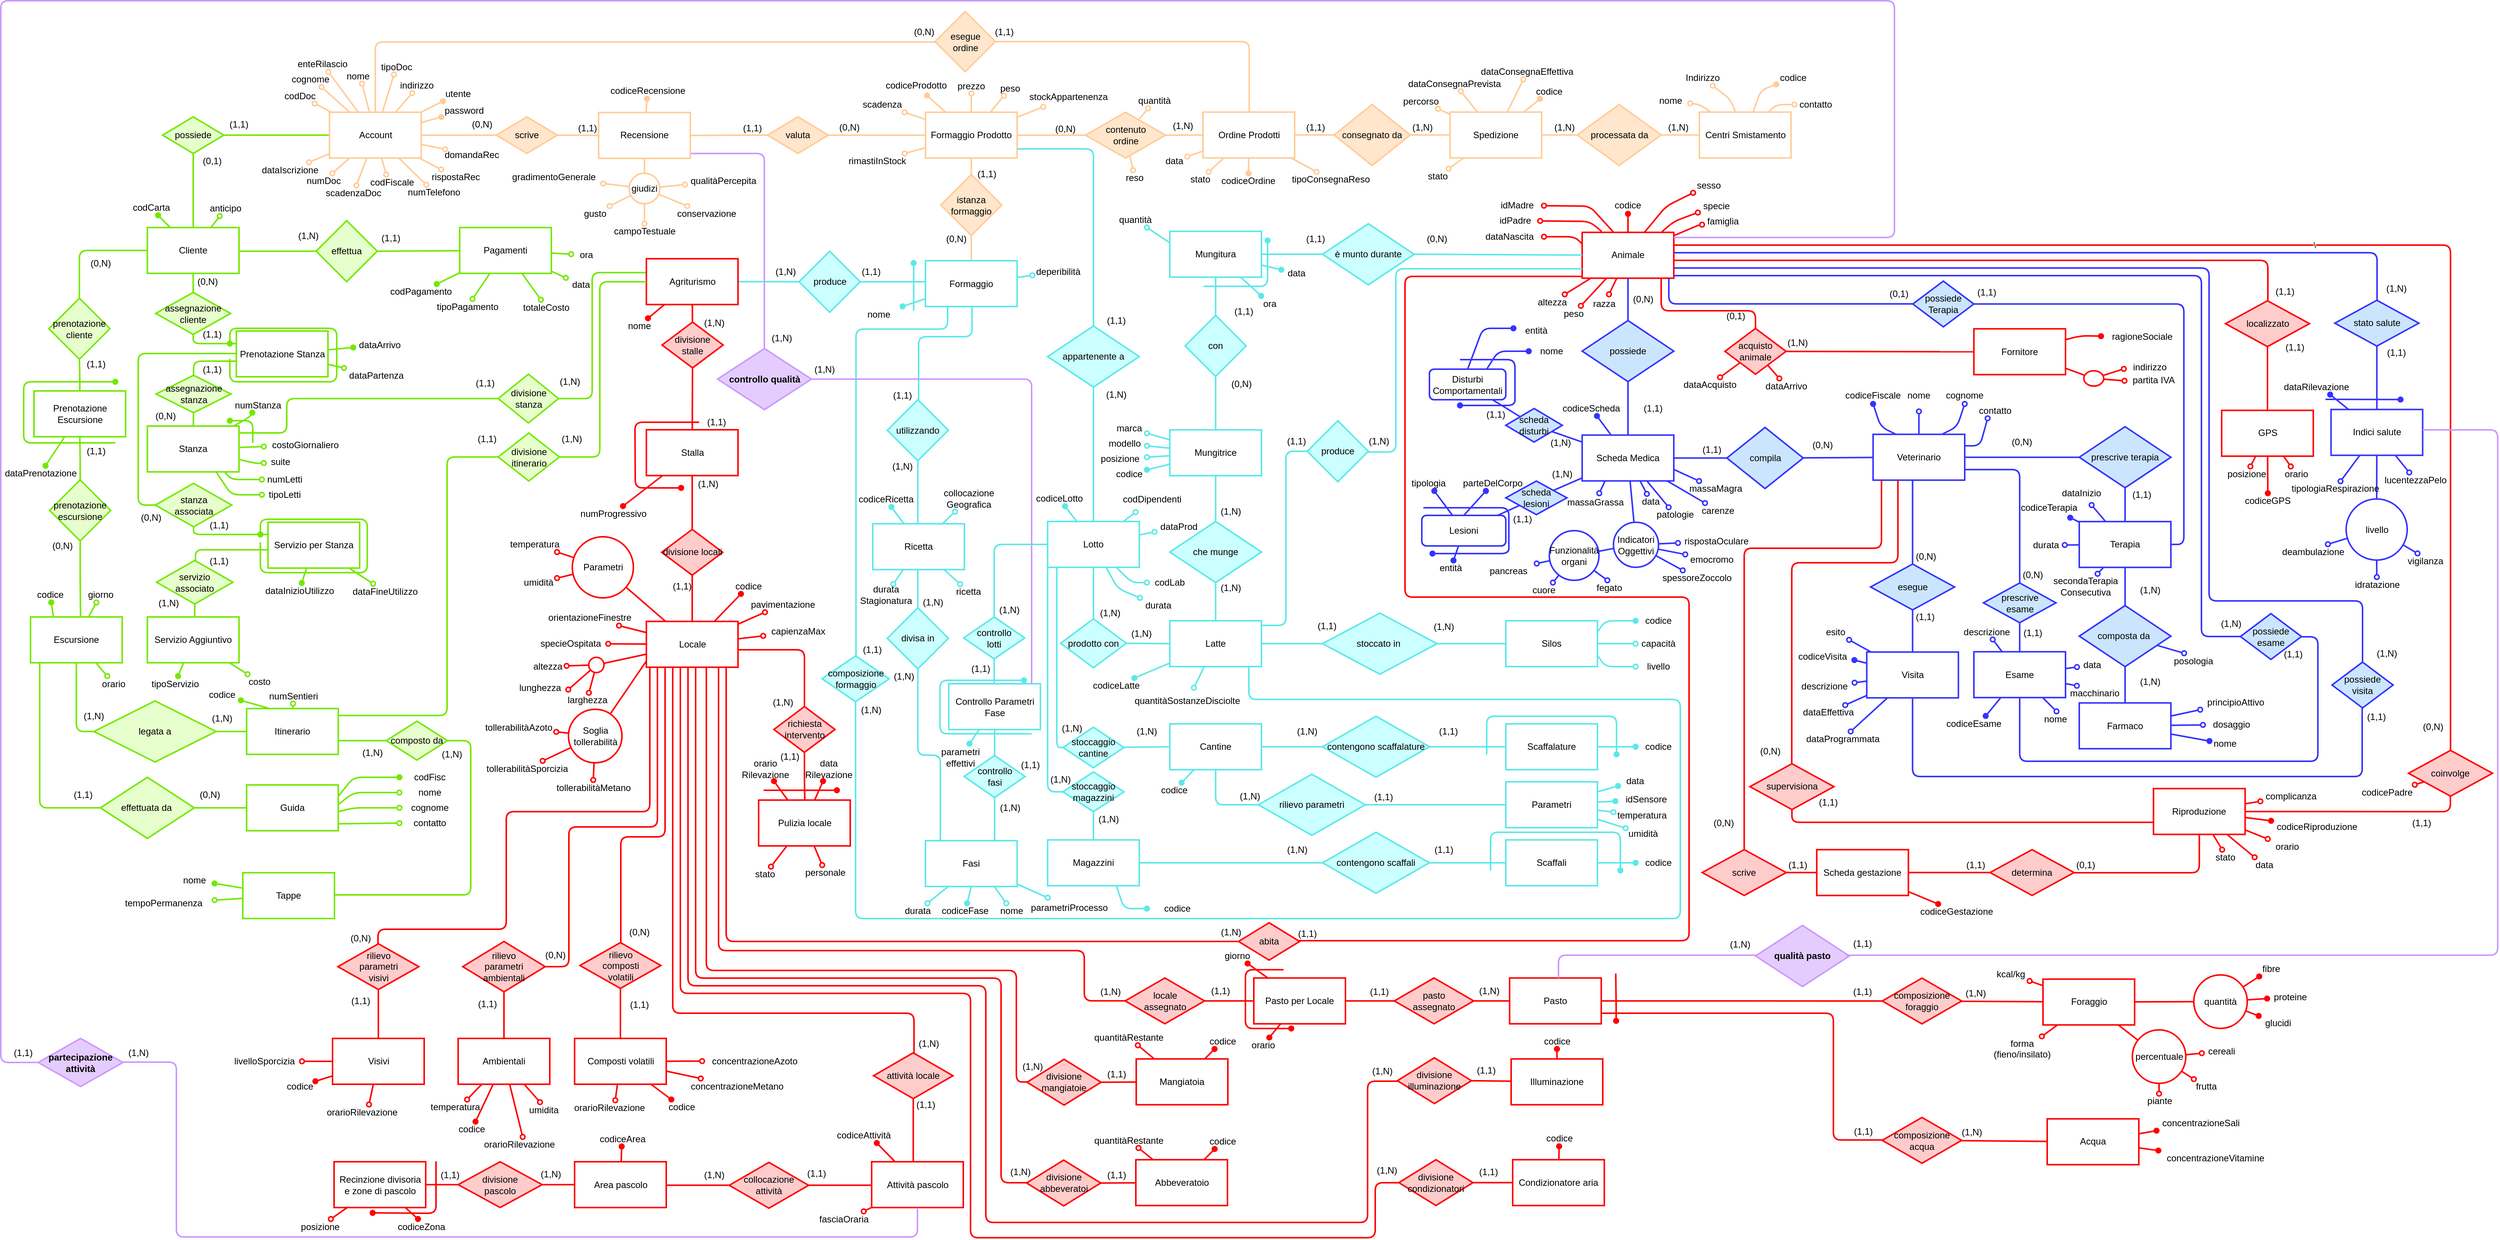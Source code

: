 <mxfile pages="1" version="11.1.4" type="device"><diagram id="EFP8-toJ9apn4Ru0ASMB" name="Page-1"><mxGraphModel dx="723" dy="363" grid="1" gridSize="10" guides="1" tooltips="1" connect="1" arrows="1" fold="1" page="1" pageScale="1" pageWidth="3300" pageHeight="2339" math="0" shadow="0"><root><mxCell id="0"/><mxCell id="1" parent="0"/><mxCell id="ha2ks437aVcWWN25_cpP-823" value="Esame" style="rounded=0;whiteSpace=wrap;html=1;strokeColor=#3333FF;strokeWidth=2;" parent="1" vertex="1"><mxGeometry x="2604" y="953.611" width="120" height="60" as="geometry"/></mxCell><mxCell id="ha2ks437aVcWWN25_cpP-886" value="(0,N)&lt;br&gt;" style="text;html=1;resizable=0;points=[];autosize=1;align=center;verticalAlign=top;spacingTop=-4;" parent="1" vertex="1"><mxGeometry x="1251" y="402.857" width="40" height="20" as="geometry"/></mxCell><mxCell id="ha2ks437aVcWWN25_cpP-885" value="(1,1)&lt;br&gt;" style="text;html=1;resizable=0;points=[];autosize=1;align=center;verticalAlign=top;spacingTop=-4;" parent="1" vertex="1"><mxGeometry x="1291" y="318.357" width="40" height="20" as="geometry"/></mxCell><mxCell id="ha2ks437aVcWWN25_cpP-15" value="(1,N)" style="text;html=1;strokeColor=none;fillColor=none;align=center;verticalAlign=middle;whiteSpace=wrap;rounded=0;" parent="1" vertex="1"><mxGeometry x="1862" y="256.794" width="40" height="20" as="geometry"/></mxCell><mxCell id="ha2ks437aVcWWN25_cpP-16" value="(1,1)" style="text;html=1;strokeColor=none;fillColor=none;align=center;verticalAlign=middle;whiteSpace=wrap;rounded=0;" parent="1" vertex="1"><mxGeometry x="1722" y="256.794" width="40" height="20" as="geometry"/></mxCell><mxCell id="ha2ks437aVcWWN25_cpP-18" value="(1,N)" style="text;html=1;strokeColor=none;fillColor=none;align=center;verticalAlign=middle;whiteSpace=wrap;rounded=0;" parent="1" vertex="1"><mxGeometry x="2197" y="256.794" width="40" height="20" as="geometry"/></mxCell><mxCell id="ha2ks437aVcWWN25_cpP-721" value="(1,N)" style="text;html=1;strokeColor=none;fillColor=none;align=center;verticalAlign=middle;whiteSpace=wrap;rounded=0;" parent="1" vertex="1"><mxGeometry x="2043" y="669.667" width="40" height="20" as="geometry"/></mxCell><mxCell id="ha2ks437aVcWWN25_cpP-839" value="secondaTerapia Consecutiva" style="text;html=1;strokeColor=none;fillColor=none;align=center;verticalAlign=middle;whiteSpace=wrap;rounded=0;" parent="1" vertex="1"><mxGeometry x="2699" y="851.5" width="103" height="33" as="geometry"/></mxCell><mxCell id="ha2ks437aVcWWN25_cpP-621" value="(1,1)&lt;br&gt;" style="text;html=1;resizable=0;points=[];autosize=1;align=center;verticalAlign=top;spacingTop=-4;" parent="1" vertex="1"><mxGeometry x="2353.214" y="1222.786" width="40" height="20" as="geometry"/></mxCell><mxCell id="ha2ks437aVcWWN25_cpP-781" value="(1,N)" style="text;html=1;resizable=0;points=[];autosize=1;align=center;verticalAlign=top;spacingTop=-4;" parent="1" vertex="1"><mxGeometry x="2581" y="1573.333" width="40" height="20" as="geometry"/></mxCell><mxCell id="ha2ks437aVcWWN25_cpP-553" value="(1,N)&lt;br&gt;" style="text;html=1;resizable=0;points=[];autosize=1;align=center;verticalAlign=top;spacingTop=-4;" parent="1" vertex="1"><mxGeometry x="720" y="1627.5" width="40" height="20" as="geometry"/></mxCell><mxCell id="ha2ks437aVcWWN25_cpP-1" style="rounded=0;orthogonalLoop=1;jettySize=auto;html=1;endArrow=oval;endFill=1;strokeColor=#FFCC99;strokeWidth=2;" parent="1" source="ha2ks437aVcWWN25_cpP-4" target="ha2ks437aVcWWN25_cpP-924" edge="1"><mxGeometry relative="1" as="geometry"><mxPoint x="1703" y="331" as="targetPoint"/></mxGeometry></mxCell><mxCell id="ha2ks437aVcWWN25_cpP-2" style="edgeStyle=none;rounded=0;orthogonalLoop=1;jettySize=auto;html=1;endArrow=oval;endFill=0;strokeColor=#FFCC99;strokeWidth=2;" parent="1" source="ha2ks437aVcWWN25_cpP-4" target="ha2ks437aVcWWN25_cpP-927" edge="1"><mxGeometry relative="1" as="geometry"><mxPoint x="1583" y="319" as="targetPoint"/></mxGeometry></mxCell><mxCell id="ha2ks437aVcWWN25_cpP-3" style="edgeStyle=none;rounded=0;orthogonalLoop=1;jettySize=auto;html=1;endArrow=oval;endFill=0;strokeColor=#FFCC99;strokeWidth=2;" parent="1" source="ha2ks437aVcWWN25_cpP-4" target="ha2ks437aVcWWN25_cpP-928" edge="1"><mxGeometry relative="1" as="geometry"><mxPoint x="1595" y="331.0" as="targetPoint"/></mxGeometry></mxCell><mxCell id="ha2ks437aVcWWN25_cpP-4" value="Ordine Prodotti" style="rounded=0;whiteSpace=wrap;html=1;strokeColor=#FFCC99;strokeWidth=2;" parent="1" vertex="1"><mxGeometry x="1594.5" y="246.794" width="120" height="60" as="geometry"/></mxCell><mxCell id="ha2ks437aVcWWN25_cpP-5" value="consegnato da" style="rhombus;whiteSpace=wrap;html=1;strokeColor=#FFCC99;strokeWidth=2;fillColor=#FFE6CC;" parent="1" vertex="1"><mxGeometry x="1766" y="236.794" width="100" height="80" as="geometry"/></mxCell><mxCell id="ha2ks437aVcWWN25_cpP-6" style="edgeStyle=none;rounded=0;orthogonalLoop=1;jettySize=auto;html=1;endArrow=oval;endFill=0;strokeColor=#FFCC99;strokeWidth=2;" parent="1" source="ha2ks437aVcWWN25_cpP-8" target="ha2ks437aVcWWN25_cpP-930" edge="1"><mxGeometry relative="1" as="geometry"><mxPoint x="1919" y="331.0" as="targetPoint"/></mxGeometry></mxCell><mxCell id="ha2ks437aVcWWN25_cpP-7" style="rounded=0;orthogonalLoop=1;jettySize=auto;html=1;endArrow=oval;endFill=0;strokeColor=#FFCC99;strokeWidth=2;" parent="1" source="ha2ks437aVcWWN25_cpP-8" target="ha2ks437aVcWWN25_cpP-932" edge="1"><mxGeometry relative="1" as="geometry"><mxPoint x="2003" y="199" as="targetPoint"/></mxGeometry></mxCell><mxCell id="ha2ks437aVcWWN25_cpP-8" value="Spedizione" style="rounded=0;whiteSpace=wrap;html=1;strokeColor=#FFCC99;strokeWidth=2;" parent="1" vertex="1"><mxGeometry x="1918" y="246.794" width="120" height="60" as="geometry"/></mxCell><mxCell id="ha2ks437aVcWWN25_cpP-9" value="processata da" style="rhombus;whiteSpace=wrap;html=1;strokeColor=#FFCC99;strokeWidth=2;fillColor=#FFE6CC;" parent="1" vertex="1"><mxGeometry x="2084.5" y="236.794" width="110" height="80" as="geometry"/></mxCell><mxCell id="ha2ks437aVcWWN25_cpP-10" value="Centri Smistamento" style="rounded=0;whiteSpace=wrap;html=1;strokeColor=#FFCC99;strokeWidth=2;" parent="1" vertex="1"><mxGeometry x="2244.5" y="246.794" width="120" height="60" as="geometry"/></mxCell><mxCell id="ha2ks437aVcWWN25_cpP-11" value="" style="endArrow=none;html=1;exitX=1;exitY=0.5;exitDx=0;exitDy=0;entryX=0;entryY=0.5;entryDx=0;entryDy=0;edgeStyle=orthogonalEdgeStyle;strokeColor=#FFCC99;strokeWidth=2;" parent="1" source="ha2ks437aVcWWN25_cpP-9" target="ha2ks437aVcWWN25_cpP-10" edge="1"><mxGeometry width="50" height="50" relative="1" as="geometry"><mxPoint x="2194.5" y="335.794" as="sourcePoint"/><mxPoint x="2244.5" y="285.794" as="targetPoint"/></mxGeometry></mxCell><mxCell id="ha2ks437aVcWWN25_cpP-12" value="" style="endArrow=none;html=1;exitX=1;exitY=0.5;exitDx=0;exitDy=0;entryX=0;entryY=0.5;entryDx=0;entryDy=0;edgeStyle=orthogonalEdgeStyle;strokeColor=#FFCC99;strokeWidth=2;" parent="1" source="ha2ks437aVcWWN25_cpP-5" target="ha2ks437aVcWWN25_cpP-8" edge="1"><mxGeometry width="50" height="50" relative="1" as="geometry"><mxPoint x="1864.5" y="265.794" as="sourcePoint"/><mxPoint x="1914.5" y="215.794" as="targetPoint"/></mxGeometry></mxCell><mxCell id="ha2ks437aVcWWN25_cpP-13" value="" style="endArrow=none;html=1;exitX=1;exitY=0.5;exitDx=0;exitDy=0;entryX=0;entryY=0.5;entryDx=0;entryDy=0;edgeStyle=orthogonalEdgeStyle;strokeColor=#FFCC99;strokeWidth=2;" parent="1" source="ha2ks437aVcWWN25_cpP-8" target="ha2ks437aVcWWN25_cpP-9" edge="1"><mxGeometry width="50" height="50" relative="1" as="geometry"><mxPoint x="2044.5" y="305.794" as="sourcePoint"/><mxPoint x="2094.5" y="255.794" as="targetPoint"/></mxGeometry></mxCell><mxCell id="ha2ks437aVcWWN25_cpP-14" value="" style="endArrow=none;html=1;exitX=1;exitY=0.5;exitDx=0;exitDy=0;entryX=0;entryY=0.5;entryDx=0;entryDy=0;edgeStyle=orthogonalEdgeStyle;strokeColor=#FFCC99;strokeWidth=2;" parent="1" source="ha2ks437aVcWWN25_cpP-4" target="ha2ks437aVcWWN25_cpP-5" edge="1"><mxGeometry width="50" height="50" relative="1" as="geometry"><mxPoint x="1724.5" y="295.794" as="sourcePoint"/><mxPoint x="1754.5" y="275.794" as="targetPoint"/></mxGeometry></mxCell><mxCell id="ha2ks437aVcWWN25_cpP-17" value="(1,N)" style="text;html=1;strokeColor=none;fillColor=none;align=center;verticalAlign=middle;whiteSpace=wrap;rounded=0;" parent="1" vertex="1"><mxGeometry x="2048" y="256.794" width="40" height="20" as="geometry"/></mxCell><mxCell id="ha2ks437aVcWWN25_cpP-19" value="" style="endArrow=oval;html=1;endFill=1;strokeColor=#FFCC99;strokeWidth=2;" parent="1" source="ha2ks437aVcWWN25_cpP-8" target="ha2ks437aVcWWN25_cpP-21" edge="1"><mxGeometry width="50" height="50" relative="1" as="geometry"><mxPoint x="2008" y="277" as="sourcePoint"/><mxPoint x="2064.5" y="335.794" as="targetPoint"/><Array as="points"/></mxGeometry></mxCell><mxCell id="ha2ks437aVcWWN25_cpP-20" value="" style="endArrow=none;html=1;endFill=0;startArrow=oval;startFill=0;strokeColor=#FFCC99;strokeWidth=2;" parent="1" source="ha2ks437aVcWWN25_cpP-22" target="ha2ks437aVcWWN25_cpP-8" edge="1"><mxGeometry width="50" height="50" relative="1" as="geometry"><mxPoint x="1974.5" y="345.794" as="sourcePoint"/><mxPoint x="2004.5" y="315.794" as="targetPoint"/></mxGeometry></mxCell><mxCell id="ha2ks437aVcWWN25_cpP-21" value="codice" style="text;html=1;strokeColor=none;fillColor=none;align=center;verticalAlign=middle;whiteSpace=wrap;rounded=0;" parent="1" vertex="1"><mxGeometry x="2023" y="209.5" width="50" height="20" as="geometry"/></mxCell><mxCell id="ha2ks437aVcWWN25_cpP-22" value="dataConsegnaPrevista" style="text;html=1;strokeColor=none;fillColor=none;align=center;verticalAlign=middle;whiteSpace=wrap;rounded=0;" parent="1" vertex="1"><mxGeometry x="1857" y="199.5" width="134" height="20" as="geometry"/></mxCell><mxCell id="ha2ks437aVcWWN25_cpP-24" value="" style="endArrow=none;html=1;startArrow=oval;startFill=0;strokeColor=#FFCC99;strokeWidth=2;" parent="1" source="ha2ks437aVcWWN25_cpP-25" target="ha2ks437aVcWWN25_cpP-8" edge="1"><mxGeometry width="50" height="50" relative="1" as="geometry"><mxPoint x="1884.5" y="335.794" as="sourcePoint"/><mxPoint x="1934.5" y="315.794" as="targetPoint"/><Array as="points"/></mxGeometry></mxCell><mxCell id="ha2ks437aVcWWN25_cpP-25" value="percorso" style="text;html=1;strokeColor=none;fillColor=none;align=center;verticalAlign=middle;whiteSpace=wrap;rounded=0;" parent="1" vertex="1"><mxGeometry x="1849" y="222.5" width="62" height="20" as="geometry"/></mxCell><mxCell id="ha2ks437aVcWWN25_cpP-26" value="" style="endArrow=none;html=1;startArrow=oval;startFill=0;strokeColor=#FFCC99;strokeWidth=2;" parent="1" source="ha2ks437aVcWWN25_cpP-30" target="ha2ks437aVcWWN25_cpP-10" edge="1"><mxGeometry width="50" height="50" relative="1" as="geometry"><mxPoint x="2224.5" y="335.794" as="sourcePoint"/><mxPoint x="2344.5" y="325.794" as="targetPoint"/><Array as="points"><mxPoint x="2245" y="237"/></Array></mxGeometry></mxCell><mxCell id="ha2ks437aVcWWN25_cpP-27" value="" style="endArrow=none;html=1;startArrow=oval;startFill=0;strokeColor=#FFCC99;strokeWidth=2;" parent="1" source="ha2ks437aVcWWN25_cpP-31" target="ha2ks437aVcWWN25_cpP-10" edge="1"><mxGeometry width="50" height="50" relative="1" as="geometry"><mxPoint x="2264.5" y="365.794" as="sourcePoint"/><mxPoint x="2334.5" y="315.794" as="targetPoint"/><Array as="points"><mxPoint x="2285" y="230"/></Array></mxGeometry></mxCell><mxCell id="ha2ks437aVcWWN25_cpP-28" value="" style="endArrow=none;html=1;startArrow=oval;startFill=1;strokeColor=#FFCC99;strokeWidth=2;" parent="1" source="ha2ks437aVcWWN25_cpP-32" target="ha2ks437aVcWWN25_cpP-10" edge="1"><mxGeometry width="50" height="50" relative="1" as="geometry"><mxPoint x="2344.5" y="365.794" as="sourcePoint"/><mxPoint x="2316" y="278" as="targetPoint"/><Array as="points"><mxPoint x="2325" y="218"/></Array></mxGeometry></mxCell><mxCell id="ha2ks437aVcWWN25_cpP-29" value="" style="endArrow=none;html=1;endFill=0;startArrow=oval;startFill=0;strokeColor=#FFCC99;strokeWidth=2;" parent="1" source="ha2ks437aVcWWN25_cpP-33" target="ha2ks437aVcWWN25_cpP-10" edge="1"><mxGeometry width="50" height="50" relative="1" as="geometry"><mxPoint x="2364.5" y="335.794" as="sourcePoint"/><mxPoint x="2335" y="290" as="targetPoint"/><Array as="points"><mxPoint x="2345" y="237"/></Array></mxGeometry></mxCell><mxCell id="ha2ks437aVcWWN25_cpP-30" value="nome" style="text;html=1;strokeColor=none;fillColor=none;align=center;verticalAlign=middle;whiteSpace=wrap;rounded=0;" parent="1" vertex="1"><mxGeometry x="2180.5" y="222" width="52" height="20" as="geometry"/></mxCell><mxCell id="ha2ks437aVcWWN25_cpP-31" value="Indirizzo" style="text;html=1;strokeColor=none;fillColor=none;align=center;verticalAlign=middle;whiteSpace=wrap;rounded=0;" parent="1" vertex="1"><mxGeometry x="2229" y="192.294" width="40" height="20" as="geometry"/></mxCell><mxCell id="ha2ks437aVcWWN25_cpP-32" value="codice" style="text;html=1;strokeColor=none;fillColor=none;align=center;verticalAlign=middle;whiteSpace=wrap;rounded=0;" parent="1" vertex="1"><mxGeometry x="2345" y="192" width="45" height="20" as="geometry"/></mxCell><mxCell id="ha2ks437aVcWWN25_cpP-33" value="contatto" style="text;html=1;strokeColor=none;fillColor=none;align=center;verticalAlign=middle;whiteSpace=wrap;rounded=0;" parent="1" vertex="1"><mxGeometry x="2369" y="227" width="56" height="20" as="geometry"/></mxCell><mxCell id="ha2ks437aVcWWN25_cpP-34" value="" style="endArrow=none;html=1;startArrow=oval;startFill=0;strokeColor=#FFCC99;strokeWidth=2;" parent="1" source="ha2ks437aVcWWN25_cpP-35" target="ha2ks437aVcWWN25_cpP-4" edge="1"><mxGeometry width="50" height="50" relative="1" as="geometry"><mxPoint x="1744.5" y="345.794" as="sourcePoint"/><mxPoint x="1694.5" y="345.794" as="targetPoint"/><Array as="points"/></mxGeometry></mxCell><mxCell id="ha2ks437aVcWWN25_cpP-35" value="tipoConsegnaReso" style="text;html=1;strokeColor=none;fillColor=none;align=center;verticalAlign=middle;whiteSpace=wrap;rounded=0;" parent="1" vertex="1"><mxGeometry x="1688.5" y="325" width="146" height="20" as="geometry"/></mxCell><mxCell id="ha2ks437aVcWWN25_cpP-38" value="" style="edgeStyle=none;rounded=1;orthogonalLoop=1;jettySize=auto;html=1;endArrow=none;endFill=0;" parent="1" edge="1"><mxGeometry relative="1" as="geometry"><mxPoint x="1107.5" y="324" as="targetPoint"/></mxGeometry></mxCell><mxCell id="ha2ks437aVcWWN25_cpP-39" style="edgeStyle=none;rounded=0;orthogonalLoop=1;jettySize=auto;html=1;endArrow=oval;endFill=1;strokeColor=#FF0000;strokeWidth=2;" parent="1" source="ha2ks437aVcWWN25_cpP-41" target="ha2ks437aVcWWN25_cpP-42" edge="1"><mxGeometry relative="1" as="geometry"/></mxCell><mxCell id="ha2ks437aVcWWN25_cpP-40" style="edgeStyle=none;rounded=0;orthogonalLoop=1;jettySize=auto;html=1;endArrow=oval;endFill=1;strokeColor=#FF0000;strokeWidth=2;" parent="1" source="ha2ks437aVcWWN25_cpP-41" target="ha2ks437aVcWWN25_cpP-43" edge="1"><mxGeometry relative="1" as="geometry"><Array as="points"/></mxGeometry></mxCell><mxCell id="ha2ks437aVcWWN25_cpP-41" value="Acqua" style="rounded=0;whiteSpace=wrap;html=1;align=center;strokeColor=#FF0000;strokeWidth=2;" parent="1" vertex="1"><mxGeometry x="2700" y="1565.333" width="120" height="60" as="geometry"/></mxCell><mxCell id="ha2ks437aVcWWN25_cpP-42" value="concentrazioneSali" style="text;html=1;resizable=0;points=[];autosize=1;align=center;verticalAlign=top;spacingTop=-4;" parent="1" vertex="1"><mxGeometry x="2840.5" y="1560.833" width="120" height="20" as="geometry"/></mxCell><mxCell id="ha2ks437aVcWWN25_cpP-43" value="concentrazioneVitamine" style="text;html=1;resizable=0;points=[];autosize=1;align=center;verticalAlign=top;spacingTop=-4;" parent="1" vertex="1"><mxGeometry x="2845" y="1606.833" width="150" height="20" as="geometry"/></mxCell><mxCell id="ha2ks437aVcWWN25_cpP-46" style="edgeStyle=none;rounded=0;orthogonalLoop=1;jettySize=auto;html=1;endArrow=none;endFill=0;strokeColor=#FF0000;strokeWidth=2;" parent="1" source="JTuGgg_bHjdRdtDD3qZu-8" target="ha2ks437aVcWWN25_cpP-777" edge="1"><mxGeometry relative="1" as="geometry"/></mxCell><mxCell id="ha2ks437aVcWWN25_cpP-47" value="locale&lt;br&gt;assegnato" style="rhombus;whiteSpace=wrap;html=1;align=center;strokeColor=#FF0000;strokeWidth=2;fillColor=#FFCCCC;" parent="1" vertex="1"><mxGeometry x="1492.5" y="1380.833" width="104" height="60" as="geometry"/></mxCell><mxCell id="ha2ks437aVcWWN25_cpP-48" value="" style="rounded=1;orthogonalLoop=1;jettySize=auto;html=1;endArrow=none;endFill=0;edgeStyle=orthogonalEdgeStyle;strokeColor=#FF0000;strokeWidth=2;" parent="1" source="ha2ks437aVcWWN25_cpP-47" target="ha2ks437aVcWWN25_cpP-483" edge="1"><mxGeometry relative="1" as="geometry"><mxPoint x="1679" y="1410" as="sourcePoint"/><mxPoint x="1176" y="441.5" as="targetPoint"/><Array as="points"><mxPoint x="1439" y="1411"/><mxPoint x="1439" y="1345"/><mxPoint x="960" y="1345"/></Array></mxGeometry></mxCell><mxCell id="ha2ks437aVcWWN25_cpP-49" value="(1,N)" style="text;html=1;resizable=0;points=[];autosize=1;align=center;verticalAlign=top;spacingTop=-4;" parent="1" vertex="1"><mxGeometry x="1452.5" y="1388.833" width="40" height="20" as="geometry"/></mxCell><mxCell id="ha2ks437aVcWWN25_cpP-50" value="(1,1)" style="text;html=1;resizable=0;points=[];autosize=1;align=center;verticalAlign=top;spacingTop=-4;" parent="1" vertex="1"><mxGeometry x="1596.5" y="1388.333" width="40" height="20" as="geometry"/></mxCell><mxCell id="ha2ks437aVcWWN25_cpP-51" style="edgeStyle=none;rounded=1;orthogonalLoop=1;jettySize=auto;html=1;endArrow=oval;endFill=0;strokeColor=#FF0000;strokeWidth=2;" parent="1" source="ha2ks437aVcWWN25_cpP-61" target="ha2ks437aVcWWN25_cpP-54" edge="1"><mxGeometry relative="1" as="geometry"><mxPoint x="2300.767" y="590.643" as="sourcePoint"/></mxGeometry></mxCell><mxCell id="ha2ks437aVcWWN25_cpP-52" style="edgeStyle=none;rounded=1;orthogonalLoop=1;jettySize=auto;html=1;endArrow=oval;endFill=0;strokeColor=#FF0000;strokeWidth=2;" parent="1" source="ha2ks437aVcWWN25_cpP-61" target="ha2ks437aVcWWN25_cpP-55" edge="1"><mxGeometry relative="1" as="geometry"><mxPoint x="2342.163" y="590.643" as="sourcePoint"/></mxGeometry></mxCell><mxCell id="ha2ks437aVcWWN25_cpP-54" value="dataAcquisto" style="text;html=1;resizable=0;points=[];autosize=1;align=center;verticalAlign=top;spacingTop=-4;fontSize=12;" parent="1" vertex="1"><mxGeometry x="2213" y="594.143" width="90" height="20" as="geometry"/></mxCell><mxCell id="ha2ks437aVcWWN25_cpP-55" value="dataArrivo" style="text;html=1;resizable=0;points=[];autosize=1;align=center;verticalAlign=top;spacingTop=-4;fontSize=12;" parent="1" vertex="1"><mxGeometry x="2323" y="595.643" width="70" height="20" as="geometry"/></mxCell><mxCell id="ha2ks437aVcWWN25_cpP-56" style="edgeStyle=none;rounded=1;comic=0;jumpStyle=none;orthogonalLoop=1;jettySize=auto;html=1;shadow=0;endArrow=oval;endFill=1;strokeWidth=2;fillColor=none;fontSize=12;startArrow=none;startFill=0;entryX=-0.035;entryY=0.48;entryDx=0;entryDy=0;entryPerimeter=0;strokeColor=#FF0000;" parent="1" source="ha2ks437aVcWWN25_cpP-58" target="ha2ks437aVcWWN25_cpP-64" edge="1"><mxGeometry relative="1" as="geometry"><mxPoint x="2764" y="510.643" as="targetPoint"/><Array as="points"><mxPoint x="2744" y="539.643"/></Array></mxGeometry></mxCell><mxCell id="ha2ks437aVcWWN25_cpP-57" style="edgeStyle=none;rounded=1;comic=0;jumpStyle=none;orthogonalLoop=1;jettySize=auto;html=1;entryX=0.011;entryY=0.276;entryDx=0;entryDy=0;entryPerimeter=0;shadow=0;startArrow=none;startFill=0;endArrow=none;endFill=0;strokeWidth=2;fillColor=none;fontSize=12;strokeColor=#FF0000;" parent="1" source="ha2ks437aVcWWN25_cpP-58" target="ha2ks437aVcWWN25_cpP-71" edge="1"><mxGeometry relative="1" as="geometry"/></mxCell><mxCell id="ha2ks437aVcWWN25_cpP-58" value="Fornitore&lt;br&gt;" style="rounded=0;whiteSpace=wrap;html=1;strokeColor=#FF0000;strokeWidth=2;" parent="1" vertex="1"><mxGeometry x="2604" y="530.643" width="120" height="60" as="geometry"/></mxCell><mxCell id="ha2ks437aVcWWN25_cpP-59" style="edgeStyle=none;rounded=0;comic=0;jumpStyle=none;orthogonalLoop=1;jettySize=auto;html=1;entryX=0;entryY=0.5;entryDx=0;entryDy=0;shadow=0;endArrow=none;endFill=0;strokeWidth=2;fillColor=none;fontSize=12;strokeColor=#FF0000;" parent="1" source="ha2ks437aVcWWN25_cpP-61" target="ha2ks437aVcWWN25_cpP-58" edge="1"><mxGeometry relative="1" as="geometry"><Array as="points"/></mxGeometry></mxCell><mxCell id="ha2ks437aVcWWN25_cpP-60" style="edgeStyle=orthogonalEdgeStyle;rounded=1;comic=0;jumpStyle=none;orthogonalLoop=1;jettySize=auto;html=1;shadow=0;endArrow=none;endFill=0;strokeWidth=2;fillColor=none;fontSize=12;strokeColor=#FF0000;" parent="1" source="ha2ks437aVcWWN25_cpP-61" target="ha2ks437aVcWWN25_cpP-74" edge="1"><mxGeometry relative="1" as="geometry"><Array as="points"><mxPoint x="2317.5" y="507"/><mxPoint x="2194.5" y="507"/></Array><mxPoint x="2391" y="560.643" as="targetPoint"/></mxGeometry></mxCell><mxCell id="ha2ks437aVcWWN25_cpP-61" value="acquisto animale&lt;br&gt;" style="rhombus;whiteSpace=wrap;html=1;fontSize=12;align=center;strokeColor=#FF0000;strokeWidth=2;fillColor=#FFCCCC;" parent="1" vertex="1"><mxGeometry x="2278" y="530.143" width="80" height="60" as="geometry"/></mxCell><mxCell id="ha2ks437aVcWWN25_cpP-62" value="(1,N)&lt;br&gt;" style="text;html=1;resizable=0;points=[];autosize=1;align=left;verticalAlign=top;spacingTop=-4;fontSize=12;" parent="1" vertex="1"><mxGeometry x="2358" y="539.143" width="40" height="20" as="geometry"/></mxCell><mxCell id="ha2ks437aVcWWN25_cpP-63" value="(0,1)" style="text;html=1;resizable=0;points=[];autosize=1;align=left;verticalAlign=top;spacingTop=-4;fontSize=12;opacity=70;fontColor=#000000;" parent="1" vertex="1"><mxGeometry x="2278" y="504.143" width="40" height="20" as="geometry"/></mxCell><mxCell id="ha2ks437aVcWWN25_cpP-64" value="ragioneSociale" style="text;html=1;resizable=0;points=[];autosize=1;align=center;verticalAlign=top;spacingTop=-4;fontSize=12;" parent="1" vertex="1"><mxGeometry x="2774" y="530.643" width="100" height="20" as="geometry"/></mxCell><mxCell id="ha2ks437aVcWWN25_cpP-65" value="indirizzo&lt;br&gt;" style="text;html=1;resizable=0;points=[];autosize=1;align=center;verticalAlign=top;spacingTop=-4;fontSize=12;" parent="1" vertex="1"><mxGeometry x="2804" y="571.143" width="60" height="20" as="geometry"/></mxCell><mxCell id="ha2ks437aVcWWN25_cpP-66" value="partita IVA&lt;br&gt;" style="text;html=1;resizable=0;points=[];autosize=1;align=center;verticalAlign=top;spacingTop=-4;fontSize=12;" parent="1" vertex="1"><mxGeometry x="2804" y="587.643" width="70" height="20" as="geometry"/></mxCell><mxCell id="ha2ks437aVcWWN25_cpP-68" style="edgeStyle=none;rounded=1;comic=0;jumpStyle=none;orthogonalLoop=1;jettySize=auto;html=1;entryX=-0.061;entryY=0.599;entryDx=0;entryDy=0;entryPerimeter=0;shadow=0;startArrow=none;startFill=0;endArrow=oval;endFill=0;strokeWidth=2;fillColor=none;fontSize=12;strokeColor=#FF0000;" parent="1" source="ha2ks437aVcWWN25_cpP-71" target="ha2ks437aVcWWN25_cpP-65" edge="1"><mxGeometry relative="1" as="geometry"/></mxCell><mxCell id="ha2ks437aVcWWN25_cpP-69" style="edgeStyle=none;rounded=1;comic=0;jumpStyle=none;orthogonalLoop=1;jettySize=auto;html=1;shadow=0;startArrow=none;startFill=0;endArrow=oval;endFill=0;strokeWidth=2;fillColor=none;fontSize=12;entryX=-0.04;entryY=0.554;entryDx=0;entryDy=0;entryPerimeter=0;strokeColor=#FF0000;" parent="1" source="ha2ks437aVcWWN25_cpP-71" target="ha2ks437aVcWWN25_cpP-66" edge="1"><mxGeometry relative="1" as="geometry"/></mxCell><mxCell id="ha2ks437aVcWWN25_cpP-71" value="" style="ellipse;whiteSpace=wrap;html=1;fontSize=12;align=center;strokeColor=#FF0000;strokeWidth=2;" parent="1" vertex="1"><mxGeometry x="2748" y="585.643" width="26" height="20" as="geometry"/></mxCell><mxCell id="ha2ks437aVcWWN25_cpP-72" style="rounded=1;orthogonalLoop=1;jettySize=auto;html=1;endArrow=oval;endFill=0;strokeColor=#FF0000;strokeWidth=2;" parent="1" source="ha2ks437aVcWWN25_cpP-74" target="ha2ks437aVcWWN25_cpP-158" edge="1"><mxGeometry relative="1" as="geometry"><mxPoint x="2093" y="503" as="targetPoint"/></mxGeometry></mxCell><mxCell id="ha2ks437aVcWWN25_cpP-74" value="Animale" style="rounded=0;whiteSpace=wrap;html=1;strokeColor=#FF0000;strokeWidth=2;" parent="1" vertex="1"><mxGeometry x="2091" y="404.333" width="120" height="60" as="geometry"/></mxCell><mxCell id="ha2ks437aVcWWN25_cpP-75" value="possiede" style="rhombus;whiteSpace=wrap;html=1;strokeColor=#3333FF;strokeWidth=2;fillColor=#CCE5FF;" parent="1" vertex="1"><mxGeometry x="2091" y="519.833" width="120" height="80" as="geometry"/></mxCell><mxCell id="ha2ks437aVcWWN25_cpP-76" style="edgeStyle=none;rounded=1;orthogonalLoop=1;jettySize=auto;html=1;endArrow=none;endFill=0;strokeColor=#3333FF;strokeWidth=2;" parent="1" source="ha2ks437aVcWWN25_cpP-79" target="ha2ks437aVcWWN25_cpP-720" edge="1"><mxGeometry relative="1" as="geometry"/></mxCell><mxCell id="ha2ks437aVcWWN25_cpP-77" style="edgeStyle=none;rounded=1;orthogonalLoop=1;jettySize=auto;html=1;endArrow=oval;endFill=0;strokeColor=#3333FF;strokeWidth=2;" parent="1" source="ha2ks437aVcWWN25_cpP-79" target="ha2ks437aVcWWN25_cpP-867" edge="1"><mxGeometry relative="1" as="geometry"><mxPoint x="2243" y="763" as="targetPoint"/></mxGeometry></mxCell><mxCell id="ha2ks437aVcWWN25_cpP-78" style="edgeStyle=none;rounded=1;orthogonalLoop=1;jettySize=auto;html=1;endArrow=oval;endFill=0;strokeColor=#3333FF;strokeWidth=2;" parent="1" source="ha2ks437aVcWWN25_cpP-79" target="ha2ks437aVcWWN25_cpP-868" edge="1"><mxGeometry relative="1" as="geometry"/></mxCell><mxCell id="ha2ks437aVcWWN25_cpP-79" value="Scheda Medica" style="rounded=0;whiteSpace=wrap;html=1;strokeColor=#3333FF;strokeWidth=2;" parent="1" vertex="1"><mxGeometry x="2091" y="669.833" width="120" height="60" as="geometry"/></mxCell><mxCell id="ha2ks437aVcWWN25_cpP-80" value="" style="endArrow=none;html=1;entryX=0.5;entryY=1;entryDx=0;entryDy=0;strokeColor=#3333FF;strokeWidth=2;" parent="1" source="ha2ks437aVcWWN25_cpP-75" target="ha2ks437aVcWWN25_cpP-74" edge="1"><mxGeometry width="50" height="50" relative="1" as="geometry"><mxPoint x="2091" y="799.833" as="sourcePoint"/><mxPoint x="2141" y="749.833" as="targetPoint"/></mxGeometry></mxCell><mxCell id="ha2ks437aVcWWN25_cpP-81" value="" style="endArrow=none;html=1;entryX=0.5;entryY=1;entryDx=0;entryDy=0;exitX=0.5;exitY=0;exitDx=0;exitDy=0;strokeColor=#3333FF;strokeWidth=2;" parent="1" source="ha2ks437aVcWWN25_cpP-79" target="ha2ks437aVcWWN25_cpP-75" edge="1"><mxGeometry width="50" height="50" relative="1" as="geometry"><mxPoint x="2151" y="659.833" as="sourcePoint"/><mxPoint x="2141" y="749.833" as="targetPoint"/></mxGeometry></mxCell><mxCell id="ha2ks437aVcWWN25_cpP-82" value="(1,1)" style="text;html=1;strokeColor=none;fillColor=none;align=center;verticalAlign=middle;whiteSpace=wrap;rounded=0;" parent="1" vertex="1"><mxGeometry x="2164" y="624.833" width="40" height="20" as="geometry"/></mxCell><mxCell id="ha2ks437aVcWWN25_cpP-83" value="(0,N)" style="text;html=1;strokeColor=none;fillColor=none;align=center;verticalAlign=middle;whiteSpace=wrap;rounded=0;fontColor=#000000;fontStyle=0" parent="1" vertex="1"><mxGeometry x="2151" y="481.833" width="40" height="20" as="geometry"/></mxCell><mxCell id="ha2ks437aVcWWN25_cpP-84" style="edgeStyle=orthogonalEdgeStyle;rounded=1;orthogonalLoop=1;jettySize=auto;html=1;endArrow=none;endFill=0;strokeColor=#3333FF;strokeWidth=2;" parent="1" source="ha2ks437aVcWWN25_cpP-85" target="ha2ks437aVcWWN25_cpP-816" edge="1"><mxGeometry relative="1" as="geometry"><Array as="points"><mxPoint x="2664" y="715"/></Array></mxGeometry></mxCell><mxCell id="ha2ks437aVcWWN25_cpP-85" value="Veterinario" style="rounded=0;whiteSpace=wrap;html=1;strokeColor=#3333FF;strokeWidth=2;" parent="1" vertex="1"><mxGeometry x="2472" y="668.833" width="120" height="60" as="geometry"/></mxCell><mxCell id="ha2ks437aVcWWN25_cpP-86" style="edgeStyle=orthogonalEdgeStyle;rounded=0;orthogonalLoop=1;jettySize=auto;html=1;endArrow=none;endFill=0;strokeColor=#3333FF;strokeWidth=2;" parent="1" source="ha2ks437aVcWWN25_cpP-88" target="ha2ks437aVcWWN25_cpP-79" edge="1"><mxGeometry relative="1" as="geometry"/></mxCell><mxCell id="ha2ks437aVcWWN25_cpP-87" style="rounded=0;orthogonalLoop=1;jettySize=auto;html=1;endArrow=none;endFill=0;strokeColor=#3333FF;strokeWidth=2;" parent="1" source="ha2ks437aVcWWN25_cpP-88" target="ha2ks437aVcWWN25_cpP-85" edge="1"><mxGeometry relative="1" as="geometry"/></mxCell><mxCell id="ha2ks437aVcWWN25_cpP-88" value="compila" style="rhombus;whiteSpace=wrap;html=1;strokeColor=#3333FF;strokeWidth=2;fillColor=#CCE5FF;" parent="1" vertex="1"><mxGeometry x="2280.5" y="659.833" width="100" height="80" as="geometry"/></mxCell><mxCell id="ha2ks437aVcWWN25_cpP-89" value="prescrive terapia" style="rhombus;whiteSpace=wrap;html=1;strokeColor=#3333FF;strokeWidth=2;fillColor=#CCE5FF;" parent="1" vertex="1"><mxGeometry x="2742" y="658.833" width="120" height="80" as="geometry"/></mxCell><mxCell id="ha2ks437aVcWWN25_cpP-90" value="Terapia" style="rounded=0;whiteSpace=wrap;html=1;strokeColor=#3333FF;strokeWidth=2;" parent="1" vertex="1"><mxGeometry x="2742" y="783.111" width="120" height="60" as="geometry"/></mxCell><mxCell id="ha2ks437aVcWWN25_cpP-91" style="rounded=1;orthogonalLoop=1;jettySize=auto;html=1;endArrow=oval;endFill=0;strokeColor=#3333FF;strokeWidth=2;" parent="1" source="ha2ks437aVcWWN25_cpP-92" target="ha2ks437aVcWWN25_cpP-837" edge="1"><mxGeometry relative="1" as="geometry"><mxPoint x="2879" y="955" as="targetPoint"/></mxGeometry></mxCell><mxCell id="ha2ks437aVcWWN25_cpP-92" value="composta da&amp;nbsp;" style="rhombus;whiteSpace=wrap;html=1;strokeColor=#3333FF;strokeWidth=2;fillColor=#CCE5FF;" parent="1" vertex="1"><mxGeometry x="2742" y="893.111" width="120" height="80" as="geometry"/></mxCell><mxCell id="ha2ks437aVcWWN25_cpP-93" value="Farmaco" style="rounded=0;whiteSpace=wrap;html=1;strokeColor=#3333FF;strokeWidth=2;" parent="1" vertex="1"><mxGeometry x="2742" y="1020.611" width="120" height="60" as="geometry"/></mxCell><mxCell id="ha2ks437aVcWWN25_cpP-94" value="" style="endArrow=none;html=1;entryX=0.5;entryY=1;entryDx=0;entryDy=0;exitX=0.5;exitY=0;exitDx=0;exitDy=0;strokeColor=#3333FF;strokeWidth=2;" parent="1" source="ha2ks437aVcWWN25_cpP-92" target="ha2ks437aVcWWN25_cpP-90" edge="1"><mxGeometry width="50" height="50" relative="1" as="geometry"><mxPoint x="2542" y="923.111" as="sourcePoint"/><mxPoint x="2592" y="873.111" as="targetPoint"/></mxGeometry></mxCell><mxCell id="ha2ks437aVcWWN25_cpP-95" value="" style="endArrow=none;html=1;entryX=0.5;entryY=0;entryDx=0;entryDy=0;strokeColor=#3333FF;strokeWidth=2;" parent="1" source="ha2ks437aVcWWN25_cpP-92" target="ha2ks437aVcWWN25_cpP-93" edge="1"><mxGeometry width="50" height="50" relative="1" as="geometry"><mxPoint x="2777" y="973.111" as="sourcePoint"/><mxPoint x="2777" y="1013.111" as="targetPoint"/></mxGeometry></mxCell><mxCell id="ha2ks437aVcWWN25_cpP-96" value="(0,N)" style="text;html=1;strokeColor=none;fillColor=none;align=center;verticalAlign=middle;whiteSpace=wrap;rounded=0;" parent="1" vertex="1"><mxGeometry x="2385.5" y="673.167" width="40" height="20" as="geometry"/></mxCell><mxCell id="ha2ks437aVcWWN25_cpP-97" value="(1,1)" style="text;html=1;strokeColor=none;fillColor=none;align=center;verticalAlign=middle;whiteSpace=wrap;rounded=0;" parent="1" vertex="1"><mxGeometry x="2241" y="678.667" width="40" height="20" as="geometry"/></mxCell><mxCell id="ha2ks437aVcWWN25_cpP-98" value="(1,1)" style="text;html=1;strokeColor=none;fillColor=none;align=center;verticalAlign=middle;whiteSpace=wrap;rounded=0;" parent="1" vertex="1"><mxGeometry x="2804" y="737.611" width="40" height="20" as="geometry"/></mxCell><mxCell id="ha2ks437aVcWWN25_cpP-99" value="(1,N)" style="text;html=1;strokeColor=none;fillColor=none;align=center;verticalAlign=middle;whiteSpace=wrap;rounded=0;" parent="1" vertex="1"><mxGeometry x="2815" y="863.111" width="40" height="20" as="geometry"/></mxCell><mxCell id="ha2ks437aVcWWN25_cpP-100" value="(1,N)" style="text;html=1;strokeColor=none;fillColor=none;align=center;verticalAlign=middle;whiteSpace=wrap;rounded=0;" parent="1" vertex="1"><mxGeometry x="2815" y="983.111" width="40" height="20" as="geometry"/></mxCell><mxCell id="ha2ks437aVcWWN25_cpP-101" value="" style="endArrow=oval;html=1;exitX=0.25;exitY=0;exitDx=0;exitDy=0;startArrow=none;startFill=0;endFill=1;strokeColor=#3333FF;strokeWidth=2;" parent="1" source="ha2ks437aVcWWN25_cpP-85" edge="1"><mxGeometry width="50" height="50" relative="1" as="geometry"><mxPoint x="2482" y="638.833" as="sourcePoint"/><mxPoint x="2472" y="629" as="targetPoint"/><Array as="points"><mxPoint x="2482" y="659"/></Array></mxGeometry></mxCell><mxCell id="ha2ks437aVcWWN25_cpP-102" value="codiceFiscale" style="text;html=1;strokeColor=none;fillColor=none;align=center;verticalAlign=middle;whiteSpace=wrap;rounded=0;" parent="1" vertex="1"><mxGeometry x="2452" y="607.833" width="40" height="20" as="geometry"/></mxCell><mxCell id="ha2ks437aVcWWN25_cpP-103" value="" style="endArrow=oval;html=1;exitX=0.5;exitY=0;exitDx=0;exitDy=0;startArrow=none;startFill=0;endFill=0;strokeColor=#3333FF;strokeWidth=2;" parent="1" source="ha2ks437aVcWWN25_cpP-85" edge="1"><mxGeometry width="50" height="50" relative="1" as="geometry"><mxPoint x="2522" y="638.833" as="sourcePoint"/><mxPoint x="2532" y="638.833" as="targetPoint"/></mxGeometry></mxCell><mxCell id="ha2ks437aVcWWN25_cpP-104" value="nome" style="text;html=1;strokeColor=none;fillColor=none;align=center;verticalAlign=middle;whiteSpace=wrap;rounded=0;" parent="1" vertex="1"><mxGeometry x="2512" y="607.833" width="40" height="20" as="geometry"/></mxCell><mxCell id="ha2ks437aVcWWN25_cpP-105" value="" style="endArrow=oval;html=1;exitX=0.75;exitY=0;exitDx=0;exitDy=0;startArrow=none;startFill=0;endFill=0;strokeColor=#3333FF;strokeWidth=2;" parent="1" source="ha2ks437aVcWWN25_cpP-85" edge="1"><mxGeometry width="50" height="50" relative="1" as="geometry"><mxPoint x="2592" y="628.833" as="sourcePoint"/><mxPoint x="2592" y="629" as="targetPoint"/><Array as="points"><mxPoint x="2582" y="659"/></Array></mxGeometry></mxCell><mxCell id="ha2ks437aVcWWN25_cpP-106" value="cognome" style="text;html=1;strokeColor=none;fillColor=none;align=center;verticalAlign=middle;whiteSpace=wrap;rounded=0;" parent="1" vertex="1"><mxGeometry x="2572" y="607.833" width="40" height="20" as="geometry"/></mxCell><mxCell id="ha2ks437aVcWWN25_cpP-107" value="" style="endArrow=oval;html=1;exitX=1;exitY=0.25;exitDx=0;exitDy=0;startArrow=none;startFill=0;endFill=0;entryX=0.25;entryY=1;entryDx=0;entryDy=0;strokeColor=#3333FF;strokeWidth=2;" parent="1" source="ha2ks437aVcWWN25_cpP-85" target="ha2ks437aVcWWN25_cpP-108" edge="1"><mxGeometry width="50" height="50" relative="1" as="geometry"><mxPoint x="2612" y="688.833" as="sourcePoint"/><mxPoint x="2622" y="658.833" as="targetPoint"/><Array as="points"><mxPoint x="2612" y="684"/></Array></mxGeometry></mxCell><mxCell id="ha2ks437aVcWWN25_cpP-108" value="contatto" style="text;html=1;strokeColor=none;fillColor=none;align=center;verticalAlign=middle;whiteSpace=wrap;rounded=0;" parent="1" vertex="1"><mxGeometry x="2612" y="627.833" width="40" height="20" as="geometry"/></mxCell><mxCell id="ha2ks437aVcWWN25_cpP-109" value="" style="endArrow=oval;html=1;startArrow=none;startFill=0;endFill=0;strokeColor=#3333FF;strokeWidth=2;" parent="1" source="ha2ks437aVcWWN25_cpP-79" target="ha2ks437aVcWWN25_cpP-110" edge="1"><mxGeometry width="50" height="50" relative="1" as="geometry"><mxPoint x="2101" y="724.833" as="sourcePoint"/><mxPoint x="2201" y="759.833" as="targetPoint"/><Array as="points"/></mxGeometry></mxCell><mxCell id="ha2ks437aVcWWN25_cpP-110" value="data" style="text;html=1;strokeColor=none;fillColor=none;align=center;verticalAlign=middle;whiteSpace=wrap;rounded=0;" parent="1" vertex="1"><mxGeometry x="2161" y="746.833" width="40" height="20" as="geometry"/></mxCell><mxCell id="ha2ks437aVcWWN25_cpP-111" value="" style="endArrow=oval;html=1;startArrow=none;startFill=0;endFill=1;strokeColor=#3333FF;strokeWidth=2;" parent="1" source="ha2ks437aVcWWN25_cpP-79" target="ha2ks437aVcWWN25_cpP-112" edge="1"><mxGeometry width="50" height="50" relative="1" as="geometry"><mxPoint x="2141" y="739.833" as="sourcePoint"/><mxPoint x="2151" y="749.833" as="targetPoint"/></mxGeometry></mxCell><mxCell id="ha2ks437aVcWWN25_cpP-112" value="codiceScheda" style="text;html=1;strokeColor=none;fillColor=none;align=center;verticalAlign=middle;whiteSpace=wrap;rounded=0;" parent="1" vertex="1"><mxGeometry x="2083" y="624.833" width="40" height="20" as="geometry"/></mxCell><mxCell id="ha2ks437aVcWWN25_cpP-113" value="" style="endArrow=oval;html=1;startArrow=none;startFill=0;endFill=0;strokeColor=#3333FF;strokeWidth=2;" parent="1" source="ha2ks437aVcWWN25_cpP-90" target="ha2ks437aVcWWN25_cpP-114" edge="1"><mxGeometry width="50" height="50" relative="1" as="geometry"><mxPoint x="2742" y="798.111" as="sourcePoint"/><mxPoint x="2697" y="789" as="targetPoint"/><Array as="points"/></mxGeometry></mxCell><mxCell id="ha2ks437aVcWWN25_cpP-114" value="dataInizio" style="text;html=1;strokeColor=none;fillColor=none;align=center;verticalAlign=middle;whiteSpace=wrap;rounded=0;direction=south;" parent="1" vertex="1"><mxGeometry x="2720" y="730.5" width="50" height="31" as="geometry"/></mxCell><mxCell id="ha2ks437aVcWWN25_cpP-115" value="" style="endArrow=oval;html=1;startArrow=none;startFill=0;endFill=0;strokeColor=#3333FF;strokeWidth=2;" parent="1" source="ha2ks437aVcWWN25_cpP-90" target="ha2ks437aVcWWN25_cpP-116" edge="1"><mxGeometry width="50" height="50" relative="1" as="geometry"><mxPoint x="2692" y="833.111" as="sourcePoint"/><mxPoint x="2702" y="813.111" as="targetPoint"/><Array as="points"/></mxGeometry></mxCell><mxCell id="ha2ks437aVcWWN25_cpP-116" value="durata" style="text;html=1;strokeColor=none;fillColor=none;align=center;verticalAlign=middle;whiteSpace=wrap;rounded=0;" parent="1" vertex="1"><mxGeometry x="2674" y="804" width="49" height="20" as="geometry"/></mxCell><mxCell id="ha2ks437aVcWWN25_cpP-117" value="" style="endArrow=oval;html=1;startArrow=none;startFill=0;endFill=0;strokeColor=#3333FF;strokeWidth=2;" parent="1" source="ha2ks437aVcWWN25_cpP-93" target="ha2ks437aVcWWN25_cpP-840" edge="1"><mxGeometry width="50" height="50" relative="1" as="geometry"><mxPoint x="2872" y="1043.111" as="sourcePoint"/><mxPoint x="2912" y="1019" as="targetPoint"/><Array as="points"/></mxGeometry></mxCell><mxCell id="ha2ks437aVcWWN25_cpP-118" value="" style="endArrow=oval;html=1;startArrow=none;startFill=0;endFill=0;strokeColor=#3333FF;strokeWidth=2;" parent="1" source="ha2ks437aVcWWN25_cpP-93" target="ha2ks437aVcWWN25_cpP-119" edge="1"><mxGeometry width="50" height="50" relative="1" as="geometry"><mxPoint x="2872" y="1083.111" as="sourcePoint"/><mxPoint x="2912" y="1059" as="targetPoint"/><Array as="points"/></mxGeometry></mxCell><mxCell id="ha2ks437aVcWWN25_cpP-119" value="dosaggio" style="text;html=1;strokeColor=none;fillColor=none;align=center;verticalAlign=middle;whiteSpace=wrap;rounded=0;" parent="1" vertex="1"><mxGeometry x="2904" y="1039" width="75" height="20" as="geometry"/></mxCell><mxCell id="ha2ks437aVcWWN25_cpP-120" value="nome" style="text;html=1;strokeColor=none;fillColor=none;align=center;verticalAlign=middle;whiteSpace=wrap;rounded=0;" parent="1" vertex="1"><mxGeometry x="2912.5" y="1064.111" width="40" height="20" as="geometry"/></mxCell><mxCell id="ha2ks437aVcWWN25_cpP-121" value="" style="endArrow=oval;html=1;startArrow=none;startFill=0;endFill=1;strokeColor=#3333FF;strokeWidth=2;" parent="1" source="ha2ks437aVcWWN25_cpP-90" target="ha2ks437aVcWWN25_cpP-122" edge="1"><mxGeometry width="50" height="50" relative="1" as="geometry"><mxPoint x="2712" y="843.111" as="sourcePoint"/><mxPoint x="2702" y="838.111" as="targetPoint"/><Array as="points"/></mxGeometry></mxCell><mxCell id="ha2ks437aVcWWN25_cpP-122" value="codiceTerapia" style="text;html=1;strokeColor=none;fillColor=none;align=center;verticalAlign=middle;whiteSpace=wrap;rounded=0;" parent="1" vertex="1"><mxGeometry x="2657" y="751" width="91" height="27" as="geometry"/></mxCell><mxCell id="ha2ks437aVcWWN25_cpP-123" value="" style="endArrow=oval;html=1;exitX=0.5;exitY=0;exitDx=0;exitDy=0;startArrow=none;startFill=0;endFill=1;strokeWidth=2;strokeColor=#FF0000;" parent="1" source="ha2ks437aVcWWN25_cpP-74" edge="1"><mxGeometry width="50" height="50" relative="1" as="geometry"><mxPoint x="2141" y="360" as="sourcePoint"/><mxPoint x="2151" y="380" as="targetPoint"/></mxGeometry></mxCell><mxCell id="ha2ks437aVcWWN25_cpP-124" value="codice" style="text;html=1;strokeColor=none;fillColor=none;align=center;verticalAlign=middle;whiteSpace=wrap;rounded=0;" parent="1" vertex="1"><mxGeometry x="2131" y="359" width="40" height="20" as="geometry"/></mxCell><mxCell id="ha2ks437aVcWWN25_cpP-125" value="" style="endArrow=none;html=1;exitX=1;exitY=0.5;exitDx=0;exitDy=0;entryX=0;entryY=0.5;entryDx=0;entryDy=0;strokeColor=#3333FF;strokeWidth=2;" parent="1" source="ha2ks437aVcWWN25_cpP-85" target="ha2ks437aVcWWN25_cpP-89" edge="1"><mxGeometry width="50" height="50" relative="1" as="geometry"><mxPoint x="2612" y="739" as="sourcePoint"/><mxPoint x="2662" y="689" as="targetPoint"/></mxGeometry></mxCell><mxCell id="ha2ks437aVcWWN25_cpP-126" value="" style="endArrow=none;html=1;exitX=0.5;exitY=0;exitDx=0;exitDy=0;entryX=0.5;entryY=1;entryDx=0;entryDy=0;strokeColor=#3333FF;strokeWidth=2;" parent="1" source="ha2ks437aVcWWN25_cpP-90" target="ha2ks437aVcWWN25_cpP-89" edge="1"><mxGeometry width="50" height="50" relative="1" as="geometry"><mxPoint x="2797" y="779" as="sourcePoint"/><mxPoint x="2817" y="729" as="targetPoint"/></mxGeometry></mxCell><mxCell id="ha2ks437aVcWWN25_cpP-127" value="(0,N)" style="text;html=1;strokeColor=none;fillColor=none;align=center;verticalAlign=middle;whiteSpace=wrap;rounded=0;" parent="1" vertex="1"><mxGeometry x="2647" y="669" width="40" height="20" as="geometry"/></mxCell><mxCell id="ha2ks437aVcWWN25_cpP-128" value="Disturbi Comportamentali" style="rounded=1;whiteSpace=wrap;html=1;strokeColor=#3333FF;strokeWidth=2;" parent="1" vertex="1"><mxGeometry x="1891" y="583.5" width="100" height="40" as="geometry"/></mxCell><mxCell id="ha2ks437aVcWWN25_cpP-129" style="edgeStyle=none;rounded=1;orthogonalLoop=1;jettySize=auto;html=1;endArrow=none;endFill=0;strokeColor=#3333FF;strokeWidth=2;" parent="1" source="ha2ks437aVcWWN25_cpP-130" target="ha2ks437aVcWWN25_cpP-718" edge="1"><mxGeometry relative="1" as="geometry"/></mxCell><mxCell id="ha2ks437aVcWWN25_cpP-130" value="Lesioni" style="rounded=1;whiteSpace=wrap;html=1;strokeColor=#3333FF;strokeWidth=2;" parent="1" vertex="1"><mxGeometry x="1881" y="775" width="110" height="40" as="geometry"/></mxCell><mxCell id="ha2ks437aVcWWN25_cpP-131" value="" style="endArrow=oval;html=1;strokeWidth=2;exitX=0.75;exitY=0;exitDx=0;exitDy=0;endFill=1;strokeColor=#3333FF;" parent="1" source="ha2ks437aVcWWN25_cpP-128" edge="1"><mxGeometry width="50" height="50" relative="1" as="geometry"><mxPoint x="1941" y="580" as="sourcePoint"/><mxPoint x="2021" y="560" as="targetPoint"/><Array as="points"><mxPoint x="1981" y="560"/></Array></mxGeometry></mxCell><mxCell id="ha2ks437aVcWWN25_cpP-132" value="nome" style="text;html=1;strokeColor=none;fillColor=none;align=center;verticalAlign=middle;whiteSpace=wrap;rounded=0;" parent="1" vertex="1"><mxGeometry x="2031" y="550" width="40" height="20" as="geometry"/></mxCell><mxCell id="ha2ks437aVcWWN25_cpP-133" value="" style="endArrow=oval;html=1;strokeWidth=2;exitX=0.5;exitY=0;exitDx=0;exitDy=0;endFill=1;strokeColor=#3333FF;" parent="1" source="ha2ks437aVcWWN25_cpP-128" edge="1"><mxGeometry width="50" height="50" relative="1" as="geometry"><mxPoint x="1941" y="580" as="sourcePoint"/><mxPoint x="2001" y="530" as="targetPoint"/><Array as="points"><mxPoint x="1961" y="530"/></Array></mxGeometry></mxCell><mxCell id="ha2ks437aVcWWN25_cpP-134" value="entità" style="text;html=1;strokeColor=none;fillColor=none;align=center;verticalAlign=middle;whiteSpace=wrap;rounded=0;" parent="1" vertex="1"><mxGeometry x="2011" y="523" width="40" height="20" as="geometry"/></mxCell><mxCell id="ha2ks437aVcWWN25_cpP-135" value="" style="endArrow=oval;html=1;strokeWidth=2;endFill=1;strokeColor=#3333FF;" parent="1" source="ha2ks437aVcWWN25_cpP-130" target="ha2ks437aVcWWN25_cpP-138" edge="1"><mxGeometry width="50" height="50" relative="1" as="geometry"><mxPoint x="1841" y="805" as="sourcePoint"/><mxPoint x="1891" y="755" as="targetPoint"/></mxGeometry></mxCell><mxCell id="ha2ks437aVcWWN25_cpP-136" value="" style="endArrow=oval;html=1;strokeWidth=2;exitX=0.5;exitY=0;exitDx=0;exitDy=0;endFill=1;strokeColor=#3333FF;" parent="1" source="ha2ks437aVcWWN25_cpP-130" target="ha2ks437aVcWWN25_cpP-139" edge="1"><mxGeometry width="50" height="50" relative="1" as="geometry"><mxPoint x="1921" y="775" as="sourcePoint"/><mxPoint x="1936" y="755" as="targetPoint"/></mxGeometry></mxCell><mxCell id="ha2ks437aVcWWN25_cpP-137" value="" style="endArrow=oval;html=1;strokeWidth=2;endFill=1;strokeColor=#3333FF;" parent="1" source="ha2ks437aVcWWN25_cpP-130" target="ha2ks437aVcWWN25_cpP-140" edge="1"><mxGeometry width="50" height="50" relative="1" as="geometry"><mxPoint x="1919" y="799" as="sourcePoint"/><mxPoint x="1981" y="755" as="targetPoint"/></mxGeometry></mxCell><mxCell id="ha2ks437aVcWWN25_cpP-138" value="tipologia" style="text;html=1;strokeColor=none;fillColor=none;align=center;verticalAlign=middle;whiteSpace=wrap;rounded=0;" parent="1" vertex="1"><mxGeometry x="1856" y="723" width="68" height="20" as="geometry"/></mxCell><mxCell id="ha2ks437aVcWWN25_cpP-139" value="parteDelCorpo" style="text;html=1;strokeColor=none;fillColor=none;align=center;verticalAlign=middle;whiteSpace=wrap;rounded=0;" parent="1" vertex="1"><mxGeometry x="1924" y="723" width="100" height="20" as="geometry"/></mxCell><mxCell id="ha2ks437aVcWWN25_cpP-140" value="entità" style="text;html=1;strokeColor=none;fillColor=none;align=center;verticalAlign=middle;whiteSpace=wrap;rounded=0;" parent="1" vertex="1"><mxGeometry x="1891" y="834" width="56" height="20" as="geometry"/></mxCell><mxCell id="ha2ks437aVcWWN25_cpP-141" value="" style="endArrow=oval;html=1;strokeWidth=2;exitX=1;exitY=0.75;exitDx=0;exitDy=0;endFill=0;strokeColor=#3333FF;" parent="1" source="ha2ks437aVcWWN25_cpP-79" target="ha2ks437aVcWWN25_cpP-142" edge="1"><mxGeometry width="50" height="50" relative="1" as="geometry"><mxPoint x="2211" y="750" as="sourcePoint"/><mxPoint x="2261" y="770" as="targetPoint"/><Array as="points"/></mxGeometry></mxCell><mxCell id="ha2ks437aVcWWN25_cpP-142" value="massaMagra" style="text;html=1;strokeColor=none;fillColor=none;align=center;verticalAlign=middle;whiteSpace=wrap;rounded=0;" parent="1" vertex="1"><mxGeometry x="2226" y="730" width="80" height="20" as="geometry"/></mxCell><mxCell id="ha2ks437aVcWWN25_cpP-143" value="" style="endArrow=none;html=1;strokeWidth=2;entryX=0.25;entryY=1;entryDx=0;entryDy=0;startArrow=oval;startFill=0;strokeColor=#3333FF;" parent="1" source="ha2ks437aVcWWN25_cpP-144" target="ha2ks437aVcWWN25_cpP-79" edge="1"><mxGeometry width="50" height="50" relative="1" as="geometry"><mxPoint x="2089" y="763" as="sourcePoint"/><mxPoint x="2131" y="720" as="targetPoint"/><Array as="points"/></mxGeometry></mxCell><mxCell id="ha2ks437aVcWWN25_cpP-144" value="massaGrassa" style="text;html=1;strokeColor=none;fillColor=none;align=center;verticalAlign=middle;whiteSpace=wrap;rounded=0;" parent="1" vertex="1"><mxGeometry x="2060.5" y="746" width="95" height="23" as="geometry"/></mxCell><mxCell id="ha2ks437aVcWWN25_cpP-145" value="" style="endArrow=none;html=1;strokeWidth=2;startArrow=oval;startFill=0;strokeColor=#3333FF;" parent="1" source="ha2ks437aVcWWN25_cpP-150" target="ha2ks437aVcWWN25_cpP-707" edge="1"><mxGeometry width="50" height="50" relative="1" as="geometry"><mxPoint x="1851" y="820" as="sourcePoint"/><mxPoint x="1881" y="808.5" as="targetPoint"/><Array as="points"/></mxGeometry></mxCell><mxCell id="ha2ks437aVcWWN25_cpP-146" value="" style="endArrow=none;html=1;strokeWidth=2;startArrow=oval;startFill=0;strokeColor=#3333FF;" parent="1" source="ha2ks437aVcWWN25_cpP-149" target="ha2ks437aVcWWN25_cpP-707" edge="1"><mxGeometry width="50" height="50" relative="1" as="geometry"><mxPoint x="1851" y="797" as="sourcePoint"/><mxPoint x="1881" y="797" as="targetPoint"/></mxGeometry></mxCell><mxCell id="ha2ks437aVcWWN25_cpP-147" value="" style="endArrow=none;html=1;strokeWidth=2;startArrow=oval;startFill=0;strokeColor=#3333FF;" parent="1" source="ha2ks437aVcWWN25_cpP-148" target="ha2ks437aVcWWN25_cpP-707" edge="1"><mxGeometry width="50" height="50" relative="1" as="geometry"><mxPoint x="1851" y="770" as="sourcePoint"/><mxPoint x="1881" y="785.5" as="targetPoint"/><Array as="points"/></mxGeometry></mxCell><mxCell id="ha2ks437aVcWWN25_cpP-148" value="spessoreZoccolo" style="text;html=1;strokeColor=none;fillColor=none;align=center;verticalAlign=middle;whiteSpace=wrap;rounded=0;" parent="1" vertex="1"><mxGeometry x="2189.5" y="847" width="103" height="20" as="geometry"/></mxCell><mxCell id="ha2ks437aVcWWN25_cpP-149" value="emocromo" style="text;html=1;strokeColor=none;fillColor=none;align=center;verticalAlign=middle;whiteSpace=wrap;rounded=0;" parent="1" vertex="1"><mxGeometry x="2226" y="823" width="70" height="20" as="geometry"/></mxCell><mxCell id="ha2ks437aVcWWN25_cpP-150" value="rispostaOculare" style="text;html=1;strokeColor=none;fillColor=none;align=center;verticalAlign=middle;whiteSpace=wrap;rounded=0;" parent="1" vertex="1"><mxGeometry x="2216.5" y="799" width="100" height="20" as="geometry"/></mxCell><mxCell id="ha2ks437aVcWWN25_cpP-151" value="" style="endArrow=oval;html=1;endFill=1;strokeColor=#3333FF;strokeWidth=2;" parent="1" source="ha2ks437aVcWWN25_cpP-93" target="ha2ks437aVcWWN25_cpP-120" edge="1"><mxGeometry width="50" height="50" relative="1" as="geometry"><mxPoint x="2867" y="1139" as="sourcePoint"/><mxPoint x="2917" y="1099" as="targetPoint"/><Array as="points"/></mxGeometry></mxCell><mxCell id="ha2ks437aVcWWN25_cpP-152" value="" style="endArrow=oval;html=1;exitX=0.68;exitY=-0.001;exitDx=0;exitDy=0;exitPerimeter=0;endFill=0;strokeColor=#FF0000;strokeWidth=2;" parent="1" source="ha2ks437aVcWWN25_cpP-74" target="ha2ks437aVcWWN25_cpP-155" edge="1"><mxGeometry width="50" height="50" relative="1" as="geometry"><mxPoint x="2211" y="430" as="sourcePoint"/><mxPoint x="2261" y="370" as="targetPoint"/><Array as="points"><mxPoint x="2201" y="370"/></Array></mxGeometry></mxCell><mxCell id="ha2ks437aVcWWN25_cpP-153" value="" style="endArrow=oval;html=1;endFill=0;strokeColor=#FF0000;strokeWidth=2;" parent="1" source="ha2ks437aVcWWN25_cpP-74" target="ha2ks437aVcWWN25_cpP-157" edge="1"><mxGeometry width="50" height="50" relative="1" as="geometry"><mxPoint x="2221" y="470" as="sourcePoint"/><mxPoint x="2261" y="410" as="targetPoint"/><Array as="points"><mxPoint x="2243" y="395"/></Array></mxGeometry></mxCell><mxCell id="ha2ks437aVcWWN25_cpP-154" value="" style="endArrow=oval;html=1;exitX=0.871;exitY=-0.014;exitDx=0;exitDy=0;exitPerimeter=0;endFill=0;strokeColor=#FF0000;strokeWidth=2;" parent="1" source="ha2ks437aVcWWN25_cpP-74" target="ha2ks437aVcWWN25_cpP-156" edge="1"><mxGeometry width="50" height="50" relative="1" as="geometry"><mxPoint x="2211" y="420" as="sourcePoint"/><mxPoint x="2261" y="390" as="targetPoint"/><Array as="points"><mxPoint x="2211" y="390"/></Array></mxGeometry></mxCell><mxCell id="ha2ks437aVcWWN25_cpP-155" value="sesso" style="text;html=1;strokeColor=none;fillColor=none;align=center;verticalAlign=middle;whiteSpace=wrap;rounded=0;" parent="1" vertex="1"><mxGeometry x="2232.5" y="332.5" width="48" height="20" as="geometry"/></mxCell><mxCell id="ha2ks437aVcWWN25_cpP-156" value="specie" style="text;html=1;strokeColor=none;fillColor=none;align=center;verticalAlign=middle;whiteSpace=wrap;rounded=0;" parent="1" vertex="1"><mxGeometry x="2242.5" y="360" width="48" height="19" as="geometry"/></mxCell><mxCell id="ha2ks437aVcWWN25_cpP-157" value="famiglia" style="text;html=1;strokeColor=none;fillColor=none;align=center;verticalAlign=middle;whiteSpace=wrap;rounded=0;" parent="1" vertex="1"><mxGeometry x="2248" y="380" width="55" height="20" as="geometry"/></mxCell><mxCell id="ha2ks437aVcWWN25_cpP-158" value="razza" style="text;html=1;strokeColor=none;fillColor=none;align=center;verticalAlign=middle;whiteSpace=wrap;rounded=0;" parent="1" vertex="1"><mxGeometry x="2098" y="485.5" width="44" height="25" as="geometry"/></mxCell><mxCell id="ha2ks437aVcWWN25_cpP-159" value="" style="endArrow=oval;html=1;exitX=0.339;exitY=-0.01;exitDx=0;exitDy=0;exitPerimeter=0;endFill=0;strokeColor=#FF0000;strokeWidth=2;" parent="1" source="ha2ks437aVcWWN25_cpP-74" target="ha2ks437aVcWWN25_cpP-164" edge="1"><mxGeometry width="50" height="50" relative="1" as="geometry"><mxPoint x="2051" y="370" as="sourcePoint"/><mxPoint x="2051" y="370" as="targetPoint"/><Array as="points"><mxPoint x="2101" y="370"/></Array></mxGeometry></mxCell><mxCell id="ha2ks437aVcWWN25_cpP-160" value="" style="endArrow=oval;html=1;exitX=0.212;exitY=-0.021;exitDx=0;exitDy=0;exitPerimeter=0;endFill=0;strokeColor=#FF0000;strokeWidth=2;" parent="1" source="ha2ks437aVcWWN25_cpP-74" target="ha2ks437aVcWWN25_cpP-165" edge="1"><mxGeometry width="50" height="50" relative="1" as="geometry"><mxPoint x="2109" y="408" as="sourcePoint"/><mxPoint x="2051" y="390" as="targetPoint"/><Array as="points"><mxPoint x="2101" y="390"/></Array></mxGeometry></mxCell><mxCell id="ha2ks437aVcWWN25_cpP-161" value="" style="endArrow=none;html=1;entryX=0;entryY=0.25;entryDx=0;entryDy=0;startArrow=oval;startFill=0;strokeColor=#FF0000;strokeWidth=2;" parent="1" source="ha2ks437aVcWWN25_cpP-166" target="ha2ks437aVcWWN25_cpP-74" edge="1"><mxGeometry width="50" height="50" relative="1" as="geometry"><mxPoint x="2051" y="410" as="sourcePoint"/><mxPoint x="2091" y="400" as="targetPoint"/><Array as="points"><mxPoint x="2081" y="410"/></Array></mxGeometry></mxCell><mxCell id="ha2ks437aVcWWN25_cpP-162" value="" style="endArrow=none;html=1;startArrow=oval;startFill=0;strokeColor=#FF0000;strokeWidth=2;" parent="1" source="ha2ks437aVcWWN25_cpP-167" target="ha2ks437aVcWWN25_cpP-74" edge="1"><mxGeometry width="50" height="50" relative="1" as="geometry"><mxPoint x="2051" y="430" as="sourcePoint"/><mxPoint x="2061" y="430" as="targetPoint"/><Array as="points"/></mxGeometry></mxCell><mxCell id="ha2ks437aVcWWN25_cpP-163" value="" style="endArrow=none;html=1;startArrow=oval;startFill=0;strokeColor=#FF0000;strokeWidth=2;" parent="1" source="ha2ks437aVcWWN25_cpP-168" target="ha2ks437aVcWWN25_cpP-74" edge="1"><mxGeometry width="50" height="50" relative="1" as="geometry"><mxPoint x="2051" y="450" as="sourcePoint"/><mxPoint x="2081" y="440" as="targetPoint"/><Array as="points"/></mxGeometry></mxCell><mxCell id="ha2ks437aVcWWN25_cpP-164" value="idMadre" style="text;html=1;strokeColor=none;fillColor=none;align=center;verticalAlign=middle;whiteSpace=wrap;rounded=0;" parent="1" vertex="1"><mxGeometry x="1971" y="359" width="70" height="20" as="geometry"/></mxCell><mxCell id="ha2ks437aVcWWN25_cpP-165" value="idPadre" style="text;html=1;strokeColor=none;fillColor=none;align=center;verticalAlign=middle;whiteSpace=wrap;rounded=0;" parent="1" vertex="1"><mxGeometry x="1971" y="379" width="65" height="20" as="geometry"/></mxCell><mxCell id="ha2ks437aVcWWN25_cpP-166" value="dataNascita" style="text;html=1;strokeColor=none;fillColor=none;align=center;verticalAlign=middle;whiteSpace=wrap;rounded=0;" parent="1" vertex="1"><mxGeometry x="1951" y="400" width="90" height="20" as="geometry"/></mxCell><mxCell id="ha2ks437aVcWWN25_cpP-167" value="peso" style="text;html=1;strokeColor=none;fillColor=none;align=center;verticalAlign=middle;whiteSpace=wrap;rounded=0;" parent="1" vertex="1"><mxGeometry x="2057" y="500.5" width="46" height="20" as="geometry"/></mxCell><mxCell id="ha2ks437aVcWWN25_cpP-168" value="altezza" style="text;html=1;strokeColor=none;fillColor=none;align=center;verticalAlign=middle;whiteSpace=wrap;rounded=0;" parent="1" vertex="1"><mxGeometry x="2023" y="485.5" width="58" height="20" as="geometry"/></mxCell><mxCell id="ha2ks437aVcWWN25_cpP-172" style="rounded=1;orthogonalLoop=1;jettySize=auto;html=1;endArrow=oval;endFill=0;strokeColor=#FFCC99;strokeWidth=2;" parent="1" source="ha2ks437aVcWWN25_cpP-660" target="ha2ks437aVcWWN25_cpP-217" edge="1"><mxGeometry relative="1" as="geometry"><Array as="points"/></mxGeometry></mxCell><mxCell id="ha2ks437aVcWWN25_cpP-173" style="edgeStyle=none;rounded=1;orthogonalLoop=1;jettySize=auto;html=1;endArrow=oval;endFill=0;strokeColor=#FFCC99;strokeWidth=2;" parent="1" source="ha2ks437aVcWWN25_cpP-660" target="ha2ks437aVcWWN25_cpP-218" edge="1"><mxGeometry relative="1" as="geometry"><Array as="points"/></mxGeometry></mxCell><mxCell id="ha2ks437aVcWWN25_cpP-174" style="edgeStyle=none;rounded=1;orthogonalLoop=1;jettySize=auto;html=1;endArrow=oval;endFill=0;strokeColor=#FFCC99;strokeWidth=2;" parent="1" source="ha2ks437aVcWWN25_cpP-660" target="ha2ks437aVcWWN25_cpP-219" edge="1"><mxGeometry relative="1" as="geometry"><Array as="points"/></mxGeometry></mxCell><mxCell id="ha2ks437aVcWWN25_cpP-175" style="edgeStyle=none;rounded=1;orthogonalLoop=1;jettySize=auto;html=1;endArrow=oval;endFill=1;strokeColor=#74E800;strokeWidth=2;" parent="1" source="ha2ks437aVcWWN25_cpP-187" target="ha2ks437aVcWWN25_cpP-221" edge="1"><mxGeometry relative="1" as="geometry"><Array as="points"/></mxGeometry></mxCell><mxCell id="ha2ks437aVcWWN25_cpP-176" style="edgeStyle=none;rounded=1;orthogonalLoop=1;jettySize=auto;html=1;endArrow=oval;endFill=0;strokeColor=#FFCC99;strokeWidth=2;" parent="1" source="ha2ks437aVcWWN25_cpP-660" target="ha2ks437aVcWWN25_cpP-220" edge="1"><mxGeometry relative="1" as="geometry"/></mxCell><mxCell id="ha2ks437aVcWWN25_cpP-177" style="edgeStyle=orthogonalEdgeStyle;rounded=1;orthogonalLoop=1;jettySize=auto;html=1;endArrow=none;endFill=0;strokeColor=#74E800;strokeWidth=2;" parent="1" source="ha2ks437aVcWWN25_cpP-187" target="ha2ks437aVcWWN25_cpP-646" edge="1"><mxGeometry relative="1" as="geometry"><mxPoint x="263" y="-257" as="targetPoint"/></mxGeometry></mxCell><mxCell id="ha2ks437aVcWWN25_cpP-178" style="rounded=1;orthogonalLoop=1;jettySize=auto;html=1;endArrow=oval;endFill=0;strokeColor=#FFCC99;strokeWidth=2;" parent="1" source="ha2ks437aVcWWN25_cpP-660" target="ha2ks437aVcWWN25_cpP-693" edge="1"><mxGeometry relative="1" as="geometry"/></mxCell><mxCell id="ha2ks437aVcWWN25_cpP-179" style="edgeStyle=none;rounded=1;orthogonalLoop=1;jettySize=auto;html=1;endArrow=oval;endFill=0;strokeColor=#FFCC99;strokeWidth=2;" parent="1" source="ha2ks437aVcWWN25_cpP-660" target="ha2ks437aVcWWN25_cpP-694" edge="1"><mxGeometry relative="1" as="geometry"><Array as="points"/></mxGeometry></mxCell><mxCell id="ha2ks437aVcWWN25_cpP-180" style="edgeStyle=none;rounded=1;orthogonalLoop=1;jettySize=auto;html=1;endArrow=oval;endFill=0;strokeColor=#FFCC99;strokeWidth=2;" parent="1" source="ha2ks437aVcWWN25_cpP-660" target="ha2ks437aVcWWN25_cpP-692" edge="1"><mxGeometry relative="1" as="geometry"><Array as="points"/></mxGeometry></mxCell><mxCell id="ha2ks437aVcWWN25_cpP-181" style="edgeStyle=none;rounded=1;orthogonalLoop=1;jettySize=auto;html=1;endArrow=oval;endFill=0;strokeColor=#FFCC99;strokeWidth=2;" parent="1" source="ha2ks437aVcWWN25_cpP-660" target="ha2ks437aVcWWN25_cpP-691" edge="1"><mxGeometry relative="1" as="geometry"><Array as="points"/></mxGeometry></mxCell><mxCell id="ha2ks437aVcWWN25_cpP-182" style="edgeStyle=none;rounded=1;orthogonalLoop=1;jettySize=auto;html=1;endArrow=oval;endFill=0;strokeColor=#FFCC99;strokeWidth=2;" parent="1" source="ha2ks437aVcWWN25_cpP-660" target="ha2ks437aVcWWN25_cpP-696" edge="1"><mxGeometry relative="1" as="geometry"><Array as="points"/></mxGeometry></mxCell><mxCell id="ha2ks437aVcWWN25_cpP-183" style="edgeStyle=none;rounded=1;orthogonalLoop=1;jettySize=auto;html=1;endArrow=oval;endFill=0;strokeColor=#FFCC99;strokeWidth=2;" parent="1" source="ha2ks437aVcWWN25_cpP-660" target="ha2ks437aVcWWN25_cpP-695" edge="1"><mxGeometry relative="1" as="geometry"><Array as="points"/></mxGeometry></mxCell><mxCell id="ha2ks437aVcWWN25_cpP-184" style="edgeStyle=orthogonalEdgeStyle;rounded=1;orthogonalLoop=1;jettySize=auto;html=1;endArrow=none;endFill=0;strokeColor=#FFCC99;strokeWidth=2;" parent="1" source="ha2ks437aVcWWN25_cpP-660" target="ha2ks437aVcWWN25_cpP-705" edge="1"><mxGeometry relative="1" as="geometry"><mxPoint x="1211.0" y="412.647" as="targetPoint"/><mxPoint x="587" y="403" as="sourcePoint"/><Array as="points"><mxPoint x="510" y="155"/></Array></mxGeometry></mxCell><mxCell id="ha2ks437aVcWWN25_cpP-185" style="rounded=0;orthogonalLoop=1;jettySize=auto;html=1;endArrow=oval;endFill=0;strokeColor=#74E800;strokeWidth=2;" parent="1" source="ha2ks437aVcWWN25_cpP-187" target="ha2ks437aVcWWN25_cpP-278" edge="1"><mxGeometry relative="1" as="geometry"/></mxCell><mxCell id="ha2ks437aVcWWN25_cpP-186" style="rounded=0;orthogonalLoop=1;jettySize=auto;html=1;endArrow=oval;endFill=0;strokeColor=#FFCC99;strokeWidth=2;" parent="1" source="ha2ks437aVcWWN25_cpP-660" target="ha2ks437aVcWWN25_cpP-920" edge="1"><mxGeometry relative="1" as="geometry"><mxPoint x="347" y="499" as="targetPoint"/></mxGeometry></mxCell><mxCell id="ha2ks437aVcWWN25_cpP-187" value="Cliente" style="rounded=0;whiteSpace=wrap;html=1;strokeColor=#74E800;strokeWidth=2;" parent="1" vertex="1"><mxGeometry x="212" y="398" width="120" height="60" as="geometry"/></mxCell><mxCell id="ha2ks437aVcWWN25_cpP-190" value="" style="edgeStyle=none;rounded=1;orthogonalLoop=1;jettySize=auto;html=1;endArrow=oval;endFill=0;strokeColor=#74E800;strokeWidth=2;" parent="1" source="ha2ks437aVcWWN25_cpP-192" target="ha2ks437aVcWWN25_cpP-729" edge="1"><mxGeometry relative="1" as="geometry"><mxPoint x="377" y="795" as="targetPoint"/><Array as="points"><mxPoint x="354.5" y="707"/></Array></mxGeometry></mxCell><mxCell id="ha2ks437aVcWWN25_cpP-191" style="edgeStyle=none;rounded=0;orthogonalLoop=1;jettySize=auto;html=1;endArrow=oval;endFill=0;strokeColor=#74E800;strokeWidth=2;" parent="1" source="ha2ks437aVcWWN25_cpP-192" target="ha2ks437aVcWWN25_cpP-922" edge="1"><mxGeometry relative="1" as="geometry"><mxPoint x="359.0" y="703" as="targetPoint"/></mxGeometry></mxCell><mxCell id="ha2ks437aVcWWN25_cpP-192" value="Stanza" style="rounded=0;whiteSpace=wrap;html=1;strokeColor=#74E800;strokeWidth=2;" parent="1" vertex="1"><mxGeometry x="212" y="658" width="120" height="60" as="geometry"/></mxCell><mxCell id="ha2ks437aVcWWN25_cpP-196" value="Servizio Aggiuntivo" style="rounded=0;whiteSpace=wrap;html=1;strokeColor=#74E800;strokeWidth=2;" parent="1" vertex="1"><mxGeometry x="212" y="908" width="120" height="60" as="geometry"/></mxCell><mxCell id="ha2ks437aVcWWN25_cpP-199" value="effettua" style="rhombus;whiteSpace=wrap;html=1;strokeColor=#74E800;strokeWidth=2;fillColor=#E6FFCC;" parent="1" vertex="1"><mxGeometry x="433" y="389" width="80" height="80" as="geometry"/></mxCell><mxCell id="ha2ks437aVcWWN25_cpP-200" value="Pagamenti" style="rounded=0;whiteSpace=wrap;html=1;strokeColor=#74E800;strokeWidth=2;" parent="1" vertex="1"><mxGeometry x="621" y="398" width="120" height="60" as="geometry"/></mxCell><mxCell id="ha2ks437aVcWWN25_cpP-201" value="" style="endArrow=none;html=1;exitX=0;exitY=0.5;exitDx=0;exitDy=0;edgeStyle=orthogonalEdgeStyle;strokeColor=#74E800;strokeWidth=2;" parent="1" source="ha2ks437aVcWWN25_cpP-199" target="ha2ks437aVcWWN25_cpP-187" edge="1"><mxGeometry width="50" height="50" relative="1" as="geometry"><mxPoint x="382" y="748" as="sourcePoint"/><mxPoint x="432" y="698" as="targetPoint"/><Array as="points"><mxPoint x="384.5" y="429"/><mxPoint x="384.5" y="429"/></Array></mxGeometry></mxCell><mxCell id="ha2ks437aVcWWN25_cpP-202" value="" style="endArrow=none;html=1;entryX=1;entryY=0.5;entryDx=0;entryDy=0;strokeColor=#74E800;strokeWidth=2;" parent="1" source="ha2ks437aVcWWN25_cpP-200" target="ha2ks437aVcWWN25_cpP-199" edge="1"><mxGeometry width="50" height="50" relative="1" as="geometry"><mxPoint x="547" y="425.5" as="sourcePoint"/><mxPoint x="501.471" y="426.147" as="targetPoint"/></mxGeometry></mxCell><mxCell id="ha2ks437aVcWWN25_cpP-203" value="Escursione" style="rounded=0;whiteSpace=wrap;html=1;strokeColor=#74E800;strokeWidth=2;" parent="1" vertex="1"><mxGeometry x="59" y="908" width="120" height="60" as="geometry"/></mxCell><mxCell id="ha2ks437aVcWWN25_cpP-205" value="effettuata da&amp;nbsp;" style="rhombus;whiteSpace=wrap;html=1;strokeColor=#74E800;strokeWidth=2;fillColor=#E6FFCC;" parent="1" vertex="1"><mxGeometry x="150.5" y="1118" width="123" height="80" as="geometry"/></mxCell><mxCell id="ha2ks437aVcWWN25_cpP-206" value="legata a" style="rhombus;whiteSpace=wrap;html=1;strokeColor=#74E800;strokeWidth=2;fillColor=#E6FFCC;" parent="1" vertex="1"><mxGeometry x="142" y="1018" width="160" height="80" as="geometry"/></mxCell><mxCell id="ha2ks437aVcWWN25_cpP-207" value="" style="endArrow=none;html=1;exitX=0;exitY=0.5;exitDx=0;exitDy=0;edgeStyle=orthogonalEdgeStyle;strokeColor=#74E800;strokeWidth=2;" parent="1" source="ha2ks437aVcWWN25_cpP-205" target="ha2ks437aVcWWN25_cpP-203" edge="1"><mxGeometry width="50" height="50" relative="1" as="geometry"><mxPoint x="72" y="1018" as="sourcePoint"/><mxPoint x="122" y="968" as="targetPoint"/><Array as="points"><mxPoint x="71" y="1158"/></Array></mxGeometry></mxCell><mxCell id="ha2ks437aVcWWN25_cpP-208" value="" style="endArrow=none;html=1;entryX=0.5;entryY=1;entryDx=0;entryDy=0;exitX=0;exitY=0.5;exitDx=0;exitDy=0;strokeColor=#74E800;strokeWidth=2;" parent="1" source="ha2ks437aVcWWN25_cpP-206" target="ha2ks437aVcWWN25_cpP-203" edge="1"><mxGeometry width="50" height="50" relative="1" as="geometry"><mxPoint x="132" y="1028" as="sourcePoint"/><mxPoint x="182" y="978" as="targetPoint"/><Array as="points"><mxPoint x="119" y="1058"/></Array></mxGeometry></mxCell><mxCell id="ha2ks437aVcWWN25_cpP-209" value="Itinerario" style="rounded=0;whiteSpace=wrap;html=1;strokeColor=#74E800;strokeWidth=2;" parent="1" vertex="1"><mxGeometry x="342" y="1028" width="120" height="60" as="geometry"/></mxCell><mxCell id="ha2ks437aVcWWN25_cpP-210" value="" style="endArrow=none;html=1;exitX=1;exitY=0.5;exitDx=0;exitDy=0;entryX=0;entryY=0.5;entryDx=0;entryDy=0;strokeColor=#74E800;strokeWidth=2;" parent="1" source="ha2ks437aVcWWN25_cpP-206" target="ha2ks437aVcWWN25_cpP-209" edge="1"><mxGeometry width="50" height="50" relative="1" as="geometry"><mxPoint x="292" y="1078" as="sourcePoint"/><mxPoint x="342" y="1028" as="targetPoint"/></mxGeometry></mxCell><mxCell id="ha2ks437aVcWWN25_cpP-211" value="composto da" style="rhombus;whiteSpace=wrap;html=1;strokeColor=#74E800;strokeWidth=2;fillColor=#E6FFCC;" parent="1" vertex="1"><mxGeometry x="525" y="1044.5" width="80" height="51" as="geometry"/></mxCell><mxCell id="ha2ks437aVcWWN25_cpP-212" value="Tappe" style="rounded=0;whiteSpace=wrap;html=1;strokeColor=#74E800;strokeWidth=2;" parent="1" vertex="1"><mxGeometry x="337" y="1243" width="120" height="60" as="geometry"/></mxCell><mxCell id="ha2ks437aVcWWN25_cpP-213" value="Guida" style="rounded=0;whiteSpace=wrap;html=1;strokeColor=#74E800;strokeWidth=2;" parent="1" vertex="1"><mxGeometry x="342" y="1128" width="120" height="60" as="geometry"/></mxCell><mxCell id="ha2ks437aVcWWN25_cpP-214" value="" style="endArrow=none;html=1;entryX=1;entryY=0.5;entryDx=0;entryDy=0;exitX=0;exitY=0.5;exitDx=0;exitDy=0;strokeColor=#74E800;strokeWidth=2;" parent="1" source="ha2ks437aVcWWN25_cpP-213" target="ha2ks437aVcWWN25_cpP-205" edge="1"><mxGeometry width="50" height="50" relative="1" as="geometry"><mxPoint x="92" y="1328" as="sourcePoint"/><mxPoint x="142" y="1278" as="targetPoint"/></mxGeometry></mxCell><mxCell id="ha2ks437aVcWWN25_cpP-215" value="" style="endArrow=none;html=1;entryX=0;entryY=0.5;entryDx=0;entryDy=0;strokeColor=#74E800;strokeWidth=2;edgeStyle=orthogonalEdgeStyle;" parent="1" source="ha2ks437aVcWWN25_cpP-209" target="ha2ks437aVcWWN25_cpP-211" edge="1"><mxGeometry width="50" height="50" relative="1" as="geometry"><mxPoint x="482" y="1088" as="sourcePoint"/><mxPoint x="532" y="1038" as="targetPoint"/><Array as="points"><mxPoint x="484.5" y="1070"/><mxPoint x="484.5" y="1070"/></Array></mxGeometry></mxCell><mxCell id="ha2ks437aVcWWN25_cpP-216" value="" style="endArrow=none;html=1;exitX=1;exitY=0.5;exitDx=0;exitDy=0;edgeStyle=orthogonalEdgeStyle;strokeColor=#74E800;strokeWidth=2;" parent="1" source="ha2ks437aVcWWN25_cpP-211" target="ha2ks437aVcWWN25_cpP-212" edge="1"><mxGeometry width="50" height="50" relative="1" as="geometry"><mxPoint x="662" y="1078" as="sourcePoint"/><mxPoint x="779" y="1273" as="targetPoint"/><Array as="points"><mxPoint x="635.5" y="1070"/><mxPoint x="635.5" y="1272"/></Array></mxGeometry></mxCell><mxCell id="ha2ks437aVcWWN25_cpP-217" value="nome" style="text;html=1;strokeColor=none;fillColor=none;align=left;verticalAlign=middle;whiteSpace=wrap;rounded=0;" parent="1" vertex="1"><mxGeometry x="470.5" y="189.5" width="40" height="20" as="geometry"/></mxCell><mxCell id="ha2ks437aVcWWN25_cpP-218" value="cognome" style="text;html=1;strokeColor=none;fillColor=none;align=left;verticalAlign=middle;whiteSpace=wrap;rounded=0;" parent="1" vertex="1"><mxGeometry x="399" y="194" width="60" height="20" as="geometry"/></mxCell><mxCell id="ha2ks437aVcWWN25_cpP-219" value="indirizzo" style="text;html=1;strokeColor=none;fillColor=none;align=left;verticalAlign=middle;whiteSpace=wrap;rounded=0;" parent="1" vertex="1"><mxGeometry x="541" y="202" width="53" height="20" as="geometry"/></mxCell><mxCell id="ha2ks437aVcWWN25_cpP-220" value="codDoc" style="text;html=1;strokeColor=none;fillColor=none;align=center;verticalAlign=middle;whiteSpace=wrap;rounded=0;" parent="1" vertex="1"><mxGeometry x="392" y="215.5" width="40" height="20" as="geometry"/></mxCell><mxCell id="ha2ks437aVcWWN25_cpP-221" value="codCarta" style="text;html=1;strokeColor=none;fillColor=none;align=left;verticalAlign=middle;whiteSpace=wrap;rounded=0;" parent="1" vertex="1"><mxGeometry x="190.5" y="362" width="51" height="20" as="geometry"/></mxCell><mxCell id="ha2ks437aVcWWN25_cpP-230" value="" style="endArrow=oval;html=1;exitX=0.848;exitY=1.014;exitDx=0;exitDy=0;exitPerimeter=0;endFill=0;strokeColor=#74E800;strokeWidth=2;" parent="1" source="ha2ks437aVcWWN25_cpP-192" edge="1"><mxGeometry width="50" height="50" relative="1" as="geometry"><mxPoint x="312" y="778" as="sourcePoint"/><mxPoint x="362" y="728" as="targetPoint"/><Array as="points"><mxPoint x="322" y="728"/></Array></mxGeometry></mxCell><mxCell id="ha2ks437aVcWWN25_cpP-231" value="" style="endArrow=oval;html=1;exitX=0.75;exitY=1;exitDx=0;exitDy=0;endFill=0;strokeColor=#74E800;strokeWidth=2;" parent="1" source="ha2ks437aVcWWN25_cpP-192" edge="1"><mxGeometry width="50" height="50" relative="1" as="geometry"><mxPoint x="302" y="788" as="sourcePoint"/><mxPoint x="362" y="748" as="targetPoint"/><Array as="points"><mxPoint x="322" y="748"/></Array></mxGeometry></mxCell><mxCell id="ha2ks437aVcWWN25_cpP-232" value="" style="endArrow=oval;html=1;endFill=1;strokeColor=#74E800;strokeWidth=2;" parent="1" source="ha2ks437aVcWWN25_cpP-192" target="ha2ks437aVcWWN25_cpP-235" edge="1"><mxGeometry width="50" height="50" relative="1" as="geometry"><mxPoint x="322" y="798" as="sourcePoint"/><mxPoint x="362" y="768" as="targetPoint"/><Array as="points"><mxPoint x="344.5" y="647"/></Array></mxGeometry></mxCell><mxCell id="ha2ks437aVcWWN25_cpP-233" value="numLetti" style="text;html=1;strokeColor=none;fillColor=none;align=center;verticalAlign=middle;whiteSpace=wrap;rounded=0;" parent="1" vertex="1"><mxGeometry x="367.5" y="718" width="48" height="20" as="geometry"/></mxCell><mxCell id="ha2ks437aVcWWN25_cpP-234" value="tipoLetti" style="text;html=1;strokeColor=none;fillColor=none;align=center;verticalAlign=middle;whiteSpace=wrap;rounded=0;" parent="1" vertex="1"><mxGeometry x="372" y="738" width="40" height="20" as="geometry"/></mxCell><mxCell id="ha2ks437aVcWWN25_cpP-235" value="numStanza" style="text;html=1;strokeColor=none;fillColor=none;align=center;verticalAlign=middle;whiteSpace=wrap;rounded=0;" parent="1" vertex="1"><mxGeometry x="337" y="620.5" width="40" height="20" as="geometry"/></mxCell><mxCell id="ha2ks437aVcWWN25_cpP-236" value="(1,N)" style="text;html=1;strokeColor=none;fillColor=none;align=center;verticalAlign=middle;whiteSpace=wrap;rounded=0;" parent="1" vertex="1"><mxGeometry x="403" y="398.5" width="40" height="20" as="geometry"/></mxCell><mxCell id="ha2ks437aVcWWN25_cpP-237" value="(1,1)" style="text;html=1;strokeColor=none;fillColor=none;align=center;verticalAlign=middle;whiteSpace=wrap;rounded=0;" parent="1" vertex="1"><mxGeometry x="510.5" y="402" width="40" height="20" as="geometry"/></mxCell><mxCell id="ha2ks437aVcWWN25_cpP-241" value="(1,N)" style="text;html=1;strokeColor=none;fillColor=none;align=center;verticalAlign=middle;whiteSpace=wrap;rounded=0;" parent="1" vertex="1"><mxGeometry x="122" y="1028" width="40" height="20" as="geometry"/></mxCell><mxCell id="ha2ks437aVcWWN25_cpP-242" value="(1,N)" style="text;html=1;strokeColor=none;fillColor=none;align=center;verticalAlign=middle;whiteSpace=wrap;rounded=0;" parent="1" vertex="1"><mxGeometry x="290" y="1030.5" width="40" height="20" as="geometry"/></mxCell><mxCell id="ha2ks437aVcWWN25_cpP-243" value="(1,N)" style="text;html=1;strokeColor=none;fillColor=none;align=center;verticalAlign=middle;whiteSpace=wrap;rounded=0;" parent="1" vertex="1"><mxGeometry x="487" y="1075.5" width="40" height="20" as="geometry"/></mxCell><mxCell id="ha2ks437aVcWWN25_cpP-244" value="(1,N)" style="text;html=1;strokeColor=none;fillColor=none;align=center;verticalAlign=middle;whiteSpace=wrap;rounded=0;" parent="1" vertex="1"><mxGeometry x="591" y="1078" width="40" height="20" as="geometry"/></mxCell><mxCell id="ha2ks437aVcWWN25_cpP-245" value="(1,1)" style="text;html=1;strokeColor=none;fillColor=none;align=center;verticalAlign=middle;whiteSpace=wrap;rounded=0;" parent="1" vertex="1"><mxGeometry x="107.5" y="1131" width="40" height="20" as="geometry"/></mxCell><mxCell id="ha2ks437aVcWWN25_cpP-246" value="(0,N)" style="text;html=1;strokeColor=none;fillColor=none;align=center;verticalAlign=middle;whiteSpace=wrap;rounded=0;" parent="1" vertex="1"><mxGeometry x="273.5" y="1130.5" width="40" height="20" as="geometry"/></mxCell><mxCell id="ha2ks437aVcWWN25_cpP-247" value="" style="endArrow=oval;html=1;endFill=0;strokeColor=#74E800;strokeWidth=2;" parent="1" source="ha2ks437aVcWWN25_cpP-200" target="ha2ks437aVcWWN25_cpP-251" edge="1"><mxGeometry width="50" height="50" relative="1" as="geometry"><mxPoint x="641" y="529" as="sourcePoint"/><mxPoint x="611" y="499" as="targetPoint"/><Array as="points"/></mxGeometry></mxCell><mxCell id="ha2ks437aVcWWN25_cpP-248" value="" style="endArrow=none;html=1;endFill=0;startArrow=oval;startFill=0;strokeColor=#74E800;strokeWidth=2;" parent="1" source="ha2ks437aVcWWN25_cpP-252" target="ha2ks437aVcWWN25_cpP-200" edge="1"><mxGeometry width="50" height="50" relative="1" as="geometry"><mxPoint x="641" y="519" as="sourcePoint"/><mxPoint x="701" y="469" as="targetPoint"/></mxGeometry></mxCell><mxCell id="ha2ks437aVcWWN25_cpP-249" value="" style="endArrow=none;html=1;endFill=0;startArrow=oval;startFill=0;strokeColor=#74E800;strokeWidth=2;" parent="1" source="ha2ks437aVcWWN25_cpP-253" target="ha2ks437aVcWWN25_cpP-200" edge="1"><mxGeometry width="50" height="50" relative="1" as="geometry"><mxPoint x="681" y="529" as="sourcePoint"/><mxPoint x="721" y="459" as="targetPoint"/></mxGeometry></mxCell><mxCell id="ha2ks437aVcWWN25_cpP-250" value="" style="endArrow=oval;html=1;endFill=1;strokeColor=#74E800;strokeWidth=2;" parent="1" source="ha2ks437aVcWWN25_cpP-200" target="ha2ks437aVcWWN25_cpP-254" edge="1"><mxGeometry width="50" height="50" relative="1" as="geometry"><mxPoint x="547" y="454.821" as="sourcePoint"/><mxPoint x="516.963" y="469.5" as="targetPoint"/></mxGeometry></mxCell><mxCell id="ha2ks437aVcWWN25_cpP-251" value="data" style="text;html=1;strokeColor=none;fillColor=none;align=center;verticalAlign=middle;whiteSpace=wrap;rounded=0;" parent="1" vertex="1"><mxGeometry x="760" y="463" width="40" height="20" as="geometry"/></mxCell><mxCell id="ha2ks437aVcWWN25_cpP-252" value="tipoPagamento" style="text;html=1;strokeColor=none;fillColor=none;align=center;verticalAlign=middle;whiteSpace=wrap;rounded=0;" parent="1" vertex="1"><mxGeometry x="586.5" y="491.5" width="89" height="20" as="geometry"/></mxCell><mxCell id="ha2ks437aVcWWN25_cpP-253" value="ora" style="text;html=1;strokeColor=none;fillColor=none;align=center;verticalAlign=middle;whiteSpace=wrap;rounded=0;" parent="1" vertex="1"><mxGeometry x="767" y="424" width="40" height="20" as="geometry"/></mxCell><mxCell id="ha2ks437aVcWWN25_cpP-254" value="codPagamento" style="text;html=1;strokeColor=none;fillColor=none;align=center;verticalAlign=middle;whiteSpace=wrap;rounded=0;" parent="1" vertex="1"><mxGeometry x="525" y="472" width="91" height="20" as="geometry"/></mxCell><mxCell id="ha2ks437aVcWWN25_cpP-255" value="" style="endArrow=oval;html=1;endFill=0;strokeColor=#74E800;strokeWidth=2;" parent="1" source="ha2ks437aVcWWN25_cpP-200" target="ha2ks437aVcWWN25_cpP-256" edge="1"><mxGeometry width="50" height="50" relative="1" as="geometry"><mxPoint x="771" y="459" as="sourcePoint"/><mxPoint x="791" y="469" as="targetPoint"/></mxGeometry></mxCell><mxCell id="ha2ks437aVcWWN25_cpP-256" value="totaleCosto" style="text;html=1;strokeColor=none;fillColor=none;align=center;verticalAlign=middle;whiteSpace=wrap;rounded=0;" parent="1" vertex="1"><mxGeometry x="687" y="492.5" width="95" height="20" as="geometry"/></mxCell><mxCell id="ha2ks437aVcWWN25_cpP-257" value="costo" style="text;html=1;strokeColor=none;fillColor=none;align=center;verticalAlign=middle;whiteSpace=wrap;rounded=0;" parent="1" vertex="1"><mxGeometry x="339" y="983" width="40" height="20" as="geometry"/></mxCell><mxCell id="ha2ks437aVcWWN25_cpP-258" value="" style="endArrow=oval;html=1;endFill=0;strokeColor=#74E800;strokeWidth=2;" parent="1" source="ha2ks437aVcWWN25_cpP-196" target="ha2ks437aVcWWN25_cpP-257" edge="1"><mxGeometry width="50" height="50" relative="1" as="geometry"><mxPoint x="342" y="908" as="sourcePoint"/><mxPoint x="392" y="908" as="targetPoint"/><Array as="points"/></mxGeometry></mxCell><mxCell id="ha2ks437aVcWWN25_cpP-260" value="" style="endArrow=oval;html=1;endFill=1;strokeColor=#74E800;strokeWidth=2;" parent="1" source="ha2ks437aVcWWN25_cpP-196" target="ha2ks437aVcWWN25_cpP-262" edge="1"><mxGeometry width="50" height="50" relative="1" as="geometry"><mxPoint x="342" y="988" as="sourcePoint"/><mxPoint x="392" y="958" as="targetPoint"/><Array as="points"/></mxGeometry></mxCell><mxCell id="ha2ks437aVcWWN25_cpP-262" value="tipoServizio" style="text;html=1;strokeColor=none;fillColor=none;align=center;verticalAlign=middle;whiteSpace=wrap;rounded=0;" parent="1" vertex="1"><mxGeometry x="211.5" y="985.5" width="73" height="20" as="geometry"/></mxCell><mxCell id="ha2ks437aVcWWN25_cpP-263" value="" style="endArrow=oval;html=1;exitX=0.25;exitY=0;exitDx=0;exitDy=0;endFill=1;strokeColor=#74E800;strokeWidth=2;" parent="1" source="ha2ks437aVcWWN25_cpP-203" target="ha2ks437aVcWWN25_cpP-266" edge="1"><mxGeometry width="50" height="50" relative="1" as="geometry"><mxPoint x="92" y="898" as="sourcePoint"/><mxPoint x="52" y="868" as="targetPoint"/></mxGeometry></mxCell><mxCell id="ha2ks437aVcWWN25_cpP-264" value="" style="endArrow=oval;html=1;endFill=0;strokeColor=#74E800;strokeWidth=2;" parent="1" source="ha2ks437aVcWWN25_cpP-203" target="ha2ks437aVcWWN25_cpP-268" edge="1"><mxGeometry width="50" height="50" relative="1" as="geometry"><mxPoint x="102" y="888" as="sourcePoint"/><mxPoint x="83" y="823" as="targetPoint"/></mxGeometry></mxCell><mxCell id="ha2ks437aVcWWN25_cpP-265" value="" style="endArrow=oval;html=1;endFill=0;strokeColor=#74E800;strokeWidth=2;" parent="1" source="ha2ks437aVcWWN25_cpP-203" target="ha2ks437aVcWWN25_cpP-269" edge="1"><mxGeometry width="50" height="50" relative="1" as="geometry"><mxPoint x="142" y="908" as="sourcePoint"/><mxPoint x="182" y="868" as="targetPoint"/></mxGeometry></mxCell><mxCell id="ha2ks437aVcWWN25_cpP-266" value="codice" style="text;html=1;strokeColor=none;fillColor=none;align=center;verticalAlign=middle;whiteSpace=wrap;rounded=0;" parent="1" vertex="1"><mxGeometry x="64.5" y="869" width="40" height="20" as="geometry"/></mxCell><mxCell id="ha2ks437aVcWWN25_cpP-268" value="giorno" style="text;html=1;strokeColor=none;fillColor=none;align=center;verticalAlign=middle;whiteSpace=wrap;rounded=0;" parent="1" vertex="1"><mxGeometry x="130.5" y="869" width="40" height="20" as="geometry"/></mxCell><mxCell id="ha2ks437aVcWWN25_cpP-269" value="orario" style="text;html=1;strokeColor=none;fillColor=none;align=center;verticalAlign=middle;whiteSpace=wrap;rounded=0;" parent="1" vertex="1"><mxGeometry x="148" y="985.5" width="40" height="20" as="geometry"/></mxCell><mxCell id="ha2ks437aVcWWN25_cpP-270" value="" style="endArrow=oval;html=1;exitX=1;exitY=0.25;exitDx=0;exitDy=0;endFill=1;strokeColor=#74E800;strokeWidth=2;" parent="1" source="ha2ks437aVcWWN25_cpP-213" edge="1"><mxGeometry width="50" height="50" relative="1" as="geometry"><mxPoint x="492" y="1158" as="sourcePoint"/><mxPoint x="542" y="1118" as="targetPoint"/><Array as="points"><mxPoint x="482" y="1118"/></Array></mxGeometry></mxCell><mxCell id="ha2ks437aVcWWN25_cpP-271" value="" style="endArrow=oval;html=1;exitX=1.002;exitY=0.425;exitDx=0;exitDy=0;exitPerimeter=0;endFill=0;strokeColor=#74E800;strokeWidth=2;" parent="1" source="ha2ks437aVcWWN25_cpP-213" edge="1"><mxGeometry width="50" height="50" relative="1" as="geometry"><mxPoint x="612" y="1228" as="sourcePoint"/><mxPoint x="542" y="1138" as="targetPoint"/><Array as="points"><mxPoint x="482" y="1138"/></Array></mxGeometry></mxCell><mxCell id="ha2ks437aVcWWN25_cpP-272" value="" style="endArrow=oval;html=1;exitX=0.994;exitY=0.588;exitDx=0;exitDy=0;exitPerimeter=0;endFill=0;strokeColor=#74E800;strokeWidth=2;" parent="1" source="ha2ks437aVcWWN25_cpP-213" edge="1"><mxGeometry width="50" height="50" relative="1" as="geometry"><mxPoint x="482" y="1218" as="sourcePoint"/><mxPoint x="542" y="1158" as="targetPoint"/><Array as="points"><mxPoint x="482" y="1158"/></Array></mxGeometry></mxCell><mxCell id="ha2ks437aVcWWN25_cpP-273" value="" style="endArrow=oval;html=1;exitX=1.002;exitY=0.847;exitDx=0;exitDy=0;exitPerimeter=0;endFill=0;strokeColor=#74E800;strokeWidth=2;" parent="1" source="ha2ks437aVcWWN25_cpP-213" edge="1"><mxGeometry width="50" height="50" relative="1" as="geometry"><mxPoint x="482" y="1218" as="sourcePoint"/><mxPoint x="542" y="1178" as="targetPoint"/></mxGeometry></mxCell><mxCell id="ha2ks437aVcWWN25_cpP-274" value="codFisc" style="text;html=1;strokeColor=none;fillColor=none;align=center;verticalAlign=middle;whiteSpace=wrap;rounded=0;" parent="1" vertex="1"><mxGeometry x="562" y="1108" width="40" height="20" as="geometry"/></mxCell><mxCell id="ha2ks437aVcWWN25_cpP-275" value="nome" style="text;html=1;strokeColor=none;fillColor=none;align=center;verticalAlign=middle;whiteSpace=wrap;rounded=0;" parent="1" vertex="1"><mxGeometry x="562" y="1128" width="40" height="20" as="geometry"/></mxCell><mxCell id="ha2ks437aVcWWN25_cpP-276" value="cognome" style="text;html=1;strokeColor=none;fillColor=none;align=center;verticalAlign=middle;whiteSpace=wrap;rounded=0;" parent="1" vertex="1"><mxGeometry x="562" y="1148" width="40" height="20" as="geometry"/></mxCell><mxCell id="ha2ks437aVcWWN25_cpP-277" value="contatto" style="text;html=1;strokeColor=none;fillColor=none;align=center;verticalAlign=middle;whiteSpace=wrap;rounded=0;" parent="1" vertex="1"><mxGeometry x="562" y="1168" width="40" height="20" as="geometry"/></mxCell><mxCell id="ha2ks437aVcWWN25_cpP-278" value="anticipo" style="text;html=1;strokeColor=none;fillColor=none;align=center;verticalAlign=middle;whiteSpace=wrap;rounded=0;" parent="1" vertex="1"><mxGeometry x="286" y="363" width="57" height="20" as="geometry"/></mxCell><mxCell id="ha2ks437aVcWWN25_cpP-279" value="" style="endArrow=oval;html=1;endFill=1;strokeColor=#74E800;strokeWidth=2;" parent="1" source="ha2ks437aVcWWN25_cpP-212" target="ha2ks437aVcWWN25_cpP-281" edge="1"><mxGeometry width="50" height="50" relative="1" as="geometry"><mxPoint x="477" y="1283" as="sourcePoint"/><mxPoint x="497" y="1258" as="targetPoint"/></mxGeometry></mxCell><mxCell id="ha2ks437aVcWWN25_cpP-280" value="" style="endArrow=oval;html=1;endFill=0;strokeColor=#74E800;strokeWidth=2;" parent="1" source="ha2ks437aVcWWN25_cpP-212" target="ha2ks437aVcWWN25_cpP-282" edge="1"><mxGeometry width="50" height="50" relative="1" as="geometry"><mxPoint x="497" y="1333" as="sourcePoint"/><mxPoint x="491" y="1346" as="targetPoint"/></mxGeometry></mxCell><mxCell id="ha2ks437aVcWWN25_cpP-281" value="nome&amp;nbsp;" style="text;html=1;strokeColor=none;fillColor=none;align=center;verticalAlign=middle;whiteSpace=wrap;rounded=0;" parent="1" vertex="1"><mxGeometry x="251" y="1243" width="49" height="20" as="geometry"/></mxCell><mxCell id="ha2ks437aVcWWN25_cpP-282" value="tempoPermanenza" style="text;html=1;strokeColor=none;fillColor=none;align=center;verticalAlign=middle;whiteSpace=wrap;rounded=0;" parent="1" vertex="1"><mxGeometry x="167" y="1273" width="133" height="20" as="geometry"/></mxCell><mxCell id="ha2ks437aVcWWN25_cpP-283" value="" style="endArrow=oval;html=1;exitX=0.25;exitY=0;exitDx=0;exitDy=0;startArrow=none;startFill=0;endFill=1;strokeColor=#74E800;strokeWidth=2;" parent="1" source="ha2ks437aVcWWN25_cpP-209" target="ha2ks437aVcWWN25_cpP-285" edge="1"><mxGeometry width="50" height="50" relative="1" as="geometry"><mxPoint x="492" y="998" as="sourcePoint"/><mxPoint x="342" y="1008" as="targetPoint"/><Array as="points"/></mxGeometry></mxCell><mxCell id="ha2ks437aVcWWN25_cpP-284" value="" style="endArrow=oval;html=1;endFill=0;strokeColor=#74E800;strokeWidth=2;" parent="1" source="ha2ks437aVcWWN25_cpP-209" target="ha2ks437aVcWWN25_cpP-286" edge="1"><mxGeometry width="50" height="50" relative="1" as="geometry"><mxPoint x="482" y="998" as="sourcePoint"/><mxPoint x="472" y="1008" as="targetPoint"/><Array as="points"/></mxGeometry></mxCell><mxCell id="ha2ks437aVcWWN25_cpP-285" value="codice" style="text;html=1;strokeColor=none;fillColor=none;align=center;verticalAlign=middle;whiteSpace=wrap;rounded=0;" parent="1" vertex="1"><mxGeometry x="284.5" y="1000" width="50" height="20" as="geometry"/></mxCell><mxCell id="ha2ks437aVcWWN25_cpP-286" value="numSentieri" style="text;html=1;strokeColor=none;fillColor=none;align=center;verticalAlign=middle;whiteSpace=wrap;rounded=0;" parent="1" vertex="1"><mxGeometry x="359.5" y="1001.5" width="87" height="20" as="geometry"/></mxCell><mxCell id="ha2ks437aVcWWN25_cpP-287" value="è munto durante" style="rhombus;whiteSpace=wrap;html=1;strokeColor=#5DE8E8;strokeWidth=2;fillColor=#CCFFFF;" parent="1" vertex="1"><mxGeometry x="1751" y="393" width="120" height="80" as="geometry"/></mxCell><mxCell id="ha2ks437aVcWWN25_cpP-288" value="Mungitura" style="rounded=0;whiteSpace=wrap;html=1;strokeColor=#5DE8E8;strokeWidth=2;" parent="1" vertex="1"><mxGeometry x="1551" y="403" width="120" height="60" as="geometry"/></mxCell><mxCell id="ha2ks437aVcWWN25_cpP-289" value="Mungitrice" style="rounded=0;whiteSpace=wrap;html=1;strokeColor=#5DE8E8;strokeWidth=2;" parent="1" vertex="1"><mxGeometry x="1551" y="663" width="120" height="60" as="geometry"/></mxCell><mxCell id="ha2ks437aVcWWN25_cpP-290" value="con" style="rhombus;whiteSpace=wrap;html=1;strokeColor=#5DE8E8;strokeWidth=2;fillColor=#CCFFFF;" parent="1" vertex="1"><mxGeometry x="1571" y="513" width="80" height="80" as="geometry"/></mxCell><mxCell id="ha2ks437aVcWWN25_cpP-291" value="che munge" style="rhombus;whiteSpace=wrap;html=1;strokeColor=#5DE8E8;strokeWidth=2;fillColor=#CCFFFF;" parent="1" vertex="1"><mxGeometry x="1551" y="783" width="120" height="80" as="geometry"/></mxCell><mxCell id="ha2ks437aVcWWN25_cpP-292" style="edgeStyle=none;rounded=1;orthogonalLoop=1;jettySize=auto;html=1;endArrow=oval;endFill=0;strokeColor=#5DE8E8;strokeWidth=2;" parent="1" source="ha2ks437aVcWWN25_cpP-294" target="ha2ks437aVcWWN25_cpP-374" edge="1"><mxGeometry relative="1" as="geometry"/></mxCell><mxCell id="ha2ks437aVcWWN25_cpP-293" style="edgeStyle=orthogonalEdgeStyle;rounded=1;orthogonalLoop=1;jettySize=auto;html=1;endArrow=none;endFill=0;strokeColor=#5DE8E8;strokeWidth=2;" parent="1" source="ha2ks437aVcWWN25_cpP-872" target="ha2ks437aVcWWN25_cpP-74" edge="1"><mxGeometry relative="1" as="geometry"><Array as="points"><mxPoint x="1847" y="692"/><mxPoint x="1847" y="452"/></Array></mxGeometry></mxCell><mxCell id="ha2ks437aVcWWN25_cpP-294" value="Latte" style="rounded=0;whiteSpace=wrap;html=1;strokeColor=#5DE8E8;strokeWidth=2;" parent="1" vertex="1"><mxGeometry x="1551" y="913" width="120" height="60" as="geometry"/></mxCell><mxCell id="ha2ks437aVcWWN25_cpP-295" value="stoccato in&amp;nbsp;" style="rhombus;whiteSpace=wrap;html=1;strokeColor=#5DE8E8;strokeWidth=2;fillColor=#CCFFFF;" parent="1" vertex="1"><mxGeometry x="1751" y="903" width="150" height="80" as="geometry"/></mxCell><mxCell id="ha2ks437aVcWWN25_cpP-296" value="Silos" style="rounded=0;whiteSpace=wrap;html=1;strokeColor=#5DE8E8;strokeWidth=2;" parent="1" vertex="1"><mxGeometry x="1991" y="913" width="120" height="60" as="geometry"/></mxCell><mxCell id="ha2ks437aVcWWN25_cpP-297" value="" style="endArrow=none;html=1;exitX=1;exitY=0.5;exitDx=0;exitDy=0;strokeColor=#5DE8E8;strokeWidth=2;" parent="1" source="ha2ks437aVcWWN25_cpP-287" target="ha2ks437aVcWWN25_cpP-74" edge="1"><mxGeometry width="50" height="50" relative="1" as="geometry"><mxPoint x="1881" y="453" as="sourcePoint"/><mxPoint x="1951" y="433" as="targetPoint"/></mxGeometry></mxCell><mxCell id="ha2ks437aVcWWN25_cpP-298" value="" style="endArrow=none;html=1;entryX=0;entryY=0.5;entryDx=0;entryDy=0;exitX=1;exitY=0.5;exitDx=0;exitDy=0;strokeColor=#5DE8E8;strokeWidth=2;" parent="1" source="ha2ks437aVcWWN25_cpP-288" target="ha2ks437aVcWWN25_cpP-287" edge="1"><mxGeometry width="50" height="50" relative="1" as="geometry"><mxPoint x="1691" y="453" as="sourcePoint"/><mxPoint x="1741" y="403" as="targetPoint"/></mxGeometry></mxCell><mxCell id="ha2ks437aVcWWN25_cpP-299" value="" style="endArrow=none;html=1;exitX=0.5;exitY=0;exitDx=0;exitDy=0;entryX=0.5;entryY=1;entryDx=0;entryDy=0;strokeColor=#5DE8E8;strokeWidth=2;" parent="1" source="ha2ks437aVcWWN25_cpP-290" target="ha2ks437aVcWWN25_cpP-288" edge="1"><mxGeometry width="50" height="50" relative="1" as="geometry"><mxPoint x="1581" y="503" as="sourcePoint"/><mxPoint x="1631" y="453" as="targetPoint"/></mxGeometry></mxCell><mxCell id="ha2ks437aVcWWN25_cpP-300" value="" style="endArrow=none;html=1;entryX=0.5;entryY=1;entryDx=0;entryDy=0;exitX=0.5;exitY=0;exitDx=0;exitDy=0;strokeColor=#5DE8E8;strokeWidth=2;" parent="1" source="ha2ks437aVcWWN25_cpP-289" target="ha2ks437aVcWWN25_cpP-290" edge="1"><mxGeometry width="50" height="50" relative="1" as="geometry"><mxPoint x="1591" y="653" as="sourcePoint"/><mxPoint x="1641" y="603" as="targetPoint"/></mxGeometry></mxCell><mxCell id="ha2ks437aVcWWN25_cpP-301" value="" style="endArrow=none;html=1;entryX=0.5;entryY=1;entryDx=0;entryDy=0;exitX=0.5;exitY=0;exitDx=0;exitDy=0;strokeColor=#5DE8E8;strokeWidth=2;" parent="1" source="ha2ks437aVcWWN25_cpP-291" target="ha2ks437aVcWWN25_cpP-289" edge="1"><mxGeometry width="50" height="50" relative="1" as="geometry"><mxPoint x="1591" y="783" as="sourcePoint"/><mxPoint x="1641" y="733" as="targetPoint"/></mxGeometry></mxCell><mxCell id="ha2ks437aVcWWN25_cpP-302" value="" style="endArrow=none;html=1;entryX=0.5;entryY=1;entryDx=0;entryDy=0;exitX=0.5;exitY=0;exitDx=0;exitDy=0;strokeColor=#5DE8E8;strokeWidth=2;" parent="1" source="ha2ks437aVcWWN25_cpP-294" target="ha2ks437aVcWWN25_cpP-291" edge="1"><mxGeometry width="50" height="50" relative="1" as="geometry"><mxPoint x="1581" y="913" as="sourcePoint"/><mxPoint x="1631" y="863" as="targetPoint"/></mxGeometry></mxCell><mxCell id="ha2ks437aVcWWN25_cpP-303" value="produce" style="rhombus;whiteSpace=wrap;html=1;strokeColor=#5DE8E8;strokeWidth=2;fillColor=#CCFFFF;" parent="1" vertex="1"><mxGeometry x="1065.5" y="429" width="80" height="80" as="geometry"/></mxCell><mxCell id="ha2ks437aVcWWN25_cpP-304" style="edgeStyle=orthogonalEdgeStyle;rounded=0;orthogonalLoop=1;jettySize=auto;html=1;startArrow=none;startFill=0;endArrow=none;endFill=0;strokeColor=#FFCC99;strokeWidth=2;" parent="1" source="ha2ks437aVcWWN25_cpP-306" target="ha2ks437aVcWWN25_cpP-884" edge="1"><mxGeometry relative="1" as="geometry"/></mxCell><mxCell id="ha2ks437aVcWWN25_cpP-305" style="edgeStyle=orthogonalEdgeStyle;rounded=1;orthogonalLoop=1;jettySize=auto;html=1;startArrow=none;startFill=0;endArrow=none;endFill=0;strokeColor=#5DE8E8;strokeWidth=2;" parent="1" source="ha2ks437aVcWWN25_cpP-306" target="JTuGgg_bHjdRdtDD3qZu-84" edge="1"><mxGeometry relative="1" as="geometry"><Array as="points"><mxPoint x="1260" y="531"/><mxPoint x="1140" y="531"/></Array><mxPoint x="1140.833" y="633.909" as="targetPoint"/></mxGeometry></mxCell><mxCell id="ha2ks437aVcWWN25_cpP-306" value="Formaggio" style="rounded=0;whiteSpace=wrap;html=1;strokeColor=#5DE8E8;strokeWidth=2;" parent="1" vertex="1"><mxGeometry x="1231" y="441.5" width="120" height="60" as="geometry"/></mxCell><mxCell id="ha2ks437aVcWWN25_cpP-311" style="edgeStyle=none;rounded=1;orthogonalLoop=1;jettySize=auto;html=1;endArrow=oval;endFill=0;strokeColor=#5DE8E8;strokeWidth=2;" parent="1" edge="1"><mxGeometry relative="1" as="geometry"><mxPoint x="1351" y="1447.919" as="sourcePoint"/></mxGeometry></mxCell><mxCell id="ha2ks437aVcWWN25_cpP-313" value="appartenente a" style="rhombus;whiteSpace=wrap;html=1;strokeColor=#5DE8E8;strokeWidth=2;fillColor=#CCFFFF;" parent="1" vertex="1"><mxGeometry x="1391" y="527" width="120" height="80" as="geometry"/></mxCell><mxCell id="ha2ks437aVcWWN25_cpP-314" style="edgeStyle=none;rounded=1;orthogonalLoop=1;jettySize=auto;html=1;endArrow=oval;endFill=0;strokeColor=#5DE8E8;strokeWidth=2;" parent="1" source="ha2ks437aVcWWN25_cpP-319" target="ha2ks437aVcWWN25_cpP-414" edge="1"><mxGeometry relative="1" as="geometry"/></mxCell><mxCell id="ha2ks437aVcWWN25_cpP-315" style="rounded=0;orthogonalLoop=1;jettySize=auto;html=1;startArrow=none;startFill=0;endArrow=oval;endFill=0;strokeColor=#5DE8E8;strokeWidth=2;" parent="1" source="ha2ks437aVcWWN25_cpP-319" target="ha2ks437aVcWWN25_cpP-413" edge="1"><mxGeometry relative="1" as="geometry"/></mxCell><mxCell id="ha2ks437aVcWWN25_cpP-316" style="edgeStyle=orthogonalEdgeStyle;rounded=1;orthogonalLoop=1;jettySize=auto;html=1;startArrow=none;startFill=0;endArrow=none;endFill=0;strokeColor=#5DE8E8;strokeWidth=2;" parent="1" source="ha2ks437aVcWWN25_cpP-319" target="ha2ks437aVcWWN25_cpP-734" edge="1"><mxGeometry relative="1" as="geometry"><Array as="points"><mxPoint x="1403" y="1079"/></Array></mxGeometry></mxCell><mxCell id="ha2ks437aVcWWN25_cpP-317" style="edgeStyle=orthogonalEdgeStyle;rounded=1;orthogonalLoop=1;jettySize=auto;html=1;startArrow=none;startFill=0;endArrow=none;endFill=0;strokeColor=#5DE8E8;strokeWidth=2;" parent="1" source="ha2ks437aVcWWN25_cpP-319" target="ha2ks437aVcWWN25_cpP-330" edge="1"><mxGeometry relative="1" as="geometry"><Array as="points"><mxPoint x="1391" y="1137"/></Array></mxGeometry></mxCell><mxCell id="ha2ks437aVcWWN25_cpP-318" style="edgeStyle=orthogonalEdgeStyle;rounded=1;orthogonalLoop=1;jettySize=auto;html=1;startArrow=none;startFill=0;endArrow=none;endFill=0;strokeColor=#5DE8E8;strokeWidth=2;" parent="1" source="ha2ks437aVcWWN25_cpP-319" target="JTuGgg_bHjdRdtDD3qZu-89" edge="1"><mxGeometry relative="1" as="geometry"><mxPoint x="1334.167" y="1020.667" as="targetPoint"/></mxGeometry></mxCell><mxCell id="ha2ks437aVcWWN25_cpP-319" value="Lotto" style="rounded=0;whiteSpace=wrap;html=1;strokeColor=#5DE8E8;strokeWidth=2;" parent="1" vertex="1"><mxGeometry x="1391" y="783" width="120" height="60" as="geometry"/></mxCell><mxCell id="ha2ks437aVcWWN25_cpP-320" value="prodotto con" style="rhombus;whiteSpace=wrap;html=1;strokeColor=#5DE8E8;strokeWidth=2;fillColor=#CCFFFF;" parent="1" vertex="1"><mxGeometry x="1408" y="910.5" width="86" height="64" as="geometry"/></mxCell><mxCell id="ha2ks437aVcWWN25_cpP-321" value="" style="endArrow=none;html=1;entryX=1;entryY=0.5;entryDx=0;entryDy=0;edgeStyle=orthogonalEdgeStyle;strokeColor=#5DE8E8;strokeWidth=2;" parent="1" source="ha2ks437aVcWWN25_cpP-306" target="ha2ks437aVcWWN25_cpP-303" edge="1"><mxGeometry width="50" height="50" relative="1" as="geometry"><mxPoint x="1251" y="653" as="sourcePoint"/><mxPoint x="1301" y="603" as="targetPoint"/><Array as="points"><mxPoint x="1271" y="469"/></Array></mxGeometry></mxCell><mxCell id="ha2ks437aVcWWN25_cpP-322" value="" style="endArrow=none;html=1;edgeStyle=orthogonalEdgeStyle;strokeColor=#5DE8E8;strokeWidth=2;" parent="1" source="ha2ks437aVcWWN25_cpP-883" target="ha2ks437aVcWWN25_cpP-313" edge="1"><mxGeometry width="50" height="50" relative="1" as="geometry"><mxPoint x="1351" y="577" as="sourcePoint"/><mxPoint x="1439" y="567" as="targetPoint"/><Array as="points"><mxPoint x="1451" y="295"/></Array></mxGeometry></mxCell><mxCell id="ha2ks437aVcWWN25_cpP-323" value="" style="endArrow=none;html=1;exitX=0.5;exitY=1;exitDx=0;exitDy=0;entryX=0.5;entryY=0;entryDx=0;entryDy=0;strokeColor=#5DE8E8;strokeWidth=2;" parent="1" source="ha2ks437aVcWWN25_cpP-313" target="ha2ks437aVcWWN25_cpP-319" edge="1"><mxGeometry width="50" height="50" relative="1" as="geometry"><mxPoint x="1501" y="713" as="sourcePoint"/><mxPoint x="1551" y="663" as="targetPoint"/></mxGeometry></mxCell><mxCell id="ha2ks437aVcWWN25_cpP-324" value="" style="endArrow=none;html=1;entryX=0.5;entryY=1;entryDx=0;entryDy=0;edgeStyle=orthogonalEdgeStyle;strokeColor=#5DE8E8;strokeWidth=2;" parent="1" source="JTuGgg_bHjdRdtDD3qZu-58" target="ha2ks437aVcWWN25_cpP-306" edge="1"><mxGeometry width="50" height="50" relative="1" as="geometry"><mxPoint x="1220.833" y="750.333" as="sourcePoint"/><mxPoint x="1311" y="723" as="targetPoint"/><Array as="points"><mxPoint x="1222" y="541"/><mxPoint x="1292" y="541"/><mxPoint x="1292" y="501"/></Array></mxGeometry></mxCell><mxCell id="ha2ks437aVcWWN25_cpP-328" value="" style="endArrow=none;html=1;entryX=0.5;entryY=1;entryDx=0;entryDy=0;exitX=0.5;exitY=0;exitDx=0;exitDy=0;strokeColor=#5DE8E8;strokeWidth=2;" parent="1" source="ha2ks437aVcWWN25_cpP-320" target="ha2ks437aVcWWN25_cpP-319" edge="1"><mxGeometry width="50" height="50" relative="1" as="geometry"><mxPoint x="1431" y="893" as="sourcePoint"/><mxPoint x="1481" y="843" as="targetPoint"/></mxGeometry></mxCell><mxCell id="ha2ks437aVcWWN25_cpP-329" value="" style="endArrow=none;html=1;entryX=0;entryY=0.5;entryDx=0;entryDy=0;exitX=1;exitY=0.5;exitDx=0;exitDy=0;strokeColor=#5DE8E8;strokeWidth=2;" parent="1" source="ha2ks437aVcWWN25_cpP-320" target="ha2ks437aVcWWN25_cpP-294" edge="1"><mxGeometry width="50" height="50" relative="1" as="geometry"><mxPoint x="1501" y="973" as="sourcePoint"/><mxPoint x="1551" y="923" as="targetPoint"/></mxGeometry></mxCell><mxCell id="ha2ks437aVcWWN25_cpP-330" value="stoccaggio magazzini" style="rhombus;whiteSpace=wrap;html=1;strokeColor=#5DE8E8;strokeWidth=2;fillColor=#CCFFFF;" parent="1" vertex="1"><mxGeometry x="1411" y="1111" width="80" height="52" as="geometry"/></mxCell><mxCell id="ha2ks437aVcWWN25_cpP-331" value="Magazzini" style="rounded=0;whiteSpace=wrap;html=1;strokeColor=#5DE8E8;strokeWidth=2;" parent="1" vertex="1"><mxGeometry x="1391" y="1200" width="120" height="60" as="geometry"/></mxCell><mxCell id="ha2ks437aVcWWN25_cpP-332" style="edgeStyle=orthogonalEdgeStyle;rounded=1;orthogonalLoop=1;jettySize=auto;html=1;startArrow=none;startFill=0;endArrow=none;endFill=0;strokeColor=#5DE8E8;strokeWidth=2;" parent="1" source="ha2ks437aVcWWN25_cpP-333" target="ha2ks437aVcWWN25_cpP-901" edge="1"><mxGeometry relative="1" as="geometry"><Array as="points"><mxPoint x="1611" y="1154"/></Array></mxGeometry></mxCell><mxCell id="ha2ks437aVcWWN25_cpP-333" value="Cantine" style="rounded=0;whiteSpace=wrap;html=1;strokeColor=#5DE8E8;strokeWidth=2;" parent="1" vertex="1"><mxGeometry x="1551" y="1048" width="120" height="60" as="geometry"/></mxCell><mxCell id="ha2ks437aVcWWN25_cpP-334" value="contengono scaffali" style="rhombus;whiteSpace=wrap;html=1;strokeColor=#5DE8E8;strokeWidth=2;fillColor=#CCFFFF;" parent="1" vertex="1"><mxGeometry x="1751" y="1190" width="140" height="80" as="geometry"/></mxCell><mxCell id="ha2ks437aVcWWN25_cpP-335" value="Scaffali" style="rounded=0;whiteSpace=wrap;html=1;strokeColor=#5DE8E8;strokeWidth=2;" parent="1" vertex="1"><mxGeometry x="1991" y="1200" width="120" height="60" as="geometry"/></mxCell><mxCell id="ha2ks437aVcWWN25_cpP-336" value="contengono scaffalature" style="rhombus;whiteSpace=wrap;html=1;strokeColor=#5DE8E8;strokeWidth=2;fillColor=#CCFFFF;" parent="1" vertex="1"><mxGeometry x="1751" y="1038" width="140" height="80" as="geometry"/></mxCell><mxCell id="ha2ks437aVcWWN25_cpP-337" value="Scaffalature" style="rounded=0;whiteSpace=wrap;html=1;strokeColor=#5DE8E8;strokeWidth=2;" parent="1" vertex="1"><mxGeometry x="1991" y="1048" width="120" height="60" as="geometry"/></mxCell><mxCell id="ha2ks437aVcWWN25_cpP-338" value="(0,N)" style="text;html=1;strokeColor=none;fillColor=none;align=center;verticalAlign=middle;whiteSpace=wrap;rounded=0;fontColor=#000000;" parent="1" vertex="1"><mxGeometry x="1881" y="403" width="40" height="20" as="geometry"/></mxCell><mxCell id="ha2ks437aVcWWN25_cpP-339" value="(1,1)" style="text;html=1;strokeColor=none;fillColor=none;align=center;verticalAlign=middle;whiteSpace=wrap;rounded=0;fontColor=#000000;" parent="1" vertex="1"><mxGeometry x="1722" y="402.5" width="40" height="20" as="geometry"/></mxCell><mxCell id="ha2ks437aVcWWN25_cpP-340" value="(1,1)" style="text;html=1;strokeColor=none;fillColor=none;align=center;verticalAlign=middle;whiteSpace=wrap;rounded=0;" parent="1" vertex="1"><mxGeometry x="1628" y="498" width="40" height="20" as="geometry"/></mxCell><mxCell id="ha2ks437aVcWWN25_cpP-341" value="(0,N)" style="text;html=1;strokeColor=none;fillColor=none;align=center;verticalAlign=middle;whiteSpace=wrap;rounded=0;" parent="1" vertex="1"><mxGeometry x="1624.5" y="593" width="40" height="20" as="geometry"/></mxCell><mxCell id="ha2ks437aVcWWN25_cpP-342" value="(1,N)" style="text;html=1;strokeColor=none;fillColor=none;align=center;verticalAlign=middle;whiteSpace=wrap;rounded=0;" parent="1" vertex="1"><mxGeometry x="1611" y="760" width="40" height="20" as="geometry"/></mxCell><mxCell id="ha2ks437aVcWWN25_cpP-343" value="(1,N)" style="text;html=1;strokeColor=none;fillColor=none;align=center;verticalAlign=middle;whiteSpace=wrap;rounded=0;" parent="1" vertex="1"><mxGeometry x="1611" y="860" width="40" height="20" as="geometry"/></mxCell><mxCell id="ha2ks437aVcWWN25_cpP-344" value="(1,N)" style="text;html=1;strokeColor=none;fillColor=none;align=center;verticalAlign=middle;whiteSpace=wrap;rounded=0;" parent="1" vertex="1"><mxGeometry x="1890" y="911" width="40" height="20" as="geometry"/></mxCell><mxCell id="ha2ks437aVcWWN25_cpP-345" value="(1,1)" style="text;html=1;strokeColor=none;fillColor=none;align=center;verticalAlign=middle;whiteSpace=wrap;rounded=0;" parent="1" vertex="1"><mxGeometry x="1737" y="909.5" width="40" height="20" as="geometry"/></mxCell><mxCell id="ha2ks437aVcWWN25_cpP-346" value="" style="endArrow=none;html=1;exitX=1;exitY=0.5;exitDx=0;exitDy=0;entryX=0;entryY=0.5;entryDx=0;entryDy=0;strokeColor=#5DE8E8;strokeWidth=2;" parent="1" source="ha2ks437aVcWWN25_cpP-294" target="ha2ks437aVcWWN25_cpP-295" edge="1"><mxGeometry width="50" height="50" relative="1" as="geometry"><mxPoint x="1681" y="963" as="sourcePoint"/><mxPoint x="1731" y="913" as="targetPoint"/></mxGeometry></mxCell><mxCell id="ha2ks437aVcWWN25_cpP-347" value="" style="endArrow=none;html=1;exitX=1;exitY=0.5;exitDx=0;exitDy=0;entryX=0;entryY=0.5;entryDx=0;entryDy=0;strokeColor=#5DE8E8;strokeWidth=2;" parent="1" source="ha2ks437aVcWWN25_cpP-295" target="ha2ks437aVcWWN25_cpP-296" edge="1"><mxGeometry width="50" height="50" relative="1" as="geometry"><mxPoint x="1921" y="963" as="sourcePoint"/><mxPoint x="1971" y="913" as="targetPoint"/></mxGeometry></mxCell><mxCell id="ha2ks437aVcWWN25_cpP-348" value="" style="endArrow=none;html=1;exitX=0.5;exitY=0;exitDx=0;exitDy=0;strokeColor=#5DE8E8;strokeWidth=2;" parent="1" source="ha2ks437aVcWWN25_cpP-331" target="ha2ks437aVcWWN25_cpP-330" edge="1"><mxGeometry width="50" height="50" relative="1" as="geometry"><mxPoint x="1421" y="1200" as="sourcePoint"/><mxPoint x="1451" y="1190" as="targetPoint"/></mxGeometry></mxCell><mxCell id="ha2ks437aVcWWN25_cpP-349" value="" style="endArrow=none;html=1;exitX=1;exitY=0.5;exitDx=0;exitDy=0;entryX=0;entryY=0.5;entryDx=0;entryDy=0;strokeColor=#5DE8E8;strokeWidth=2;" parent="1" source="ha2ks437aVcWWN25_cpP-333" target="ha2ks437aVcWWN25_cpP-336" edge="1"><mxGeometry width="50" height="50" relative="1" as="geometry"><mxPoint x="1691" y="1103" as="sourcePoint"/><mxPoint x="1741" y="1053" as="targetPoint"/></mxGeometry></mxCell><mxCell id="ha2ks437aVcWWN25_cpP-350" value="" style="endArrow=none;html=1;exitX=1;exitY=0.5;exitDx=0;exitDy=0;entryX=0;entryY=0.5;entryDx=0;entryDy=0;strokeColor=#5DE8E8;strokeWidth=2;" parent="1" source="ha2ks437aVcWWN25_cpP-336" target="ha2ks437aVcWWN25_cpP-337" edge="1"><mxGeometry width="50" height="50" relative="1" as="geometry"><mxPoint x="1911" y="1093" as="sourcePoint"/><mxPoint x="1961" y="1043" as="targetPoint"/></mxGeometry></mxCell><mxCell id="ha2ks437aVcWWN25_cpP-351" value="" style="endArrow=none;html=1;entryX=0;entryY=0.5;entryDx=0;entryDy=0;strokeColor=#5DE8E8;strokeWidth=2;" parent="1" source="ha2ks437aVcWWN25_cpP-734" target="ha2ks437aVcWWN25_cpP-333" edge="1"><mxGeometry width="50" height="50" relative="1" as="geometry"><mxPoint x="1491" y="1093" as="sourcePoint"/><mxPoint x="1541" y="1043" as="targetPoint"/></mxGeometry></mxCell><mxCell id="ha2ks437aVcWWN25_cpP-352" value="" style="endArrow=none;html=1;exitX=1;exitY=0.5;exitDx=0;exitDy=0;entryX=0;entryY=0.5;entryDx=0;entryDy=0;strokeColor=#5DE8E8;strokeWidth=2;" parent="1" source="ha2ks437aVcWWN25_cpP-331" target="ha2ks437aVcWWN25_cpP-334" edge="1"><mxGeometry width="50" height="50" relative="1" as="geometry"><mxPoint x="1611" y="1250" as="sourcePoint"/><mxPoint x="1661" y="1200" as="targetPoint"/></mxGeometry></mxCell><mxCell id="ha2ks437aVcWWN25_cpP-353" value="" style="endArrow=none;html=1;exitX=1;exitY=0.5;exitDx=0;exitDy=0;entryX=0;entryY=0.5;entryDx=0;entryDy=0;strokeColor=#5DE8E8;strokeWidth=2;" parent="1" source="ha2ks437aVcWWN25_cpP-334" target="ha2ks437aVcWWN25_cpP-335" edge="1"><mxGeometry width="50" height="50" relative="1" as="geometry"><mxPoint x="1911" y="1250" as="sourcePoint"/><mxPoint x="1961" y="1200" as="targetPoint"/></mxGeometry></mxCell><mxCell id="ha2ks437aVcWWN25_cpP-354" value="" style="endArrow=oval;html=1;endFill=0;strokeColor=#5DE8E8;strokeWidth=2;" parent="1" source="ha2ks437aVcWWN25_cpP-289" target="ha2ks437aVcWWN25_cpP-358" edge="1"><mxGeometry width="50" height="50" relative="1" as="geometry"><mxPoint x="1681" y="713" as="sourcePoint"/><mxPoint x="1731" y="663" as="targetPoint"/><Array as="points"/></mxGeometry></mxCell><mxCell id="ha2ks437aVcWWN25_cpP-355" value="" style="endArrow=oval;html=1;endFill=0;strokeColor=#5DE8E8;strokeWidth=2;" parent="1" source="ha2ks437aVcWWN25_cpP-289" target="ha2ks437aVcWWN25_cpP-359" edge="1"><mxGeometry width="50" height="50" relative="1" as="geometry"><mxPoint x="1595" y="693" as="sourcePoint"/><mxPoint x="1731" y="683" as="targetPoint"/><Array as="points"/></mxGeometry></mxCell><mxCell id="ha2ks437aVcWWN25_cpP-356" value="" style="endArrow=oval;html=1;endFill=0;strokeColor=#5DE8E8;strokeWidth=2;" parent="1" source="ha2ks437aVcWWN25_cpP-289" target="ha2ks437aVcWWN25_cpP-360" edge="1"><mxGeometry width="50" height="50" relative="1" as="geometry"><mxPoint x="1619" y="701" as="sourcePoint"/><mxPoint x="1731" y="703" as="targetPoint"/></mxGeometry></mxCell><mxCell id="ha2ks437aVcWWN25_cpP-357" value="" style="endArrow=oval;html=1;endFill=1;strokeColor=#5DE8E8;strokeWidth=2;" parent="1" source="ha2ks437aVcWWN25_cpP-289" target="ha2ks437aVcWWN25_cpP-361" edge="1"><mxGeometry width="50" height="50" relative="1" as="geometry"><mxPoint x="1672" y="713" as="sourcePoint"/><mxPoint x="1731" y="723" as="targetPoint"/><Array as="points"/></mxGeometry></mxCell><mxCell id="ha2ks437aVcWWN25_cpP-358" value="marca" style="text;html=1;strokeColor=none;fillColor=none;align=center;verticalAlign=middle;whiteSpace=wrap;rounded=0;" parent="1" vertex="1"><mxGeometry x="1475" y="651" width="46" height="20" as="geometry"/></mxCell><mxCell id="ha2ks437aVcWWN25_cpP-359" value="modello" style="text;html=1;strokeColor=none;fillColor=none;align=center;verticalAlign=middle;whiteSpace=wrap;rounded=0;" parent="1" vertex="1"><mxGeometry x="1463" y="671" width="58" height="20" as="geometry"/></mxCell><mxCell id="ha2ks437aVcWWN25_cpP-360" value="posizione" style="text;html=1;strokeColor=none;fillColor=none;align=center;verticalAlign=middle;whiteSpace=wrap;rounded=0;" parent="1" vertex="1"><mxGeometry x="1451" y="691" width="70" height="20" as="geometry"/></mxCell><mxCell id="ha2ks437aVcWWN25_cpP-361" value="codice&lt;br&gt;" style="text;html=1;strokeColor=none;fillColor=none;align=center;verticalAlign=middle;whiteSpace=wrap;rounded=0;" parent="1" vertex="1"><mxGeometry x="1475" y="711" width="46" height="20" as="geometry"/></mxCell><mxCell id="ha2ks437aVcWWN25_cpP-362" value="" style="endArrow=none;html=1;entryX=0;entryY=0.25;entryDx=0;entryDy=0;startArrow=oval;startFill=0;strokeColor=#5DE8E8;strokeWidth=2;" parent="1" source="ha2ks437aVcWWN25_cpP-364" target="ha2ks437aVcWWN25_cpP-288" edge="1"><mxGeometry width="50" height="50" relative="1" as="geometry"><mxPoint x="1491" y="413" as="sourcePoint"/><mxPoint x="1541" y="413" as="targetPoint"/><Array as="points"/></mxGeometry></mxCell><mxCell id="ha2ks437aVcWWN25_cpP-363" value="" style="endArrow=none;html=1;startArrow=oval;startFill=1;strokeColor=#5DE8E8;strokeWidth=2;" parent="1" source="ha2ks437aVcWWN25_cpP-365" target="ha2ks437aVcWWN25_cpP-288" edge="1"><mxGeometry width="50" height="50" relative="1" as="geometry"><mxPoint x="1491" y="433" as="sourcePoint"/><mxPoint x="1541" y="433" as="targetPoint"/><Array as="points"/></mxGeometry></mxCell><mxCell id="ha2ks437aVcWWN25_cpP-364" value="quantità" style="text;html=1;strokeColor=none;fillColor=none;align=center;verticalAlign=middle;whiteSpace=wrap;rounded=0;" parent="1" vertex="1"><mxGeometry x="1486" y="378" width="40" height="20" as="geometry"/></mxCell><mxCell id="ha2ks437aVcWWN25_cpP-365" value="data" style="text;html=1;strokeColor=none;fillColor=none;align=center;verticalAlign=middle;whiteSpace=wrap;rounded=0;" parent="1" vertex="1"><mxGeometry x="1697" y="448" width="40" height="20" as="geometry"/></mxCell><mxCell id="ha2ks437aVcWWN25_cpP-366" value="" style="endArrow=none;html=1;startArrow=oval;startFill=1;strokeColor=#5DE8E8;strokeWidth=2;" parent="1" source="ha2ks437aVcWWN25_cpP-367" target="ha2ks437aVcWWN25_cpP-288" edge="1"><mxGeometry width="50" height="50" relative="1" as="geometry"><mxPoint x="1491" y="453" as="sourcePoint"/><mxPoint x="1549" y="453" as="targetPoint"/><Array as="points"/></mxGeometry></mxCell><mxCell id="ha2ks437aVcWWN25_cpP-367" value="ora" style="text;html=1;strokeColor=none;fillColor=none;align=center;verticalAlign=middle;whiteSpace=wrap;rounded=0;" parent="1" vertex="1"><mxGeometry x="1661.5" y="487.5" width="40" height="20" as="geometry"/></mxCell><mxCell id="ha2ks437aVcWWN25_cpP-368" value="" style="endArrow=oval;html=1;exitX=1;exitY=0.25;exitDx=0;exitDy=0;endFill=1;strokeColor=#5DE8E8;strokeWidth=2;" parent="1" source="ha2ks437aVcWWN25_cpP-296" edge="1"><mxGeometry width="50" height="50" relative="1" as="geometry"><mxPoint x="2041" y="903" as="sourcePoint"/><mxPoint x="2161" y="913" as="targetPoint"/><Array as="points"><mxPoint x="2121" y="913"/></Array></mxGeometry></mxCell><mxCell id="ha2ks437aVcWWN25_cpP-369" value="" style="endArrow=oval;html=1;exitX=1;exitY=0.5;exitDx=0;exitDy=0;endFill=0;strokeColor=#5DE8E8;strokeWidth=2;" parent="1" source="ha2ks437aVcWWN25_cpP-296" edge="1"><mxGeometry width="50" height="50" relative="1" as="geometry"><mxPoint x="2121" y="983" as="sourcePoint"/><mxPoint x="2161" y="943" as="targetPoint"/></mxGeometry></mxCell><mxCell id="ha2ks437aVcWWN25_cpP-370" value="" style="endArrow=oval;html=1;exitX=1;exitY=0.75;exitDx=0;exitDy=0;endFill=0;strokeColor=#5DE8E8;strokeWidth=2;" parent="1" source="ha2ks437aVcWWN25_cpP-296" edge="1"><mxGeometry width="50" height="50" relative="1" as="geometry"><mxPoint x="2121" y="1003" as="sourcePoint"/><mxPoint x="2161" y="973" as="targetPoint"/><Array as="points"><mxPoint x="2121" y="973"/></Array></mxGeometry></mxCell><mxCell id="ha2ks437aVcWWN25_cpP-371" value="codice" style="text;html=1;strokeColor=none;fillColor=none;align=center;verticalAlign=middle;whiteSpace=wrap;rounded=0;" parent="1" vertex="1"><mxGeometry x="2171" y="903" width="40" height="20" as="geometry"/></mxCell><mxCell id="ha2ks437aVcWWN25_cpP-372" value="capacità" style="text;html=1;strokeColor=none;fillColor=none;align=center;verticalAlign=middle;whiteSpace=wrap;rounded=0;" parent="1" vertex="1"><mxGeometry x="2171" y="933" width="40" height="20" as="geometry"/></mxCell><mxCell id="ha2ks437aVcWWN25_cpP-373" value="livello&lt;br&gt;" style="text;html=1;strokeColor=none;fillColor=none;align=center;verticalAlign=middle;whiteSpace=wrap;rounded=0;" parent="1" vertex="1"><mxGeometry x="2171" y="963" width="40" height="20" as="geometry"/></mxCell><mxCell id="ha2ks437aVcWWN25_cpP-374" value="quantitàSostanzeDisciolte" style="ellipse;whiteSpace=wrap;html=1;strokeColor=none;fillColor=none;" parent="1" vertex="1"><mxGeometry x="1514" y="1000.5" width="120" height="35" as="geometry"/></mxCell><mxCell id="ha2ks437aVcWWN25_cpP-375" value="" style="endArrow=oval;html=1;strokeWidth=2;endFill=1;strokeColor=#5DE8E8;" parent="1" source="ha2ks437aVcWWN25_cpP-294" target="ha2ks437aVcWWN25_cpP-376" edge="1"><mxGeometry width="50" height="50" relative="1" as="geometry"><mxPoint x="1671" y="1003" as="sourcePoint"/><mxPoint x="1711" y="993" as="targetPoint"/><Array as="points"/></mxGeometry></mxCell><mxCell id="ha2ks437aVcWWN25_cpP-376" value="codiceLatte" style="text;html=1;strokeColor=none;fillColor=none;align=center;verticalAlign=middle;whiteSpace=wrap;rounded=0;" parent="1" vertex="1"><mxGeometry x="1451" y="988" width="60" height="20" as="geometry"/></mxCell><mxCell id="ha2ks437aVcWWN25_cpP-377" value="(1,N)" style="text;html=1;strokeColor=none;fillColor=none;align=center;verticalAlign=middle;whiteSpace=wrap;rounded=0;" parent="1" vertex="1"><mxGeometry x="1711" y="1047.5" width="40" height="20" as="geometry"/></mxCell><mxCell id="ha2ks437aVcWWN25_cpP-378" value="(1,1)" style="text;html=1;strokeColor=none;fillColor=none;align=center;verticalAlign=middle;whiteSpace=wrap;rounded=0;" parent="1" vertex="1"><mxGeometry x="1896" y="1047.5" width="40" height="20" as="geometry"/></mxCell><mxCell id="ha2ks437aVcWWN25_cpP-379" value="(1,N)" style="text;html=1;strokeColor=none;fillColor=none;align=center;verticalAlign=middle;whiteSpace=wrap;rounded=0;" parent="1" vertex="1"><mxGeometry x="1698" y="1203" width="40" height="20" as="geometry"/></mxCell><mxCell id="ha2ks437aVcWWN25_cpP-380" value="(1,1)" style="text;html=1;strokeColor=none;fillColor=none;align=center;verticalAlign=middle;whiteSpace=wrap;rounded=0;" parent="1" vertex="1"><mxGeometry x="1890" y="1203" width="40" height="20" as="geometry"/></mxCell><mxCell id="ha2ks437aVcWWN25_cpP-381" value="(1,N)" style="text;html=1;strokeColor=none;fillColor=none;align=center;verticalAlign=middle;whiteSpace=wrap;rounded=0;" parent="1" vertex="1"><mxGeometry x="1501" y="1048" width="40" height="20" as="geometry"/></mxCell><mxCell id="ha2ks437aVcWWN25_cpP-382" value="(1,N)" style="text;html=1;strokeColor=none;fillColor=none;align=center;verticalAlign=middle;whiteSpace=wrap;rounded=0;" parent="1" vertex="1"><mxGeometry x="1451" y="1163" width="40" height="20" as="geometry"/></mxCell><mxCell id="ha2ks437aVcWWN25_cpP-383" value="(1,N)" style="text;html=1;strokeColor=none;fillColor=none;align=center;verticalAlign=middle;whiteSpace=wrap;rounded=0;" parent="1" vertex="1"><mxGeometry x="1403" y="1043.5" width="40" height="20" as="geometry"/></mxCell><mxCell id="ha2ks437aVcWWN25_cpP-386" value="(1,N)" style="text;html=1;strokeColor=none;fillColor=none;align=center;verticalAlign=middle;whiteSpace=wrap;rounded=0;" parent="1" vertex="1"><mxGeometry x="1453" y="893" width="40" height="20" as="geometry"/></mxCell><mxCell id="ha2ks437aVcWWN25_cpP-387" value="(1,N)" style="text;html=1;strokeColor=none;fillColor=none;align=center;verticalAlign=middle;whiteSpace=wrap;rounded=0;" parent="1" vertex="1"><mxGeometry x="1494" y="919.5" width="40" height="20" as="geometry"/></mxCell><mxCell id="ha2ks437aVcWWN25_cpP-388" value="(1,1)" style="text;html=1;strokeColor=none;fillColor=none;align=center;verticalAlign=middle;whiteSpace=wrap;rounded=0;" parent="1" vertex="1"><mxGeometry x="1461" y="510" width="40" height="20" as="geometry"/></mxCell><mxCell id="ha2ks437aVcWWN25_cpP-389" value="(1,N)" style="text;html=1;strokeColor=none;fillColor=none;align=center;verticalAlign=middle;whiteSpace=wrap;rounded=0;" parent="1" vertex="1"><mxGeometry x="1461" y="607" width="40" height="20" as="geometry"/></mxCell><mxCell id="ha2ks437aVcWWN25_cpP-392" value="(1,N)" style="text;html=1;strokeColor=none;fillColor=none;align=center;verticalAlign=middle;whiteSpace=wrap;rounded=0;" parent="1" vertex="1"><mxGeometry x="1027.5" y="445.5" width="40" height="20" as="geometry"/></mxCell><mxCell id="ha2ks437aVcWWN25_cpP-393" value="(1,1)" style="text;html=1;strokeColor=none;fillColor=none;align=center;verticalAlign=middle;whiteSpace=wrap;rounded=0;" parent="1" vertex="1"><mxGeometry x="1140" y="446" width="40" height="20" as="geometry"/></mxCell><mxCell id="ha2ks437aVcWWN25_cpP-407" value="" style="endArrow=none;html=1;startArrow=oval;startFill=1;strokeColor=#5DE8E8;strokeWidth=2;" parent="1" source="ha2ks437aVcWWN25_cpP-409" target="ha2ks437aVcWWN25_cpP-306" edge="1"><mxGeometry width="50" height="50" relative="1" as="geometry"><mxPoint x="1181" y="451.5" as="sourcePoint"/><mxPoint x="1216" y="456.5" as="targetPoint"/><Array as="points"/></mxGeometry></mxCell><mxCell id="ha2ks437aVcWWN25_cpP-408" value="" style="endArrow=none;html=1;startArrow=oval;startFill=0;strokeColor=#5DE8E8;strokeWidth=2;" parent="1" source="ha2ks437aVcWWN25_cpP-410" target="ha2ks437aVcWWN25_cpP-306" edge="1"><mxGeometry width="50" height="50" relative="1" as="geometry"><mxPoint x="1181" y="471.5" as="sourcePoint"/><mxPoint x="1191" y="451.5" as="targetPoint"/></mxGeometry></mxCell><mxCell id="ha2ks437aVcWWN25_cpP-409" value="nome" style="text;html=1;strokeColor=none;fillColor=none;align=center;verticalAlign=middle;whiteSpace=wrap;rounded=0;" parent="1" vertex="1"><mxGeometry x="1139" y="500" width="62" height="23" as="geometry"/></mxCell><mxCell id="ha2ks437aVcWWN25_cpP-410" value="deperibilità" style="text;html=1;strokeColor=none;fillColor=none;align=center;verticalAlign=middle;whiteSpace=wrap;rounded=0;" parent="1" vertex="1"><mxGeometry x="1371" y="446" width="68" height="20" as="geometry"/></mxCell><mxCell id="ha2ks437aVcWWN25_cpP-411" value="" style="endArrow=none;html=1;entryX=0.325;entryY=0.018;entryDx=0;entryDy=0;entryPerimeter=0;startArrow=oval;startFill=1;strokeColor=#5DE8E8;strokeWidth=2;" parent="1" source="ha2ks437aVcWWN25_cpP-412" target="ha2ks437aVcWWN25_cpP-319" edge="1"><mxGeometry width="50" height="50" relative="1" as="geometry"><mxPoint x="1411" y="753" as="sourcePoint"/><mxPoint x="1451" y="733" as="targetPoint"/></mxGeometry></mxCell><mxCell id="ha2ks437aVcWWN25_cpP-412" value="codiceLotto" style="text;html=1;strokeColor=none;fillColor=none;align=center;verticalAlign=middle;whiteSpace=wrap;rounded=0;" parent="1" vertex="1"><mxGeometry x="1374.5" y="743" width="63" height="20" as="geometry"/></mxCell><mxCell id="ha2ks437aVcWWN25_cpP-413" value="dataProd" style="text;html=1;strokeColor=none;fillColor=none;align=center;verticalAlign=middle;whiteSpace=wrap;rounded=0;" parent="1" vertex="1"><mxGeometry x="1531" y="780" width="64" height="20" as="geometry"/></mxCell><mxCell id="ha2ks437aVcWWN25_cpP-414" value="codDipendenti" style="ellipse;whiteSpace=wrap;html=1;fillColor=none;strokeColor=none;" parent="1" vertex="1"><mxGeometry x="1488" y="734" width="80" height="40" as="geometry"/></mxCell><mxCell id="ha2ks437aVcWWN25_cpP-415" value="" style="endArrow=oval;html=1;exitX=0.75;exitY=1;exitDx=0;exitDy=0;endFill=0;strokeColor=#5DE8E8;strokeWidth=2;" parent="1" source="ha2ks437aVcWWN25_cpP-319" edge="1"><mxGeometry width="50" height="50" relative="1" as="geometry"><mxPoint x="1511" y="863" as="sourcePoint"/><mxPoint x="1521" y="863" as="targetPoint"/><Array as="points"><mxPoint x="1501" y="863"/></Array></mxGeometry></mxCell><mxCell id="ha2ks437aVcWWN25_cpP-416" value="codLab" style="text;html=1;strokeColor=none;fillColor=none;align=center;verticalAlign=middle;whiteSpace=wrap;rounded=0;" parent="1" vertex="1"><mxGeometry x="1531" y="853" width="40" height="20" as="geometry"/></mxCell><mxCell id="ha2ks437aVcWWN25_cpP-417" value="" style="endArrow=none;html=1;startArrow=oval;startFill=0;strokeColor=#FFCC99;strokeWidth=2;" parent="1" source="ha2ks437aVcWWN25_cpP-420" target="ha2ks437aVcWWN25_cpP-883" edge="1"><mxGeometry width="50" height="50" relative="1" as="geometry"><mxPoint x="1181" y="531.5" as="sourcePoint"/><mxPoint x="1271" y="491.5" as="targetPoint"/><Array as="points"/></mxGeometry></mxCell><mxCell id="ha2ks437aVcWWN25_cpP-418" value="" style="endArrow=none;html=1;startArrow=oval;startFill=0;strokeColor=#FFCC99;strokeWidth=2;" parent="1" source="ha2ks437aVcWWN25_cpP-419" target="ha2ks437aVcWWN25_cpP-883" edge="1"><mxGeometry width="50" height="50" relative="1" as="geometry"><mxPoint x="1181" y="411.5" as="sourcePoint"/><mxPoint x="1231" y="361.5" as="targetPoint"/><Array as="points"/></mxGeometry></mxCell><mxCell id="ha2ks437aVcWWN25_cpP-419" value="peso" style="text;html=1;strokeColor=none;fillColor=none;align=center;verticalAlign=middle;whiteSpace=wrap;rounded=0;" parent="1" vertex="1"><mxGeometry x="1322" y="205.5" width="40" height="20" as="geometry"/></mxCell><mxCell id="ha2ks437aVcWWN25_cpP-420" value="scadenza" style="text;html=1;strokeColor=none;fillColor=none;align=center;verticalAlign=middle;whiteSpace=wrap;rounded=0;" parent="1" vertex="1"><mxGeometry x="1139" y="227" width="71" height="20" as="geometry"/></mxCell><mxCell id="ha2ks437aVcWWN25_cpP-421" value="" style="endArrow=none;html=1;startArrow=oval;startFill=0;strokeColor=#5DE8E8;strokeWidth=2;" parent="1" source="ha2ks437aVcWWN25_cpP-422" target="ha2ks437aVcWWN25_cpP-319" edge="1"><mxGeometry width="50" height="50" relative="1" as="geometry"><mxPoint x="1411" y="873" as="sourcePoint"/><mxPoint x="1431" y="853" as="targetPoint"/><Array as="points"><mxPoint x="1483" y="871"/></Array></mxGeometry></mxCell><mxCell id="ha2ks437aVcWWN25_cpP-422" value="durata" style="text;html=1;strokeColor=none;fillColor=none;align=center;verticalAlign=middle;whiteSpace=wrap;rounded=0;" parent="1" vertex="1"><mxGeometry x="1509" y="883" width="54" height="20" as="geometry"/></mxCell><mxCell id="ha2ks437aVcWWN25_cpP-423" value="" style="endArrow=none;html=1;startArrow=oval;startFill=1;strokeColor=#5DE8E8;strokeWidth=2;" parent="1" edge="1"><mxGeometry width="50" height="50" relative="1" as="geometry"><mxPoint x="1521" y="1290" as="sourcePoint"/><mxPoint x="1481" y="1260" as="targetPoint"/><Array as="points"><mxPoint x="1491" y="1290"/></Array></mxGeometry></mxCell><mxCell id="ha2ks437aVcWWN25_cpP-424" value="codice" style="text;html=1;strokeColor=none;fillColor=none;align=center;verticalAlign=middle;whiteSpace=wrap;rounded=0;" parent="1" vertex="1"><mxGeometry x="1541" y="1280" width="40" height="20" as="geometry"/></mxCell><mxCell id="ha2ks437aVcWWN25_cpP-425" value="" style="endArrow=oval;html=1;endFill=1;strokeColor=#5DE8E8;strokeWidth=2;" parent="1" source="ha2ks437aVcWWN25_cpP-333" target="ha2ks437aVcWWN25_cpP-426" edge="1"><mxGeometry width="50" height="50" relative="1" as="geometry"><mxPoint x="1591" y="1173" as="sourcePoint"/><mxPoint x="1661" y="1133" as="targetPoint"/><Array as="points"/></mxGeometry></mxCell><mxCell id="ha2ks437aVcWWN25_cpP-426" value="codice" style="text;html=1;strokeColor=none;fillColor=none;align=center;verticalAlign=middle;whiteSpace=wrap;rounded=0;" parent="1" vertex="1"><mxGeometry x="1537" y="1125" width="40" height="20" as="geometry"/></mxCell><mxCell id="ha2ks437aVcWWN25_cpP-427" value="" style="endArrow=oval;html=1;exitX=1;exitY=0.5;exitDx=0;exitDy=0;endFill=1;strokeColor=#5DE8E8;strokeWidth=2;" parent="1" source="ha2ks437aVcWWN25_cpP-337" edge="1"><mxGeometry width="50" height="50" relative="1" as="geometry"><mxPoint x="2131" y="1103" as="sourcePoint"/><mxPoint x="2161" y="1078" as="targetPoint"/></mxGeometry></mxCell><mxCell id="ha2ks437aVcWWN25_cpP-428" value="" style="endArrow=oval;html=1;exitX=1;exitY=0.5;exitDx=0;exitDy=0;endFill=1;strokeColor=#5DE8E8;strokeWidth=2;" parent="1" source="ha2ks437aVcWWN25_cpP-335" edge="1"><mxGeometry width="50" height="50" relative="1" as="geometry"><mxPoint x="2111" y="1250" as="sourcePoint"/><mxPoint x="2161" y="1230" as="targetPoint"/></mxGeometry></mxCell><mxCell id="ha2ks437aVcWWN25_cpP-429" value="codice" style="text;html=1;strokeColor=none;fillColor=none;align=center;verticalAlign=middle;whiteSpace=wrap;rounded=0;" parent="1" vertex="1"><mxGeometry x="2171" y="1068" width="40" height="20" as="geometry"/></mxCell><mxCell id="ha2ks437aVcWWN25_cpP-430" value="codice" style="text;html=1;strokeColor=none;fillColor=none;align=center;verticalAlign=middle;whiteSpace=wrap;rounded=0;" parent="1" vertex="1"><mxGeometry x="2171" y="1220" width="40" height="20" as="geometry"/></mxCell><mxCell id="ha2ks437aVcWWN25_cpP-431" value="" style="endArrow=oval;html=1;endFill=1;strokeColor=#5DE8E8;strokeWidth=2;" parent="1" edge="1"><mxGeometry width="50" height="50" relative="1" as="geometry"><mxPoint x="1971" y="1240" as="sourcePoint"/><mxPoint x="2141" y="1240" as="targetPoint"/><Array as="points"><mxPoint x="1971" y="1190"/><mxPoint x="2141" y="1190"/></Array></mxGeometry></mxCell><mxCell id="ha2ks437aVcWWN25_cpP-432" value="" style="endArrow=oval;html=1;endFill=1;strokeColor=#5DE8E8;strokeWidth=2;" parent="1" edge="1"><mxGeometry width="50" height="50" relative="1" as="geometry"><mxPoint x="1966" y="1088" as="sourcePoint"/><mxPoint x="2136" y="1088" as="targetPoint"/><Array as="points"><mxPoint x="1966" y="1038"/><mxPoint x="2136" y="1038"/></Array></mxGeometry></mxCell><mxCell id="ha2ks437aVcWWN25_cpP-433" style="edgeStyle=none;rounded=1;orthogonalLoop=1;jettySize=auto;html=1;endArrow=none;endFill=0;strokeColor=#FF0000;strokeWidth=2;exitX=0.003;exitY=0.855;exitDx=0;exitDy=0;exitPerimeter=0;" parent="1" source="ha2ks437aVcWWN25_cpP-483" target="ha2ks437aVcWWN25_cpP-439" edge="1"><mxGeometry relative="1" as="geometry"><mxPoint x="874.5" y="972" as="sourcePoint"/></mxGeometry></mxCell><mxCell id="ha2ks437aVcWWN25_cpP-434" value="" style="edgeStyle=none;rounded=1;orthogonalLoop=1;jettySize=auto;html=1;endArrow=none;endFill=0;strokeColor=#FF0000;strokeWidth=2;" parent="1" source="ha2ks437aVcWWN25_cpP-443" target="ha2ks437aVcWWN25_cpP-449" edge="1"><mxGeometry relative="1" as="geometry"><mxPoint x="679" y="1333" as="targetPoint"/></mxGeometry></mxCell><mxCell id="ha2ks437aVcWWN25_cpP-436" style="edgeStyle=none;rounded=1;orthogonalLoop=1;jettySize=auto;html=1;endArrow=oval;endFill=0;strokeColor=#FF0000;strokeWidth=2;" parent="1" source="ha2ks437aVcWWN25_cpP-439" target="ha2ks437aVcWWN25_cpP-442" edge="1"><mxGeometry relative="1" as="geometry"/></mxCell><mxCell id="ha2ks437aVcWWN25_cpP-437" style="edgeStyle=none;rounded=1;orthogonalLoop=1;jettySize=auto;html=1;endArrow=oval;endFill=0;strokeColor=#FF0000;strokeWidth=2;" parent="1" source="ha2ks437aVcWWN25_cpP-439" target="ha2ks437aVcWWN25_cpP-441" edge="1"><mxGeometry relative="1" as="geometry"/></mxCell><mxCell id="ha2ks437aVcWWN25_cpP-438" style="edgeStyle=none;rounded=1;orthogonalLoop=1;jettySize=auto;html=1;endArrow=oval;endFill=0;strokeColor=#FF0000;strokeWidth=2;" parent="1" source="ha2ks437aVcWWN25_cpP-439" target="ha2ks437aVcWWN25_cpP-440" edge="1"><mxGeometry relative="1" as="geometry"/></mxCell><mxCell id="ha2ks437aVcWWN25_cpP-439" value="Soglia tollerabilità" style="ellipse;whiteSpace=wrap;html=1;aspect=fixed;align=center;strokeColor=#FF0000;strokeWidth=2;" parent="1" vertex="1"><mxGeometry x="763.5" y="1029" width="70" height="70" as="geometry"/></mxCell><mxCell id="ha2ks437aVcWWN25_cpP-440" value="&lt;div align=&quot;left&quot;&gt;tollerabilitàS&lt;span style=&quot;text-align: center&quot;&gt;porcizia&lt;/span&gt;&lt;/div&gt;" style="text;html=1;resizable=0;points=[];autosize=1;align=center;verticalAlign=top;spacingTop=-4;" parent="1" vertex="1"><mxGeometry x="643.5" y="1096.5" width="130" height="20" as="geometry"/></mxCell><mxCell id="ha2ks437aVcWWN25_cpP-441" value="&lt;div align=&quot;left&quot;&gt;tollerabilitàA&lt;span style=&quot;text-align: center&quot;&gt;zoto&lt;/span&gt;&lt;/div&gt;" style="text;html=1;resizable=0;points=[];autosize=1;align=center;verticalAlign=top;spacingTop=-4;" parent="1" vertex="1"><mxGeometry x="647.5" y="1043" width="100" height="20" as="geometry"/></mxCell><mxCell id="ha2ks437aVcWWN25_cpP-442" value="&lt;div align=&quot;left&quot;&gt;tollerabilitàMetano&lt;/div&gt;" style="text;html=1;resizable=0;points=[];autosize=1;align=center;verticalAlign=top;spacingTop=-4;" parent="1" vertex="1"><mxGeometry x="735.5" y="1121.5" width="120" height="20" as="geometry"/></mxCell><mxCell id="ha2ks437aVcWWN25_cpP-443" value="rilievo&lt;br&gt;parametri&lt;br&gt;visivi" style="rhombus;whiteSpace=wrap;html=1;align=center;strokeColor=#FF0000;strokeWidth=2;fillColor=#FFCCCC;" parent="1" vertex="1"><mxGeometry x="461.5" y="1336" width="106" height="60" as="geometry"/></mxCell><mxCell id="ha2ks437aVcWWN25_cpP-444" value="" style="rounded=1;orthogonalLoop=1;jettySize=auto;html=1;endArrow=none;endFill=0;elbow=vertical;edgeStyle=orthogonalEdgeStyle;strokeColor=#FF0000;strokeWidth=2;" parent="1" source="ha2ks437aVcWWN25_cpP-483" target="ha2ks437aVcWWN25_cpP-443" edge="1"><mxGeometry relative="1" as="geometry"><mxPoint x="3148.5" y="1192.5" as="sourcePoint"/><mxPoint x="3129.5" y="1315.5" as="targetPoint"/><Array as="points"><mxPoint x="870" y="1163"/><mxPoint x="682" y="1163"/><mxPoint x="682" y="1317"/><mxPoint x="514" y="1317"/></Array></mxGeometry></mxCell><mxCell id="ha2ks437aVcWWN25_cpP-445" style="edgeStyle=none;rounded=1;orthogonalLoop=1;jettySize=auto;html=1;endArrow=oval;endFill=0;fillColor=#000000;strokeColor=#FF0000;strokeWidth=2;" parent="1" source="ha2ks437aVcWWN25_cpP-449" target="ha2ks437aVcWWN25_cpP-456" edge="1"><mxGeometry relative="1" as="geometry"/></mxCell><mxCell id="ha2ks437aVcWWN25_cpP-446" style="rounded=0;orthogonalLoop=1;jettySize=auto;html=1;endArrow=oval;endFill=1;strokeColor=#FF0000;strokeWidth=2;" parent="1" source="ha2ks437aVcWWN25_cpP-449" target="ha2ks437aVcWWN25_cpP-737" edge="1"><mxGeometry relative="1" as="geometry"><mxPoint x="420.299" y="1532.5" as="targetPoint"/></mxGeometry></mxCell><mxCell id="ha2ks437aVcWWN25_cpP-448" style="rounded=0;orthogonalLoop=1;jettySize=auto;html=1;endArrow=oval;endFill=0;strokeColor=#FF0000;strokeWidth=2;" parent="1" source="ha2ks437aVcWWN25_cpP-449" target="ha2ks437aVcWWN25_cpP-790" edge="1"><mxGeometry relative="1" as="geometry"><mxPoint x="503" y="1552" as="targetPoint"/></mxGeometry></mxCell><mxCell id="ha2ks437aVcWWN25_cpP-449" value="Visivi&lt;br&gt;" style="rounded=0;whiteSpace=wrap;html=1;align=center;strokeColor=#FF0000;strokeWidth=2;" parent="1" vertex="1"><mxGeometry x="454.5" y="1460" width="120" height="60" as="geometry"/></mxCell><mxCell id="ha2ks437aVcWWN25_cpP-450" style="edgeStyle=none;rounded=1;orthogonalLoop=1;jettySize=auto;html=1;endArrow=oval;endFill=0;fillColor=#000000;strokeColor=#FF0000;strokeWidth=2;" parent="1" source="ha2ks437aVcWWN25_cpP-455" edge="1"><mxGeometry relative="1" as="geometry"><Array as="points"/><mxPoint x="938.5" y="1489.689" as="targetPoint"/></mxGeometry></mxCell><mxCell id="ha2ks437aVcWWN25_cpP-451" style="edgeStyle=none;rounded=1;orthogonalLoop=1;jettySize=auto;html=1;endArrow=oval;endFill=0;fillColor=#000000;strokeColor=#FF0000;strokeWidth=2;" parent="1" source="ha2ks437aVcWWN25_cpP-455" target="ha2ks437aVcWWN25_cpP-458" edge="1"><mxGeometry relative="1" as="geometry"><Array as="points"/><mxPoint x="938.5" y="1510" as="targetPoint"/></mxGeometry></mxCell><mxCell id="ha2ks437aVcWWN25_cpP-452" style="edgeStyle=none;rounded=0;orthogonalLoop=1;jettySize=auto;html=1;endArrow=oval;endFill=1;strokeColor=#FF0000;strokeWidth=2;" parent="1" source="ha2ks437aVcWWN25_cpP-455" target="ha2ks437aVcWWN25_cpP-741" edge="1"><mxGeometry relative="1" as="geometry"><mxPoint x="863.346" y="1444" as="targetPoint"/></mxGeometry></mxCell><mxCell id="ha2ks437aVcWWN25_cpP-454" style="edgeStyle=none;rounded=0;orthogonalLoop=1;jettySize=auto;html=1;endArrow=oval;endFill=0;strokeColor=#FF0000;strokeWidth=2;" parent="1" source="ha2ks437aVcWWN25_cpP-455" target="ha2ks437aVcWWN25_cpP-792" edge="1"><mxGeometry relative="1" as="geometry"/></mxCell><mxCell id="ha2ks437aVcWWN25_cpP-455" value="Composti volatili&lt;br&gt;" style="rounded=0;whiteSpace=wrap;html=1;align=center;strokeColor=#FF0000;strokeWidth=2;" parent="1" vertex="1"><mxGeometry x="771.5" y="1460" width="120" height="60" as="geometry"/></mxCell><mxCell id="ha2ks437aVcWWN25_cpP-456" value="livelloSporcizia" style="text;html=1;resizable=0;points=[];autosize=1;align=center;verticalAlign=top;spacingTop=-4;" parent="1" vertex="1"><mxGeometry x="314.5" y="1480" width="100" height="20" as="geometry"/></mxCell><mxCell id="ha2ks437aVcWWN25_cpP-457" value="concentrazioneAzoto" style="text;html=1;resizable=0;points=[];autosize=1;align=center;verticalAlign=top;spacingTop=-4;" parent="1" vertex="1"><mxGeometry x="941.5" y="1479.5" width="130" height="20" as="geometry"/></mxCell><mxCell id="ha2ks437aVcWWN25_cpP-458" value="concentrazioneMetano" style="text;html=1;resizable=0;points=[];autosize=1;align=center;verticalAlign=top;spacingTop=-4;" parent="1" vertex="1"><mxGeometry x="913.5" y="1512.5" width="140" height="20" as="geometry"/></mxCell><mxCell id="ha2ks437aVcWWN25_cpP-459" value="(0,N)" style="text;html=1;resizable=0;points=[];autosize=1;align=center;verticalAlign=top;spacingTop=-4;" parent="1" vertex="1"><mxGeometry x="466.5" y="1319" width="48" height="12" as="geometry"/></mxCell><mxCell id="ha2ks437aVcWWN25_cpP-460" value="(1,1)&lt;br&gt;" style="text;html=1;resizable=0;points=[];autosize=1;align=center;verticalAlign=top;spacingTop=-4;" parent="1" vertex="1"><mxGeometry x="471" y="1401" width="40" height="20" as="geometry"/></mxCell><mxCell id="ha2ks437aVcWWN25_cpP-461" style="rounded=0;orthogonalLoop=1;jettySize=auto;html=1;endArrow=oval;endFill=0;elbow=vertical;strokeColor=#FF0000;strokeWidth=2;" parent="1" source="ha2ks437aVcWWN25_cpP-466" target="ha2ks437aVcWWN25_cpP-467" edge="1"><mxGeometry relative="1" as="geometry"><mxPoint x="650.5" y="1545" as="targetPoint"/><Array as="points"/></mxGeometry></mxCell><mxCell id="ha2ks437aVcWWN25_cpP-462" style="edgeStyle=none;rounded=0;orthogonalLoop=1;jettySize=auto;html=1;endArrow=oval;endFill=0;strokeColor=#FF0000;strokeWidth=2;" parent="1" source="ha2ks437aVcWWN25_cpP-466" target="ha2ks437aVcWWN25_cpP-468" edge="1"><mxGeometry relative="1" as="geometry"><mxPoint x="720.5" y="1545" as="targetPoint"/><Array as="points"/></mxGeometry></mxCell><mxCell id="ha2ks437aVcWWN25_cpP-463" style="edgeStyle=none;rounded=0;orthogonalLoop=1;jettySize=auto;html=1;endArrow=oval;endFill=1;strokeColor=#FF0000;strokeWidth=2;" parent="1" source="ha2ks437aVcWWN25_cpP-466" target="ha2ks437aVcWWN25_cpP-740" edge="1"><mxGeometry relative="1" as="geometry"><mxPoint x="643.444" y="1442" as="targetPoint"/></mxGeometry></mxCell><mxCell id="ha2ks437aVcWWN25_cpP-465" style="edgeStyle=none;rounded=0;orthogonalLoop=1;jettySize=auto;html=1;endArrow=oval;endFill=0;strokeColor=#FF0000;strokeWidth=2;" parent="1" source="ha2ks437aVcWWN25_cpP-466" target="ha2ks437aVcWWN25_cpP-791" edge="1"><mxGeometry relative="1" as="geometry"/></mxCell><mxCell id="ha2ks437aVcWWN25_cpP-466" value="Ambientali" style="rounded=0;whiteSpace=wrap;html=1;align=center;strokeColor=#FF0000;strokeWidth=2;" parent="1" vertex="1"><mxGeometry x="619" y="1460" width="120" height="60" as="geometry"/></mxCell><mxCell id="ha2ks437aVcWWN25_cpP-467" value="temperatura" style="text;html=1;resizable=0;points=[];autosize=1;align=left;verticalAlign=top;spacingTop=-4;" parent="1" vertex="1"><mxGeometry x="581" y="1540" width="80" height="20" as="geometry"/></mxCell><mxCell id="ha2ks437aVcWWN25_cpP-468" value="umidita" style="text;html=1;resizable=0;points=[];autosize=1;align=left;verticalAlign=top;spacingTop=-4;" parent="1" vertex="1"><mxGeometry x="710" y="1543.5" width="50" height="20" as="geometry"/></mxCell><mxCell id="ha2ks437aVcWWN25_cpP-469" value="" style="rounded=0;orthogonalLoop=1;jettySize=auto;html=1;endArrow=none;endFill=0;strokeColor=#FF0000;strokeWidth=2;" parent="1" source="ha2ks437aVcWWN25_cpP-489" target="ha2ks437aVcWWN25_cpP-476" edge="1"><mxGeometry relative="1" as="geometry"/></mxCell><mxCell id="ha2ks437aVcWWN25_cpP-470" style="edgeStyle=none;rounded=1;comic=0;jumpStyle=gap;orthogonalLoop=1;jettySize=auto;html=1;shadow=0;startArrow=none;startFill=0;endArrow=oval;endFill=1;fillColor=#000000;strokeColor=#FF0000;strokeWidth=2;" parent="1" source="ha2ks437aVcWWN25_cpP-473" target="ha2ks437aVcWWN25_cpP-512" edge="1"><mxGeometry relative="1" as="geometry"><mxPoint x="1012.5" y="473.857" as="targetPoint"/></mxGeometry></mxCell><mxCell id="ha2ks437aVcWWN25_cpP-471" style="edgeStyle=orthogonalEdgeStyle;rounded=1;orthogonalLoop=1;jettySize=auto;html=1;endArrow=none;endFill=0;strokeColor=#5DE8E8;strokeWidth=2;" parent="1" source="ha2ks437aVcWWN25_cpP-473" target="ha2ks437aVcWWN25_cpP-303" edge="1"><mxGeometry relative="1" as="geometry"><mxPoint x="1231" y="433" as="targetPoint"/></mxGeometry></mxCell><mxCell id="ha2ks437aVcWWN25_cpP-472" style="edgeStyle=orthogonalEdgeStyle;rounded=1;orthogonalLoop=1;jettySize=auto;html=1;startArrow=none;startFill=0;endArrow=none;endFill=0;strokeColor=#74E800;strokeWidth=2;" parent="1" source="ha2ks437aVcWWN25_cpP-473" target="ha2ks437aVcWWN25_cpP-916" edge="1"><mxGeometry relative="1" as="geometry"><Array as="points"><mxPoint x="794.5" y="457"/><mxPoint x="794.5" y="622"/></Array></mxGeometry></mxCell><mxCell id="ha2ks437aVcWWN25_cpP-473" value="Agriturismo" style="rounded=0;whiteSpace=wrap;html=1;align=center;strokeColor=#FF0000;strokeWidth=2;" parent="1" vertex="1"><mxGeometry x="865.5" y="438.857" width="120" height="60" as="geometry"/></mxCell><mxCell id="ha2ks437aVcWWN25_cpP-474" value="" style="rounded=0;orthogonalLoop=1;jettySize=auto;html=1;endArrow=none;endFill=0;strokeColor=#FF0000;strokeWidth=2;" parent="1" source="ha2ks437aVcWWN25_cpP-491" target="ha2ks437aVcWWN25_cpP-483" edge="1"><mxGeometry relative="1" as="geometry"><mxPoint x="925.213" y="1308.697" as="sourcePoint"/></mxGeometry></mxCell><mxCell id="ha2ks437aVcWWN25_cpP-475" value="" style="edgeStyle=none;rounded=1;orthogonalLoop=1;jettySize=auto;html=1;endArrow=oval;endFill=1;strokeColor=#FF0000;strokeWidth=2;" parent="1" source="ha2ks437aVcWWN25_cpP-476" target="ha2ks437aVcWWN25_cpP-497" edge="1"><mxGeometry relative="1" as="geometry"><mxPoint x="1011" y="692.857" as="targetPoint"/></mxGeometry></mxCell><mxCell id="ha2ks437aVcWWN25_cpP-476" value="Stalla&lt;br&gt;" style="rounded=0;whiteSpace=wrap;html=1;align=center;strokeColor=#FF0000;strokeWidth=2;" parent="1" vertex="1"><mxGeometry x="865.5" y="662.857" width="120" height="60" as="geometry"/></mxCell><mxCell id="ha2ks437aVcWWN25_cpP-477" value="" style="rounded=0;orthogonalLoop=1;jettySize=auto;html=1;endArrow=none;endFill=0;exitX=1;exitY=0.5;exitDx=0;exitDy=0;strokeColor=#FF0000;strokeWidth=2;" parent="1" source="ha2ks437aVcWWN25_cpP-493" target="ha2ks437aVcWWN25_cpP-488" edge="1"><mxGeometry relative="1" as="geometry"><mxPoint x="1804.5" y="1486.357" as="sourcePoint"/></mxGeometry></mxCell><mxCell id="ha2ks437aVcWWN25_cpP-478" value="" style="edgeStyle=none;rounded=1;orthogonalLoop=1;jettySize=auto;html=1;endArrow=oval;endFill=0;strokeColor=#FF0000;strokeWidth=2;" parent="1" source="ha2ks437aVcWWN25_cpP-483" target="ha2ks437aVcWWN25_cpP-507" edge="1"><mxGeometry relative="1" as="geometry"><mxPoint x="785.5" y="1348.857" as="targetPoint"/><Array as="points"/></mxGeometry></mxCell><mxCell id="ha2ks437aVcWWN25_cpP-479" value="" style="edgeStyle=none;rounded=1;orthogonalLoop=1;jettySize=auto;html=1;endArrow=oval;endFill=0;strokeColor=#FF0000;strokeWidth=2;" parent="1" source="ha2ks437aVcWWN25_cpP-483" target="ha2ks437aVcWWN25_cpP-508" edge="1"><mxGeometry relative="1" as="geometry"><mxPoint x="1065.5" y="1348.857" as="targetPoint"/></mxGeometry></mxCell><mxCell id="ha2ks437aVcWWN25_cpP-480" style="edgeStyle=none;rounded=1;orthogonalLoop=1;jettySize=auto;html=1;endArrow=oval;endFill=0;strokeColor=#FF0000;strokeWidth=2;" parent="1" source="ha2ks437aVcWWN25_cpP-483" target="ha2ks437aVcWWN25_cpP-510" edge="1"><mxGeometry relative="1" as="geometry"><Array as="points"/></mxGeometry></mxCell><mxCell id="ha2ks437aVcWWN25_cpP-481" style="edgeStyle=none;rounded=1;comic=0;jumpStyle=gap;orthogonalLoop=1;jettySize=auto;html=1;shadow=0;startArrow=none;startFill=0;endArrow=oval;endFill=1;fillColor=#000000;strokeColor=#FF0000;strokeWidth=2;" parent="1" source="ha2ks437aVcWWN25_cpP-483" target="ha2ks437aVcWWN25_cpP-498" edge="1"><mxGeometry relative="1" as="geometry"/></mxCell><mxCell id="ha2ks437aVcWWN25_cpP-482" style="edgeStyle=none;rounded=1;orthogonalLoop=1;jettySize=auto;html=1;endArrow=oval;endFill=0;strokeColor=#FF0000;strokeWidth=2;" parent="1" source="ha2ks437aVcWWN25_cpP-483" target="ha2ks437aVcWWN25_cpP-509" edge="1"><mxGeometry relative="1" as="geometry"/></mxCell><mxCell id="ha2ks437aVcWWN25_cpP-483" value="Locale&lt;br&gt;" style="rounded=0;whiteSpace=wrap;html=1;align=center;strokeColor=#FF0000;strokeWidth=2;" parent="1" vertex="1"><mxGeometry x="865.5" y="913.857" width="120" height="60" as="geometry"/></mxCell><mxCell id="ha2ks437aVcWWN25_cpP-485" style="edgeStyle=none;rounded=1;orthogonalLoop=1;jettySize=auto;html=1;endArrow=oval;endFill=0;strokeColor=#FF0000;strokeWidth=2;" parent="1" source="ha2ks437aVcWWN25_cpP-488" target="ha2ks437aVcWWN25_cpP-728" edge="1"><mxGeometry relative="1" as="geometry"><mxPoint x="1653" y="1522.832" as="targetPoint"/></mxGeometry></mxCell><mxCell id="ha2ks437aVcWWN25_cpP-488" value="Mangiatoia" style="rounded=0;whiteSpace=wrap;html=1;align=center;strokeColor=#FF0000;strokeWidth=2;" parent="1" vertex="1"><mxGeometry x="1507" y="1486.857" width="120" height="60" as="geometry"/></mxCell><mxCell id="ha2ks437aVcWWN25_cpP-489" value="divisione stalle" style="rhombus;whiteSpace=wrap;html=1;align=center;strokeColor=#FF0000;strokeWidth=2;fillColor=#FFCCCC;" parent="1" vertex="1"><mxGeometry x="886" y="521.857" width="80" height="60" as="geometry"/></mxCell><mxCell id="ha2ks437aVcWWN25_cpP-490" value="" style="rounded=0;orthogonalLoop=1;jettySize=auto;html=1;endArrow=none;endFill=0;strokeColor=#FF0000;strokeWidth=2;" parent="1" source="ha2ks437aVcWWN25_cpP-473" target="ha2ks437aVcWWN25_cpP-489" edge="1"><mxGeometry relative="1" as="geometry"><mxPoint x="926" y="1537.857" as="sourcePoint"/><mxPoint x="926" y="1617.857" as="targetPoint"/></mxGeometry></mxCell><mxCell id="ha2ks437aVcWWN25_cpP-491" value="divisione locali" style="rhombus;whiteSpace=wrap;html=1;align=center;strokeColor=#FF0000;strokeWidth=2;fillColor=#FFCCCC;" parent="1" vertex="1"><mxGeometry x="885.5" y="793.357" width="80" height="60" as="geometry"/></mxCell><mxCell id="ha2ks437aVcWWN25_cpP-492" value="" style="rounded=0;orthogonalLoop=1;jettySize=auto;html=1;endArrow=none;endFill=0;strokeColor=#FF0000;strokeWidth=2;" parent="1" source="ha2ks437aVcWWN25_cpP-476" target="ha2ks437aVcWWN25_cpP-491" edge="1"><mxGeometry relative="1" as="geometry"><mxPoint x="930.5" y="1682.857" as="sourcePoint"/><mxPoint x="930.5" y="1762.857" as="targetPoint"/></mxGeometry></mxCell><mxCell id="ha2ks437aVcWWN25_cpP-493" value="divisione mangiatoie" style="rhombus;whiteSpace=wrap;html=1;align=center;strokeColor=#FF0000;strokeWidth=2;fillColor=#FFCCCC;" parent="1" vertex="1"><mxGeometry x="1364" y="1487.357" width="97" height="60" as="geometry"/></mxCell><mxCell id="ha2ks437aVcWWN25_cpP-494" value="" style="rounded=1;orthogonalLoop=1;jettySize=auto;html=1;endArrow=none;endFill=0;edgeStyle=orthogonalEdgeStyle;strokeColor=#FF0000;strokeWidth=2;" parent="1" source="ha2ks437aVcWWN25_cpP-483" target="ha2ks437aVcWWN25_cpP-493" edge="1"><mxGeometry relative="1" as="geometry"><mxPoint x="925.5" y="1378.857" as="sourcePoint"/><mxPoint x="925.5" y="1458.857" as="targetPoint"/><Array as="points"><mxPoint x="944" y="1371"/><mxPoint x="1350" y="1371"/><mxPoint x="1350" y="1517"/></Array></mxGeometry></mxCell><mxCell id="ha2ks437aVcWWN25_cpP-497" value="numProgressivo" style="text;html=1;resizable=0;points=[];autosize=1;align=center;verticalAlign=top;spacingTop=-4;" parent="1" vertex="1"><mxGeometry x="767" y="762.857" width="110" height="20" as="geometry"/></mxCell><mxCell id="ha2ks437aVcWWN25_cpP-498" value="codice&lt;br&gt;" style="text;html=1;resizable=0;points=[];autosize=1;align=center;verticalAlign=top;spacingTop=-4;" parent="1" vertex="1"><mxGeometry x="974" y="857.857" width="50" height="20" as="geometry"/></mxCell><mxCell id="ha2ks437aVcWWN25_cpP-499" style="edgeStyle=none;rounded=1;orthogonalLoop=1;jettySize=auto;html=1;endArrow=none;endFill=0;strokeColor=#FF0000;strokeWidth=2;" parent="1" source="ha2ks437aVcWWN25_cpP-502" target="ha2ks437aVcWWN25_cpP-483" edge="1"><mxGeometry relative="1" as="geometry"/></mxCell><mxCell id="ha2ks437aVcWWN25_cpP-500" value="" style="edgeStyle=none;rounded=1;orthogonalLoop=1;jettySize=auto;html=1;endArrow=oval;endFill=0;entryX=1.032;entryY=0.591;entryDx=0;entryDy=0;entryPerimeter=0;strokeColor=#FF0000;strokeWidth=2;" parent="1" source="ha2ks437aVcWWN25_cpP-502" target="ha2ks437aVcWWN25_cpP-505" edge="1"><mxGeometry relative="1" as="geometry"><mxPoint x="763.621" y="977.083" as="targetPoint"/></mxGeometry></mxCell><mxCell id="ha2ks437aVcWWN25_cpP-501" value="" style="edgeStyle=none;rounded=1;orthogonalLoop=1;jettySize=auto;html=1;endArrow=oval;endFill=0;strokeColor=#FF0000;strokeWidth=2;" parent="1" source="ha2ks437aVcWWN25_cpP-502" target="ha2ks437aVcWWN25_cpP-506" edge="1"><mxGeometry relative="1" as="geometry"><mxPoint x="762.638" y="999.319" as="targetPoint"/></mxGeometry></mxCell><mxCell id="ha2ks437aVcWWN25_cpP-502" value="" style="ellipse;whiteSpace=wrap;html=1;aspect=fixed;align=center;direction=south;strokeColor=#FF0000;strokeWidth=2;" parent="1" vertex="1"><mxGeometry x="790" y="960.857" width="20" height="20" as="geometry"/></mxCell><mxCell id="ha2ks437aVcWWN25_cpP-503" value="altezza&lt;br&gt;" style="text;html=1;resizable=0;points=[];autosize=1;align=center;verticalAlign=top;spacingTop=-4;" parent="1" vertex="1"><mxGeometry x="711" y="962.857" width="50" height="20" as="geometry"/></mxCell><mxCell id="ha2ks437aVcWWN25_cpP-504" value="" style="edgeStyle=none;rounded=1;orthogonalLoop=1;jettySize=auto;html=1;endArrow=oval;endFill=0;strokeColor=#FF0000;strokeWidth=2;" parent="1" source="ha2ks437aVcWWN25_cpP-502" target="ha2ks437aVcWWN25_cpP-503" edge="1"><mxGeometry relative="1" as="geometry"><mxPoint x="788.5" y="974.357" as="sourcePoint"/><mxPoint x="748.5" y="914.357" as="targetPoint"/></mxGeometry></mxCell><mxCell id="ha2ks437aVcWWN25_cpP-505" value="lunghezza&lt;br&gt;" style="text;html=1;resizable=0;points=[];autosize=1;align=center;verticalAlign=top;spacingTop=-4;" parent="1" vertex="1"><mxGeometry x="691" y="991.357" width="70" height="20" as="geometry"/></mxCell><mxCell id="ha2ks437aVcWWN25_cpP-506" value="larghezza&lt;br&gt;" style="text;html=1;resizable=0;points=[];autosize=1;align=center;verticalAlign=top;spacingTop=-4;" parent="1" vertex="1"><mxGeometry x="752.5" y="1007.357" width="70" height="20" as="geometry"/></mxCell><mxCell id="ha2ks437aVcWWN25_cpP-507" value="orientazioneFinestre" style="text;html=1;resizable=0;points=[];autosize=1;align=center;verticalAlign=top;spacingTop=-4;" parent="1" vertex="1"><mxGeometry x="725.5" y="899.357" width="130" height="20" as="geometry"/></mxCell><mxCell id="ha2ks437aVcWWN25_cpP-508" value="pavimentazione" style="text;html=1;resizable=0;points=[];autosize=1;align=center;verticalAlign=top;spacingTop=-4;" parent="1" vertex="1"><mxGeometry x="993.5" y="881.857" width="100" height="20" as="geometry"/></mxCell><mxCell id="ha2ks437aVcWWN25_cpP-509" value="&lt;div align=&quot;center&quot;&gt;specieOspitata&lt;br&gt;&lt;/div&gt;" style="text;html=1;resizable=0;points=[];autosize=1;align=center;verticalAlign=top;spacingTop=-4;" parent="1" vertex="1"><mxGeometry x="715.5" y="932.857" width="100" height="20" as="geometry"/></mxCell><mxCell id="ha2ks437aVcWWN25_cpP-510" value="capienzaMax" style="text;html=1;resizable=0;points=[];autosize=1;align=center;verticalAlign=top;spacingTop=-4;" parent="1" vertex="1"><mxGeometry x="1018.5" y="917.357" width="90" height="20" as="geometry"/></mxCell><mxCell id="ha2ks437aVcWWN25_cpP-512" value="nome&lt;br&gt;" style="text;html=1;resizable=0;points=[];autosize=1;align=center;verticalAlign=top;spacingTop=-4;" parent="1" vertex="1"><mxGeometry x="830.5" y="516.857" width="50" height="20" as="geometry"/></mxCell><mxCell id="ha2ks437aVcWWN25_cpP-513" value="(1,N)&lt;br&gt;" style="text;html=1;resizable=0;points=[];autosize=1;align=center;verticalAlign=top;spacingTop=-4;" parent="1" vertex="1"><mxGeometry x="934" y="512.957" width="40" height="20" as="geometry"/></mxCell><mxCell id="ha2ks437aVcWWN25_cpP-514" value="(1,1)&lt;br&gt;" style="text;html=1;resizable=0;points=[];autosize=1;align=center;verticalAlign=top;spacingTop=-4;" parent="1" vertex="1"><mxGeometry x="937" y="642.857" width="40" height="20" as="geometry"/></mxCell><mxCell id="ha2ks437aVcWWN25_cpP-515" value="(1,N)&lt;br&gt;" style="text;html=1;resizable=0;points=[];autosize=1;align=center;verticalAlign=top;spacingTop=-4;" parent="1" vertex="1"><mxGeometry x="925.5" y="724.357" width="40" height="20" as="geometry"/></mxCell><mxCell id="ha2ks437aVcWWN25_cpP-516" value="(1,1)&lt;br&gt;" style="text;html=1;resizable=0;points=[];autosize=1;align=center;verticalAlign=top;spacingTop=-4;" parent="1" vertex="1"><mxGeometry x="891.5" y="857.857" width="40" height="20" as="geometry"/></mxCell><mxCell id="ha2ks437aVcWWN25_cpP-517" value="(1,N)&lt;br&gt;" style="text;html=1;resizable=0;points=[];autosize=1;align=center;verticalAlign=top;spacingTop=-4;" parent="1" vertex="1"><mxGeometry x="1351" y="1487.357" width="40" height="20" as="geometry"/></mxCell><mxCell id="ha2ks437aVcWWN25_cpP-518" value="(1,1)&lt;br&gt;" style="text;html=1;resizable=0;points=[];autosize=1;align=center;verticalAlign=top;spacingTop=-4;" parent="1" vertex="1"><mxGeometry x="1461" y="1497.357" width="40" height="20" as="geometry"/></mxCell><mxCell id="ha2ks437aVcWWN25_cpP-523" style="orthogonalLoop=1;jettySize=auto;html=1;endArrow=oval;endFill=1;rounded=1;jumpStyle=gap;comic=0;shadow=0;strokeColor=#FF0000;strokeWidth=2;" parent="1" source="ha2ks437aVcWWN25_cpP-488" target="ha2ks437aVcWWN25_cpP-524" edge="1"><mxGeometry relative="1" as="geometry"><Array as="points"/><mxPoint x="1524" y="1500.857" as="sourcePoint"/><mxPoint x="1659" y="1518.43" as="targetPoint"/></mxGeometry></mxCell><mxCell id="ha2ks437aVcWWN25_cpP-524" value="&lt;div align=&quot;center&quot;&gt;codice&lt;br&gt;&lt;/div&gt;" style="text;html=1;resizable=0;points=[];autosize=1;align=center;verticalAlign=top;spacingTop=-4;" parent="1" vertex="1"><mxGeometry x="1594.5" y="1453.857" width="50" height="20" as="geometry"/></mxCell><mxCell id="ha2ks437aVcWWN25_cpP-526" value="" style="endArrow=oval;html=1;fillColor=#000000;endFill=1;strokeColor=#FF0000;strokeWidth=2;" parent="1" edge="1"><mxGeometry width="50" height="50" relative="1" as="geometry"><mxPoint x="934.5" y="653" as="sourcePoint"/><mxPoint x="911" y="739" as="targetPoint"/><Array as="points"><mxPoint x="850.5" y="653"/><mxPoint x="851" y="739"/></Array></mxGeometry></mxCell><mxCell id="ha2ks437aVcWWN25_cpP-527" style="rounded=1;orthogonalLoop=1;jettySize=auto;html=1;endArrow=none;endFill=0;strokeColor=#FF0000;strokeWidth=2;" parent="1" source="ha2ks437aVcWWN25_cpP-483" target="ha2ks437aVcWWN25_cpP-530" edge="1"><mxGeometry relative="1" as="geometry"><mxPoint x="779" y="1469" as="sourcePoint"/></mxGeometry></mxCell><mxCell id="ha2ks437aVcWWN25_cpP-528" style="edgeStyle=none;rounded=1;orthogonalLoop=1;jettySize=auto;html=1;endArrow=oval;endFill=0;strokeColor=#FF0000;strokeWidth=2;" parent="1" source="ha2ks437aVcWWN25_cpP-530" target="ha2ks437aVcWWN25_cpP-531" edge="1"><mxGeometry relative="1" as="geometry"/></mxCell><mxCell id="ha2ks437aVcWWN25_cpP-529" style="edgeStyle=none;rounded=1;orthogonalLoop=1;jettySize=auto;html=1;endArrow=oval;endFill=0;strokeColor=#FF0000;strokeWidth=2;" parent="1" source="ha2ks437aVcWWN25_cpP-530" target="ha2ks437aVcWWN25_cpP-532" edge="1"><mxGeometry relative="1" as="geometry"/></mxCell><mxCell id="ha2ks437aVcWWN25_cpP-530" value="Parametri" style="ellipse;whiteSpace=wrap;html=1;aspect=fixed;align=center;strokeColor=#FF0000;strokeWidth=2;" parent="1" vertex="1"><mxGeometry x="768.5" y="803" width="80" height="80" as="geometry"/></mxCell><mxCell id="ha2ks437aVcWWN25_cpP-531" value="temperatura&lt;br&gt;" style="text;html=1;resizable=0;points=[];autosize=1;align=center;verticalAlign=top;spacingTop=-4;" parent="1" vertex="1"><mxGeometry x="678.5" y="803" width="80" height="20" as="geometry"/></mxCell><mxCell id="ha2ks437aVcWWN25_cpP-532" value="umidità&lt;br&gt;" style="text;html=1;resizable=0;points=[];autosize=1;align=center;verticalAlign=top;spacingTop=-4;" parent="1" vertex="1"><mxGeometry x="698.5" y="853" width="50" height="20" as="geometry"/></mxCell><mxCell id="ha2ks437aVcWWN25_cpP-533" value="" style="rounded=1;orthogonalLoop=1;jettySize=auto;html=1;endArrow=none;endFill=0;strokeColor=#FF0000;strokeWidth=2;" parent="1" source="ha2ks437aVcWWN25_cpP-537" target="ha2ks437aVcWWN25_cpP-536" edge="1"><mxGeometry relative="1" as="geometry"/></mxCell><mxCell id="ha2ks437aVcWWN25_cpP-534" style="edgeStyle=none;rounded=1;orthogonalLoop=1;jettySize=auto;html=1;endArrow=oval;endFill=0;strokeColor=#FF0000;strokeWidth=2;" parent="1" source="ha2ks437aVcWWN25_cpP-536" target="ha2ks437aVcWWN25_cpP-539" edge="1"><mxGeometry relative="1" as="geometry"/></mxCell><mxCell id="ha2ks437aVcWWN25_cpP-535" style="edgeStyle=none;rounded=0;orthogonalLoop=1;jettySize=auto;html=1;endArrow=oval;endFill=0;strokeColor=#FF0000;strokeWidth=2;" parent="1" source="ha2ks437aVcWWN25_cpP-536" target="ha2ks437aVcWWN25_cpP-557" edge="1"><mxGeometry relative="1" as="geometry"><mxPoint x="3065.5" y="685.929" as="targetPoint"/></mxGeometry></mxCell><mxCell id="ha2ks437aVcWWN25_cpP-536" value="GPS&lt;br&gt;" style="rounded=0;whiteSpace=wrap;html=1;align=center;strokeColor=#FF0000;strokeWidth=2;" parent="1" vertex="1"><mxGeometry x="2928.5" y="637.429" width="120" height="60" as="geometry"/></mxCell><mxCell id="ha2ks437aVcWWN25_cpP-537" value="localizzato" style="rhombus;whiteSpace=wrap;html=1;align=center;strokeColor=#FF0000;strokeWidth=2;fillColor=#FFCCCC;" parent="1" vertex="1"><mxGeometry x="2933.5" y="493.929" width="110" height="60" as="geometry"/></mxCell><mxCell id="ha2ks437aVcWWN25_cpP-538" value="" style="rounded=1;orthogonalLoop=1;jettySize=auto;html=1;endArrow=none;endFill=0;edgeStyle=orthogonalEdgeStyle;strokeColor=#FF0000;strokeWidth=2;" parent="1" source="ha2ks437aVcWWN25_cpP-74" target="ha2ks437aVcWWN25_cpP-537" edge="1"><mxGeometry relative="1" as="geometry"><mxPoint x="2956.5" y="526.929" as="sourcePoint"/><mxPoint x="2956.5" y="606.929" as="targetPoint"/><Array as="points"><mxPoint x="2989" y="441"/></Array></mxGeometry></mxCell><mxCell id="ha2ks437aVcWWN25_cpP-539" value="orario&lt;br&gt;" style="text;html=1;resizable=0;points=[];autosize=1;align=center;verticalAlign=top;spacingTop=-4;" parent="1" vertex="1"><mxGeometry x="3001" y="710.929" width="50" height="20" as="geometry"/></mxCell><mxCell id="ha2ks437aVcWWN25_cpP-541" style="edgeStyle=none;rounded=1;orthogonalLoop=1;jettySize=auto;html=1;endArrow=none;endFill=0;strokeColor=#FF0000;strokeWidth=2;" parent="1" source="ha2ks437aVcWWN25_cpP-547" target="ha2ks437aVcWWN25_cpP-546" edge="1"><mxGeometry relative="1" as="geometry"/></mxCell><mxCell id="ha2ks437aVcWWN25_cpP-542" style="edgeStyle=none;rounded=1;orthogonalLoop=1;jettySize=auto;html=1;endArrow=oval;endFill=1;strokeColor=#FF0000;strokeWidth=2;" parent="1" source="ha2ks437aVcWWN25_cpP-543" target="ha2ks437aVcWWN25_cpP-550" edge="1"><mxGeometry relative="1" as="geometry"><mxPoint x="860.5" y="1761" as="targetPoint"/></mxGeometry></mxCell><mxCell id="ha2ks437aVcWWN25_cpP-543" value="Area pascolo" style="rounded=0;whiteSpace=wrap;html=1;align=center;strokeColor=#FF0000;strokeWidth=2;" parent="1" vertex="1"><mxGeometry x="771.5" y="1621.5" width="120" height="60" as="geometry"/></mxCell><mxCell id="ha2ks437aVcWWN25_cpP-544" style="edgeStyle=none;rounded=0;orthogonalLoop=1;jettySize=auto;html=1;endArrow=oval;endFill=1;strokeColor=#FF0000;strokeWidth=2;" parent="1" source="ha2ks437aVcWWN25_cpP-546" target="ha2ks437aVcWWN25_cpP-556" edge="1"><mxGeometry relative="1" as="geometry"><mxPoint x="253.5" y="1691" as="targetPoint"/></mxGeometry></mxCell><mxCell id="ha2ks437aVcWWN25_cpP-545" style="edgeStyle=none;rounded=0;orthogonalLoop=1;jettySize=auto;html=1;endArrow=oval;endFill=0;strokeColor=#FF0000;strokeWidth=2;" parent="1" source="ha2ks437aVcWWN25_cpP-546" target="ha2ks437aVcWWN25_cpP-558" edge="1"><mxGeometry relative="1" as="geometry"><mxPoint x="336" y="1736" as="targetPoint"/></mxGeometry></mxCell><mxCell id="ha2ks437aVcWWN25_cpP-546" value="Recinzione divisoria&lt;br&gt;e zone di pascolo" style="rounded=0;whiteSpace=wrap;html=1;align=center;strokeColor=#FF0000;strokeWidth=2;" parent="1" vertex="1"><mxGeometry x="456.5" y="1621.5" width="120" height="60" as="geometry"/></mxCell><mxCell id="ha2ks437aVcWWN25_cpP-547" value="divisione&lt;br&gt;pascolo" style="rhombus;whiteSpace=wrap;html=1;align=center;strokeColor=#FF0000;strokeWidth=2;fillColor=#FFCCCC;" parent="1" vertex="1"><mxGeometry x="619" y="1621.5" width="110" height="60" as="geometry"/></mxCell><mxCell id="ha2ks437aVcWWN25_cpP-548" style="edgeStyle=none;rounded=1;orthogonalLoop=1;jettySize=auto;html=1;endArrow=none;endFill=0;strokeColor=#FF0000;strokeWidth=2;" parent="1" source="ha2ks437aVcWWN25_cpP-543" target="ha2ks437aVcWWN25_cpP-547" edge="1"><mxGeometry relative="1" as="geometry"><mxPoint x="774.455" y="1791" as="sourcePoint"/><mxPoint x="765.545" y="1896" as="targetPoint"/></mxGeometry></mxCell><mxCell id="ha2ks437aVcWWN25_cpP-549" style="rounded=1;orthogonalLoop=1;jettySize=auto;html=1;endArrow=none;endFill=0;edgeStyle=orthogonalEdgeStyle;strokeColor=#FF0000;strokeWidth=2;" parent="1" source="ha2ks437aVcWWN25_cpP-483" target="ha2ks437aVcWWN25_cpP-852" edge="1"><mxGeometry relative="1" as="geometry"><mxPoint x="1166" y="1696" as="sourcePoint"/><mxPoint x="1419.167" y="1489.091" as="targetPoint"/><Array as="points"><mxPoint x="900" y="1427"/><mxPoint x="1216" y="1427"/></Array></mxGeometry></mxCell><mxCell id="ha2ks437aVcWWN25_cpP-550" value="codiceArea" style="text;html=1;resizable=0;points=[];autosize=1;align=center;verticalAlign=top;spacingTop=-4;" parent="1" vertex="1"><mxGeometry x="793.5" y="1581.5" width="80" height="20" as="geometry"/></mxCell><mxCell id="ha2ks437aVcWWN25_cpP-551" value="(1,1)&lt;br&gt;" style="text;html=1;resizable=0;points=[];autosize=1;align=center;verticalAlign=top;spacingTop=-4;" parent="1" vertex="1"><mxGeometry x="2991" y="471.929" width="40" height="20" as="geometry"/></mxCell><mxCell id="ha2ks437aVcWWN25_cpP-552" value="(1,1)" style="text;html=1;resizable=0;points=[];autosize=1;align=center;verticalAlign=top;spacingTop=-4;" parent="1" vertex="1"><mxGeometry x="3003.5" y="545.429" width="40" height="20" as="geometry"/></mxCell><mxCell id="ha2ks437aVcWWN25_cpP-554" value="(1,1)&lt;br&gt;" style="text;html=1;resizable=0;points=[];autosize=1;align=center;verticalAlign=top;spacingTop=-4;" parent="1" vertex="1"><mxGeometry x="588" y="1629" width="40" height="20" as="geometry"/></mxCell><mxCell id="ha2ks437aVcWWN25_cpP-555" value="" style="endArrow=oval;html=1;endFill=1;strokeColor=#FF0000;strokeWidth=2;" parent="1" edge="1"><mxGeometry width="50" height="50" relative="1" as="geometry"><mxPoint x="590" y="1621" as="sourcePoint"/><mxPoint x="507" y="1688.5" as="targetPoint"/><Array as="points"><mxPoint x="590" y="1689"/></Array></mxGeometry></mxCell><mxCell id="ha2ks437aVcWWN25_cpP-556" value="codiceZona" style="text;html=1;resizable=0;points=[];autosize=1;align=left;verticalAlign=top;spacingTop=-4;" parent="1" vertex="1"><mxGeometry x="537.5" y="1696.5" width="80" height="20" as="geometry"/></mxCell><mxCell id="ha2ks437aVcWWN25_cpP-557" value="posizione" style="text;html=1;resizable=0;points=[];autosize=1;align=center;verticalAlign=top;spacingTop=-4;" parent="1" vertex="1"><mxGeometry x="2926" y="710.929" width="70" height="20" as="geometry"/></mxCell><mxCell id="ha2ks437aVcWWN25_cpP-558" value="posizione" style="text;html=1;resizable=0;points=[];autosize=1;align=center;verticalAlign=top;spacingTop=-4;" parent="1" vertex="1"><mxGeometry x="403" y="1696.5" width="70" height="20" as="geometry"/></mxCell><mxCell id="ha2ks437aVcWWN25_cpP-559" style="edgeStyle=none;rounded=1;orthogonalLoop=1;jettySize=auto;html=1;endArrow=oval;endFill=0;strokeColor=#FF0000;strokeWidth=2;" parent="1" source="ha2ks437aVcWWN25_cpP-564" target="ha2ks437aVcWWN25_cpP-565" edge="1"><mxGeometry relative="1" as="geometry"><Array as="points"/></mxGeometry></mxCell><mxCell id="ha2ks437aVcWWN25_cpP-560" style="edgeStyle=none;rounded=1;orthogonalLoop=1;jettySize=auto;html=1;endArrow=oval;endFill=0;strokeColor=#FF0000;strokeWidth=2;" parent="1" source="ha2ks437aVcWWN25_cpP-564" target="ha2ks437aVcWWN25_cpP-566" edge="1"><mxGeometry relative="1" as="geometry"><Array as="points"/></mxGeometry></mxCell><mxCell id="ha2ks437aVcWWN25_cpP-561" value="" style="edgeStyle=none;rounded=1;orthogonalLoop=1;jettySize=auto;html=1;endArrow=oval;endFill=1;fillColor=#000000;strokeColor=#FF0000;strokeWidth=2;" parent="1" source="ha2ks437aVcWWN25_cpP-564" target="ha2ks437aVcWWN25_cpP-585" edge="1"><mxGeometry relative="1" as="geometry"><mxPoint x="2899.214" y="1122.786" as="targetPoint"/></mxGeometry></mxCell><mxCell id="ha2ks437aVcWWN25_cpP-562" style="rounded=1;orthogonalLoop=1;jettySize=auto;html=1;endArrow=none;endFill=0;strokeColor=#FF0000;strokeWidth=2;" parent="1" source="ha2ks437aVcWWN25_cpP-564" target="ha2ks437aVcWWN25_cpP-634" edge="1"><mxGeometry relative="1" as="geometry"><Array as="points"><mxPoint x="3228" y="1163"/></Array></mxGeometry></mxCell><mxCell id="ha2ks437aVcWWN25_cpP-563" style="edgeStyle=none;rounded=0;orthogonalLoop=1;jettySize=auto;html=1;endArrow=oval;endFill=0;strokeColor=#FF0000;strokeWidth=2;" parent="1" source="ha2ks437aVcWWN25_cpP-564" target="ha2ks437aVcWWN25_cpP-808" edge="1"><mxGeometry relative="1" as="geometry"/></mxCell><mxCell id="ha2ks437aVcWWN25_cpP-564" value="Riproduzione" style="rounded=0;whiteSpace=wrap;html=1;align=center;strokeColor=#FF0000;strokeWidth=2;" parent="1" vertex="1"><mxGeometry x="2839.214" y="1132.786" width="120" height="60" as="geometry"/></mxCell><mxCell id="ha2ks437aVcWWN25_cpP-565" value="data&lt;br&gt;" style="text;html=1;resizable=0;points=[];autosize=1;align=center;verticalAlign=top;spacingTop=-4;" parent="1" vertex="1"><mxGeometry x="2963.714" y="1222.786" width="40" height="20" as="geometry"/></mxCell><mxCell id="ha2ks437aVcWWN25_cpP-566" value="orario&lt;br&gt;" style="text;html=1;resizable=0;points=[];autosize=1;align=center;verticalAlign=top;spacingTop=-4;" parent="1" vertex="1"><mxGeometry x="2988.714" y="1198.786" width="50" height="20" as="geometry"/></mxCell><mxCell id="ha2ks437aVcWWN25_cpP-569" style="edgeStyle=orthogonalEdgeStyle;rounded=1;orthogonalLoop=1;jettySize=auto;html=1;endArrow=none;endFill=0;fillColor=#000000;strokeColor=#FF0000;strokeWidth=2;" parent="1" source="ha2ks437aVcWWN25_cpP-564" target="ha2ks437aVcWWN25_cpP-588" edge="1"><mxGeometry relative="1" as="geometry"><mxPoint x="2739.589" y="1292.786" as="sourcePoint"/><Array as="points"><mxPoint x="2900" y="1243"/></Array></mxGeometry></mxCell><mxCell id="ha2ks437aVcWWN25_cpP-570" style="edgeStyle=none;rounded=1;orthogonalLoop=1;jettySize=auto;html=1;endArrow=none;endFill=0;fillColor=#000000;strokeColor=#3333FF;strokeWidth=2;" parent="1" source="ha2ks437aVcWWN25_cpP-606" target="ha2ks437aVcWWN25_cpP-584" edge="1"><mxGeometry relative="1" as="geometry"/></mxCell><mxCell id="ha2ks437aVcWWN25_cpP-571" style="edgeStyle=none;rounded=1;orthogonalLoop=1;jettySize=auto;html=1;endArrow=oval;endFill=0;fillColor=#000000;strokeColor=#FF0000;strokeWidth=2;" parent="1" source="ha2ks437aVcWWN25_cpP-564" target="ha2ks437aVcWWN25_cpP-586" edge="1"><mxGeometry relative="1" as="geometry"><mxPoint x="3115.214" y="1322.786" as="targetPoint"/><mxPoint x="3019.214" y="1352.786" as="sourcePoint"/></mxGeometry></mxCell><mxCell id="ha2ks437aVcWWN25_cpP-575" style="edgeStyle=none;rounded=0;orthogonalLoop=1;jettySize=auto;html=1;endArrow=oval;endFill=1;strokeColor=#FF0000;strokeWidth=2;" parent="1" source="ha2ks437aVcWWN25_cpP-576" target="ha2ks437aVcWWN25_cpP-936" edge="1"><mxGeometry relative="1" as="geometry"><mxPoint x="2555" y="1291" as="targetPoint"/></mxGeometry></mxCell><mxCell id="ha2ks437aVcWWN25_cpP-576" value="Scheda gestazione&lt;br&gt;" style="rounded=0;whiteSpace=wrap;html=1;align=center;strokeColor=#FF0000;strokeWidth=2;" parent="1" vertex="1"><mxGeometry x="2398.214" y="1212.786" width="120" height="60" as="geometry"/></mxCell><mxCell id="ha2ks437aVcWWN25_cpP-577" style="edgeStyle=none;rounded=1;orthogonalLoop=1;jettySize=auto;html=1;endArrow=oval;endFill=0;fillColor=#000000;strokeColor=#3333FF;strokeWidth=2;" parent="1" source="ha2ks437aVcWWN25_cpP-832" target="ha2ks437aVcWWN25_cpP-605" edge="1"><mxGeometry relative="1" as="geometry"/></mxCell><mxCell id="ha2ks437aVcWWN25_cpP-578" style="edgeStyle=none;rounded=1;orthogonalLoop=1;jettySize=auto;html=1;endArrow=oval;endFill=0;fillColor=#000000;strokeColor=#3333FF;strokeWidth=2;" parent="1" source="ha2ks437aVcWWN25_cpP-584" target="ha2ks437aVcWWN25_cpP-604" edge="1"><mxGeometry relative="1" as="geometry"/></mxCell><mxCell id="ha2ks437aVcWWN25_cpP-579" style="edgeStyle=none;rounded=1;orthogonalLoop=1;jettySize=auto;html=1;endArrow=oval;endFill=0;fillColor=#000000;strokeColor=#3333FF;strokeWidth=2;" parent="1" source="ha2ks437aVcWWN25_cpP-584" target="ha2ks437aVcWWN25_cpP-603" edge="1"><mxGeometry relative="1" as="geometry"/></mxCell><mxCell id="ha2ks437aVcWWN25_cpP-580" style="edgeStyle=none;rounded=1;orthogonalLoop=1;jettySize=auto;html=1;endArrow=oval;endFill=0;fillColor=#000000;strokeColor=#3333FF;strokeWidth=2;" parent="1" source="ha2ks437aVcWWN25_cpP-832" target="ha2ks437aVcWWN25_cpP-602" edge="1"><mxGeometry relative="1" as="geometry"/></mxCell><mxCell id="ha2ks437aVcWWN25_cpP-581" style="edgeStyle=none;rounded=1;orthogonalLoop=1;jettySize=auto;html=1;endArrow=oval;endFill=0;fillColor=#000000;strokeColor=#3333FF;strokeWidth=2;" parent="1" source="ha2ks437aVcWWN25_cpP-832" target="ha2ks437aVcWWN25_cpP-601" edge="1"><mxGeometry relative="1" as="geometry"/></mxCell><mxCell id="ha2ks437aVcWWN25_cpP-582" style="edgeStyle=none;rounded=1;orthogonalLoop=1;jettySize=auto;html=1;endArrow=oval;endFill=1;strokeColor=#3333FF;strokeWidth=2;" parent="1" source="ha2ks437aVcWWN25_cpP-584" target="ha2ks437aVcWWN25_cpP-629" edge="1"><mxGeometry relative="1" as="geometry"><mxPoint x="3108.714" y="976.786" as="targetPoint"/></mxGeometry></mxCell><mxCell id="ha2ks437aVcWWN25_cpP-583" style="edgeStyle=none;rounded=1;orthogonalLoop=1;jettySize=auto;html=1;endArrow=none;endFill=0;strokeColor=#3333FF;strokeWidth=2;" parent="1" source="ha2ks437aVcWWN25_cpP-584" target="ha2ks437aVcWWN25_cpP-832" edge="1"><mxGeometry relative="1" as="geometry"><mxPoint x="3107" y="847" as="targetPoint"/></mxGeometry></mxCell><mxCell id="ha2ks437aVcWWN25_cpP-584" value="Indici salute&lt;br&gt;" style="rounded=0;whiteSpace=wrap;html=1;align=center;strokeColor=#3333FF;strokeWidth=2;" parent="1" vertex="1"><mxGeometry x="3071.714" y="636.286" width="120" height="60" as="geometry"/></mxCell><mxCell id="ha2ks437aVcWWN25_cpP-585" value="codiceRiproduzione" style="text;html=1;resizable=0;points=[];autosize=1;align=center;verticalAlign=top;spacingTop=-4;" parent="1" vertex="1"><mxGeometry x="2993.214" y="1172.786" width="120" height="20" as="geometry"/></mxCell><mxCell id="ha2ks437aVcWWN25_cpP-586" value="complicanza&lt;br&gt;" style="text;html=1;resizable=0;points=[];autosize=1;align=center;verticalAlign=top;spacingTop=-4;" parent="1" vertex="1"><mxGeometry x="2979.214" y="1132.786" width="80" height="20" as="geometry"/></mxCell><mxCell id="ha2ks437aVcWWN25_cpP-587" style="edgeStyle=none;rounded=1;orthogonalLoop=1;jettySize=auto;html=1;endArrow=none;endFill=0;fillColor=#000000;strokeColor=#FF0000;strokeWidth=2;" parent="1" source="ha2ks437aVcWWN25_cpP-588" target="ha2ks437aVcWWN25_cpP-576" edge="1"><mxGeometry relative="1" as="geometry"/></mxCell><mxCell id="ha2ks437aVcWWN25_cpP-588" value="determina" style="rhombus;whiteSpace=wrap;html=1;align=center;strokeColor=#FF0000;strokeWidth=2;fillColor=#FFCCCC;" parent="1" vertex="1"><mxGeometry x="2625.214" y="1212.786" width="110" height="60" as="geometry"/></mxCell><mxCell id="ha2ks437aVcWWN25_cpP-592" style="edgeStyle=none;rounded=1;orthogonalLoop=1;jettySize=auto;html=1;endArrow=oval;endFill=0;fillColor=#000000;strokeColor=#3333FF;strokeWidth=2;" parent="1" source="ha2ks437aVcWWN25_cpP-597" target="fwt1vF_cS1HZeMzbWVh4-1" edge="1"><mxGeometry relative="1" as="geometry"><mxPoint x="2456.569" y="938.453" as="targetPoint"/></mxGeometry></mxCell><mxCell id="ha2ks437aVcWWN25_cpP-593" style="edgeStyle=none;rounded=1;orthogonalLoop=1;jettySize=auto;html=1;endArrow=oval;endFill=0;fillColor=#000000;strokeColor=#3333FF;strokeWidth=2;" parent="1" source="ha2ks437aVcWWN25_cpP-597" target="ha2ks437aVcWWN25_cpP-599" edge="1"><mxGeometry relative="1" as="geometry"/></mxCell><mxCell id="ha2ks437aVcWWN25_cpP-594" style="edgeStyle=none;rounded=1;orthogonalLoop=1;jettySize=auto;html=1;endArrow=oval;endFill=0;fillColor=#000000;strokeColor=#3333FF;strokeWidth=2;" parent="1" source="ha2ks437aVcWWN25_cpP-597" target="ha2ks437aVcWWN25_cpP-600" edge="1"><mxGeometry relative="1" as="geometry"><mxPoint x="2452.714" y="849.453" as="targetPoint"/></mxGeometry></mxCell><mxCell id="ha2ks437aVcWWN25_cpP-596" style="edgeStyle=none;rounded=0;orthogonalLoop=1;jettySize=auto;html=1;endArrow=oval;endFill=1;strokeColor=#3333FF;entryX=1;entryY=0.75;entryDx=0;entryDy=0;strokeWidth=2;" parent="1" source="ha2ks437aVcWWN25_cpP-597" target="ha2ks437aVcWWN25_cpP-951" edge="1"><mxGeometry relative="1" as="geometry"><mxPoint x="2427.5" y="936.5" as="targetPoint"/></mxGeometry></mxCell><mxCell id="ha2ks437aVcWWN25_cpP-597" value="Visita&lt;br&gt;" style="rounded=0;whiteSpace=wrap;html=1;align=center;strokeColor=#3333FF;strokeWidth=2;" parent="1" vertex="1"><mxGeometry x="2463.714" y="953.953" width="120" height="60" as="geometry"/></mxCell><mxCell id="ha2ks437aVcWWN25_cpP-599" value="dataEffettiva" style="text;html=1;resizable=0;points=[];autosize=1;align=center;verticalAlign=top;spacingTop=-4;" parent="1" vertex="1"><mxGeometry x="2373.214" y="1023.453" width="80" height="20" as="geometry"/></mxCell><mxCell id="ha2ks437aVcWWN25_cpP-600" value="dataProgrammata" style="text;html=1;resizable=0;points=[];autosize=1;align=center;verticalAlign=top;spacingTop=-4;" parent="1" vertex="1"><mxGeometry x="2371.714" y="1057.953" width="120" height="20" as="geometry"/></mxCell><mxCell id="ha2ks437aVcWWN25_cpP-601" value="vigilanza" style="text;html=1;resizable=0;points=[];autosize=1;align=center;verticalAlign=top;spacingTop=-4;" parent="1" vertex="1"><mxGeometry x="3165.214" y="824.786" width="60" height="12" as="geometry"/></mxCell><mxCell id="ha2ks437aVcWWN25_cpP-602" value="deambulazione" style="text;html=1;resizable=0;points=[];autosize=1;align=center;verticalAlign=top;spacingTop=-4;" parent="1" vertex="1"><mxGeometry x="2999.714" y="812.786" width="96" height="12" as="geometry"/></mxCell><mxCell id="ha2ks437aVcWWN25_cpP-603" value="lucentezzaPelo" style="text;html=1;resizable=0;points=[];autosize=1;align=center;verticalAlign=top;spacingTop=-4;" parent="1" vertex="1"><mxGeometry x="3132.214" y="718.786" width="100" height="20" as="geometry"/></mxCell><mxCell id="ha2ks437aVcWWN25_cpP-604" value="tipologiaRespirazione" style="text;html=1;resizable=0;points=[];autosize=1;align=center;verticalAlign=top;spacingTop=-4;" parent="1" vertex="1"><mxGeometry x="3006.714" y="730.286" width="140" height="20" as="geometry"/></mxCell><mxCell id="ha2ks437aVcWWN25_cpP-605" value="idratazione" style="text;html=1;resizable=0;points=[];autosize=1;align=center;verticalAlign=top;spacingTop=-4;" parent="1" vertex="1"><mxGeometry x="3095.714" y="855.786" width="72" height="12" as="geometry"/></mxCell><mxCell id="ha2ks437aVcWWN25_cpP-606" value="stato salute&lt;br&gt;" style="rhombus;whiteSpace=wrap;html=1;align=center;strokeColor=#3333FF;strokeWidth=2;fillColor=#CCE5FF;" parent="1" vertex="1"><mxGeometry x="3076.714" y="493.286" width="110" height="60" as="geometry"/></mxCell><mxCell id="ha2ks437aVcWWN25_cpP-607" value="" style="endArrow=oval;html=1;fillColor=#000000;endFill=1;strokeColor=#3333FF;strokeWidth=2;" parent="1" edge="1"><mxGeometry width="50" height="50" relative="1" as="geometry"><mxPoint x="3064.5" y="623" as="sourcePoint"/><mxPoint x="3162.714" y="623.286" as="targetPoint"/></mxGeometry></mxCell><mxCell id="ha2ks437aVcWWN25_cpP-610" style="edgeStyle=orthogonalEdgeStyle;rounded=1;orthogonalLoop=1;jettySize=auto;html=1;endArrow=none;endFill=0;strokeColor=#FF0000;strokeWidth=2;" parent="1" source="ha2ks437aVcWWN25_cpP-85" target="ha2ks437aVcWWN25_cpP-615" edge="1"><mxGeometry relative="1" as="geometry"><Array as="points"><mxPoint x="2504.5" y="837"/><mxPoint x="2365.5" y="837"/></Array><mxPoint x="2256.214" y="1312.786" as="sourcePoint"/></mxGeometry></mxCell><mxCell id="ha2ks437aVcWWN25_cpP-611" style="edgeStyle=none;rounded=1;orthogonalLoop=1;jettySize=auto;html=1;endArrow=none;endFill=0;strokeColor=#FF0000;strokeWidth=2;" parent="1" source="ha2ks437aVcWWN25_cpP-613" target="ha2ks437aVcWWN25_cpP-576" edge="1"><mxGeometry relative="1" as="geometry"/></mxCell><mxCell id="ha2ks437aVcWWN25_cpP-612" style="rounded=1;orthogonalLoop=1;jettySize=auto;html=1;endArrow=none;endFill=0;elbow=vertical;edgeStyle=orthogonalEdgeStyle;strokeColor=#FF0000;strokeWidth=2;" parent="1" source="ha2ks437aVcWWN25_cpP-613" target="ha2ks437aVcWWN25_cpP-85" edge="1"><mxGeometry relative="1" as="geometry"><mxPoint x="2325.814" y="1312.906" as="targetPoint"/><Array as="points"><mxPoint x="2303" y="818"/><mxPoint x="2483" y="818"/></Array></mxGeometry></mxCell><mxCell id="ha2ks437aVcWWN25_cpP-613" value="scrive" style="rhombus;whiteSpace=wrap;html=1;align=center;strokeColor=#FF0000;strokeWidth=2;fillColor=#FFCCCC;" parent="1" vertex="1"><mxGeometry x="2248.214" y="1212.786" width="110" height="60" as="geometry"/></mxCell><mxCell id="ha2ks437aVcWWN25_cpP-614" style="edgeStyle=orthogonalEdgeStyle;rounded=1;orthogonalLoop=1;jettySize=auto;html=1;endArrow=none;endFill=0;strokeColor=#FF0000;strokeWidth=2;" parent="1" source="ha2ks437aVcWWN25_cpP-615" target="ha2ks437aVcWWN25_cpP-564" edge="1"><mxGeometry relative="1" as="geometry"><Array as="points"><mxPoint x="2365.5" y="1177"/></Array></mxGeometry></mxCell><mxCell id="ha2ks437aVcWWN25_cpP-615" value="supervisiona" style="rhombus;whiteSpace=wrap;html=1;align=center;strokeColor=#FF0000;strokeWidth=2;fillColor=#FFCCCC;" parent="1" vertex="1"><mxGeometry x="2310.714" y="1100.286" width="110" height="60" as="geometry"/></mxCell><mxCell id="ha2ks437aVcWWN25_cpP-616" style="edgeStyle=orthogonalEdgeStyle;rounded=1;orthogonalLoop=1;jettySize=auto;html=1;endArrow=none;endFill=0;strokeColor=#3333FF;strokeWidth=2;" parent="1" source="ha2ks437aVcWWN25_cpP-618" target="ha2ks437aVcWWN25_cpP-85" edge="1"><mxGeometry relative="1" as="geometry"><Array as="points"><mxPoint x="2532" y="887"/></Array></mxGeometry></mxCell><mxCell id="ha2ks437aVcWWN25_cpP-617" style="edgeStyle=orthogonalEdgeStyle;rounded=1;orthogonalLoop=1;jettySize=auto;html=1;endArrow=none;endFill=0;strokeColor=#3333FF;strokeWidth=2;" parent="1" source="ha2ks437aVcWWN25_cpP-618" target="ha2ks437aVcWWN25_cpP-597" edge="1"><mxGeometry relative="1" as="geometry"/></mxCell><mxCell id="ha2ks437aVcWWN25_cpP-618" value="esegue" style="rhombus;whiteSpace=wrap;html=1;align=center;strokeColor=#3333FF;strokeWidth=2;fillColor=#CCE5FF;" parent="1" vertex="1"><mxGeometry x="2468.714" y="838.786" width="110" height="60" as="geometry"/></mxCell><mxCell id="ha2ks437aVcWWN25_cpP-619" value="(1,1)&lt;br&gt;" style="text;html=1;resizable=0;points=[];autosize=1;align=center;verticalAlign=top;spacingTop=-4;" parent="1" vertex="1"><mxGeometry x="2393.214" y="1140.786" width="40" height="20" as="geometry"/></mxCell><mxCell id="ha2ks437aVcWWN25_cpP-620" value="(0,N)" style="text;html=1;resizable=0;points=[];autosize=1;align=center;verticalAlign=top;spacingTop=-4;" parent="1" vertex="1"><mxGeometry x="2316.714" y="1074.286" width="40" height="20" as="geometry"/></mxCell><mxCell id="ha2ks437aVcWWN25_cpP-622" value="(0,N)" style="text;html=1;resizable=0;points=[];autosize=1;align=center;verticalAlign=top;spacingTop=-4;" parent="1" vertex="1"><mxGeometry x="2256.214" y="1167.786" width="40" height="20" as="geometry"/></mxCell><mxCell id="ha2ks437aVcWWN25_cpP-624" value="(1,1)&lt;br&gt;" style="text;html=1;resizable=0;points=[];autosize=1;align=center;verticalAlign=top;spacingTop=-4;" parent="1" vertex="1"><mxGeometry x="2586.214" y="1222.786" width="40" height="20" as="geometry"/></mxCell><mxCell id="ha2ks437aVcWWN25_cpP-625" value="(0,1)" style="text;html=1;resizable=0;points=[];autosize=1;align=center;verticalAlign=top;spacingTop=-4;" parent="1" vertex="1"><mxGeometry x="2726.214" y="1222.786" width="48" height="12" as="geometry"/></mxCell><mxCell id="ha2ks437aVcWWN25_cpP-627" style="edgeStyle=orthogonalEdgeStyle;rounded=1;orthogonalLoop=1;jettySize=auto;html=1;endArrow=none;endFill=0;strokeColor=#3333FF;strokeWidth=2;" parent="1" source="ha2ks437aVcWWN25_cpP-74" target="ha2ks437aVcWWN25_cpP-606" edge="1"><mxGeometry relative="1" as="geometry"><mxPoint x="3037.214" y="759.786" as="sourcePoint"/><Array as="points"><mxPoint x="3132" y="431"/></Array></mxGeometry></mxCell><mxCell id="ha2ks437aVcWWN25_cpP-628" value="(1,N)" style="text;html=1;resizable=0;points=[];autosize=1;align=center;verticalAlign=top;spacingTop=-4;" parent="1" vertex="1"><mxGeometry x="3137.214" y="468.286" width="40" height="20" as="geometry"/></mxCell><mxCell id="ha2ks437aVcWWN25_cpP-629" value="dataRilevazione" style="text;html=1;resizable=0;points=[];autosize=1;align=left;verticalAlign=top;spacingTop=-4;" parent="1" vertex="1"><mxGeometry x="3008.214" y="596.786" width="100" height="20" as="geometry"/></mxCell><mxCell id="ha2ks437aVcWWN25_cpP-630" value="(1,1)" style="text;html=1;resizable=0;points=[];autosize=1;align=center;verticalAlign=top;spacingTop=-4;" parent="1" vertex="1"><mxGeometry x="3137.214" y="552.286" width="40" height="20" as="geometry"/></mxCell><mxCell id="ha2ks437aVcWWN25_cpP-632" style="edgeStyle=none;rounded=1;orthogonalLoop=1;jettySize=auto;html=1;endArrow=oval;endFill=0;strokeColor=#FF0000;strokeWidth=2;" parent="1" source="ha2ks437aVcWWN25_cpP-634" target="ha2ks437aVcWWN25_cpP-638" edge="1"><mxGeometry relative="1" as="geometry"><mxPoint x="3262.214" y="1096.286" as="targetPoint"/></mxGeometry></mxCell><mxCell id="ha2ks437aVcWWN25_cpP-633" value="\" style="edgeStyle=orthogonalEdgeStyle;rounded=1;orthogonalLoop=1;jettySize=auto;html=1;endArrow=none;endFill=0;strokeColor=#FF0000;strokeWidth=2;" parent="1" source="ha2ks437aVcWWN25_cpP-634" target="ha2ks437aVcWWN25_cpP-74" edge="1"><mxGeometry relative="1" as="geometry"><Array as="points"><mxPoint x="3228" y="421"/></Array></mxGeometry></mxCell><mxCell id="ha2ks437aVcWWN25_cpP-635" value="(0,N)" style="text;html=1;resizable=0;points=[];autosize=1;align=center;verticalAlign=top;spacingTop=-4;" parent="1" vertex="1"><mxGeometry x="3185.214" y="1041.786" width="40" height="20" as="geometry"/></mxCell><mxCell id="ha2ks437aVcWWN25_cpP-636" value="(1,1)" style="text;html=1;resizable=0;points=[];autosize=1;align=center;verticalAlign=top;spacingTop=-4;" parent="1" vertex="1"><mxGeometry x="3170.214" y="1167.786" width="40" height="20" as="geometry"/></mxCell><mxCell id="ha2ks437aVcWWN25_cpP-638" value="codicePadre" style="text;html=1;resizable=0;points=[];autosize=1;align=left;verticalAlign=top;spacingTop=-4;" parent="1" vertex="1"><mxGeometry x="3110.214" y="1127.786" width="80" height="20" as="geometry"/></mxCell><mxCell id="ha2ks437aVcWWN25_cpP-641" value="(0,N)" style="text;html=1;resizable=0;points=[];autosize=1;align=left;verticalAlign=top;spacingTop=-4;" parent="1" vertex="1"><mxGeometry x="2526.214" y="818.786" width="40" height="20" as="geometry"/></mxCell><mxCell id="ha2ks437aVcWWN25_cpP-642" value="(1,1)" style="text;html=1;resizable=0;points=[];autosize=1;align=left;verticalAlign=top;spacingTop=-4;" parent="1" vertex="1"><mxGeometry x="2526.214" y="897.953" width="40" height="20" as="geometry"/></mxCell><mxCell id="ha2ks437aVcWWN25_cpP-645" value="" style="edgeStyle=orthogonalEdgeStyle;rounded=1;orthogonalLoop=1;jettySize=auto;html=1;endArrow=none;endFill=0;strokeColor=#74E800;strokeWidth=2;" parent="1" source="ha2ks437aVcWWN25_cpP-646" target="ha2ks437aVcWWN25_cpP-660" edge="1"><mxGeometry relative="1" as="geometry"><Array as="points"/></mxGeometry></mxCell><mxCell id="ha2ks437aVcWWN25_cpP-646" value="possiede" style="rhombus;whiteSpace=wrap;html=1;align=center;strokeColor=#74E800;strokeWidth=2;fillColor=#E6FFCC;" parent="1" vertex="1"><mxGeometry x="232" y="253" width="80" height="48" as="geometry"/></mxCell><mxCell id="ha2ks437aVcWWN25_cpP-647" style="edgeStyle=orthogonalEdgeStyle;rounded=1;orthogonalLoop=1;jettySize=auto;html=1;endArrow=none;endFill=0;strokeColor=#FFCC99;strokeWidth=2;" parent="1" source="ha2ks437aVcWWN25_cpP-648" target="ha2ks437aVcWWN25_cpP-676" edge="1"><mxGeometry relative="1" as="geometry"/></mxCell><mxCell id="ha2ks437aVcWWN25_cpP-648" value="scrive" style="rhombus;whiteSpace=wrap;html=1;align=center;strokeColor=#FFCC99;strokeWidth=2;fillColor=#FFE6CC;" parent="1" vertex="1"><mxGeometry x="669" y="253" width="80" height="48" as="geometry"/></mxCell><mxCell id="ha2ks437aVcWWN25_cpP-649" style="edgeStyle=orthogonalEdgeStyle;rounded=1;orthogonalLoop=1;jettySize=auto;html=1;endArrow=none;endFill=0;strokeColor=#FFCC99;strokeWidth=2;" parent="1" source="ha2ks437aVcWWN25_cpP-651" target="ha2ks437aVcWWN25_cpP-676" edge="1"><mxGeometry relative="1" as="geometry"/></mxCell><mxCell id="ha2ks437aVcWWN25_cpP-650" style="edgeStyle=orthogonalEdgeStyle;rounded=0;orthogonalLoop=1;jettySize=auto;html=1;startArrow=none;startFill=0;endArrow=none;endFill=0;strokeColor=#FFCC99;strokeWidth=2;" parent="1" source="ha2ks437aVcWWN25_cpP-651" target="ha2ks437aVcWWN25_cpP-883" edge="1"><mxGeometry relative="1" as="geometry"/></mxCell><mxCell id="ha2ks437aVcWWN25_cpP-651" value="valuta" style="rhombus;whiteSpace=wrap;html=1;align=center;strokeColor=#FFCC99;strokeWidth=2;fillColor=#FFE6CC;" parent="1" vertex="1"><mxGeometry x="1024" y="253" width="80" height="48" as="geometry"/></mxCell><mxCell id="ha2ks437aVcWWN25_cpP-652" style="edgeStyle=orthogonalEdgeStyle;rounded=1;orthogonalLoop=1;jettySize=auto;html=1;endArrow=none;endFill=0;strokeColor=#FFCC99;strokeWidth=2;" parent="1" source="ha2ks437aVcWWN25_cpP-656" target="ha2ks437aVcWWN25_cpP-4" edge="1"><mxGeometry relative="1" as="geometry"/></mxCell><mxCell id="ha2ks437aVcWWN25_cpP-653" style="edgeStyle=orthogonalEdgeStyle;rounded=0;orthogonalLoop=1;jettySize=auto;html=1;startArrow=none;startFill=0;endArrow=none;endFill=0;strokeColor=#FFCC99;strokeWidth=2;" parent="1" source="ha2ks437aVcWWN25_cpP-656" target="ha2ks437aVcWWN25_cpP-883" edge="1"><mxGeometry relative="1" as="geometry"/></mxCell><mxCell id="ha2ks437aVcWWN25_cpP-654" style="edgeStyle=none;rounded=0;orthogonalLoop=1;jettySize=auto;html=1;endArrow=oval;endFill=0;strokeColor=#FFCC99;strokeWidth=2;" parent="1" source="ha2ks437aVcWWN25_cpP-656" target="ha2ks437aVcWWN25_cpP-926" edge="1"><mxGeometry relative="1" as="geometry"><mxPoint x="1511" y="235.0" as="targetPoint"/></mxGeometry></mxCell><mxCell id="ha2ks437aVcWWN25_cpP-655" style="edgeStyle=none;rounded=0;orthogonalLoop=1;jettySize=auto;html=1;endArrow=oval;endFill=0;strokeColor=#FFCC99;strokeWidth=2;" parent="1" source="ha2ks437aVcWWN25_cpP-656" target="ha2ks437aVcWWN25_cpP-933" edge="1"><mxGeometry relative="1" as="geometry"><mxPoint x="1511" y="319" as="targetPoint"/></mxGeometry></mxCell><mxCell id="ha2ks437aVcWWN25_cpP-656" value="contenuto&lt;br&gt;ordine" style="rhombus;whiteSpace=wrap;html=1;align=center;strokeColor=#FFCC99;strokeWidth=2;fillColor=#FFE6CC;" parent="1" vertex="1"><mxGeometry x="1440.5" y="247" width="105" height="60" as="geometry"/></mxCell><mxCell id="ha2ks437aVcWWN25_cpP-657" value="(0,1)" style="text;html=1;strokeColor=none;fillColor=none;align=center;verticalAlign=middle;whiteSpace=wrap;rounded=0;" parent="1" vertex="1"><mxGeometry x="277" y="301" width="40" height="20" as="geometry"/></mxCell><mxCell id="ha2ks437aVcWWN25_cpP-658" value="(1,1)" style="text;html=1;strokeColor=none;fillColor=none;align=center;verticalAlign=middle;whiteSpace=wrap;rounded=0;" parent="1" vertex="1"><mxGeometry x="312" y="253" width="40" height="20" as="geometry"/></mxCell><mxCell id="ha2ks437aVcWWN25_cpP-659" style="edgeStyle=orthogonalEdgeStyle;rounded=1;orthogonalLoop=1;jettySize=auto;html=1;endArrow=none;endFill=0;strokeColor=#FFCC99;strokeWidth=2;" parent="1" source="ha2ks437aVcWWN25_cpP-660" target="ha2ks437aVcWWN25_cpP-648" edge="1"><mxGeometry relative="1" as="geometry"/></mxCell><mxCell id="ha2ks437aVcWWN25_cpP-660" value="Account" style="rounded=0;whiteSpace=wrap;html=1;strokeColor=#FFCC99;strokeWidth=2;" parent="1" vertex="1"><mxGeometry x="450.5" y="247" width="120" height="60" as="geometry"/></mxCell><mxCell id="ha2ks437aVcWWN25_cpP-661" value="" style="endArrow=oval;html=1;endFill=1;strokeColor=#FFCC99;strokeWidth=2;" parent="1" source="ha2ks437aVcWWN25_cpP-660" target="ha2ks437aVcWWN25_cpP-666" edge="1"><mxGeometry width="50" height="50" relative="1" as="geometry"><mxPoint x="570.5" y="242" as="sourcePoint"/><mxPoint x="610.5" y="232" as="targetPoint"/><Array as="points"/></mxGeometry></mxCell><mxCell id="ha2ks437aVcWWN25_cpP-662" value="" style="endArrow=oval;html=1;startArrow=none;startFill=0;endFill=1;strokeColor=#FFCC99;strokeWidth=2;" parent="1" source="ha2ks437aVcWWN25_cpP-660" target="ha2ks437aVcWWN25_cpP-665" edge="1"><mxGeometry width="50" height="50" relative="1" as="geometry"><mxPoint x="490.5" y="242" as="sourcePoint"/><mxPoint x="610.5" y="212" as="targetPoint"/><Array as="points"/></mxGeometry></mxCell><mxCell id="ha2ks437aVcWWN25_cpP-663" value="" style="endArrow=oval;html=1;endFill=0;strokeColor=#FFCC99;strokeWidth=2;" parent="1" source="ha2ks437aVcWWN25_cpP-660" target="ha2ks437aVcWWN25_cpP-667" edge="1"><mxGeometry width="50" height="50" relative="1" as="geometry"><mxPoint x="540.5" y="372" as="sourcePoint"/><mxPoint x="610.5" y="322" as="targetPoint"/><Array as="points"/></mxGeometry></mxCell><mxCell id="ha2ks437aVcWWN25_cpP-664" value="" style="endArrow=oval;html=1;startArrow=none;startFill=0;endFill=0;strokeColor=#FFCC99;strokeWidth=2;" parent="1" source="ha2ks437aVcWWN25_cpP-660" target="ha2ks437aVcWWN25_cpP-668" edge="1"><mxGeometry width="50" height="50" relative="1" as="geometry"><mxPoint x="524.5" y="312" as="sourcePoint"/><mxPoint x="610.5" y="342" as="targetPoint"/><Array as="points"/></mxGeometry></mxCell><mxCell id="ha2ks437aVcWWN25_cpP-665" value="utente" style="text;html=1;strokeColor=none;fillColor=none;align=center;verticalAlign=middle;whiteSpace=wrap;rounded=0;" parent="1" vertex="1"><mxGeometry x="599" y="212.5" width="40" height="20" as="geometry"/></mxCell><mxCell id="ha2ks437aVcWWN25_cpP-666" value="password" style="text;html=1;strokeColor=none;fillColor=none;align=center;verticalAlign=middle;whiteSpace=wrap;rounded=0;" parent="1" vertex="1"><mxGeometry x="597" y="235" width="60" height="20" as="geometry"/></mxCell><mxCell id="ha2ks437aVcWWN25_cpP-667" value="domandaRec" style="text;html=1;strokeColor=none;fillColor=none;align=center;verticalAlign=middle;whiteSpace=wrap;rounded=0;" parent="1" vertex="1"><mxGeometry x="602" y="292.5" width="70" height="20" as="geometry"/></mxCell><mxCell id="ha2ks437aVcWWN25_cpP-668" value="rispostaRec" style="text;html=1;strokeColor=none;fillColor=none;align=center;verticalAlign=middle;whiteSpace=wrap;rounded=0;" parent="1" vertex="1"><mxGeometry x="586" y="322" width="60" height="20" as="geometry"/></mxCell><mxCell id="ha2ks437aVcWWN25_cpP-669" value="(0,N)&lt;br&gt;" style="text;html=1;resizable=0;points=[];autosize=1;align=center;verticalAlign=top;spacingTop=-4;" parent="1" vertex="1"><mxGeometry x="630.397" y="252.857" width="40" height="20" as="geometry"/></mxCell><mxCell id="ha2ks437aVcWWN25_cpP-670" value="(1,1)&lt;br&gt;" style="text;html=1;resizable=0;points=[];autosize=1;align=center;verticalAlign=top;spacingTop=-4;" parent="1" vertex="1"><mxGeometry x="768" y="258.357" width="40" height="20" as="geometry"/></mxCell><mxCell id="ha2ks437aVcWWN25_cpP-672" value="(1,1)" style="text;html=1;resizable=0;points=[];autosize=1;align=center;verticalAlign=top;spacingTop=-4;" parent="1" vertex="1"><mxGeometry x="984" y="258.357" width="40" height="20" as="geometry"/></mxCell><mxCell id="ha2ks437aVcWWN25_cpP-674" value="codiceRecensione" style="text;html=1;resizable=0;points=[];autosize=1;align=center;verticalAlign=top;spacingTop=-4;" parent="1" vertex="1"><mxGeometry x="807" y="209.357" width="120" height="20" as="geometry"/></mxCell><mxCell id="ha2ks437aVcWWN25_cpP-675" style="edgeStyle=none;rounded=1;orthogonalLoop=1;jettySize=auto;html=1;endArrow=oval;endFill=1;strokeWidth=2;align=center;strokeColor=#FFCC99;" parent="1" source="ha2ks437aVcWWN25_cpP-676" target="ha2ks437aVcWWN25_cpP-674" edge="1"><mxGeometry relative="1" as="geometry"><mxPoint x="863" y="218.357" as="targetPoint"/></mxGeometry></mxCell><mxCell id="HTmQs88l6sUwK2aSTI0I-15" style="edgeStyle=orthogonalEdgeStyle;rounded=1;orthogonalLoop=1;jettySize=auto;html=1;endArrow=none;endFill=0;strokeColor=#CC99FF;strokeWidth=2;" parent="1" source="ha2ks437aVcWWN25_cpP-676" target="HTmQs88l6sUwK2aSTI0I-14" edge="1"><mxGeometry relative="1" as="geometry"><Array as="points"><mxPoint x="1020" y="301"/></Array></mxGeometry></mxCell><mxCell id="ha2ks437aVcWWN25_cpP-676" value="Recensione&lt;br&gt;" style="rounded=0;whiteSpace=wrap;html=1;align=center;strokeColor=#FFCC99;strokeWidth=2;" parent="1" vertex="1"><mxGeometry x="803" y="247.357" width="120" height="60" as="geometry"/></mxCell><mxCell id="ha2ks437aVcWWN25_cpP-677" style="edgeStyle=none;rounded=1;orthogonalLoop=1;jettySize=auto;html=1;endArrow=none;endFill=0;strokeWidth=2;strokeColor=#FFCC99;" parent="1" source="ha2ks437aVcWWN25_cpP-676" target="ha2ks437aVcWWN25_cpP-683" edge="1"><mxGeometry relative="1" as="geometry"><mxPoint x="863" y="338.357" as="targetPoint"/></mxGeometry></mxCell><mxCell id="ha2ks437aVcWWN25_cpP-678" style="edgeStyle=none;rounded=1;orthogonalLoop=1;jettySize=auto;html=1;endArrow=oval;endFill=0;strokeWidth=2;align=center;strokeColor=#FFCC99;" parent="1" source="ha2ks437aVcWWN25_cpP-683" target="ha2ks437aVcWWN25_cpP-685" edge="1"><mxGeometry relative="1" as="geometry"><mxPoint x="956.5" y="204.342" as="targetPoint"/></mxGeometry></mxCell><mxCell id="ha2ks437aVcWWN25_cpP-679" style="edgeStyle=none;rounded=1;orthogonalLoop=1;jettySize=auto;html=1;endArrow=oval;endFill=0;strokeWidth=2;align=center;strokeColor=#FFCC99;" parent="1" source="ha2ks437aVcWWN25_cpP-683" target="ha2ks437aVcWWN25_cpP-684" edge="1"><mxGeometry relative="1" as="geometry"/></mxCell><mxCell id="ha2ks437aVcWWN25_cpP-680" style="edgeStyle=none;rounded=1;orthogonalLoop=1;jettySize=auto;html=1;endArrow=oval;endFill=0;strokeWidth=2;align=center;strokeColor=#FFCC99;" parent="1" source="ha2ks437aVcWWN25_cpP-683" target="ha2ks437aVcWWN25_cpP-686" edge="1"><mxGeometry relative="1" as="geometry"><mxPoint x="861.5" y="287.357" as="targetPoint"/></mxGeometry></mxCell><mxCell id="ha2ks437aVcWWN25_cpP-681" style="edgeStyle=none;rounded=1;orthogonalLoop=1;jettySize=auto;html=1;endArrow=oval;endFill=0;strokeWidth=2;align=center;strokeColor=#FFCC99;" parent="1" source="ha2ks437aVcWWN25_cpP-683" target="ha2ks437aVcWWN25_cpP-690" edge="1"><mxGeometry relative="1" as="geometry"><mxPoint x="803.05" y="156.857" as="targetPoint"/></mxGeometry></mxCell><mxCell id="ha2ks437aVcWWN25_cpP-682" style="edgeStyle=none;rounded=1;orthogonalLoop=1;jettySize=auto;html=1;endArrow=oval;endFill=0;strokeWidth=2;align=center;strokeColor=#FFCC99;" parent="1" source="ha2ks437aVcWWN25_cpP-683" target="ha2ks437aVcWWN25_cpP-687" edge="1"><mxGeometry relative="1" as="geometry"><mxPoint x="798.5" y="204.948" as="targetPoint"/></mxGeometry></mxCell><mxCell id="ha2ks437aVcWWN25_cpP-683" value="giudizi" style="ellipse;whiteSpace=wrap;html=1;aspect=fixed;align=center;strokeColor=#FFCC99;strokeWidth=2;" parent="1" vertex="1"><mxGeometry x="843" y="326.857" width="40" height="40" as="geometry"/></mxCell><mxCell id="ha2ks437aVcWWN25_cpP-684" value="qualitàPercepita" style="text;html=1;resizable=0;points=[];autosize=1;align=center;verticalAlign=top;spacingTop=-4;" parent="1" vertex="1"><mxGeometry x="916" y="326.857" width="100" height="20" as="geometry"/></mxCell><mxCell id="ha2ks437aVcWWN25_cpP-685" value="conservazione&lt;br&gt;" style="text;html=1;resizable=0;points=[];autosize=1;align=center;verticalAlign=top;spacingTop=-4;" parent="1" vertex="1"><mxGeometry x="898.5" y="369.857" width="90" height="20" as="geometry"/></mxCell><mxCell id="ha2ks437aVcWWN25_cpP-686" value="campoTestuale" style="text;html=1;resizable=0;points=[];autosize=1;align=center;verticalAlign=top;spacingTop=-4;" parent="1" vertex="1"><mxGeometry x="813" y="392.857" width="100" height="20" as="geometry"/></mxCell><mxCell id="ha2ks437aVcWWN25_cpP-687" value="gusto&lt;br&gt;" style="text;html=1;resizable=0;points=[];autosize=1;align=center;verticalAlign=top;spacingTop=-4;" parent="1" vertex="1"><mxGeometry x="777.5" y="369.857" width="40" height="20" as="geometry"/></mxCell><mxCell id="ha2ks437aVcWWN25_cpP-688" style="rounded=1;orthogonalLoop=1;jettySize=auto;html=1;endArrow=oval;endFill=0;strokeColor=#FFCC99;strokeWidth=2;" parent="1" source="ha2ks437aVcWWN25_cpP-883" target="ha2ks437aVcWWN25_cpP-711" edge="1"><mxGeometry relative="1" as="geometry"><mxPoint x="1324.734" y="402" as="targetPoint"/><mxPoint x="1292.089" y="431.857" as="sourcePoint"/></mxGeometry></mxCell><mxCell id="ha2ks437aVcWWN25_cpP-689" value="(0,N)&lt;br&gt;" style="text;html=1;resizable=0;points=[];autosize=1;align=center;verticalAlign=top;spacingTop=-4;" parent="1" vertex="1"><mxGeometry x="1111" y="256.857" width="40" height="20" as="geometry"/></mxCell><mxCell id="ha2ks437aVcWWN25_cpP-690" value="gradimentoGenerale" style="text;html=1;resizable=0;points=[];autosize=1;align=center;verticalAlign=top;spacingTop=-4;" parent="1" vertex="1"><mxGeometry x="679" y="322.357" width="130" height="20" as="geometry"/></mxCell><mxCell id="ha2ks437aVcWWN25_cpP-691" value="tipoDoc" style="text;html=1;strokeColor=none;fillColor=none;align=center;verticalAlign=middle;whiteSpace=wrap;rounded=0;" parent="1" vertex="1"><mxGeometry x="512.5" y="177.5" width="51" height="20" as="geometry"/></mxCell><mxCell id="ha2ks437aVcWWN25_cpP-692" value="enteRilascio" style="text;html=1;strokeColor=none;fillColor=none;align=center;verticalAlign=middle;whiteSpace=wrap;rounded=0;" parent="1" vertex="1"><mxGeometry x="401" y="174" width="81" height="20" as="geometry"/></mxCell><mxCell id="ha2ks437aVcWWN25_cpP-693" value="scadenzaDoc" style="text;html=1;strokeColor=none;fillColor=none;align=center;verticalAlign=middle;whiteSpace=wrap;rounded=0;" parent="1" vertex="1"><mxGeometry x="437" y="343" width="90" height="20" as="geometry"/></mxCell><mxCell id="ha2ks437aVcWWN25_cpP-694" value="numDoc" style="text;html=1;strokeColor=none;fillColor=none;align=center;verticalAlign=middle;whiteSpace=wrap;rounded=0;" parent="1" vertex="1"><mxGeometry x="405" y="327" width="76" height="20" as="geometry"/></mxCell><mxCell id="ha2ks437aVcWWN25_cpP-695" value="dataIscrizione" style="text;html=1;strokeColor=none;fillColor=none;align=center;verticalAlign=middle;whiteSpace=wrap;rounded=0;" parent="1" vertex="1"><mxGeometry x="355" y="312.5" width="88" height="20" as="geometry"/></mxCell><mxCell id="ha2ks437aVcWWN25_cpP-696" value="numTelefono" style="text;html=1;strokeColor=none;fillColor=none;align=center;verticalAlign=middle;whiteSpace=wrap;rounded=0;" parent="1" vertex="1"><mxGeometry x="537" y="342" width="101" height="20" as="geometry"/></mxCell><mxCell id="ha2ks437aVcWWN25_cpP-697" style="edgeStyle=orthogonalEdgeStyle;rounded=1;orthogonalLoop=1;jettySize=auto;html=1;endArrow=none;endFill=0;strokeColor=#FF0000;strokeWidth=2;" parent="1" source="ha2ks437aVcWWN25_cpP-698" target="ha2ks437aVcWWN25_cpP-483" edge="1"><mxGeometry relative="1" as="geometry"><Array as="points"><mxPoint x="970" y="1333"/></Array></mxGeometry></mxCell><mxCell id="ha2ks437aVcWWN25_cpP-698" value="abita" style="rhombus;whiteSpace=wrap;html=1;align=center;strokeColor=#FF0000;strokeWidth=2;fillColor=#FFCCCC;" parent="1" vertex="1"><mxGeometry x="1641" y="1308.5" width="80" height="49" as="geometry"/></mxCell><mxCell id="ha2ks437aVcWWN25_cpP-699" style="edgeStyle=orthogonalEdgeStyle;rounded=1;orthogonalLoop=1;jettySize=auto;html=1;endArrow=none;endFill=0;strokeColor=#FF0000;strokeWidth=2;fillColor=#1ba1e2;" parent="1" source="ha2ks437aVcWWN25_cpP-74" target="ha2ks437aVcWWN25_cpP-698" edge="1"><mxGeometry relative="1" as="geometry"><Array as="points"><mxPoint x="1859" y="462"/><mxPoint x="1859" y="882"/><mxPoint x="2231" y="882"/><mxPoint x="2231" y="1332"/></Array><mxPoint x="2091" y="451" as="sourcePoint"/><mxPoint x="971.176" y="973.857" as="targetPoint"/></mxGeometry></mxCell><mxCell id="ha2ks437aVcWWN25_cpP-700" value="(1,N)" style="text;html=1;resizable=0;points=[];autosize=1;align=left;verticalAlign=top;spacingTop=-4;" parent="1" vertex="1"><mxGeometry x="1616" y="1311" width="48" height="12" as="geometry"/></mxCell><mxCell id="ha2ks437aVcWWN25_cpP-701" value="(1,1)" style="text;html=1;resizable=0;points=[];autosize=1;align=left;verticalAlign=top;spacingTop=-4;" parent="1" vertex="1"><mxGeometry x="1717" y="1313" width="48" height="12" as="geometry"/></mxCell><mxCell id="ha2ks437aVcWWN25_cpP-702" value="(1,N)" style="text;html=1;resizable=0;points=[];autosize=1;align=left;verticalAlign=top;spacingTop=-4;" parent="1" vertex="1"><mxGeometry x="1553" y="255" width="48" height="12" as="geometry"/></mxCell><mxCell id="ha2ks437aVcWWN25_cpP-703" value="(0,N)" style="text;html=1;resizable=0;points=[];autosize=1;align=left;verticalAlign=top;spacingTop=-4;" parent="1" vertex="1"><mxGeometry x="1399" y="258.5" width="40" height="20" as="geometry"/></mxCell><mxCell id="ha2ks437aVcWWN25_cpP-704" style="edgeStyle=orthogonalEdgeStyle;rounded=1;orthogonalLoop=1;jettySize=auto;html=1;endArrow=none;endFill=0;strokeColor=#FFCC99;strokeWidth=2;" parent="1" source="ha2ks437aVcWWN25_cpP-705" target="ha2ks437aVcWWN25_cpP-4" edge="1"><mxGeometry relative="1" as="geometry"><Array as="points"><mxPoint x="1655" y="155"/></Array></mxGeometry></mxCell><mxCell id="ha2ks437aVcWWN25_cpP-705" value="esegue&lt;br&gt;ordine" style="rhombus;whiteSpace=wrap;html=1;strokeColor=#FFCC99;strokeWidth=2;fillColor=#FFE6CC;" parent="1" vertex="1"><mxGeometry x="1243.5" y="115" width="79" height="79" as="geometry"/></mxCell><mxCell id="ha2ks437aVcWWN25_cpP-706" style="rounded=1;orthogonalLoop=1;jettySize=auto;html=1;endArrow=none;endFill=0;strokeColor=#3333FF;strokeWidth=2;" parent="1" source="ha2ks437aVcWWN25_cpP-707" target="ha2ks437aVcWWN25_cpP-79" edge="1"><mxGeometry relative="1" as="geometry"/></mxCell><mxCell id="ha2ks437aVcWWN25_cpP-707" value="Indicatori&lt;br&gt;Oggettivi" style="ellipse;whiteSpace=wrap;html=1;aspect=fixed;strokeColor=#3333FF;strokeWidth=2;" parent="1" vertex="1"><mxGeometry x="2132" y="784" width="59" height="59" as="geometry"/></mxCell><mxCell id="ha2ks437aVcWWN25_cpP-708" style="edgeStyle=none;rounded=1;orthogonalLoop=1;jettySize=auto;html=1;endArrow=oval;endFill=1;strokeWidth=2;align=center;strokeColor=#5DE8E8;" parent="1" edge="1"><mxGeometry relative="1" as="geometry"><mxPoint x="1215.5" y="444.5" as="targetPoint"/><mxPoint x="1215.5" y="507" as="sourcePoint"/><Array as="points"/></mxGeometry></mxCell><mxCell id="ha2ks437aVcWWN25_cpP-709" value="(0,N)" style="text;html=1;resizable=0;points=[];autosize=1;align=left;verticalAlign=top;spacingTop=-4;" parent="1" vertex="1"><mxGeometry x="1213.5" y="132" width="40" height="20" as="geometry"/></mxCell><mxCell id="ha2ks437aVcWWN25_cpP-710" value="(1,1)" style="text;html=1;resizable=0;points=[];autosize=1;align=left;verticalAlign=top;spacingTop=-4;" parent="1" vertex="1"><mxGeometry x="1320" y="132" width="48" height="12" as="geometry"/></mxCell><mxCell id="ha2ks437aVcWWN25_cpP-711" value="stockAppartenenza" style="text;html=1;strokeColor=none;fillColor=none;align=center;verticalAlign=middle;whiteSpace=wrap;rounded=0;" parent="1" vertex="1"><mxGeometry x="1356" y="214" width="125" height="26" as="geometry"/></mxCell><mxCell id="ha2ks437aVcWWN25_cpP-717" style="edgeStyle=none;rounded=1;orthogonalLoop=1;jettySize=auto;html=1;endArrow=none;endFill=0;strokeColor=#3333FF;strokeWidth=2;" parent="1" source="ha2ks437aVcWWN25_cpP-718" target="ha2ks437aVcWWN25_cpP-79" edge="1"><mxGeometry relative="1" as="geometry"/></mxCell><mxCell id="ha2ks437aVcWWN25_cpP-718" value="scheda&lt;br&gt;lesioni" style="rhombus;whiteSpace=wrap;html=1;strokeColor=#3333FF;strokeWidth=2;fillColor=#CCE5FF;" parent="1" vertex="1"><mxGeometry x="1991" y="730" width="80" height="44" as="geometry"/></mxCell><mxCell id="ha2ks437aVcWWN25_cpP-719" style="edgeStyle=none;rounded=1;orthogonalLoop=1;jettySize=auto;html=1;endArrow=none;endFill=0;strokeColor=#3333FF;strokeWidth=2;" parent="1" source="ha2ks437aVcWWN25_cpP-720" target="ha2ks437aVcWWN25_cpP-128" edge="1"><mxGeometry relative="1" as="geometry"/></mxCell><mxCell id="ha2ks437aVcWWN25_cpP-720" value="scheda&lt;br&gt;disturbi" style="rhombus;whiteSpace=wrap;html=1;strokeColor=#3333FF;strokeWidth=2;fillColor=#CCE5FF;" parent="1" vertex="1"><mxGeometry x="1991" y="635" width="74" height="44" as="geometry"/></mxCell><mxCell id="ha2ks437aVcWWN25_cpP-722" value="(1,1)" style="text;html=1;strokeColor=none;fillColor=none;align=center;verticalAlign=middle;whiteSpace=wrap;rounded=0;" parent="1" vertex="1"><mxGeometry x="1958" y="632.667" width="40" height="20" as="geometry"/></mxCell><mxCell id="ha2ks437aVcWWN25_cpP-723" value="(1,N)" style="text;html=1;strokeColor=none;fillColor=none;align=center;verticalAlign=middle;whiteSpace=wrap;rounded=0;" parent="1" vertex="1"><mxGeometry x="2045" y="710.667" width="40" height="20" as="geometry"/></mxCell><mxCell id="ha2ks437aVcWWN25_cpP-724" value="(1,1)" style="text;html=1;strokeColor=none;fillColor=none;align=center;verticalAlign=middle;whiteSpace=wrap;rounded=0;" parent="1" vertex="1"><mxGeometry x="1993" y="770.167" width="40" height="20" as="geometry"/></mxCell><mxCell id="ha2ks437aVcWWN25_cpP-725" value="" style="endArrow=oval;html=1;startArrow=none;startFill=0;endFill=1;strokeColor=#3333FF;strokeWidth=2;" parent="1" edge="1"><mxGeometry width="50" height="50" relative="1" as="geometry"><mxPoint x="1931" y="571" as="sourcePoint"/><mxPoint x="1931" y="631" as="targetPoint"/><Array as="points"><mxPoint x="2003" y="571"/><mxPoint x="2003" y="607"/><mxPoint x="2003" y="631"/></Array></mxGeometry></mxCell><mxCell id="ha2ks437aVcWWN25_cpP-726" value="" style="endArrow=oval;html=1;startArrow=none;startFill=0;endFill=1;strokeColor=#3333FF;strokeWidth=2;" parent="1" edge="1"><mxGeometry width="50" height="50" relative="1" as="geometry"><mxPoint x="1883" y="765" as="sourcePoint"/><mxPoint x="1895" y="825" as="targetPoint"/><Array as="points"><mxPoint x="1995" y="765"/><mxPoint x="1995" y="801"/><mxPoint x="1995" y="825"/></Array></mxGeometry></mxCell><mxCell id="ha2ks437aVcWWN25_cpP-728" value="quantitàRestante" style="text;html=1;strokeColor=none;fillColor=none;align=center;verticalAlign=middle;whiteSpace=wrap;rounded=0;" parent="1" vertex="1"><mxGeometry x="1437.5" y="1449" width="119" height="20" as="geometry"/></mxCell><mxCell id="ha2ks437aVcWWN25_cpP-729" value="suite" style="text;html=1;strokeColor=none;fillColor=none;align=center;verticalAlign=middle;whiteSpace=wrap;rounded=0;" parent="1" vertex="1"><mxGeometry x="364.5" y="697" width="43" height="16" as="geometry"/></mxCell><mxCell id="ha2ks437aVcWWN25_cpP-734" value="stoccaggio&lt;br&gt;cantine" style="rhombus;whiteSpace=wrap;html=1;strokeColor=#5DE8E8;strokeWidth=2;fillColor=#CCFFFF;" parent="1" vertex="1"><mxGeometry x="1411" y="1052.5" width="80" height="53" as="geometry"/></mxCell><mxCell id="ha2ks437aVcWWN25_cpP-735" value="(1,N)" style="text;html=1;strokeColor=none;fillColor=none;align=center;verticalAlign=middle;whiteSpace=wrap;rounded=0;" parent="1" vertex="1"><mxGeometry x="1388" y="1111" width="40" height="20" as="geometry"/></mxCell><mxCell id="ha2ks437aVcWWN25_cpP-737" value="codice" style="text;html=1;strokeColor=none;fillColor=none;align=center;verticalAlign=middle;whiteSpace=wrap;rounded=0;" parent="1" vertex="1"><mxGeometry x="392" y="1512.5" width="40" height="20" as="geometry"/></mxCell><mxCell id="ha2ks437aVcWWN25_cpP-740" value="codice" style="text;html=1;strokeColor=none;fillColor=none;align=center;verticalAlign=middle;whiteSpace=wrap;rounded=0;" parent="1" vertex="1"><mxGeometry x="617" y="1569" width="40" height="20" as="geometry"/></mxCell><mxCell id="ha2ks437aVcWWN25_cpP-741" value="codice" style="text;html=1;strokeColor=none;fillColor=none;align=center;verticalAlign=middle;whiteSpace=wrap;rounded=0;" parent="1" vertex="1"><mxGeometry x="891.5" y="1540" width="40" height="20" as="geometry"/></mxCell><mxCell id="ha2ks437aVcWWN25_cpP-744" value="" style="rounded=1;orthogonalLoop=1;jettySize=auto;html=1;endArrow=none;endFill=0;elbow=vertical;edgeStyle=orthogonalEdgeStyle;strokeColor=#FF0000;strokeWidth=2;" parent="1" source="ha2ks437aVcWWN25_cpP-483" target="ha2ks437aVcWWN25_cpP-746" edge="1"><mxGeometry relative="1" as="geometry"><mxPoint x="931.5" y="1065.357" as="sourcePoint"/><mxPoint x="3186" y="1407" as="targetPoint"/><Array as="points"><mxPoint x="880" y="1183"/><mxPoint x="764" y="1183"/><mxPoint x="764" y="1366"/></Array></mxGeometry></mxCell><mxCell id="ha2ks437aVcWWN25_cpP-745" value="(0,N)" style="text;html=1;resizable=0;points=[];autosize=1;align=center;verticalAlign=top;spacingTop=-4;" parent="1" vertex="1"><mxGeometry x="721.5" y="1341" width="48" height="12" as="geometry"/></mxCell><mxCell id="ha2ks437aVcWWN25_cpP-746" value="rilievo&lt;br&gt;parametri&lt;br&gt;ambientali" style="rhombus;whiteSpace=wrap;html=1;align=center;strokeColor=#FF0000;strokeWidth=2;fillColor=#FFCCCC;" parent="1" vertex="1"><mxGeometry x="625" y="1333" width="108" height="66" as="geometry"/></mxCell><mxCell id="ha2ks437aVcWWN25_cpP-747" value="(1,1)&lt;br&gt;" style="text;html=1;resizable=0;points=[];autosize=1;align=center;verticalAlign=top;spacingTop=-4;" parent="1" vertex="1"><mxGeometry x="637" y="1404.5" width="40" height="20" as="geometry"/></mxCell><mxCell id="ha2ks437aVcWWN25_cpP-748" value="" style="edgeStyle=none;rounded=1;orthogonalLoop=1;jettySize=auto;html=1;endArrow=none;endFill=0;strokeColor=#FF0000;strokeWidth=2;" parent="1" source="ha2ks437aVcWWN25_cpP-746" target="ha2ks437aVcWWN25_cpP-466" edge="1"><mxGeometry relative="1" as="geometry"><mxPoint x="735.5" y="1424.5" as="targetPoint"/></mxGeometry></mxCell><mxCell id="ha2ks437aVcWWN25_cpP-749" value="" style="rounded=1;orthogonalLoop=1;jettySize=auto;html=1;endArrow=none;endFill=0;elbow=vertical;edgeStyle=orthogonalEdgeStyle;strokeColor=#FF0000;strokeWidth=2;" parent="1" source="ha2ks437aVcWWN25_cpP-483" target="ha2ks437aVcWWN25_cpP-751" edge="1"><mxGeometry relative="1" as="geometry"><mxPoint x="1085.5" y="1087" as="sourcePoint"/><mxPoint x="3339.5" y="1429" as="targetPoint"/><Array as="points"><mxPoint x="890" y="1196"/><mxPoint x="832" y="1196"/></Array></mxGeometry></mxCell><mxCell id="ha2ks437aVcWWN25_cpP-750" value="(0,N)" style="text;html=1;resizable=0;points=[];autosize=1;align=center;verticalAlign=top;spacingTop=-4;" parent="1" vertex="1"><mxGeometry x="831.5" y="1311" width="48" height="12" as="geometry"/></mxCell><mxCell id="ha2ks437aVcWWN25_cpP-751" value="rilievo&lt;br&gt;composti &lt;br&gt;volatili" style="rhombus;whiteSpace=wrap;html=1;align=center;strokeColor=#FF0000;strokeWidth=2;fillColor=#FFCCCC;" parent="1" vertex="1"><mxGeometry x="778.5" y="1334.5" width="106" height="60" as="geometry"/></mxCell><mxCell id="ha2ks437aVcWWN25_cpP-752" value="(1,1)&lt;br&gt;" style="text;html=1;resizable=0;points=[];autosize=1;align=center;verticalAlign=top;spacingTop=-4;" parent="1" vertex="1"><mxGeometry x="835.5" y="1406" width="40" height="20" as="geometry"/></mxCell><mxCell id="ha2ks437aVcWWN25_cpP-753" value="" style="edgeStyle=orthogonalEdgeStyle;rounded=1;orthogonalLoop=1;jettySize=auto;html=1;endArrow=none;endFill=0;strokeColor=#FF0000;strokeWidth=2;" parent="1" source="ha2ks437aVcWWN25_cpP-751" target="ha2ks437aVcWWN25_cpP-455" edge="1"><mxGeometry relative="1" as="geometry"><mxPoint x="870" y="1446.5" as="targetPoint"/></mxGeometry></mxCell><mxCell id="ha2ks437aVcWWN25_cpP-773" style="edgeStyle=none;rounded=1;orthogonalLoop=1;jettySize=auto;html=1;endArrow=oval;endFill=1;strokeColor=#FF0000;strokeWidth=2;" parent="1" source="ha2ks437aVcWWN25_cpP-785" target="ha2ks437aVcWWN25_cpP-774" edge="1"><mxGeometry relative="1" as="geometry"><mxPoint x="3172.5" y="1326.333" as="targetPoint"/><mxPoint x="3186.844" y="1342.25" as="sourcePoint"/></mxGeometry></mxCell><mxCell id="ha2ks437aVcWWN25_cpP-776" style="edgeStyle=orthogonalEdgeStyle;rounded=1;orthogonalLoop=1;jettySize=auto;html=1;endArrow=none;endFill=0;strokeColor=#FF0000;strokeWidth=2;" parent="1" source="ha2ks437aVcWWN25_cpP-777" target="ha2ks437aVcWWN25_cpP-779" edge="1"><mxGeometry relative="1" as="geometry"><Array as="points"><mxPoint x="2420" y="1427"/><mxPoint x="2420" y="1593"/></Array></mxGeometry></mxCell><mxCell id="ha2ks437aVcWWN25_cpP-777" value="Pasto" style="rounded=0;whiteSpace=wrap;html=1;align=center;strokeColor=#FF0000;strokeWidth=2;" parent="1" vertex="1"><mxGeometry x="1996" y="1380.833" width="120" height="60" as="geometry"/></mxCell><mxCell id="ha2ks437aVcWWN25_cpP-778" style="edgeStyle=none;rounded=0;orthogonalLoop=1;jettySize=auto;html=1;endArrow=none;endFill=0;strokeColor=#FF0000;strokeWidth=2;" parent="1" source="ha2ks437aVcWWN25_cpP-779" target="ha2ks437aVcWWN25_cpP-41" edge="1"><mxGeometry relative="1" as="geometry"><mxPoint x="2142.5" y="1584" as="sourcePoint"/></mxGeometry></mxCell><mxCell id="ha2ks437aVcWWN25_cpP-779" value="composizione acqua" style="rhombus;whiteSpace=wrap;html=1;align=center;strokeColor=#FF0000;strokeWidth=2;fillColor=#FFCCCC;" parent="1" vertex="1"><mxGeometry x="2484" y="1563.5" width="104" height="60" as="geometry"/></mxCell><mxCell id="ha2ks437aVcWWN25_cpP-780" value="(1,1)" style="text;html=1;resizable=0;points=[];autosize=1;align=left;verticalAlign=top;spacingTop=-4;" parent="1" vertex="1"><mxGeometry x="2444.5" y="1571.5" width="48" height="12" as="geometry"/></mxCell><mxCell id="ha2ks437aVcWWN25_cpP-782" style="edgeStyle=none;rounded=0;orthogonalLoop=1;jettySize=auto;html=1;endArrow=none;endFill=0;strokeColor=#FF0000;strokeWidth=2;" parent="1" source="ha2ks437aVcWWN25_cpP-784" target="ha2ks437aVcWWN25_cpP-757" edge="1"><mxGeometry relative="1" as="geometry"/></mxCell><mxCell id="ha2ks437aVcWWN25_cpP-783" style="edgeStyle=none;rounded=0;orthogonalLoop=1;jettySize=auto;html=1;endArrow=none;endFill=0;strokeColor=#FF0000;strokeWidth=2;" parent="1" source="ha2ks437aVcWWN25_cpP-784" target="ha2ks437aVcWWN25_cpP-777" edge="1"><mxGeometry relative="1" as="geometry"/></mxCell><mxCell id="ha2ks437aVcWWN25_cpP-784" value="composizione foraggio" style="rhombus;whiteSpace=wrap;html=1;align=center;strokeColor=#FF0000;strokeWidth=2;fillColor=#FFCCCC;" parent="1" vertex="1"><mxGeometry x="2484" y="1381" width="104" height="60" as="geometry"/></mxCell><mxCell id="ha2ks437aVcWWN25_cpP-786" value="(1,1)" style="text;html=1;resizable=0;points=[];autosize=1;align=left;verticalAlign=top;spacingTop=-4;" parent="1" vertex="1"><mxGeometry x="2444" y="1389" width="48" height="12" as="geometry"/></mxCell><mxCell id="ha2ks437aVcWWN25_cpP-787" value="(1,N)" style="text;html=1;resizable=0;points=[];autosize=1;align=center;verticalAlign=top;spacingTop=-4;" parent="1" vertex="1"><mxGeometry x="2586" y="1390.833" width="40" height="20" as="geometry"/></mxCell><mxCell id="ha2ks437aVcWWN25_cpP-788" value="" style="endArrow=oval;html=1;endFill=1;strokeColor=#FF0000;strokeWidth=2;" parent="1" edge="1"><mxGeometry width="50" height="50" relative="1" as="geometry"><mxPoint x="2135" y="1375" as="sourcePoint"/><mxPoint x="2135.5" y="1437" as="targetPoint"/><Array as="points"><mxPoint x="2135" y="1375"/><mxPoint x="2135.5" y="1417"/></Array></mxGeometry></mxCell><mxCell id="ha2ks437aVcWWN25_cpP-790" value="orarioRilevazione" style="text;html=1;resizable=0;points=[];autosize=1;align=left;verticalAlign=top;spacingTop=-4;" parent="1" vertex="1"><mxGeometry x="445" y="1546.5" width="110" height="20" as="geometry"/></mxCell><mxCell id="ha2ks437aVcWWN25_cpP-791" value="orarioRilevazione" style="text;html=1;resizable=0;points=[];autosize=1;align=left;verticalAlign=top;spacingTop=-4;" parent="1" vertex="1"><mxGeometry x="651" y="1589" width="110" height="20" as="geometry"/></mxCell><mxCell id="ha2ks437aVcWWN25_cpP-792" value="orarioRilevazione" style="text;html=1;resizable=0;points=[];autosize=1;align=left;verticalAlign=top;spacingTop=-4;" parent="1" vertex="1"><mxGeometry x="768.5" y="1541" width="110" height="20" as="geometry"/></mxCell><mxCell id="ha2ks437aVcWWN25_cpP-793" style="edgeStyle=orthogonalEdgeStyle;rounded=1;comic=0;jumpSize=11;orthogonalLoop=1;jettySize=auto;html=1;endArrow=none;endFill=0;strokeColor=#FF0000;strokeWidth=2;" parent="1" source="ha2ks437aVcWWN25_cpP-795" target="ha2ks437aVcWWN25_cpP-483" edge="1"><mxGeometry relative="1" as="geometry"><Array as="points"><mxPoint x="1072" y="951"/></Array><mxPoint x="971" y="913.857" as="targetPoint"/></mxGeometry></mxCell><mxCell id="ha2ks437aVcWWN25_cpP-794" style="edgeStyle=orthogonalEdgeStyle;rounded=1;comic=0;jumpSize=11;orthogonalLoop=1;jettySize=auto;html=1;endArrow=none;endFill=0;strokeColor=#FF0000;strokeWidth=2;" parent="1" source="ha2ks437aVcWWN25_cpP-795" target="ha2ks437aVcWWN25_cpP-800" edge="1"><mxGeometry relative="1" as="geometry"><Array as="points"><mxPoint x="1073" y="1123"/><mxPoint x="1073" y="1123"/></Array></mxGeometry></mxCell><mxCell id="ha2ks437aVcWWN25_cpP-795" value="richiesta intervento" style="rhombus;whiteSpace=wrap;html=1;align=center;strokeColor=#FF0000;strokeWidth=2;fillColor=#FFCCCC;" parent="1" vertex="1"><mxGeometry x="1032.5" y="1025.357" width="80" height="60" as="geometry"/></mxCell><mxCell id="ha2ks437aVcWWN25_cpP-796" style="edgeStyle=none;rounded=0;orthogonalLoop=1;jettySize=auto;html=1;endArrow=oval;endFill=1;strokeColor=#FF0000;strokeWidth=2;" parent="1" source="ha2ks437aVcWWN25_cpP-800" target="ha2ks437aVcWWN25_cpP-806" edge="1"><mxGeometry relative="1" as="geometry"/></mxCell><mxCell id="ha2ks437aVcWWN25_cpP-797" style="edgeStyle=none;rounded=0;orthogonalLoop=1;jettySize=auto;html=1;endArrow=oval;endFill=0;strokeColor=#FF0000;strokeWidth=2;" parent="1" source="ha2ks437aVcWWN25_cpP-800" target="ha2ks437aVcWWN25_cpP-805" edge="1"><mxGeometry relative="1" as="geometry"/></mxCell><mxCell id="ha2ks437aVcWWN25_cpP-798" style="edgeStyle=none;rounded=0;orthogonalLoop=1;jettySize=auto;html=1;endArrow=oval;endFill=0;strokeColor=#FF0000;strokeWidth=2;" parent="1" source="ha2ks437aVcWWN25_cpP-800" target="ha2ks437aVcWWN25_cpP-801" edge="1"><mxGeometry relative="1" as="geometry"/></mxCell><mxCell id="ha2ks437aVcWWN25_cpP-799" style="edgeStyle=none;rounded=0;orthogonalLoop=1;jettySize=auto;html=1;endArrow=oval;endFill=1;strokeColor=#FF0000;strokeWidth=2;" parent="1" source="ha2ks437aVcWWN25_cpP-800" target="ha2ks437aVcWWN25_cpP-802" edge="1"><mxGeometry relative="1" as="geometry"/></mxCell><mxCell id="ha2ks437aVcWWN25_cpP-800" value="Pulizia locale" style="rounded=0;whiteSpace=wrap;html=1;align=center;strokeColor=#FF0000;strokeWidth=2;" parent="1" vertex="1"><mxGeometry x="1012.5" y="1147.857" width="120" height="60" as="geometry"/></mxCell><mxCell id="ha2ks437aVcWWN25_cpP-801" value="stato" style="text;html=1;strokeColor=none;fillColor=none;align=center;verticalAlign=middle;whiteSpace=wrap;rounded=0;shadow=0;glass=0;comic=0;" parent="1" vertex="1"><mxGeometry x="1001" y="1235" width="40" height="20" as="geometry"/></mxCell><mxCell id="ha2ks437aVcWWN25_cpP-802" value="orario Rilevazione" style="text;html=1;strokeColor=none;fillColor=none;align=center;verticalAlign=middle;whiteSpace=wrap;rounded=0;shadow=0;glass=0;comic=0;" parent="1" vertex="1"><mxGeometry x="995.5" y="1091" width="51" height="32" as="geometry"/></mxCell><mxCell id="ha2ks437aVcWWN25_cpP-803" value="(1,1)&lt;br&gt;" style="text;html=1;resizable=0;points=[];autosize=1;align=center;verticalAlign=top;spacingTop=-4;" parent="1" vertex="1"><mxGeometry x="1032.5" y="1080.857" width="40" height="20" as="geometry"/></mxCell><mxCell id="ha2ks437aVcWWN25_cpP-804" value="(1,N)&lt;br&gt;" style="text;html=1;resizable=0;points=[];autosize=1;align=center;verticalAlign=top;spacingTop=-4;" parent="1" vertex="1"><mxGeometry x="1024" y="1010.357" width="40" height="20" as="geometry"/></mxCell><mxCell id="ha2ks437aVcWWN25_cpP-805" value="personale" style="text;html=1;strokeColor=none;fillColor=none;align=center;verticalAlign=middle;whiteSpace=wrap;rounded=0;shadow=0;glass=0;comic=0;" parent="1" vertex="1"><mxGeometry x="1080" y="1233" width="40" height="20" as="geometry"/></mxCell><mxCell id="ha2ks437aVcWWN25_cpP-806" value="data Rilevazione" style="text;html=1;strokeColor=none;fillColor=none;align=center;verticalAlign=middle;whiteSpace=wrap;rounded=0;shadow=0;glass=0;comic=0;" parent="1" vertex="1"><mxGeometry x="1078.5" y="1091" width="51" height="32" as="geometry"/></mxCell><mxCell id="ha2ks437aVcWWN25_cpP-807" value="" style="edgeStyle=none;rounded=1;orthogonalLoop=1;jettySize=auto;html=1;endArrow=oval;endFill=1;strokeColor=#FF0000;strokeWidth=2;" parent="1" edge="1"><mxGeometry relative="1" as="geometry"><mxPoint x="1115" y="1135" as="targetPoint"/><mxPoint x="1019" y="1135" as="sourcePoint"/><Array as="points"/></mxGeometry></mxCell><mxCell id="ha2ks437aVcWWN25_cpP-808" value="stato" style="text;html=1;resizable=0;points=[];autosize=1;align=center;verticalAlign=top;spacingTop=-4;" parent="1" vertex="1"><mxGeometry x="2908.714" y="1212.786" width="48" height="12" as="geometry"/></mxCell><mxCell id="ha2ks437aVcWWN25_cpP-809" style="edgeStyle=orthogonalEdgeStyle;rounded=1;comic=0;jumpSize=11;orthogonalLoop=1;jettySize=auto;html=1;startArrow=none;startFill=0;endArrow=none;endFill=0;strokeColor=#3333FF;strokeWidth=2;" parent="1" source="ha2ks437aVcWWN25_cpP-74" target="ha2ks437aVcWWN25_cpP-812" edge="1"><mxGeometry relative="1" as="geometry"><Array as="points"><mxPoint x="2204.5" y="498"/></Array><mxPoint x="2194" y="464.333" as="sourcePoint"/></mxGeometry></mxCell><mxCell id="ha2ks437aVcWWN25_cpP-811" style="edgeStyle=orthogonalEdgeStyle;rounded=1;comic=0;jumpSize=11;orthogonalLoop=1;jettySize=auto;html=1;startArrow=none;startFill=0;endArrow=none;endFill=0;strokeColor=#3333FF;strokeWidth=2;" parent="1" source="ha2ks437aVcWWN25_cpP-812" target="ha2ks437aVcWWN25_cpP-90" edge="1"><mxGeometry relative="1" as="geometry"><Array as="points"><mxPoint x="2879" y="499"/><mxPoint x="2879" y="813"/></Array><mxPoint x="2837" y="813" as="targetPoint"/></mxGeometry></mxCell><mxCell id="ha2ks437aVcWWN25_cpP-812" value="possiede&lt;br&gt;Terapia" style="rhombus;whiteSpace=wrap;html=1;fontSize=12;align=center;strokeColor=#3333FF;strokeWidth=2;fillColor=#CCE5FF;" parent="1" vertex="1"><mxGeometry x="2524" y="468.143" width="80" height="60" as="geometry"/></mxCell><mxCell id="ha2ks437aVcWWN25_cpP-813" value="(0,1)" style="text;html=1;strokeColor=none;fillColor=none;align=center;verticalAlign=middle;whiteSpace=wrap;rounded=0;" parent="1" vertex="1"><mxGeometry x="2486" y="475.333" width="40" height="20" as="geometry"/></mxCell><mxCell id="ha2ks437aVcWWN25_cpP-814" value="(1,1)" style="text;html=1;strokeColor=none;fillColor=none;align=center;verticalAlign=middle;whiteSpace=wrap;rounded=0;" parent="1" vertex="1"><mxGeometry x="2601" y="473.111" width="40" height="20" as="geometry"/></mxCell><mxCell id="ha2ks437aVcWWN25_cpP-815" style="edgeStyle=orthogonalEdgeStyle;rounded=1;orthogonalLoop=1;jettySize=auto;html=1;endArrow=none;endFill=0;strokeColor=#3333FF;strokeWidth=2;" parent="1" source="ha2ks437aVcWWN25_cpP-816" target="ha2ks437aVcWWN25_cpP-823" edge="1"><mxGeometry relative="1" as="geometry"/></mxCell><mxCell id="ha2ks437aVcWWN25_cpP-816" value="prescrive&lt;br&gt;esame" style="rhombus;whiteSpace=wrap;html=1;strokeColor=#3333FF;strokeWidth=2;fillColor=#CCE5FF;" parent="1" vertex="1"><mxGeometry x="2616.5" y="863.5" width="95" height="52" as="geometry"/></mxCell><mxCell id="ha2ks437aVcWWN25_cpP-817" style="rounded=1;orthogonalLoop=1;jettySize=auto;html=1;endArrow=oval;endFill=1;strokeColor=#3333FF;strokeWidth=2;" parent="1" source="ha2ks437aVcWWN25_cpP-823" target="ha2ks437aVcWWN25_cpP-824" edge="1"><mxGeometry relative="1" as="geometry"><mxPoint x="2639.0" y="1039" as="targetPoint"/></mxGeometry></mxCell><mxCell id="ha2ks437aVcWWN25_cpP-818" style="edgeStyle=none;rounded=1;orthogonalLoop=1;jettySize=auto;html=1;endArrow=oval;endFill=0;strokeColor=#3333FF;strokeWidth=2;" parent="1" source="ha2ks437aVcWWN25_cpP-823" target="ha2ks437aVcWWN25_cpP-833" edge="1"><mxGeometry relative="1" as="geometry"><mxPoint x="2632.601" y="940.667" as="targetPoint"/></mxGeometry></mxCell><mxCell id="ha2ks437aVcWWN25_cpP-819" style="edgeStyle=none;rounded=1;orthogonalLoop=1;jettySize=auto;html=1;endArrow=oval;endFill=0;strokeColor=#3333FF;strokeWidth=2;" parent="1" source="ha2ks437aVcWWN25_cpP-823" target="ha2ks437aVcWWN25_cpP-825" edge="1"><mxGeometry relative="1" as="geometry"><mxPoint x="2711" y="1039" as="targetPoint"/></mxGeometry></mxCell><mxCell id="ha2ks437aVcWWN25_cpP-820" style="edgeStyle=none;rounded=1;orthogonalLoop=1;jettySize=auto;html=1;endArrow=oval;endFill=0;strokeColor=#3333FF;strokeWidth=2;" parent="1" source="ha2ks437aVcWWN25_cpP-823" target="ha2ks437aVcWWN25_cpP-827" edge="1"><mxGeometry relative="1" as="geometry"><mxPoint x="2742.214" y="973.495" as="targetPoint"/></mxGeometry></mxCell><mxCell id="ha2ks437aVcWWN25_cpP-821" style="edgeStyle=none;rounded=1;orthogonalLoop=1;jettySize=auto;html=1;endArrow=oval;endFill=0;strokeColor=#3333FF;strokeWidth=2;" parent="1" source="ha2ks437aVcWWN25_cpP-823" target="ha2ks437aVcWWN25_cpP-826" edge="1"><mxGeometry relative="1" as="geometry"/></mxCell><mxCell id="ha2ks437aVcWWN25_cpP-822" style="edgeStyle=orthogonalEdgeStyle;rounded=1;orthogonalLoop=1;jettySize=auto;html=1;endArrow=none;endFill=0;strokeColor=#3333FF;strokeWidth=2;" parent="1" source="ha2ks437aVcWWN25_cpP-823" target="ha2ks437aVcWWN25_cpP-831" edge="1"><mxGeometry relative="1" as="geometry"><Array as="points"><mxPoint x="2664.5" y="1097"/><mxPoint x="3054.5" y="1097"/><mxPoint x="3054.5" y="934"/></Array></mxGeometry></mxCell><mxCell id="ha2ks437aVcWWN25_cpP-824" value="codiceEsame" style="text;html=1;resizable=0;points=[];autosize=1;align=left;verticalAlign=top;spacingTop=-4;" parent="1" vertex="1"><mxGeometry x="2566.214" y="1037.667" width="90" height="20" as="geometry"/></mxCell><mxCell id="ha2ks437aVcWWN25_cpP-825" value="nome" style="text;html=1;resizable=0;points=[];autosize=1;align=left;verticalAlign=top;spacingTop=-4;" parent="1" vertex="1"><mxGeometry x="2694.214" y="1031.667" width="48" height="12" as="geometry"/></mxCell><mxCell id="ha2ks437aVcWWN25_cpP-826" value="macchinario" style="text;html=1;resizable=0;points=[];autosize=1;align=left;verticalAlign=top;spacingTop=-4;" parent="1" vertex="1"><mxGeometry x="2727.714" y="998.167" width="84" height="12" as="geometry"/></mxCell><mxCell id="ha2ks437aVcWWN25_cpP-827" value="data" style="text;html=1;strokeColor=none;fillColor=none;align=center;verticalAlign=middle;whiteSpace=wrap;rounded=0;" parent="1" vertex="1"><mxGeometry x="2739" y="961" width="40" height="20" as="geometry"/></mxCell><mxCell id="ha2ks437aVcWWN25_cpP-828" value="(1,1)" style="text;html=1;resizable=0;points=[];autosize=1;align=left;verticalAlign=top;spacingTop=-4;" parent="1" vertex="1"><mxGeometry x="2667.214" y="919.453" width="40" height="20" as="geometry"/></mxCell><mxCell id="ha2ks437aVcWWN25_cpP-829" value="(0,N)" style="text;html=1;resizable=0;points=[];autosize=1;align=left;verticalAlign=top;spacingTop=-4;" parent="1" vertex="1"><mxGeometry x="2666.214" y="842.786" width="40" height="20" as="geometry"/></mxCell><mxCell id="ha2ks437aVcWWN25_cpP-830" style="edgeStyle=orthogonalEdgeStyle;rounded=1;orthogonalLoop=1;jettySize=auto;html=1;endArrow=none;endFill=0;strokeColor=#3333FF;strokeWidth=2;" parent="1" source="ha2ks437aVcWWN25_cpP-831" target="ha2ks437aVcWWN25_cpP-74" edge="1"><mxGeometry relative="1" as="geometry"><Array as="points"><mxPoint x="2902" y="934"/><mxPoint x="2902" y="461"/></Array></mxGeometry></mxCell><mxCell id="ha2ks437aVcWWN25_cpP-831" value="possiede&lt;br&gt;esame" style="rhombus;whiteSpace=wrap;html=1;fontSize=12;align=center;strokeColor=#3333FF;strokeWidth=2;fillColor=#CCE5FF;" parent="1" vertex="1"><mxGeometry x="2953" y="903.643" width="80" height="60" as="geometry"/></mxCell><mxCell id="ha2ks437aVcWWN25_cpP-832" value="livello" style="ellipse;whiteSpace=wrap;html=1;aspect=fixed;strokeColor=#3333FF;strokeWidth=2;" parent="1" vertex="1"><mxGeometry x="3091.5" y="753.5" width="80" height="80" as="geometry"/></mxCell><mxCell id="ha2ks437aVcWWN25_cpP-833" value="descrizione" style="text;html=1;strokeColor=none;fillColor=none;align=center;verticalAlign=middle;whiteSpace=wrap;rounded=0;" parent="1" vertex="1"><mxGeometry x="2584" y="917.5" width="74" height="20" as="geometry"/></mxCell><mxCell id="ha2ks437aVcWWN25_cpP-834" value="(1,N)" style="text;html=1;strokeColor=none;fillColor=none;align=center;verticalAlign=middle;whiteSpace=wrap;rounded=0;" parent="1" vertex="1"><mxGeometry x="3125" y="945.611" width="40" height="20" as="geometry"/></mxCell><mxCell id="ha2ks437aVcWWN25_cpP-835" value="(1,1)" style="text;html=1;resizable=0;points=[];autosize=1;align=left;verticalAlign=top;spacingTop=-4;" parent="1" vertex="1"><mxGeometry x="3117.214" y="1029.453" width="40" height="20" as="geometry"/></mxCell><mxCell id="ha2ks437aVcWWN25_cpP-837" value="posologia" style="text;html=1;resizable=0;points=[];autosize=1;align=left;verticalAlign=top;spacingTop=-4;" parent="1" vertex="1"><mxGeometry x="2864" y="955.5" width="72" height="12" as="geometry"/></mxCell><mxCell id="ha2ks437aVcWWN25_cpP-838" style="edgeStyle=none;rounded=1;comic=0;jumpSize=11;orthogonalLoop=1;jettySize=auto;html=1;startArrow=none;startFill=0;endArrow=oval;endFill=0;strokeColor=#3333FF;strokeWidth=2;align=center;" parent="1" source="ha2ks437aVcWWN25_cpP-90" target="ha2ks437aVcWWN25_cpP-839" edge="1"><mxGeometry relative="1" as="geometry"><mxPoint x="2723.0" y="859" as="targetPoint"/><mxPoint x="2739.367" y="843.111" as="sourcePoint"/></mxGeometry></mxCell><mxCell id="ha2ks437aVcWWN25_cpP-840" value="principioAttivo" style="text;html=1;strokeColor=none;fillColor=none;align=center;verticalAlign=middle;whiteSpace=wrap;rounded=0;" parent="1" vertex="1"><mxGeometry x="2899" y="1009.5" width="96" height="20" as="geometry"/></mxCell><mxCell id="ha2ks437aVcWWN25_cpP-841" value="" style="endArrow=oval;html=1;endFill=1;strokeColor=#FF0000;strokeWidth=2;" parent="1" source="ha2ks437aVcWWN25_cpP-536" target="ha2ks437aVcWWN25_cpP-842" edge="1"><mxGeometry width="50" height="50" relative="1" as="geometry"><mxPoint x="2933.577" y="636.929" as="sourcePoint"/><mxPoint x="2920.909" y="623.429" as="targetPoint"/></mxGeometry></mxCell><mxCell id="ha2ks437aVcWWN25_cpP-842" value="codiceGPS" style="text;html=1;strokeColor=none;fillColor=none;align=center;verticalAlign=middle;whiteSpace=wrap;rounded=0;shadow=0;glass=0;comic=0;" parent="1" vertex="1"><mxGeometry x="2959" y="746" width="60" height="20" as="geometry"/></mxCell><mxCell id="ha2ks437aVcWWN25_cpP-843" value="(1,N)" style="text;html=1;resizable=0;points=[];autosize=1;align=center;verticalAlign=top;spacingTop=-4;" parent="1" vertex="1"><mxGeometry x="934" y="1629.0" width="40" height="20" as="geometry"/></mxCell><mxCell id="ha2ks437aVcWWN25_cpP-844" style="edgeStyle=orthogonalEdgeStyle;rounded=1;orthogonalLoop=1;jettySize=auto;html=1;endArrow=none;endFill=0;strokeColor=#FF0000;strokeWidth=2;" parent="1" source="ha2ks437aVcWWN25_cpP-856" target="ha2ks437aVcWWN25_cpP-543" edge="1"><mxGeometry relative="1" as="geometry"><mxPoint x="603.5" y="1762" as="sourcePoint"/><Array as="points"><mxPoint x="950" y="1652"/><mxPoint x="950" y="1652"/></Array><mxPoint x="637.5" y="1763.429" as="targetPoint"/></mxGeometry></mxCell><mxCell id="ha2ks437aVcWWN25_cpP-845" style="edgeStyle=none;rounded=1;orthogonalLoop=1;jettySize=auto;html=1;endArrow=oval;endFill=1;strokeColor=#FF0000;strokeWidth=2;" parent="1" source="ha2ks437aVcWWN25_cpP-850" target="ha2ks437aVcWWN25_cpP-849" edge="1"><mxGeometry relative="1" as="geometry"><mxPoint x="1259.5" y="1703" as="targetPoint"/><mxPoint x="1328.489" y="1669.915" as="sourcePoint"/></mxGeometry></mxCell><mxCell id="ha2ks437aVcWWN25_cpP-846" style="edgeStyle=none;rounded=1;orthogonalLoop=1;jettySize=auto;html=1;endArrow=oval;endFill=0;strokeColor=#FF0000;strokeWidth=2;" parent="1" source="ha2ks437aVcWWN25_cpP-850" target="ha2ks437aVcWWN25_cpP-848" edge="1"><mxGeometry relative="1" as="geometry"><mxPoint x="1349.5" y="1703" as="targetPoint"/><mxPoint x="1312.582" y="1678.592" as="sourcePoint"/></mxGeometry></mxCell><mxCell id="ha2ks437aVcWWN25_cpP-847" value="(1,N)" style="text;html=1;resizable=0;points=[];autosize=1;align=center;verticalAlign=top;spacingTop=-4;" parent="1" vertex="1"><mxGeometry x="1215" y="1456.5" width="40" height="20" as="geometry"/></mxCell><mxCell id="ha2ks437aVcWWN25_cpP-848" value="fasciaOraria" style="text;html=1;resizable=0;points=[];autosize=1;align=left;verticalAlign=top;spacingTop=-4;" parent="1" vertex="1"><mxGeometry x="1090" y="1686.5" width="80" height="20" as="geometry"/></mxCell><mxCell id="ha2ks437aVcWWN25_cpP-849" value="codiceAttività" style="text;html=1;resizable=0;points=[];autosize=1;align=left;verticalAlign=top;spacingTop=-4;" parent="1" vertex="1"><mxGeometry x="1112.5" y="1577" width="90" height="20" as="geometry"/></mxCell><mxCell id="ha2ks437aVcWWN25_cpP-850" value="Attività pascolo" style="rounded=0;whiteSpace=wrap;html=1;align=center;strokeColor=#FF0000;strokeWidth=2;" parent="1" vertex="1"><mxGeometry x="1160.5" y="1621.5" width="120" height="60" as="geometry"/></mxCell><mxCell id="ha2ks437aVcWWN25_cpP-851" style="edgeStyle=orthogonalEdgeStyle;rounded=1;comic=0;jumpSize=11;orthogonalLoop=1;jettySize=auto;html=1;startArrow=none;startFill=0;endArrow=none;endFill=0;strokeColor=#FF0000;strokeWidth=2;" parent="1" source="ha2ks437aVcWWN25_cpP-852" target="ha2ks437aVcWWN25_cpP-850" edge="1"><mxGeometry relative="1" as="geometry"><Array as="points"><mxPoint x="1215.5" y="1667"/></Array></mxGeometry></mxCell><mxCell id="ha2ks437aVcWWN25_cpP-852" value="attività locale" style="rhombus;whiteSpace=wrap;html=1;align=center;strokeColor=#FF0000;strokeWidth=2;fillColor=#FFCCCC;" parent="1" vertex="1"><mxGeometry x="1163" y="1478.833" width="104" height="60" as="geometry"/></mxCell><mxCell id="ha2ks437aVcWWN25_cpP-853" value="(1,1)&lt;br&gt;" style="text;html=1;resizable=0;points=[];autosize=1;align=center;verticalAlign=top;spacingTop=-4;" parent="1" vertex="1"><mxGeometry x="1211" y="1537" width="40" height="20" as="geometry"/></mxCell><mxCell id="ha2ks437aVcWWN25_cpP-855" style="rounded=1;comic=0;jumpSize=11;orthogonalLoop=1;jettySize=auto;html=1;startArrow=none;startFill=0;endArrow=none;endFill=0;strokeColor=#FF0000;strokeWidth=2;edgeStyle=orthogonalEdgeStyle;" parent="1" source="ha2ks437aVcWWN25_cpP-856" target="ha2ks437aVcWWN25_cpP-850" edge="1"><mxGeometry relative="1" as="geometry"><Array as="points"><mxPoint x="1090" y="1652"/><mxPoint x="1090" y="1652"/></Array></mxGeometry></mxCell><mxCell id="ha2ks437aVcWWN25_cpP-856" value="collocazione attività" style="rhombus;whiteSpace=wrap;html=1;align=center;strokeColor=#FF0000;strokeWidth=2;fillColor=#FFCCCC;" parent="1" vertex="1"><mxGeometry x="974" y="1622.333" width="104" height="60" as="geometry"/></mxCell><mxCell id="ha2ks437aVcWWN25_cpP-857" value="(1,1)&lt;br&gt;" style="text;html=1;resizable=0;points=[];autosize=1;align=center;verticalAlign=top;spacingTop=-4;" parent="1" vertex="1"><mxGeometry x="1067.621" y="1627.0" width="40" height="20" as="geometry"/></mxCell><mxCell id="ha2ks437aVcWWN25_cpP-859" style="rounded=1;comic=0;jumpSize=11;orthogonalLoop=1;jettySize=auto;html=1;startArrow=none;startFill=0;endArrow=none;endFill=0;strokeColor=#3333FF;strokeWidth=2;align=center;" parent="1" source="ha2ks437aVcWWN25_cpP-707" target="ha2ks437aVcWWN25_cpP-863" edge="1"><mxGeometry relative="1" as="geometry"><mxPoint x="2075" y="835" as="targetPoint"/><mxPoint x="2122.502" y="818.917" as="sourcePoint"/></mxGeometry></mxCell><mxCell id="ha2ks437aVcWWN25_cpP-860" style="edgeStyle=none;rounded=1;comic=0;jumpSize=11;orthogonalLoop=1;jettySize=auto;html=1;startArrow=none;startFill=0;endArrow=oval;endFill=0;strokeColor=#3333FF;strokeWidth=2;align=center;" parent="1" source="ha2ks437aVcWWN25_cpP-863" target="ha2ks437aVcWWN25_cpP-866" edge="1"><mxGeometry relative="1" as="geometry"><mxPoint x="1991" y="831.5" as="targetPoint"/></mxGeometry></mxCell><mxCell id="ha2ks437aVcWWN25_cpP-861" style="edgeStyle=none;rounded=1;comic=0;jumpSize=11;orthogonalLoop=1;jettySize=auto;html=1;startArrow=none;startFill=0;endArrow=oval;endFill=0;strokeColor=#3333FF;strokeWidth=2;align=center;" parent="1" source="ha2ks437aVcWWN25_cpP-863" target="ha2ks437aVcWWN25_cpP-865" edge="1"><mxGeometry relative="1" as="geometry"/></mxCell><mxCell id="ha2ks437aVcWWN25_cpP-862" style="edgeStyle=none;rounded=1;comic=0;jumpSize=11;orthogonalLoop=1;jettySize=auto;html=1;startArrow=none;startFill=0;endArrow=oval;endFill=0;strokeColor=#3333FF;strokeWidth=2;align=center;" parent="1" source="ha2ks437aVcWWN25_cpP-863" target="ha2ks437aVcWWN25_cpP-864" edge="1"><mxGeometry relative="1" as="geometry"/></mxCell><mxCell id="ha2ks437aVcWWN25_cpP-863" value="Funzionalità&lt;br&gt;organi" style="ellipse;whiteSpace=wrap;html=1;aspect=fixed;strokeColor=#3333FF;strokeWidth=2;" parent="1" vertex="1"><mxGeometry x="2048" y="795" width="65" height="65" as="geometry"/></mxCell><mxCell id="ha2ks437aVcWWN25_cpP-864" value="cuore" style="text;html=1;resizable=0;points=[];autosize=1;align=left;verticalAlign=top;spacingTop=-4;" parent="1" vertex="1"><mxGeometry x="2024" y="863" width="48" height="12" as="geometry"/></mxCell><mxCell id="ha2ks437aVcWWN25_cpP-865" value="fegato" style="text;html=1;resizable=0;points=[];autosize=1;align=left;verticalAlign=top;spacingTop=-4;" parent="1" vertex="1"><mxGeometry x="2108" y="860" width="48" height="12" as="geometry"/></mxCell><mxCell id="ha2ks437aVcWWN25_cpP-866" value="pancreas" style="text;html=1;resizable=0;points=[];autosize=1;align=left;verticalAlign=top;spacingTop=-4;" parent="1" vertex="1"><mxGeometry x="1967.5" y="838" width="72" height="12" as="geometry"/></mxCell><mxCell id="ha2ks437aVcWWN25_cpP-867" value="carenze" style="text;html=1;strokeColor=none;fillColor=none;align=center;verticalAlign=middle;whiteSpace=wrap;rounded=0;" parent="1" vertex="1"><mxGeometry x="2249" y="758.833" width="40" height="20" as="geometry"/></mxCell><mxCell id="ha2ks437aVcWWN25_cpP-868" value="patologie" style="text;html=1;strokeColor=none;fillColor=none;align=center;verticalAlign=middle;whiteSpace=wrap;rounded=0;" parent="1" vertex="1"><mxGeometry x="2192.5" y="764.333" width="40" height="20" as="geometry"/></mxCell><mxCell id="ha2ks437aVcWWN25_cpP-872" value="produce" style="rhombus;whiteSpace=wrap;html=1;strokeColor=#5DE8E8;strokeWidth=2;fillColor=#CCFFFF;" parent="1" vertex="1"><mxGeometry x="1731" y="651" width="80" height="80" as="geometry"/></mxCell><mxCell id="ha2ks437aVcWWN25_cpP-873" style="edgeStyle=orthogonalEdgeStyle;rounded=1;orthogonalLoop=1;jettySize=auto;html=1;endArrow=none;endFill=0;strokeColor=#5DE8E8;strokeWidth=2;" parent="1" source="ha2ks437aVcWWN25_cpP-294" target="ha2ks437aVcWWN25_cpP-872" edge="1"><mxGeometry relative="1" as="geometry"><mxPoint x="1671" y="919" as="sourcePoint"/><mxPoint x="2091" y="450.667" as="targetPoint"/><Array as="points"><mxPoint x="1703" y="919"/><mxPoint x="1703" y="691"/></Array></mxGeometry></mxCell><mxCell id="ha2ks437aVcWWN25_cpP-874" value="(1,N)" style="text;html=1;strokeColor=none;fillColor=none;align=center;verticalAlign=middle;whiteSpace=wrap;rounded=0;" parent="1" vertex="1"><mxGeometry x="1804.5" y="667.5" width="40" height="20" as="geometry"/></mxCell><mxCell id="ha2ks437aVcWWN25_cpP-875" value="(1,1)" style="text;html=1;strokeColor=none;fillColor=none;align=center;verticalAlign=middle;whiteSpace=wrap;rounded=0;" parent="1" vertex="1"><mxGeometry x="1697" y="668" width="40" height="20" as="geometry"/></mxCell><mxCell id="ha2ks437aVcWWN25_cpP-878" value="" style="endArrow=none;html=1;startArrow=oval;startFill=1;strokeColor=#5DE8E8;strokeWidth=2;" parent="1" edge="1"><mxGeometry width="50" height="50" relative="1" as="geometry"><mxPoint x="1679" y="415" as="sourcePoint"/><mxPoint x="1595" y="475" as="targetPoint"/><Array as="points"><mxPoint x="1679" y="475"/></Array></mxGeometry></mxCell><mxCell id="ha2ks437aVcWWN25_cpP-880" style="edgeStyle=orthogonalEdgeStyle;rounded=0;orthogonalLoop=1;jettySize=auto;html=1;startArrow=none;startFill=0;endArrow=none;endFill=0;strokeColor=#FFCC99;strokeWidth=2;" parent="1" source="ha2ks437aVcWWN25_cpP-883" target="ha2ks437aVcWWN25_cpP-884" edge="1"><mxGeometry relative="1" as="geometry"/></mxCell><mxCell id="ha2ks437aVcWWN25_cpP-881" style="rounded=0;orthogonalLoop=1;jettySize=auto;html=1;startArrow=none;startFill=0;endArrow=oval;endFill=1;strokeColor=#FFCC99;strokeWidth=2;" parent="1" source="ha2ks437aVcWWN25_cpP-883" target="ha2ks437aVcWWN25_cpP-887" edge="1"><mxGeometry relative="1" as="geometry"><mxPoint x="1271" y="211" as="targetPoint"/></mxGeometry></mxCell><mxCell id="ha2ks437aVcWWN25_cpP-882" style="edgeStyle=none;rounded=0;orthogonalLoop=1;jettySize=auto;html=1;endArrow=oval;endFill=0;strokeColor=#FFCC99;strokeWidth=2;" parent="1" source="ha2ks437aVcWWN25_cpP-883" target="ha2ks437aVcWWN25_cpP-929" edge="1"><mxGeometry relative="1" as="geometry"><mxPoint x="1211" y="307" as="targetPoint"/></mxGeometry></mxCell><mxCell id="ha2ks437aVcWWN25_cpP-883" value="Formaggio Prodotto" style="rounded=0;whiteSpace=wrap;html=1;strokeColor=#FFCC99;strokeWidth=2;" parent="1" vertex="1"><mxGeometry x="1231" y="247" width="120" height="60" as="geometry"/></mxCell><mxCell id="ha2ks437aVcWWN25_cpP-884" value="istanza formaggio" style="rhombus;whiteSpace=wrap;html=1;strokeColor=#FFCC99;strokeWidth=2;fillColor=#FFE6CC;" parent="1" vertex="1"><mxGeometry x="1251" y="328.5" width="80" height="80" as="geometry"/></mxCell><mxCell id="ha2ks437aVcWWN25_cpP-887" value="codiceProdotto" style="text;html=1;strokeColor=none;fillColor=none;align=center;verticalAlign=middle;whiteSpace=wrap;rounded=0;" parent="1" vertex="1"><mxGeometry x="1177.5" y="199" width="82" height="26" as="geometry"/></mxCell><mxCell id="ha2ks437aVcWWN25_cpP-889" style="edgeStyle=orthogonalEdgeStyle;rounded=1;orthogonalLoop=1;jettySize=auto;html=1;startArrow=none;startFill=0;endArrow=none;endFill=0;strokeColor=#5DE8E8;strokeWidth=2;" parent="1" source="JTuGgg_bHjdRdtDD3qZu-84" target="ha2ks437aVcWWN25_cpP-294" edge="1"><mxGeometry relative="1" as="geometry"><Array as="points"><mxPoint x="1139.5" y="1303"/><mxPoint x="2219.5" y="1303"/><mxPoint x="2219.5" y="1016"/><mxPoint x="1654.5" y="1016"/></Array><mxPoint x="1139.167" y="692.773" as="sourcePoint"/></mxGeometry></mxCell><mxCell id="ha2ks437aVcWWN25_cpP-901" value="rilievo parametri" style="rhombus;whiteSpace=wrap;html=1;strokeColor=#5DE8E8;strokeWidth=2;fillColor=#CCFFFF;" parent="1" vertex="1"><mxGeometry x="1667" y="1114" width="140" height="80" as="geometry"/></mxCell><mxCell id="ha2ks437aVcWWN25_cpP-902" style="edgeStyle=orthogonalEdgeStyle;rounded=1;orthogonalLoop=1;jettySize=auto;html=1;startArrow=none;startFill=0;endArrow=none;endFill=0;strokeColor=#5DE8E8;strokeWidth=2;" parent="1" source="ha2ks437aVcWWN25_cpP-906" target="ha2ks437aVcWWN25_cpP-901" edge="1"><mxGeometry relative="1" as="geometry"/></mxCell><mxCell id="ha2ks437aVcWWN25_cpP-903" style="rounded=1;orthogonalLoop=1;jettySize=auto;html=1;startArrow=none;startFill=0;endArrow=oval;endFill=0;strokeColor=#5DE8E8;strokeWidth=2;" parent="1" source="ha2ks437aVcWWN25_cpP-906" target="ha2ks437aVcWWN25_cpP-907" edge="1"><mxGeometry relative="1" as="geometry"><mxPoint x="2147" y="1123" as="targetPoint"/></mxGeometry></mxCell><mxCell id="ha2ks437aVcWWN25_cpP-904" style="edgeStyle=none;rounded=1;orthogonalLoop=1;jettySize=auto;html=1;startArrow=none;startFill=0;endArrow=oval;endFill=1;strokeColor=#5DE8E8;strokeWidth=2;" parent="1" source="ha2ks437aVcWWN25_cpP-906" target="ha2ks437aVcWWN25_cpP-912" edge="1"><mxGeometry relative="1" as="geometry"><mxPoint x="1955" y="1135" as="targetPoint"/></mxGeometry></mxCell><mxCell id="ha2ks437aVcWWN25_cpP-905" style="edgeStyle=none;rounded=1;orthogonalLoop=1;jettySize=auto;html=1;startArrow=none;startFill=0;endArrow=oval;endFill=1;strokeColor=#5DE8E8;strokeWidth=2;" parent="1" source="ha2ks437aVcWWN25_cpP-906" target="ha2ks437aVcWWN25_cpP-914" edge="1"><mxGeometry relative="1" as="geometry"/></mxCell><mxCell id="ha2ks437aVcWWN25_cpP-906" value="Parametri" style="rounded=0;whiteSpace=wrap;html=1;strokeColor=#5DE8E8;strokeWidth=2;" parent="1" vertex="1"><mxGeometry x="1991" y="1124" width="120" height="60" as="geometry"/></mxCell><mxCell id="ha2ks437aVcWWN25_cpP-907" value="temperatura" style="text;html=1;strokeColor=none;fillColor=none;align=center;verticalAlign=middle;whiteSpace=wrap;rounded=0;" parent="1" vertex="1"><mxGeometry x="2132" y="1158" width="75" height="20" as="geometry"/></mxCell><mxCell id="ha2ks437aVcWWN25_cpP-908" style="rounded=1;orthogonalLoop=1;jettySize=auto;html=1;startArrow=none;startFill=0;endArrow=oval;endFill=0;strokeColor=#5DE8E8;strokeWidth=2;" parent="1" source="ha2ks437aVcWWN25_cpP-906" target="ha2ks437aVcWWN25_cpP-909" edge="1"><mxGeometry relative="1" as="geometry"><mxPoint x="2152.5" y="1160" as="targetPoint"/><mxPoint x="2116.5" y="1174.149" as="sourcePoint"/></mxGeometry></mxCell><mxCell id="ha2ks437aVcWWN25_cpP-909" value="umidità" style="text;html=1;strokeColor=none;fillColor=none;align=center;verticalAlign=middle;whiteSpace=wrap;rounded=0;" parent="1" vertex="1"><mxGeometry x="2148" y="1182" width="46" height="20" as="geometry"/></mxCell><mxCell id="ha2ks437aVcWWN25_cpP-910" value="(1,1)" style="text;html=1;strokeColor=none;fillColor=none;align=center;verticalAlign=middle;whiteSpace=wrap;rounded=0;" parent="1" vertex="1"><mxGeometry x="1811" y="1134" width="40" height="20" as="geometry"/></mxCell><mxCell id="ha2ks437aVcWWN25_cpP-911" value="(1,N)" style="text;html=1;strokeColor=none;fillColor=none;align=center;verticalAlign=middle;whiteSpace=wrap;rounded=0;" parent="1" vertex="1"><mxGeometry x="1635.5" y="1133" width="40" height="20" as="geometry"/></mxCell><mxCell id="ha2ks437aVcWWN25_cpP-912" value="idSensore" style="text;html=1;strokeColor=none;fillColor=none;align=center;verticalAlign=middle;whiteSpace=wrap;rounded=0;" parent="1" vertex="1"><mxGeometry x="2134.5" y="1137" width="80" height="20" as="geometry"/></mxCell><mxCell id="ha2ks437aVcWWN25_cpP-914" value="data" style="text;html=1;strokeColor=none;fillColor=none;align=center;verticalAlign=middle;whiteSpace=wrap;rounded=0;" parent="1" vertex="1"><mxGeometry x="2138" y="1113" width="45" height="20" as="geometry"/></mxCell><mxCell id="ha2ks437aVcWWN25_cpP-915" style="edgeStyle=orthogonalEdgeStyle;rounded=1;orthogonalLoop=1;jettySize=auto;html=1;startArrow=none;startFill=0;endArrow=none;endFill=0;strokeColor=#74E800;strokeWidth=2;" parent="1" source="ha2ks437aVcWWN25_cpP-916" target="ha2ks437aVcWWN25_cpP-192" edge="1"><mxGeometry relative="1" as="geometry"><Array as="points"><mxPoint x="394.5" y="622"/><mxPoint x="394.5" y="667"/></Array></mxGeometry></mxCell><mxCell id="ha2ks437aVcWWN25_cpP-916" value="divisione&lt;br&gt;stanza" style="rhombus;whiteSpace=wrap;html=1;strokeColor=#74E800;strokeWidth=2;fillColor=#E6FFCC;" parent="1" vertex="1"><mxGeometry x="671.5" y="590" width="79" height="64" as="geometry"/></mxCell><mxCell id="ha2ks437aVcWWN25_cpP-917" value="(1,1)" style="text;html=1;strokeColor=none;fillColor=none;align=center;verticalAlign=middle;whiteSpace=wrap;rounded=0;" parent="1" vertex="1"><mxGeometry x="634.5" y="591.5" width="39" height="20" as="geometry"/></mxCell><mxCell id="ha2ks437aVcWWN25_cpP-918" value="(1,N)" style="text;html=1;strokeColor=none;fillColor=none;align=center;verticalAlign=middle;whiteSpace=wrap;rounded=0;" parent="1" vertex="1"><mxGeometry x="746" y="590" width="39" height="20" as="geometry"/></mxCell><mxCell id="ha2ks437aVcWWN25_cpP-920" value="codFiscale" style="text;html=1;strokeColor=none;fillColor=none;align=left;verticalAlign=middle;whiteSpace=wrap;rounded=0;" parent="1" vertex="1"><mxGeometry x="502" y="328.5" width="51" height="20" as="geometry"/></mxCell><mxCell id="ha2ks437aVcWWN25_cpP-922" value="costoGiornaliero" style="text;html=1;strokeColor=none;fillColor=none;align=center;verticalAlign=middle;whiteSpace=wrap;rounded=0;" parent="1" vertex="1"><mxGeometry x="364.5" y="673" width="108" height="20" as="geometry"/></mxCell><mxCell id="ha2ks437aVcWWN25_cpP-924" value="codiceOrdine" style="text;html=1;strokeColor=none;fillColor=none;align=center;verticalAlign=middle;whiteSpace=wrap;rounded=0;" parent="1" vertex="1"><mxGeometry x="1616" y="327" width="76" height="20" as="geometry"/></mxCell><mxCell id="ha2ks437aVcWWN25_cpP-926" value="quantità" style="text;html=1;strokeColor=none;fillColor=none;align=center;verticalAlign=middle;whiteSpace=wrap;rounded=0;" parent="1" vertex="1"><mxGeometry x="1505" y="222" width="52" height="20" as="geometry"/></mxCell><mxCell id="ha2ks437aVcWWN25_cpP-927" value="data" style="text;html=1;strokeColor=none;fillColor=none;align=center;verticalAlign=middle;whiteSpace=wrap;rounded=0;" parent="1" vertex="1"><mxGeometry x="1540" y="301" width="34" height="20" as="geometry"/></mxCell><mxCell id="ha2ks437aVcWWN25_cpP-928" value="stato" style="text;html=1;strokeColor=none;fillColor=none;align=center;verticalAlign=middle;whiteSpace=wrap;rounded=0;" parent="1" vertex="1"><mxGeometry x="1574" y="325" width="34" height="20" as="geometry"/></mxCell><mxCell id="ha2ks437aVcWWN25_cpP-929" value="rimastiInStock" style="text;html=1;strokeColor=none;fillColor=none;align=center;verticalAlign=middle;whiteSpace=wrap;rounded=0;" parent="1" vertex="1"><mxGeometry x="1126.5" y="301" width="82" height="20" as="geometry"/></mxCell><mxCell id="ha2ks437aVcWWN25_cpP-930" value="stato" style="text;html=1;strokeColor=none;fillColor=none;align=center;verticalAlign=middle;whiteSpace=wrap;rounded=0;" parent="1" vertex="1"><mxGeometry x="1871" y="321" width="62" height="20" as="geometry"/></mxCell><mxCell id="ha2ks437aVcWWN25_cpP-932" value="dataConsegnaEffettiva" style="text;html=1;strokeColor=none;fillColor=none;align=center;verticalAlign=middle;whiteSpace=wrap;rounded=0;" parent="1" vertex="1"><mxGeometry x="1952" y="184" width="134" height="20" as="geometry"/></mxCell><mxCell id="ha2ks437aVcWWN25_cpP-933" value="reso" style="text;html=1;strokeColor=none;fillColor=none;align=center;verticalAlign=middle;whiteSpace=wrap;rounded=0;" parent="1" vertex="1"><mxGeometry x="1479" y="323" width="52" height="20" as="geometry"/></mxCell><mxCell id="ha2ks437aVcWWN25_cpP-936" value="codiceGestazione" style="text;html=1;resizable=0;points=[];autosize=1;align=center;verticalAlign=top;spacingTop=-4;" parent="1" vertex="1"><mxGeometry x="2526.214" y="1283.953" width="110" height="20" as="geometry"/></mxCell><mxCell id="ha2ks437aVcWWN25_cpP-951" value="codiceVisita" style="text;html=1;strokeColor=none;fillColor=none;align=center;verticalAlign=middle;whiteSpace=wrap;rounded=0;" parent="1" vertex="1"><mxGeometry x="2363.5" y="949.5" width="84" height="20" as="geometry"/></mxCell><mxCell id="zxBIVNJ7rKmwacEMO3JP-3" style="edgeStyle=none;rounded=1;orthogonalLoop=1;jettySize=auto;html=1;endArrow=oval;endFill=0;strokeColor=#3333FF;strokeWidth=2;" parent="1" source="ha2ks437aVcWWN25_cpP-597" target="zxBIVNJ7rKmwacEMO3JP-4" edge="1"><mxGeometry relative="1" as="geometry"><mxPoint x="2599.5" y="968.5" as="targetPoint"/><mxPoint x="2593.714" y="1013.204" as="sourcePoint"/></mxGeometry></mxCell><mxCell id="zxBIVNJ7rKmwacEMO3JP-4" value="descrizione" style="text;html=1;resizable=0;points=[];autosize=1;align=center;verticalAlign=top;spacingTop=-4;" parent="1" vertex="1"><mxGeometry x="2367.714" y="989.453" width="80" height="20" as="geometry"/></mxCell><mxCell id="zxBIVNJ7rKmwacEMO3JP-11" style="edgeStyle=orthogonalEdgeStyle;rounded=1;orthogonalLoop=1;jettySize=auto;html=1;endArrow=none;endFill=0;strokeColor=#74E800;strokeWidth=2;" parent="1" source="zxBIVNJ7rKmwacEMO3JP-8" target="ha2ks437aVcWWN25_cpP-473" edge="1"><mxGeometry relative="1" as="geometry"><Array as="points"><mxPoint x="804.5" y="699"/><mxPoint x="804.5" y="469"/></Array></mxGeometry></mxCell><mxCell id="zxBIVNJ7rKmwacEMO3JP-12" style="edgeStyle=orthogonalEdgeStyle;rounded=1;orthogonalLoop=1;jettySize=auto;html=1;endArrow=none;endFill=0;strokeColor=#74E800;strokeWidth=2;" parent="1" source="zxBIVNJ7rKmwacEMO3JP-8" target="ha2ks437aVcWWN25_cpP-209" edge="1"><mxGeometry relative="1" as="geometry"><Array as="points"><mxPoint x="604.5" y="699"/><mxPoint x="604.5" y="1037"/></Array></mxGeometry></mxCell><mxCell id="zxBIVNJ7rKmwacEMO3JP-8" value="divisione&lt;br&gt;itinerario" style="rhombus;whiteSpace=wrap;html=1;strokeColor=#74E800;strokeWidth=2;fillColor=#E6FFCC;" parent="1" vertex="1"><mxGeometry x="671.5" y="667" width="80" height="63" as="geometry"/></mxCell><mxCell id="zxBIVNJ7rKmwacEMO3JP-9" value="(1,N)" style="text;html=1;strokeColor=none;fillColor=none;align=center;verticalAlign=middle;whiteSpace=wrap;rounded=0;" parent="1" vertex="1"><mxGeometry x="747.5" y="664.5" width="40" height="20" as="geometry"/></mxCell><mxCell id="zxBIVNJ7rKmwacEMO3JP-10" value="(1,1)" style="text;html=1;strokeColor=none;fillColor=none;align=center;verticalAlign=middle;whiteSpace=wrap;rounded=0;" parent="1" vertex="1"><mxGeometry x="636.5" y="664.5" width="40" height="20" as="geometry"/></mxCell><mxCell id="fwt1vF_cS1HZeMzbWVh4-1" value="esito" style="text;html=1;strokeColor=none;fillColor=none;align=center;verticalAlign=middle;whiteSpace=wrap;rounded=0;" parent="1" vertex="1"><mxGeometry x="2380.5" y="918" width="84" height="20" as="geometry"/></mxCell><mxCell id="fwt1vF_cS1HZeMzbWVh4-2" value="possiede&lt;br&gt;visita" style="rhombus;whiteSpace=wrap;html=1;fontSize=12;align=center;strokeColor=#3333FF;strokeWidth=2;fillColor=#CCE5FF;" parent="1" vertex="1"><mxGeometry x="3073" y="967.143" width="80" height="60" as="geometry"/></mxCell><mxCell id="fwt1vF_cS1HZeMzbWVh4-3" style="edgeStyle=orthogonalEdgeStyle;rounded=1;orthogonalLoop=1;jettySize=auto;html=1;endArrow=none;endFill=0;strokeColor=#3333FF;strokeWidth=2;" parent="1" source="ha2ks437aVcWWN25_cpP-597" target="fwt1vF_cS1HZeMzbWVh4-2" edge="1"><mxGeometry relative="1" as="geometry"><Array as="points"><mxPoint x="2523.5" y="1117"/><mxPoint x="3112.5" y="1117"/></Array><mxPoint x="2673.667" y="1023.611" as="sourcePoint"/><mxPoint x="3042.079" y="944.333" as="targetPoint"/></mxGeometry></mxCell><mxCell id="fwt1vF_cS1HZeMzbWVh4-5" value="(1,N)" style="text;html=1;strokeColor=none;fillColor=none;align=center;verticalAlign=middle;whiteSpace=wrap;rounded=0;" parent="1" vertex="1"><mxGeometry x="2921" y="907.111" width="40" height="20" as="geometry"/></mxCell><mxCell id="fwt1vF_cS1HZeMzbWVh4-6" value="(1,1)" style="text;html=1;resizable=0;points=[];autosize=1;align=left;verticalAlign=top;spacingTop=-4;" parent="1" vertex="1"><mxGeometry x="3008.214" y="947.453" width="40" height="20" as="geometry"/></mxCell><mxCell id="fwt1vF_cS1HZeMzbWVh4-8" style="edgeStyle=orthogonalEdgeStyle;rounded=1;orthogonalLoop=1;jettySize=auto;html=1;endArrow=none;endFill=0;strokeColor=#3333FF;strokeWidth=2;" parent="1" source="fwt1vF_cS1HZeMzbWVh4-2" target="ha2ks437aVcWWN25_cpP-74" edge="1"><mxGeometry relative="1" as="geometry"><Array as="points"><mxPoint x="3113" y="887"/><mxPoint x="2912" y="887"/><mxPoint x="2912" y="451"/></Array><mxPoint x="2963.191" y="943.5" as="sourcePoint"/><mxPoint x="2221" y="461" as="targetPoint"/></mxGeometry></mxCell><mxCell id="PrBKk7MjJIwhUzkKncwY-1" value="prezzo" style="text;html=1;strokeColor=none;fillColor=none;align=center;verticalAlign=middle;whiteSpace=wrap;rounded=0;" parent="1" vertex="1"><mxGeometry x="1271" y="202.5" width="40" height="20" as="geometry"/></mxCell><mxCell id="PrBKk7MjJIwhUzkKncwY-2" value="" style="endArrow=none;html=1;startArrow=oval;startFill=0;strokeColor=#FFCC99;strokeWidth=2;" parent="1" source="PrBKk7MjJIwhUzkKncwY-1" target="ha2ks437aVcWWN25_cpP-883" edge="1"><mxGeometry width="50" height="50" relative="1" as="geometry"><mxPoint x="1132" y="410" as="sourcePoint"/><mxPoint x="1261.048" y="245.5" as="targetPoint"/><Array as="points"/></mxGeometry></mxCell><mxCell id="JTuGgg_bHjdRdtDD3qZu-5" value="pasto&lt;br&gt;assegnato" style="rhombus;whiteSpace=wrap;html=1;align=center;strokeColor=#FF0000;strokeWidth=2;fillColor=#FFCCCC;" parent="1" vertex="1"><mxGeometry x="1845" y="1380.833" width="104" height="60" as="geometry"/></mxCell><mxCell id="JTuGgg_bHjdRdtDD3qZu-6" value="(1,1)" style="text;html=1;resizable=0;points=[];autosize=1;align=center;verticalAlign=top;spacingTop=-4;" parent="1" vertex="1"><mxGeometry x="1805" y="1388.833" width="40" height="20" as="geometry"/></mxCell><mxCell id="JTuGgg_bHjdRdtDD3qZu-7" value="(1,N)" style="text;html=1;resizable=0;points=[];autosize=1;align=center;verticalAlign=top;spacingTop=-4;" parent="1" vertex="1"><mxGeometry x="1949" y="1388.333" width="40" height="20" as="geometry"/></mxCell><mxCell id="JTuGgg_bHjdRdtDD3qZu-8" value="Pasto per Locale" style="rounded=0;whiteSpace=wrap;html=1;align=center;strokeColor=#FF0000;strokeWidth=2;" parent="1" vertex="1"><mxGeometry x="1661" y="1380.857" width="120" height="60" as="geometry"/></mxCell><mxCell id="JTuGgg_bHjdRdtDD3qZu-9" style="edgeStyle=none;rounded=0;orthogonalLoop=1;jettySize=auto;html=1;endArrow=none;endFill=0;strokeColor=#FF0000;strokeWidth=2;" parent="1" source="ha2ks437aVcWWN25_cpP-47" target="JTuGgg_bHjdRdtDD3qZu-8" edge="1"><mxGeometry relative="1" as="geometry"><mxPoint x="1596.5" y="1410.833" as="sourcePoint"/><mxPoint x="1996" y="1410.833" as="targetPoint"/></mxGeometry></mxCell><mxCell id="JTuGgg_bHjdRdtDD3qZu-10" style="orthogonalLoop=1;jettySize=auto;html=1;endArrow=oval;endFill=1;rounded=1;jumpStyle=gap;comic=0;shadow=0;strokeColor=#FF0000;strokeWidth=2;" parent="1" source="JTuGgg_bHjdRdtDD3qZu-8" target="JTuGgg_bHjdRdtDD3qZu-11" edge="1"><mxGeometry relative="1" as="geometry"><Array as="points"/><mxPoint x="1673.008" y="1495.857" as="sourcePoint"/><mxPoint x="1764.5" y="1527.43" as="targetPoint"/></mxGeometry></mxCell><mxCell id="JTuGgg_bHjdRdtDD3qZu-11" value="&lt;div align=&quot;center&quot;&gt;giorno&lt;/div&gt;" style="text;html=1;resizable=0;points=[];autosize=1;align=center;verticalAlign=top;spacingTop=-4;" parent="1" vertex="1"><mxGeometry x="1614" y="1341.857" width="50" height="20" as="geometry"/></mxCell><mxCell id="JTuGgg_bHjdRdtDD3qZu-12" style="orthogonalLoop=1;jettySize=auto;html=1;endArrow=oval;endFill=1;rounded=1;jumpStyle=gap;comic=0;shadow=0;strokeColor=#FF0000;strokeWidth=2;" parent="1" source="JTuGgg_bHjdRdtDD3qZu-8" target="JTuGgg_bHjdRdtDD3qZu-13" edge="1"><mxGeometry relative="1" as="geometry"><Array as="points"/><mxPoint x="1778.054" y="1447.357" as="sourcePoint"/><mxPoint x="1847" y="1533.93" as="targetPoint"/></mxGeometry></mxCell><mxCell id="JTuGgg_bHjdRdtDD3qZu-13" value="&lt;div align=&quot;center&quot;&gt;orario&lt;br&gt;&lt;/div&gt;" style="text;html=1;resizable=0;points=[];autosize=1;align=center;verticalAlign=top;spacingTop=-4;" parent="1" vertex="1"><mxGeometry x="1648" y="1458.857" width="50" height="20" as="geometry"/></mxCell><mxCell id="JTuGgg_bHjdRdtDD3qZu-58" value="utilizzando" style="rhombus;whiteSpace=wrap;html=1;strokeColor=#5DE8E8;strokeWidth=2;fillColor=#CCFFFF;" parent="1" vertex="1"><mxGeometry x="1181" y="623.5" width="80" height="80" as="geometry"/></mxCell><mxCell id="JTuGgg_bHjdRdtDD3qZu-59" style="edgeStyle=none;rounded=1;orthogonalLoop=1;jettySize=auto;html=1;startArrow=none;startFill=0;endArrow=oval;endFill=0;strokeColor=#5DE8E8;strokeWidth=2;" parent="1" source="JTuGgg_bHjdRdtDD3qZu-60" target="JTuGgg_bHjdRdtDD3qZu-93" edge="1"><mxGeometry relative="1" as="geometry"><mxPoint x="1259" y="864" as="targetPoint"/></mxGeometry></mxCell><mxCell id="JTuGgg_bHjdRdtDD3qZu-60" value="Ricetta" style="rounded=0;whiteSpace=wrap;html=1;strokeColor=#5DE8E8;strokeWidth=2;" parent="1" vertex="1"><mxGeometry x="1162" y="786" width="120" height="60" as="geometry"/></mxCell><mxCell id="JTuGgg_bHjdRdtDD3qZu-61" value="divisa in" style="rhombus;whiteSpace=wrap;html=1;strokeColor=#5DE8E8;strokeWidth=2;fillColor=#CCFFFF;" parent="1" vertex="1"><mxGeometry x="1181" y="896" width="80" height="80" as="geometry"/></mxCell><mxCell id="JTuGgg_bHjdRdtDD3qZu-62" style="edgeStyle=none;rounded=1;orthogonalLoop=1;jettySize=auto;html=1;endArrow=oval;endFill=0;strokeColor=#5DE8E8;strokeWidth=2;" parent="1" source="JTuGgg_bHjdRdtDD3qZu-63" target="JTuGgg_bHjdRdtDD3qZu-71" edge="1"><mxGeometry relative="1" as="geometry"/></mxCell><mxCell id="JTuGgg_bHjdRdtDD3qZu-63" value="Fasi" style="rounded=0;whiteSpace=wrap;html=1;strokeColor=#5DE8E8;strokeWidth=2;" parent="1" vertex="1"><mxGeometry x="1231" y="1201" width="120" height="60" as="geometry"/></mxCell><mxCell id="JTuGgg_bHjdRdtDD3qZu-64" value="" style="endArrow=none;html=1;entryX=0.5;entryY=1;entryDx=0;entryDy=0;exitX=0.5;exitY=0;exitDx=0;exitDy=0;strokeColor=#5DE8E8;strokeWidth=2;" parent="1" target="JTuGgg_bHjdRdtDD3qZu-58" edge="1"><mxGeometry width="50" height="50" relative="1" as="geometry"><mxPoint x="1221" y="786.0" as="sourcePoint"/><mxPoint x="1251" y="736" as="targetPoint"/></mxGeometry></mxCell><mxCell id="JTuGgg_bHjdRdtDD3qZu-65" value="" style="endArrow=none;html=1;entryX=0.5;entryY=1;entryDx=0;entryDy=0;exitX=0.5;exitY=0;exitDx=0;exitDy=0;strokeColor=#5DE8E8;strokeWidth=2;" parent="1" source="JTuGgg_bHjdRdtDD3qZu-61" edge="1"><mxGeometry width="50" height="50" relative="1" as="geometry"><mxPoint x="1191" y="896" as="sourcePoint"/><mxPoint x="1221" y="846.0" as="targetPoint"/></mxGeometry></mxCell><mxCell id="JTuGgg_bHjdRdtDD3qZu-66" value="" style="endArrow=none;html=1;entryX=0.5;entryY=1;entryDx=0;entryDy=0;edgeStyle=orthogonalEdgeStyle;strokeColor=#5DE8E8;strokeWidth=2;" parent="1" source="JTuGgg_bHjdRdtDD3qZu-63" target="JTuGgg_bHjdRdtDD3qZu-61" edge="1"><mxGeometry width="50" height="50" relative="1" as="geometry"><mxPoint x="1271" y="1164" as="sourcePoint"/><mxPoint x="1321" y="1114" as="targetPoint"/><Array as="points"><mxPoint x="1250.5" y="1089"/><mxPoint x="1221.5" y="1089"/></Array></mxGeometry></mxCell><mxCell id="JTuGgg_bHjdRdtDD3qZu-67" value="(1,N)" style="text;html=1;strokeColor=none;fillColor=none;align=center;verticalAlign=middle;whiteSpace=wrap;rounded=0;" parent="1" vertex="1"><mxGeometry x="1220.5" y="879" width="40" height="20" as="geometry"/></mxCell><mxCell id="JTuGgg_bHjdRdtDD3qZu-68" value="(1,N)" style="text;html=1;strokeColor=none;fillColor=none;align=center;verticalAlign=middle;whiteSpace=wrap;rounded=0;" parent="1" vertex="1"><mxGeometry x="1182.5" y="975.5" width="40" height="20" as="geometry"/></mxCell><mxCell id="JTuGgg_bHjdRdtDD3qZu-69" value="(1,1)" style="text;html=1;strokeColor=none;fillColor=none;align=center;verticalAlign=middle;whiteSpace=wrap;rounded=0;" parent="1" vertex="1"><mxGeometry x="1181" y="607.5" width="40" height="20" as="geometry"/></mxCell><mxCell id="JTuGgg_bHjdRdtDD3qZu-70" value="(1,N)" style="text;html=1;strokeColor=none;fillColor=none;align=center;verticalAlign=middle;whiteSpace=wrap;rounded=0;" parent="1" vertex="1"><mxGeometry x="1181" y="701" width="40" height="20" as="geometry"/></mxCell><mxCell id="JTuGgg_bHjdRdtDD3qZu-71" value="parametriProcesso" style="ellipse;whiteSpace=wrap;html=1;direction=south;fillColor=none;strokeColor=none;" parent="1" vertex="1"><mxGeometry x="1378" y="1271" width="83" height="35" as="geometry"/></mxCell><mxCell id="JTuGgg_bHjdRdtDD3qZu-72" value="" style="endArrow=none;html=1;startArrow=oval;startFill=0;strokeColor=#5DE8E8;strokeWidth=2;" parent="1" source="JTuGgg_bHjdRdtDD3qZu-75" target="JTuGgg_bHjdRdtDD3qZu-60" edge="1"><mxGeometry width="50" height="50" relative="1" as="geometry"><mxPoint x="1093" y="801" as="sourcePoint"/><mxPoint x="1203.632" y="846.0" as="targetPoint"/><Array as="points"/></mxGeometry></mxCell><mxCell id="JTuGgg_bHjdRdtDD3qZu-73" value="" style="endArrow=none;html=1;startArrow=oval;startFill=0;strokeColor=#5DE8E8;strokeWidth=2;" parent="1" source="JTuGgg_bHjdRdtDD3qZu-77" target="JTuGgg_bHjdRdtDD3qZu-60" edge="1"><mxGeometry width="50" height="50" relative="1" as="geometry"><mxPoint x="1121" y="836" as="sourcePoint"/><mxPoint x="1250.7" y="786" as="targetPoint"/><Array as="points"/></mxGeometry></mxCell><mxCell id="JTuGgg_bHjdRdtDD3qZu-74" value="" style="endArrow=none;html=1;startArrow=oval;startFill=1;strokeColor=#5DE8E8;strokeWidth=2;" parent="1" source="JTuGgg_bHjdRdtDD3qZu-76" edge="1"><mxGeometry width="50" height="50" relative="1" as="geometry"><mxPoint x="1121" y="816" as="sourcePoint"/><mxPoint x="1202.76" y="786.0" as="targetPoint"/></mxGeometry></mxCell><mxCell id="JTuGgg_bHjdRdtDD3qZu-75" value="ricetta" style="text;html=1;strokeColor=none;fillColor=none;align=center;verticalAlign=middle;whiteSpace=wrap;rounded=0;" parent="1" vertex="1"><mxGeometry x="1261" y="865" width="53" height="20" as="geometry"/></mxCell><mxCell id="JTuGgg_bHjdRdtDD3qZu-76" value="codiceRicetta" style="text;html=1;strokeColor=none;fillColor=none;align=center;verticalAlign=middle;whiteSpace=wrap;rounded=0;" parent="1" vertex="1"><mxGeometry x="1152.5" y="744" width="53" height="20" as="geometry"/></mxCell><mxCell id="JTuGgg_bHjdRdtDD3qZu-77" value="collocazione&lt;br&gt;Geografica" style="text;html=1;strokeColor=none;fillColor=none;align=center;verticalAlign=middle;whiteSpace=wrap;rounded=0;" parent="1" vertex="1"><mxGeometry x="1234.5" y="736" width="106" height="34" as="geometry"/></mxCell><mxCell id="JTuGgg_bHjdRdtDD3qZu-78" value="" style="endArrow=none;html=1;entryX=0.25;entryY=1;entryDx=0;entryDy=0;startArrow=oval;startFill=0;strokeColor=#5DE8E8;strokeWidth=2;" parent="1" source="JTuGgg_bHjdRdtDD3qZu-81" target="JTuGgg_bHjdRdtDD3qZu-63" edge="1"><mxGeometry width="50" height="50" relative="1" as="geometry"><mxPoint x="1221" y="1301" as="sourcePoint"/><mxPoint x="1271" y="1271" as="targetPoint"/><Array as="points"/></mxGeometry></mxCell><mxCell id="JTuGgg_bHjdRdtDD3qZu-79" value="" style="endArrow=none;html=1;entryX=0.5;entryY=1;entryDx=0;entryDy=0;startArrow=oval;startFill=1;strokeColor=#5DE8E8;strokeWidth=2;" parent="1" source="JTuGgg_bHjdRdtDD3qZu-82" target="JTuGgg_bHjdRdtDD3qZu-63" edge="1"><mxGeometry width="50" height="50" relative="1" as="geometry"><mxPoint x="1291" y="1301" as="sourcePoint"/><mxPoint x="1331" y="1271" as="targetPoint"/></mxGeometry></mxCell><mxCell id="JTuGgg_bHjdRdtDD3qZu-80" value="" style="endArrow=none;html=1;entryX=0.75;entryY=1;entryDx=0;entryDy=0;endFill=0;startArrow=oval;startFill=0;strokeColor=#5DE8E8;strokeWidth=2;" parent="1" source="JTuGgg_bHjdRdtDD3qZu-83" target="JTuGgg_bHjdRdtDD3qZu-63" edge="1"><mxGeometry width="50" height="50" relative="1" as="geometry"><mxPoint x="1361" y="1301" as="sourcePoint"/><mxPoint x="1381" y="1281" as="targetPoint"/><Array as="points"/></mxGeometry></mxCell><mxCell id="JTuGgg_bHjdRdtDD3qZu-81" value="durata" style="text;html=1;strokeColor=none;fillColor=none;align=center;verticalAlign=middle;whiteSpace=wrap;rounded=0;" parent="1" vertex="1"><mxGeometry x="1201" y="1283" width="40" height="20" as="geometry"/></mxCell><mxCell id="JTuGgg_bHjdRdtDD3qZu-82" value="codiceFase" style="text;html=1;strokeColor=none;fillColor=none;align=center;verticalAlign=middle;whiteSpace=wrap;rounded=0;" parent="1" vertex="1"><mxGeometry x="1263" y="1283" width="40" height="20" as="geometry"/></mxCell><mxCell id="JTuGgg_bHjdRdtDD3qZu-83" value="nome" style="text;html=1;strokeColor=none;fillColor=none;align=center;verticalAlign=middle;whiteSpace=wrap;rounded=0;" parent="1" vertex="1"><mxGeometry x="1324" y="1283" width="40" height="20" as="geometry"/></mxCell><mxCell id="JTuGgg_bHjdRdtDD3qZu-86" value="(1,N)" style="text;html=1;strokeColor=none;fillColor=none;align=center;verticalAlign=middle;whiteSpace=wrap;rounded=0;" parent="1" vertex="1"><mxGeometry x="1139.5" y="1019.5" width="40" height="20" as="geometry"/></mxCell><mxCell id="JTuGgg_bHjdRdtDD3qZu-87" style="edgeStyle=orthogonalEdgeStyle;rounded=1;orthogonalLoop=1;jettySize=auto;html=1;startArrow=none;startFill=0;endArrow=none;endFill=0;strokeColor=#5DE8E8;strokeWidth=2;" parent="1" source="JTuGgg_bHjdRdtDD3qZu-89" target="JTuGgg_bHjdRdtDD3qZu-99" edge="1"><mxGeometry relative="1" as="geometry"><Array as="points"><mxPoint x="1321" y="991"/><mxPoint x="1321" y="991"/></Array><mxPoint x="1322.676" y="994.5" as="targetPoint"/></mxGeometry></mxCell><mxCell id="JTuGgg_bHjdRdtDD3qZu-88" style="rounded=1;orthogonalLoop=1;jettySize=auto;html=1;startArrow=none;startFill=0;endArrow=oval;endFill=1;strokeColor=#5DE8E8;strokeWidth=2;" parent="1" source="JTuGgg_bHjdRdtDD3qZu-99" target="JTuGgg_bHjdRdtDD3qZu-92" edge="1"><mxGeometry relative="1" as="geometry"><mxPoint x="1307" y="1100" as="targetPoint"/><mxPoint x="1300.123" y="1054.5" as="sourcePoint"/></mxGeometry></mxCell><mxCell id="JTuGgg_bHjdRdtDD3qZu-89" value="controllo&lt;br&gt;lotti" style="rhombus;whiteSpace=wrap;html=1;strokeColor=#5DE8E8;strokeWidth=2;fillColor=#CCFFFF;" parent="1" vertex="1"><mxGeometry x="1281" y="908" width="80" height="55" as="geometry"/></mxCell><mxCell id="JTuGgg_bHjdRdtDD3qZu-90" value="(1,N)" style="text;html=1;strokeColor=none;fillColor=none;align=center;verticalAlign=middle;whiteSpace=wrap;rounded=0;" parent="1" vertex="1"><mxGeometry x="1321" y="889" width="40" height="20" as="geometry"/></mxCell><mxCell id="JTuGgg_bHjdRdtDD3qZu-91" value="(1,N)" style="text;html=1;strokeColor=none;fillColor=none;align=center;verticalAlign=middle;whiteSpace=wrap;rounded=0;" parent="1" vertex="1"><mxGeometry x="1321.5" y="1148" width="40" height="20" as="geometry"/></mxCell><mxCell id="JTuGgg_bHjdRdtDD3qZu-92" value="parametri&lt;br&gt;effettivi" style="text;html=1;strokeColor=none;fillColor=none;align=center;verticalAlign=middle;whiteSpace=wrap;rounded=0;" parent="1" vertex="1"><mxGeometry x="1240.5" y="1074" width="72" height="36" as="geometry"/></mxCell><mxCell id="JTuGgg_bHjdRdtDD3qZu-93" value="durata Stagionatura" style="text;html=1;strokeColor=none;fillColor=none;align=center;verticalAlign=middle;whiteSpace=wrap;rounded=0;" parent="1" vertex="1"><mxGeometry x="1143" y="865" width="73" height="28" as="geometry"/></mxCell><mxCell id="JTuGgg_bHjdRdtDD3qZu-94" value="controllo&lt;br&gt;fasi" style="rhombus;whiteSpace=wrap;html=1;strokeColor=#5DE8E8;strokeWidth=2;fillColor=#CCFFFF;" parent="1" vertex="1"><mxGeometry x="1281.5" y="1089.5" width="80" height="55" as="geometry"/></mxCell><mxCell id="JTuGgg_bHjdRdtDD3qZu-95" style="edgeStyle=orthogonalEdgeStyle;rounded=1;orthogonalLoop=1;jettySize=auto;html=1;startArrow=none;startFill=0;endArrow=none;endFill=0;strokeColor=#5DE8E8;strokeWidth=2;" parent="1" source="JTuGgg_bHjdRdtDD3qZu-63" target="JTuGgg_bHjdRdtDD3qZu-94" edge="1"><mxGeometry relative="1" as="geometry"><Array as="points"><mxPoint x="1321.5" y="1187"/><mxPoint x="1321.5" y="1187"/></Array><mxPoint x="1331.786" y="972.853" as="sourcePoint"/><mxPoint x="1331.786" y="1004.5" as="targetPoint"/></mxGeometry></mxCell><mxCell id="JTuGgg_bHjdRdtDD3qZu-96" style="edgeStyle=orthogonalEdgeStyle;rounded=1;orthogonalLoop=1;jettySize=auto;html=1;startArrow=none;startFill=0;endArrow=none;endFill=0;strokeColor=#5DE8E8;strokeWidth=2;" parent="1" source="JTuGgg_bHjdRdtDD3qZu-94" target="JTuGgg_bHjdRdtDD3qZu-99" edge="1"><mxGeometry relative="1" as="geometry"><Array as="points"><mxPoint x="1321.5" y="1070"/><mxPoint x="1321.5" y="1070"/></Array><mxPoint x="1300.929" y="1211" as="sourcePoint"/><mxPoint x="1327.382" y="1054.5" as="targetPoint"/></mxGeometry></mxCell><mxCell id="JTuGgg_bHjdRdtDD3qZu-98" value="(1,1)&lt;br&gt;" style="text;html=1;resizable=0;points=[];autosize=1;align=center;verticalAlign=top;spacingTop=-4;" parent="1" vertex="1"><mxGeometry x="1348" y="1091.857" width="40" height="20" as="geometry"/></mxCell><mxCell id="JTuGgg_bHjdRdtDD3qZu-99" value="Controllo Parametri Fase" style="rounded=0;whiteSpace=wrap;html=1;strokeColor=#5DE8E8;strokeWidth=2;" parent="1" vertex="1"><mxGeometry x="1261.5" y="995.5" width="120" height="60" as="geometry"/></mxCell><mxCell id="JTuGgg_bHjdRdtDD3qZu-100" value="assegnazione cliente" style="rhombus;whiteSpace=wrap;html=1;strokeColor=#74E800;strokeWidth=2;fillColor=#E6FFCC;" parent="1" vertex="1"><mxGeometry x="223" y="483" width="98" height="55" as="geometry"/></mxCell><mxCell id="JTuGgg_bHjdRdtDD3qZu-101" value="" style="endArrow=none;html=1;strokeColor=#74E800;strokeWidth=2;edgeStyle=orthogonalEdgeStyle;" parent="1" source="JTuGgg_bHjdRdtDD3qZu-109" target="JTuGgg_bHjdRdtDD3qZu-100" edge="1"><mxGeometry width="50" height="50" relative="1" as="geometry"><mxPoint x="326.5" y="553" as="sourcePoint"/><mxPoint x="270.167" y="538" as="targetPoint"/><Array as="points"><mxPoint x="272" y="550"/></Array></mxGeometry></mxCell><mxCell id="JTuGgg_bHjdRdtDD3qZu-102" value="" style="endArrow=oval;html=1;endFill=1;strokeColor=#74E800;strokeWidth=2;" parent="1" source="JTuGgg_bHjdRdtDD3qZu-109" target="JTuGgg_bHjdRdtDD3qZu-104" edge="1"><mxGeometry width="50" height="50" relative="1" as="geometry"><mxPoint x="478.465" y="631.035" as="sourcePoint"/><mxPoint x="502.5" y="624" as="targetPoint"/><Array as="points"/></mxGeometry></mxCell><mxCell id="JTuGgg_bHjdRdtDD3qZu-103" value="" style="endArrow=oval;html=1;endFill=0;strokeColor=#74E800;strokeWidth=2;" parent="1" source="JTuGgg_bHjdRdtDD3qZu-109" target="JTuGgg_bHjdRdtDD3qZu-105" edge="1"><mxGeometry width="50" height="50" relative="1" as="geometry"><mxPoint x="426.274" y="630.774" as="sourcePoint"/><mxPoint x="502.5" y="644" as="targetPoint"/><Array as="points"/></mxGeometry></mxCell><mxCell id="JTuGgg_bHjdRdtDD3qZu-104" value="dataArrivo" style="text;html=1;strokeColor=none;fillColor=none;align=center;verticalAlign=middle;whiteSpace=wrap;rounded=0;" parent="1" vertex="1"><mxGeometry x="481.5" y="542" width="69" height="20" as="geometry"/></mxCell><mxCell id="JTuGgg_bHjdRdtDD3qZu-105" value="dataPartenza" style="text;html=1;strokeColor=none;fillColor=none;align=center;verticalAlign=middle;whiteSpace=wrap;rounded=0;" parent="1" vertex="1"><mxGeometry x="469.5" y="581.5" width="84" height="20" as="geometry"/></mxCell><mxCell id="JTuGgg_bHjdRdtDD3qZu-106" value="(0,N)" style="text;html=1;strokeColor=none;fillColor=none;align=center;verticalAlign=middle;whiteSpace=wrap;rounded=0;" parent="1" vertex="1"><mxGeometry x="271" y="459" width="40" height="20" as="geometry"/></mxCell><mxCell id="JTuGgg_bHjdRdtDD3qZu-107" value="(0,N)" style="text;html=1;strokeColor=none;fillColor=none;align=center;verticalAlign=middle;whiteSpace=wrap;rounded=0;" parent="1" vertex="1"><mxGeometry x="216" y="635" width="40" height="20" as="geometry"/></mxCell><mxCell id="JTuGgg_bHjdRdtDD3qZu-108" value="assegnazione stanza" style="rhombus;whiteSpace=wrap;html=1;strokeColor=#74E800;strokeWidth=2;fillColor=#E6FFCC;" parent="1" vertex="1"><mxGeometry x="223.5" y="591.5" width="98" height="49" as="geometry"/></mxCell><mxCell id="JTuGgg_bHjdRdtDD3qZu-109" value="Prenotazione Stanza" style="rounded=0;whiteSpace=wrap;html=1;strokeColor=#74E800;strokeWidth=2;" parent="1" vertex="1"><mxGeometry x="328.5" y="533.5" width="120" height="60" as="geometry"/></mxCell><mxCell id="JTuGgg_bHjdRdtDD3qZu-110" value="" style="endArrow=none;html=1;strokeColor=#74E800;strokeWidth=2;edgeStyle=orthogonalEdgeStyle;" parent="1" source="JTuGgg_bHjdRdtDD3qZu-109" edge="1"><mxGeometry width="50" height="50" relative="1" as="geometry"><mxPoint x="327.5" y="573" as="sourcePoint"/><mxPoint x="272.5" y="592" as="targetPoint"/><Array as="points"><mxPoint x="272.5" y="573"/></Array></mxGeometry></mxCell><mxCell id="JTuGgg_bHjdRdtDD3qZu-111" value="(1,1)" style="text;html=1;strokeColor=none;fillColor=none;align=center;verticalAlign=middle;whiteSpace=wrap;rounded=0;" parent="1" vertex="1"><mxGeometry x="277" y="528" width="40" height="20" as="geometry"/></mxCell><mxCell id="JTuGgg_bHjdRdtDD3qZu-112" value="(1,1)" style="text;html=1;strokeColor=none;fillColor=none;align=center;verticalAlign=middle;whiteSpace=wrap;rounded=0;" parent="1" vertex="1"><mxGeometry x="277" y="573.5" width="40" height="20" as="geometry"/></mxCell><mxCell id="JTuGgg_bHjdRdtDD3qZu-113" value="" style="endArrow=none;html=1;strokeColor=#74E800;strokeWidth=2;" parent="1" source="JTuGgg_bHjdRdtDD3qZu-100" target="ha2ks437aVcWWN25_cpP-187" edge="1"><mxGeometry width="50" height="50" relative="1" as="geometry"><mxPoint x="273.0" y="487" as="sourcePoint"/><mxPoint x="273" y="460" as="targetPoint"/></mxGeometry></mxCell><mxCell id="JTuGgg_bHjdRdtDD3qZu-114" value="" style="endArrow=none;html=1;strokeColor=#74E800;strokeWidth=2;" parent="1" source="ha2ks437aVcWWN25_cpP-192" target="JTuGgg_bHjdRdtDD3qZu-108" edge="1"><mxGeometry width="50" height="50" relative="1" as="geometry"><mxPoint x="273.33" y="660" as="sourcePoint"/><mxPoint x="273.5" y="644.5" as="targetPoint"/></mxGeometry></mxCell><mxCell id="JTuGgg_bHjdRdtDD3qZu-116" value="stanza&lt;br&gt;associata" style="rhombus;whiteSpace=wrap;html=1;strokeColor=#74E800;strokeWidth=2;fillColor=#E6FFCC;" parent="1" vertex="1"><mxGeometry x="222.5" y="733" width="100" height="57" as="geometry"/></mxCell><mxCell id="JTuGgg_bHjdRdtDD3qZu-117" value="" style="endArrow=none;html=1;strokeColor=#74E800;strokeWidth=2;edgeStyle=orthogonalEdgeStyle;" parent="1" source="JTuGgg_bHjdRdtDD3qZu-116" target="JTuGgg_bHjdRdtDD3qZu-109" edge="1"><mxGeometry width="50" height="50" relative="1" as="geometry"><mxPoint x="238" y="772" as="sourcePoint"/><mxPoint x="268" y="712" as="targetPoint"/><Array as="points"><mxPoint x="200" y="762"/><mxPoint x="200" y="563"/></Array></mxGeometry></mxCell><mxCell id="JTuGgg_bHjdRdtDD3qZu-118" value="" style="endArrow=none;html=1;entryX=0.5;entryY=1;entryDx=0;entryDy=0;strokeColor=#74E800;strokeWidth=2;edgeStyle=orthogonalEdgeStyle;" parent="1" source="JTuGgg_bHjdRdtDD3qZu-123" target="JTuGgg_bHjdRdtDD3qZu-116" edge="1"><mxGeometry width="50" height="50" relative="1" as="geometry"><mxPoint x="238" y="902" as="sourcePoint"/><mxPoint x="288" y="852" as="targetPoint"/><Array as="points"><mxPoint x="272" y="800"/></Array></mxGeometry></mxCell><mxCell id="JTuGgg_bHjdRdtDD3qZu-119" value="(0,N)" style="text;html=1;strokeColor=none;fillColor=none;align=center;verticalAlign=middle;whiteSpace=wrap;rounded=0;" parent="1" vertex="1"><mxGeometry x="196.5" y="768" width="40" height="20" as="geometry"/></mxCell><mxCell id="JTuGgg_bHjdRdtDD3qZu-120" value="(1,N)" style="text;html=1;strokeColor=none;fillColor=none;align=center;verticalAlign=middle;whiteSpace=wrap;rounded=0;" parent="1" vertex="1"><mxGeometry x="219.5" y="879.5" width="40" height="20" as="geometry"/></mxCell><mxCell id="JTuGgg_bHjdRdtDD3qZu-121" value="" style="endArrow=oval;html=1;endFill=1;strokeColor=#74E800;strokeWidth=2;" parent="1" source="JTuGgg_bHjdRdtDD3qZu-123" target="JTuGgg_bHjdRdtDD3qZu-122" edge="1"><mxGeometry width="50" height="50" relative="1" as="geometry"><mxPoint x="356.342" y="849.626" as="sourcePoint"/><mxPoint x="444" y="945.5" as="targetPoint"/><Array as="points"/></mxGeometry></mxCell><mxCell id="JTuGgg_bHjdRdtDD3qZu-122" value="dataInizioUtilizzo" style="text;html=1;strokeColor=none;fillColor=none;align=center;verticalAlign=middle;whiteSpace=wrap;rounded=0;" parent="1" vertex="1"><mxGeometry x="366.5" y="863.5" width="89" height="20" as="geometry"/></mxCell><mxCell id="JTuGgg_bHjdRdtDD3qZu-123" value="Servizio per Stanza" style="rounded=0;whiteSpace=wrap;html=1;strokeColor=#74E800;strokeWidth=2;" parent="1" vertex="1"><mxGeometry x="370" y="784" width="120" height="60" as="geometry"/></mxCell><mxCell id="JTuGgg_bHjdRdtDD3qZu-124" value="servizio&lt;br&gt;associato" style="rhombus;whiteSpace=wrap;html=1;strokeColor=#74E800;strokeWidth=2;fillColor=#E6FFCC;" parent="1" vertex="1"><mxGeometry x="224" y="834" width="100" height="57" as="geometry"/></mxCell><mxCell id="JTuGgg_bHjdRdtDD3qZu-125" value="" style="endArrow=none;html=1;entryX=0.5;entryY=1;entryDx=0;entryDy=0;strokeColor=#74E800;strokeWidth=2;edgeStyle=orthogonalEdgeStyle;" parent="1" source="ha2ks437aVcWWN25_cpP-196" target="JTuGgg_bHjdRdtDD3qZu-124" edge="1"><mxGeometry width="50" height="50" relative="1" as="geometry"><mxPoint x="268" y="902" as="sourcePoint"/><mxPoint x="268.5" y="802" as="targetPoint"/><Array as="points"><mxPoint x="274.5" y="898"/></Array></mxGeometry></mxCell><mxCell id="JTuGgg_bHjdRdtDD3qZu-126" value="" style="endArrow=none;html=1;strokeColor=#74E800;strokeWidth=2;edgeStyle=orthogonalEdgeStyle;elbow=vertical;" parent="1" source="JTuGgg_bHjdRdtDD3qZu-123" target="JTuGgg_bHjdRdtDD3qZu-124" edge="1"><mxGeometry width="50" height="50" relative="1" as="geometry"><mxPoint x="380" y="819.556" as="sourcePoint"/><mxPoint x="278" y="812" as="targetPoint"/><Array as="points"><mxPoint x="275" y="820"/></Array></mxGeometry></mxCell><mxCell id="JTuGgg_bHjdRdtDD3qZu-127" value="(1,1)" style="text;html=1;strokeColor=none;fillColor=none;align=center;verticalAlign=middle;whiteSpace=wrap;rounded=0;" parent="1" vertex="1"><mxGeometry x="286" y="825" width="40" height="20" as="geometry"/></mxCell><mxCell id="JTuGgg_bHjdRdtDD3qZu-128" value="(1,1)" style="text;html=1;strokeColor=none;fillColor=none;align=center;verticalAlign=middle;whiteSpace=wrap;rounded=0;" parent="1" vertex="1"><mxGeometry x="286" y="778" width="40" height="20" as="geometry"/></mxCell><mxCell id="JTuGgg_bHjdRdtDD3qZu-129" value="dataFineUtilizzo" style="text;html=1;strokeColor=none;fillColor=none;align=center;verticalAlign=middle;whiteSpace=wrap;rounded=0;" parent="1" vertex="1"><mxGeometry x="478.5" y="864.5" width="89" height="20" as="geometry"/></mxCell><mxCell id="JTuGgg_bHjdRdtDD3qZu-130" value="" style="endArrow=oval;html=1;endFill=0;strokeColor=#74E800;strokeWidth=2;" parent="1" source="JTuGgg_bHjdRdtDD3qZu-123" target="JTuGgg_bHjdRdtDD3qZu-129" edge="1"><mxGeometry width="50" height="50" relative="1" as="geometry"><mxPoint x="430.42" y="854" as="sourcePoint"/><mxPoint x="424.193" y="873.5" as="targetPoint"/><Array as="points"/></mxGeometry></mxCell><mxCell id="JTuGgg_bHjdRdtDD3qZu-131" style="edgeStyle=none;rounded=0;orthogonalLoop=1;jettySize=auto;html=1;endArrow=oval;endFill=1;strokeColor=#74E800;strokeWidth=2;" parent="1" source="JTuGgg_bHjdRdtDD3qZu-136" target="JTuGgg_bHjdRdtDD3qZu-133" edge="1"><mxGeometry relative="1" as="geometry"><mxPoint x="79" y="783" as="targetPoint"/><mxPoint x="90.502" y="803.498" as="sourcePoint"/></mxGeometry></mxCell><mxCell id="JTuGgg_bHjdRdtDD3qZu-132" value="prenotazione cliente" style="rhombus;whiteSpace=wrap;html=1;strokeColor=#74E800;strokeWidth=2;fillColor=#E6FFCC;" parent="1" vertex="1"><mxGeometry x="83" y="490.5" width="80" height="80" as="geometry"/></mxCell><mxCell id="JTuGgg_bHjdRdtDD3qZu-133" value="dataPrenotazione" style="text;html=1;strokeColor=none;fillColor=none;align=center;verticalAlign=middle;whiteSpace=wrap;rounded=0;" parent="1" vertex="1"><mxGeometry x="19.5" y="710" width="105" height="20" as="geometry"/></mxCell><mxCell id="JTuGgg_bHjdRdtDD3qZu-134" value="prenotazione escursione" style="rhombus;whiteSpace=wrap;html=1;strokeColor=#74E800;strokeWidth=2;fillColor=#E6FFCC;" parent="1" vertex="1"><mxGeometry x="84" y="728.5" width="80" height="80" as="geometry"/></mxCell><mxCell id="JTuGgg_bHjdRdtDD3qZu-135" value="(0,N)" style="text;html=1;strokeColor=none;fillColor=none;align=center;verticalAlign=middle;whiteSpace=wrap;rounded=0;" parent="1" vertex="1"><mxGeometry x="81" y="805" width="40" height="20" as="geometry"/></mxCell><mxCell id="JTuGgg_bHjdRdtDD3qZu-136" value="Prenotazione Escursione" style="rounded=0;whiteSpace=wrap;html=1;strokeColor=#74E800;strokeWidth=2;" parent="1" vertex="1"><mxGeometry x="63.5" y="612" width="120" height="60" as="geometry"/></mxCell><mxCell id="JTuGgg_bHjdRdtDD3qZu-137" value="" style="endArrow=none;html=1;edgeStyle=orthogonalEdgeStyle;strokeColor=#74E800;strokeWidth=2;" parent="1" source="JTuGgg_bHjdRdtDD3qZu-134" target="JTuGgg_bHjdRdtDD3qZu-136" edge="1"><mxGeometry width="50" height="50" relative="1" as="geometry"><mxPoint x="123.5" y="774" as="sourcePoint"/><mxPoint x="123.0" y="570.5" as="targetPoint"/><Array as="points"><mxPoint x="123.5" y="701"/><mxPoint x="123.5" y="701"/></Array></mxGeometry></mxCell><mxCell id="JTuGgg_bHjdRdtDD3qZu-138" value="" style="endArrow=none;html=1;edgeStyle=orthogonalEdgeStyle;strokeColor=#74E800;strokeWidth=2;" parent="1" source="JTuGgg_bHjdRdtDD3qZu-134" target="ha2ks437aVcWWN25_cpP-203" edge="1"><mxGeometry width="50" height="50" relative="1" as="geometry"><mxPoint x="133.017" y="738.517" as="sourcePoint"/><mxPoint x="121.971" y="860" as="targetPoint"/><Array as="points"><mxPoint x="124.5" y="857"/><mxPoint x="124.5" y="857"/></Array></mxGeometry></mxCell><mxCell id="JTuGgg_bHjdRdtDD3qZu-139" value="(1,1)" style="text;html=1;strokeColor=none;fillColor=none;align=center;verticalAlign=middle;whiteSpace=wrap;rounded=0;" parent="1" vertex="1"><mxGeometry x="124.5" y="567" width="40" height="20" as="geometry"/></mxCell><mxCell id="JTuGgg_bHjdRdtDD3qZu-140" value="(1,1)" style="text;html=1;strokeColor=none;fillColor=none;align=center;verticalAlign=middle;whiteSpace=wrap;rounded=0;" parent="1" vertex="1"><mxGeometry x="124.5" y="681" width="40" height="20" as="geometry"/></mxCell><mxCell id="JTuGgg_bHjdRdtDD3qZu-141" value="" style="endArrow=none;html=1;edgeStyle=orthogonalEdgeStyle;strokeColor=#74E800;strokeWidth=2;" parent="1" source="JTuGgg_bHjdRdtDD3qZu-136" target="JTuGgg_bHjdRdtDD3qZu-132" edge="1"><mxGeometry width="50" height="50" relative="1" as="geometry"><mxPoint x="133.5" y="739" as="sourcePoint"/><mxPoint x="133.5" y="682" as="targetPoint"/><Array as="points"/></mxGeometry></mxCell><mxCell id="JTuGgg_bHjdRdtDD3qZu-142" value="" style="endArrow=none;html=1;edgeStyle=orthogonalEdgeStyle;strokeColor=#74E800;strokeWidth=2;" parent="1" source="JTuGgg_bHjdRdtDD3qZu-132" target="ha2ks437aVcWWN25_cpP-187" edge="1"><mxGeometry width="50" height="50" relative="1" as="geometry"><mxPoint x="133.5" y="622" as="sourcePoint"/><mxPoint x="133.5" y="580" as="targetPoint"/><Array as="points"><mxPoint x="123.5" y="428"/></Array></mxGeometry></mxCell><mxCell id="JTuGgg_bHjdRdtDD3qZu-143" value="(0,N)" style="text;html=1;strokeColor=none;fillColor=none;align=center;verticalAlign=middle;whiteSpace=wrap;rounded=0;" parent="1" vertex="1"><mxGeometry x="130.5" y="434.5" width="40" height="20" as="geometry"/></mxCell><mxCell id="HTmQs88l6sUwK2aSTI0I-4" style="edgeStyle=orthogonalEdgeStyle;rounded=1;orthogonalLoop=1;jettySize=auto;html=1;endArrow=none;endFill=0;strokeWidth=2;strokeColor=#CC99FF;" parent="1" source="HTmQs88l6sUwK2aSTI0I-2" target="ha2ks437aVcWWN25_cpP-777" edge="1"><mxGeometry relative="1" as="geometry"><Array as="points"><mxPoint x="2060" y="1351"/></Array></mxGeometry></mxCell><mxCell id="HTmQs88l6sUwK2aSTI0I-2" value="&lt;b&gt;qualità pasto&lt;/b&gt;" style="rhombus;whiteSpace=wrap;html=1;align=center;strokeWidth=2;fillColor=#E5CCFF;strokeColor=#CC99FF;" parent="1" vertex="1"><mxGeometry x="2318" y="1312" width="123" height="80" as="geometry"/></mxCell><mxCell id="ha2ks437aVcWWN25_cpP-634" value="coinvolge" style="rhombus;whiteSpace=wrap;html=1;align=center;strokeColor=#FF0000;strokeWidth=2;fillColor=#FFCCCC;" parent="1" vertex="1"><mxGeometry x="3173.214" y="1082.786" width="110" height="60" as="geometry"/></mxCell><mxCell id="HTmQs88l6sUwK2aSTI0I-11" value="(1,1)" style="text;html=1;resizable=0;points=[];autosize=1;align=left;verticalAlign=top;spacingTop=-4;" parent="1" vertex="1"><mxGeometry x="2443.5" y="1325.5" width="48" height="12" as="geometry"/></mxCell><mxCell id="HTmQs88l6sUwK2aSTI0I-12" style="edgeStyle=orthogonalEdgeStyle;rounded=1;orthogonalLoop=1;jettySize=auto;html=1;endArrow=none;endFill=0;strokeColor=#CC99FF;strokeWidth=2;exitX=0.967;exitY=0.5;exitDx=0;exitDy=0;exitPerimeter=0;" parent="1" source="HTmQs88l6sUwK2aSTI0I-2" target="ha2ks437aVcWWN25_cpP-584" edge="1"><mxGeometry relative="1" as="geometry"><mxPoint x="2970.333" y="1351" as="sourcePoint"/><mxPoint x="3192" y="662.667" as="targetPoint"/><Array as="points"><mxPoint x="3290" y="1351"/><mxPoint x="3290" y="663"/></Array></mxGeometry></mxCell><mxCell id="HTmQs88l6sUwK2aSTI0I-13" value="(1,N)" style="text;html=1;strokeColor=none;fillColor=none;align=center;verticalAlign=middle;whiteSpace=wrap;rounded=0;" parent="1" vertex="1"><mxGeometry x="2278" y="1327.111" width="40" height="20" as="geometry"/></mxCell><mxCell id="HTmQs88l6sUwK2aSTI0I-16" style="edgeStyle=orthogonalEdgeStyle;rounded=1;orthogonalLoop=1;jettySize=auto;html=1;endArrow=none;endFill=0;strokeColor=#CC99FF;strokeWidth=2;" parent="1" source="HTmQs88l6sUwK2aSTI0I-14" target="JTuGgg_bHjdRdtDD3qZu-99" edge="1"><mxGeometry relative="1" as="geometry"><Array as="points"><mxPoint x="1370" y="596"/></Array></mxGeometry></mxCell><mxCell id="HTmQs88l6sUwK2aSTI0I-14" value="&lt;b&gt;controllo qualità&lt;/b&gt;" style="rhombus;whiteSpace=wrap;html=1;align=center;strokeWidth=2;fillColor=#E5CCFF;strokeColor=#CC99FF;" parent="1" vertex="1"><mxGeometry x="958.667" y="556.5" width="123" height="80" as="geometry"/></mxCell><mxCell id="JTuGgg_bHjdRdtDD3qZu-85" value="(1,1)&lt;br&gt;" style="text;html=1;resizable=0;points=[];autosize=1;align=center;verticalAlign=top;spacingTop=-4;" parent="1" vertex="1"><mxGeometry x="1141" y="940.857" width="40" height="20" as="geometry"/></mxCell><mxCell id="JTuGgg_bHjdRdtDD3qZu-84" value="composizione&lt;br&gt;formaggio" style="rhombus;whiteSpace=wrap;html=1;strokeColor=#5DE8E8;strokeWidth=2;fillColor=#CCFFFF;" parent="1" vertex="1"><mxGeometry x="1095.5" y="959" width="88" height="60" as="geometry"/></mxCell><mxCell id="HTmQs88l6sUwK2aSTI0I-17" value="(1,N)" style="text;html=1;strokeColor=none;fillColor=none;align=center;verticalAlign=middle;whiteSpace=wrap;rounded=0;" parent="1" vertex="1"><mxGeometry x="1078.5" y="574" width="40" height="20" as="geometry"/></mxCell><mxCell id="HTmQs88l6sUwK2aSTI0I-18" value="(1,N)" style="text;html=1;strokeColor=none;fillColor=none;align=center;verticalAlign=middle;whiteSpace=wrap;rounded=0;" parent="1" vertex="1"><mxGeometry x="1022.5" y="532.5" width="40" height="20" as="geometry"/></mxCell><mxCell id="ha2ks437aVcWWN25_cpP-754" style="edgeStyle=none;rounded=1;orthogonalLoop=1;jettySize=auto;html=1;endArrow=none;endFill=0;strokeColor=#FF0000;strokeWidth=2;" parent="1" source="ha2ks437aVcWWN25_cpP-757" target="ha2ks437aVcWWN25_cpP-785" edge="1"><mxGeometry relative="1" as="geometry"><mxPoint x="3210.506" y="1359.833" as="sourcePoint"/><mxPoint x="3183.16" y="1323.617" as="targetPoint"/></mxGeometry></mxCell><mxCell id="ha2ks437aVcWWN25_cpP-755" style="edgeStyle=none;rounded=1;orthogonalLoop=1;jettySize=auto;html=1;endArrow=oval;endFill=0;strokeColor=#FF0000;strokeWidth=2;" parent="1" source="ha2ks437aVcWWN25_cpP-757" target="ha2ks437aVcWWN25_cpP-763" edge="1"><mxGeometry relative="1" as="geometry"/></mxCell><mxCell id="ha2ks437aVcWWN25_cpP-757" value="Foraggio" style="rounded=0;whiteSpace=wrap;html=1;align=center;strokeColor=#FF0000;strokeWidth=2;" parent="1" vertex="1"><mxGeometry x="2694.5" y="1382.333" width="120" height="60" as="geometry"/></mxCell><mxCell id="ha2ks437aVcWWN25_cpP-758" style="edgeStyle=none;rounded=1;orthogonalLoop=1;jettySize=auto;html=1;endArrow=none;endFill=0;fillColor=#000000;strokeColor=#FF0000;strokeWidth=2;" parent="1" source="ha2ks437aVcWWN25_cpP-757" target="ha2ks437aVcWWN25_cpP-769" edge="1"><mxGeometry relative="1" as="geometry"><mxPoint x="3238.5" y="1563.833" as="targetPoint"/><mxPoint x="3238.5" y="1533.833" as="sourcePoint"/></mxGeometry></mxCell><mxCell id="ha2ks437aVcWWN25_cpP-759" style="edgeStyle=none;rounded=1;orthogonalLoop=1;jettySize=auto;html=1;endArrow=oval;endFill=1;strokeColor=#FF0000;strokeWidth=2;" parent="1" source="ha2ks437aVcWWN25_cpP-785" target="ha2ks437aVcWWN25_cpP-761" edge="1"><mxGeometry relative="1" as="geometry"><mxPoint x="3182.555" y="1354.67" as="sourcePoint"/></mxGeometry></mxCell><mxCell id="ha2ks437aVcWWN25_cpP-760" style="edgeStyle=none;rounded=1;orthogonalLoop=1;jettySize=auto;html=1;endArrow=oval;endFill=1;strokeColor=#FF0000;strokeWidth=2;" parent="1" source="ha2ks437aVcWWN25_cpP-785" target="ha2ks437aVcWWN25_cpP-762" edge="1"><mxGeometry relative="1" as="geometry"><mxPoint x="3185.646" y="1368.474" as="sourcePoint"/></mxGeometry></mxCell><mxCell id="ha2ks437aVcWWN25_cpP-761" value="proteine&lt;br&gt;" style="text;html=1;resizable=0;points=[];autosize=1;align=center;verticalAlign=top;spacingTop=-4;" parent="1" vertex="1"><mxGeometry x="2988" y="1395.833" width="60" height="20" as="geometry"/></mxCell><mxCell id="ha2ks437aVcWWN25_cpP-762" value="glucidi&lt;br&gt;" style="text;html=1;resizable=0;points=[];autosize=1;align=center;verticalAlign=top;spacingTop=-4;" parent="1" vertex="1"><mxGeometry x="2977" y="1429.833" width="50" height="20" as="geometry"/></mxCell><mxCell id="ha2ks437aVcWWN25_cpP-763" value="kcal/kg&lt;br&gt;" style="text;html=1;resizable=0;points=[];autosize=1;align=center;verticalAlign=top;spacingTop=-4;" parent="1" vertex="1"><mxGeometry x="2627" y="1365.833" width="50" height="20" as="geometry"/></mxCell><mxCell id="ha2ks437aVcWWN25_cpP-764" style="edgeStyle=none;rounded=1;orthogonalLoop=1;jettySize=auto;html=1;endArrow=oval;endFill=0;fillColor=#000000;strokeColor=#FF0000;strokeWidth=2;" parent="1" source="ha2ks437aVcWWN25_cpP-757" target="ha2ks437aVcWWN25_cpP-765" edge="1"><mxGeometry relative="1" as="geometry"><mxPoint x="3574.5" y="1413.833" as="targetPoint"/><mxPoint x="3538.5" y="1413.833" as="sourcePoint"/></mxGeometry></mxCell><mxCell id="ha2ks437aVcWWN25_cpP-765" value="&lt;div align=&quot;center&quot;&gt;forma&lt;br&gt;(fieno/insilato)&lt;br&gt;&lt;/div&gt;" style="text;html=1;resizable=0;points=[];autosize=1;align=left;verticalAlign=top;spacingTop=-4;" parent="1" vertex="1"><mxGeometry x="2627.5" y="1457.333" width="90" height="30" as="geometry"/></mxCell><mxCell id="ha2ks437aVcWWN25_cpP-766" style="edgeStyle=none;rounded=1;orthogonalLoop=1;jettySize=auto;html=1;endArrow=oval;endFill=0;fillColor=#000000;strokeColor=#FF0000;strokeWidth=2;" parent="1" source="ha2ks437aVcWWN25_cpP-769" target="ha2ks437aVcWWN25_cpP-770" edge="1"><mxGeometry relative="1" as="geometry"><mxPoint x="3046" y="1380.333" as="targetPoint"/></mxGeometry></mxCell><mxCell id="ha2ks437aVcWWN25_cpP-767" style="edgeStyle=none;rounded=1;orthogonalLoop=1;jettySize=auto;html=1;endArrow=oval;endFill=0;fillColor=#000000;strokeColor=#FF0000;strokeWidth=2;" parent="1" source="ha2ks437aVcWWN25_cpP-769" target="ha2ks437aVcWWN25_cpP-772" edge="1"><mxGeometry relative="1" as="geometry"/></mxCell><mxCell id="ha2ks437aVcWWN25_cpP-768" style="edgeStyle=none;rounded=1;orthogonalLoop=1;jettySize=auto;html=1;endArrow=oval;endFill=0;fillColor=#000000;strokeColor=#FF0000;strokeWidth=2;" parent="1" source="ha2ks437aVcWWN25_cpP-769" target="ha2ks437aVcWWN25_cpP-771" edge="1"><mxGeometry relative="1" as="geometry"/></mxCell><mxCell id="ha2ks437aVcWWN25_cpP-769" value="percentuale" style="ellipse;whiteSpace=wrap;html=1;aspect=fixed;align=center;strokeColor=#FF0000;strokeWidth=2;" parent="1" vertex="1"><mxGeometry x="2811.5" y="1448.833" width="70" height="70" as="geometry"/></mxCell><mxCell id="ha2ks437aVcWWN25_cpP-770" value="&lt;div align=&quot;center&quot;&gt;piante&lt;br&gt;&lt;/div&gt;" style="text;html=1;resizable=0;points=[];autosize=1;align=center;verticalAlign=top;spacingTop=-4;" parent="1" vertex="1"><mxGeometry x="2821.5" y="1532.333" width="50" height="20" as="geometry"/></mxCell><mxCell id="ha2ks437aVcWWN25_cpP-771" value="&lt;div align=&quot;center&quot;&gt;cereali&lt;/div&gt;" style="text;html=1;resizable=0;points=[];autosize=1;align=center;verticalAlign=top;spacingTop=-4;" parent="1" vertex="1"><mxGeometry x="2902.5" y="1467.333" width="50" height="20" as="geometry"/></mxCell><mxCell id="ha2ks437aVcWWN25_cpP-772" value="&lt;div align=&quot;center&quot;&gt;frutta&lt;/div&gt;" style="text;html=1;resizable=0;points=[];autosize=1;align=center;verticalAlign=top;spacingTop=-4;" parent="1" vertex="1"><mxGeometry x="2887.5" y="1513.333" width="40" height="20" as="geometry"/></mxCell><mxCell id="ha2ks437aVcWWN25_cpP-774" value="fibre&lt;br&gt;" style="text;html=1;resizable=0;points=[];autosize=1;align=center;verticalAlign=top;spacingTop=-4;" parent="1" vertex="1"><mxGeometry x="2973" y="1358.833" width="40" height="20" as="geometry"/></mxCell><mxCell id="ha2ks437aVcWWN25_cpP-785" value="quantità" style="ellipse;whiteSpace=wrap;html=1;aspect=fixed;align=center;strokeColor=#FF0000;strokeWidth=2;" parent="1" vertex="1"><mxGeometry x="2892" y="1376.833" width="70" height="70" as="geometry"/></mxCell><mxCell id="rSVlTbOIcXrtHb9nEYsA-4" value="" style="rounded=0;orthogonalLoop=1;jettySize=auto;html=1;endArrow=none;endFill=0;exitX=1;exitY=0.5;exitDx=0;exitDy=0;strokeColor=#FF0000;strokeWidth=2;" parent="1" source="rSVlTbOIcXrtHb9nEYsA-9" target="rSVlTbOIcXrtHb9nEYsA-8" edge="1"><mxGeometry relative="1" as="geometry"><mxPoint x="1804" y="1618.357" as="sourcePoint"/></mxGeometry></mxCell><mxCell id="rSVlTbOIcXrtHb9nEYsA-6" style="edgeStyle=none;rounded=1;orthogonalLoop=1;jettySize=auto;html=1;endArrow=oval;endFill=0;strokeColor=#FF0000;strokeWidth=2;" parent="1" source="rSVlTbOIcXrtHb9nEYsA-8" target="rSVlTbOIcXrtHb9nEYsA-18" edge="1"><mxGeometry relative="1" as="geometry"><mxPoint x="1652.5" y="1654.832" as="targetPoint"/></mxGeometry></mxCell><mxCell id="rSVlTbOIcXrtHb9nEYsA-8" value="Abbeveratoio" style="rounded=0;whiteSpace=wrap;html=1;align=center;strokeColor=#FF0000;strokeWidth=2;" parent="1" vertex="1"><mxGeometry x="1506.5" y="1618.857" width="120" height="60" as="geometry"/></mxCell><mxCell id="rSVlTbOIcXrtHb9nEYsA-9" value="divisione abbeveratoi" style="rhombus;whiteSpace=wrap;html=1;align=center;strokeColor=#FF0000;strokeWidth=2;fillColor=#FFCCCC;" parent="1" vertex="1"><mxGeometry x="1363.5" y="1619.357" width="97" height="60" as="geometry"/></mxCell><mxCell id="rSVlTbOIcXrtHb9nEYsA-11" value="(1,N)&lt;br&gt;" style="text;html=1;resizable=0;points=[];autosize=1;align=center;verticalAlign=top;spacingTop=-4;" parent="1" vertex="1"><mxGeometry x="1334.5" y="1624.857" width="40" height="20" as="geometry"/></mxCell><mxCell id="rSVlTbOIcXrtHb9nEYsA-12" value="(1,1)&lt;br&gt;" style="text;html=1;resizable=0;points=[];autosize=1;align=center;verticalAlign=top;spacingTop=-4;" parent="1" vertex="1"><mxGeometry x="1460.5" y="1629.357" width="40" height="20" as="geometry"/></mxCell><mxCell id="rSVlTbOIcXrtHb9nEYsA-15" style="orthogonalLoop=1;jettySize=auto;html=1;endArrow=oval;endFill=1;rounded=1;jumpStyle=gap;comic=0;shadow=0;strokeColor=#FF0000;strokeWidth=2;" parent="1" source="rSVlTbOIcXrtHb9nEYsA-8" target="rSVlTbOIcXrtHb9nEYsA-16" edge="1"><mxGeometry relative="1" as="geometry"><Array as="points"/><mxPoint x="1523.5" y="1632.857" as="sourcePoint"/><mxPoint x="1658.5" y="1650.43" as="targetPoint"/></mxGeometry></mxCell><mxCell id="rSVlTbOIcXrtHb9nEYsA-16" value="&lt;div align=&quot;center&quot;&gt;codice&lt;br&gt;&lt;/div&gt;" style="text;html=1;resizable=0;points=[];autosize=1;align=center;verticalAlign=top;spacingTop=-4;" parent="1" vertex="1"><mxGeometry x="1594.5" y="1584.857" width="50" height="20" as="geometry"/></mxCell><mxCell id="rSVlTbOIcXrtHb9nEYsA-18" value="quantitàRestante" style="text;html=1;strokeColor=none;fillColor=none;align=center;verticalAlign=middle;whiteSpace=wrap;rounded=0;" parent="1" vertex="1"><mxGeometry x="1438" y="1583.5" width="119" height="20" as="geometry"/></mxCell><mxCell id="rSVlTbOIcXrtHb9nEYsA-29" value="" style="rounded=0;orthogonalLoop=1;jettySize=auto;html=1;endArrow=none;endFill=0;exitX=1;exitY=0.5;exitDx=0;exitDy=0;strokeColor=#FF0000;strokeWidth=2;" parent="1" source="rSVlTbOIcXrtHb9nEYsA-33" target="rSVlTbOIcXrtHb9nEYsA-32" edge="1"><mxGeometry relative="1" as="geometry"><mxPoint x="2351" y="1485.857" as="sourcePoint"/></mxGeometry></mxCell><mxCell id="rSVlTbOIcXrtHb9nEYsA-32" value="Illuminazione" style="rounded=0;whiteSpace=wrap;html=1;align=center;strokeColor=#FF0000;strokeWidth=2;" parent="1" vertex="1"><mxGeometry x="1998" y="1486.857" width="120" height="60" as="geometry"/></mxCell><mxCell id="rSVlTbOIcXrtHb9nEYsA-33" value="divisione illuminazione" style="rhombus;whiteSpace=wrap;html=1;align=center;strokeColor=#FF0000;strokeWidth=2;fillColor=#FFCCCC;" parent="1" vertex="1"><mxGeometry x="1849" y="1485.357" width="97" height="60" as="geometry"/></mxCell><mxCell id="rSVlTbOIcXrtHb9nEYsA-34" value="(1,N)&lt;br&gt;" style="text;html=1;resizable=0;points=[];autosize=1;align=center;verticalAlign=top;spacingTop=-4;" parent="1" vertex="1"><mxGeometry x="1809" y="1493.357" width="40" height="20" as="geometry"/></mxCell><mxCell id="rSVlTbOIcXrtHb9nEYsA-35" value="(1,1)&lt;br&gt;" style="text;html=1;resizable=0;points=[];autosize=1;align=center;verticalAlign=top;spacingTop=-4;" parent="1" vertex="1"><mxGeometry x="1945" y="1492.357" width="40" height="20" as="geometry"/></mxCell><mxCell id="rSVlTbOIcXrtHb9nEYsA-36" style="orthogonalLoop=1;jettySize=auto;html=1;endArrow=oval;endFill=1;rounded=1;jumpStyle=gap;comic=0;shadow=0;strokeColor=#FF0000;strokeWidth=2;" parent="1" source="rSVlTbOIcXrtHb9nEYsA-32" target="rSVlTbOIcXrtHb9nEYsA-38" edge="1"><mxGeometry relative="1" as="geometry"><Array as="points"/><mxPoint x="2014" y="1499.857" as="sourcePoint"/><mxPoint x="2057.831" y="1466.857" as="targetPoint"/></mxGeometry></mxCell><mxCell id="rSVlTbOIcXrtHb9nEYsA-38" value="&lt;div align=&quot;center&quot;&gt;codice&lt;br&gt;&lt;/div&gt;" style="text;html=1;resizable=0;points=[];autosize=1;align=center;verticalAlign=top;spacingTop=-4;" parent="1" vertex="1"><mxGeometry x="2033" y="1453.857" width="50" height="20" as="geometry"/></mxCell><mxCell id="rSVlTbOIcXrtHb9nEYsA-41" value="" style="rounded=1;orthogonalLoop=1;jettySize=auto;html=1;endArrow=none;endFill=0;edgeStyle=orthogonalEdgeStyle;strokeColor=#FF0000;strokeWidth=2;" parent="1" source="ha2ks437aVcWWN25_cpP-483" target="rSVlTbOIcXrtHb9nEYsA-9" edge="1"><mxGeometry relative="1" as="geometry"><mxPoint x="953.724" y="983.857" as="sourcePoint"/><mxPoint x="1374.132" y="1551.276" as="targetPoint"/><Array as="points"><mxPoint x="930" y="1381"/><mxPoint x="1330" y="1381"/><mxPoint x="1330" y="1649"/></Array></mxGeometry></mxCell><mxCell id="rSVlTbOIcXrtHb9nEYsA-42" value="" style="rounded=1;orthogonalLoop=1;jettySize=auto;html=1;endArrow=none;endFill=0;edgeStyle=orthogonalEdgeStyle;strokeColor=#FF0000;strokeWidth=2;" parent="1" source="ha2ks437aVcWWN25_cpP-483" target="rSVlTbOIcXrtHb9nEYsA-33" edge="1"><mxGeometry relative="1" as="geometry"><mxPoint x="920" y="971" as="sourcePoint"/><mxPoint x="1660" y="1831" as="targetPoint"/><Array as="points"><mxPoint x="920" y="1391"/><mxPoint x="1310" y="1391"/><mxPoint x="1310" y="1701"/><mxPoint x="1810" y="1701"/><mxPoint x="1810" y="1516"/></Array></mxGeometry></mxCell><mxCell id="rSVlTbOIcXrtHb9nEYsA-47" value="" style="rounded=1;orthogonalLoop=1;jettySize=auto;html=1;endArrow=none;endFill=0;edgeStyle=orthogonalEdgeStyle;strokeColor=#FF0000;strokeWidth=2;" parent="1" source="ha2ks437aVcWWN25_cpP-483" target="rSVlTbOIcXrtHb9nEYsA-52" edge="1"><mxGeometry relative="1" as="geometry"><mxPoint x="930.276" y="983.857" as="sourcePoint"/><mxPoint x="1590" y="1851" as="targetPoint"/><Array as="points"><mxPoint x="910" y="1401"/><mxPoint x="1290" y="1401"/><mxPoint x="1290" y="1721"/><mxPoint x="1820" y="1721"/><mxPoint x="1820" y="1649"/></Array></mxGeometry></mxCell><mxCell id="rSVlTbOIcXrtHb9nEYsA-48" value="" style="rounded=0;orthogonalLoop=1;jettySize=auto;html=1;endArrow=none;endFill=0;exitX=1;exitY=0.5;exitDx=0;exitDy=0;strokeColor=#FF0000;strokeWidth=2;" parent="1" source="rSVlTbOIcXrtHb9nEYsA-52" target="rSVlTbOIcXrtHb9nEYsA-51" edge="1"><mxGeometry relative="1" as="geometry"><mxPoint x="2352" y="1610.857" as="sourcePoint"/></mxGeometry></mxCell><mxCell id="rSVlTbOIcXrtHb9nEYsA-51" value="Condizionatore aria" style="rounded=0;whiteSpace=wrap;html=1;align=center;strokeColor=#FF0000;strokeWidth=2;" parent="1" vertex="1"><mxGeometry x="2000" y="1618.857" width="120" height="60" as="geometry"/></mxCell><mxCell id="rSVlTbOIcXrtHb9nEYsA-52" value="divisione condizionatori" style="rhombus;whiteSpace=wrap;html=1;align=center;strokeColor=#FF0000;strokeWidth=2;fillColor=#FFCCCC;" parent="1" vertex="1"><mxGeometry x="1851" y="1618.857" width="97" height="60" as="geometry"/></mxCell><mxCell id="rSVlTbOIcXrtHb9nEYsA-53" value="(1,N)&lt;br&gt;" style="text;html=1;resizable=0;points=[];autosize=1;align=center;verticalAlign=top;spacingTop=-4;" parent="1" vertex="1"><mxGeometry x="1814.5" y="1623.357" width="40" height="20" as="geometry"/></mxCell><mxCell id="rSVlTbOIcXrtHb9nEYsA-54" value="(1,1)&lt;br&gt;" style="text;html=1;resizable=0;points=[];autosize=1;align=center;verticalAlign=top;spacingTop=-4;" parent="1" vertex="1"><mxGeometry x="1947.5" y="1625.357" width="40" height="20" as="geometry"/></mxCell><mxCell id="rSVlTbOIcXrtHb9nEYsA-55" style="orthogonalLoop=1;jettySize=auto;html=1;endArrow=oval;endFill=1;rounded=1;jumpStyle=gap;comic=0;shadow=0;strokeColor=#FF0000;strokeWidth=2;" parent="1" source="rSVlTbOIcXrtHb9nEYsA-51" target="XJ8KbIK6ThydLF8gQC14-1" edge="1"><mxGeometry relative="1" as="geometry"><Array as="points"/><mxPoint x="2015" y="1624.857" as="sourcePoint"/><mxPoint x="2058.831" y="1591.857" as="targetPoint"/></mxGeometry></mxCell><mxCell id="XJ8KbIK6ThydLF8gQC14-1" value="&lt;div align=&quot;center&quot;&gt;codice&lt;br&gt;&lt;/div&gt;" style="text;html=1;resizable=0;points=[];autosize=1;align=center;verticalAlign=top;spacingTop=-4;" parent="1" vertex="1"><mxGeometry x="2036" y="1581.357" width="50" height="20" as="geometry"/></mxCell><mxCell id="JTuGgg_bHjdRdtDD3qZu-97" value="(1,1)&lt;br&gt;" style="text;html=1;resizable=0;points=[];autosize=1;align=center;verticalAlign=top;spacingTop=-4;" parent="1" vertex="1"><mxGeometry x="1282.5" y="965.857" width="40" height="20" as="geometry"/></mxCell><mxCell id="wtstD86DSUdKf-2EJksC-1" value="" style="endArrow=oval;html=1;strokeWidth=2;endFill=1;strokeColor=#5DE8E8;" parent="1" edge="1"><mxGeometry width="50" height="50" relative="1" as="geometry"><mxPoint x="1370" y="1061" as="sourcePoint"/><mxPoint x="1360" y="991" as="targetPoint"/><Array as="points"><mxPoint x="1250" y="1061"/><mxPoint x="1250" y="991"/></Array></mxGeometry></mxCell><mxCell id="47vzvlxrCJjK4-ODajdg-2" value="&lt;b&gt;partecipazione attività&lt;/b&gt;" style="rhombus;whiteSpace=wrap;html=1;align=center;strokeColor=#CC99FF;strokeWidth=2;fillColor=#E5CCFF;" parent="1" vertex="1"><mxGeometry x="69" y="1460" width="111" height="63" as="geometry"/></mxCell><mxCell id="47vzvlxrCJjK4-ODajdg-3" style="edgeStyle=orthogonalEdgeStyle;rounded=1;orthogonalLoop=1;jettySize=auto;html=1;endArrow=none;endFill=0;strokeColor=#CC99FF;strokeWidth=2;" parent="1" source="ha2ks437aVcWWN25_cpP-850" target="47vzvlxrCJjK4-ODajdg-2" edge="1"><mxGeometry relative="1" as="geometry"><mxPoint x="781.5" y="1661.5" as="sourcePoint"/><mxPoint x="739" y="1661.5" as="targetPoint"/><Array as="points"><mxPoint x="1220" y="1720"/><mxPoint x="250" y="1720"/><mxPoint x="250" y="1491"/></Array></mxGeometry></mxCell><mxCell id="47vzvlxrCJjK4-ODajdg-4" style="edgeStyle=orthogonalEdgeStyle;rounded=1;orthogonalLoop=1;jettySize=auto;html=1;endArrow=none;endFill=0;strokeColor=#CC99FF;strokeWidth=2;" parent="1" source="47vzvlxrCJjK4-ODajdg-2" target="ha2ks437aVcWWN25_cpP-74" edge="1"><mxGeometry relative="1" as="geometry"><mxPoint x="842" y="1691.5" as="sourcePoint"/><mxPoint x="20" y="1281" as="targetPoint"/><Array as="points"><mxPoint x="20" y="1492"/><mxPoint x="20" y="101"/><mxPoint x="2500" y="101"/><mxPoint x="2500" y="411"/></Array></mxGeometry></mxCell><mxCell id="47vzvlxrCJjK4-ODajdg-5" value="(1,1)&lt;br&gt;" style="text;html=1;resizable=0;points=[];autosize=1;align=center;verticalAlign=top;spacingTop=-4;" parent="1" vertex="1"><mxGeometry x="29.121" y="1469.0" width="40" height="20" as="geometry"/></mxCell><mxCell id="47vzvlxrCJjK4-ODajdg-6" value="(1,N)" style="text;html=1;resizable=0;points=[];autosize=1;align=center;verticalAlign=top;spacingTop=-4;" parent="1" vertex="1"><mxGeometry x="179.5" y="1469.0" width="40" height="20" as="geometry"/></mxCell><mxCell id="RVqO3jusLJo9lYSYRxzc-1" value="" style="endArrow=oval;html=1;endFill=1;strokeColor=#FF0000;strokeWidth=2;" parent="1" edge="1"><mxGeometry width="50" height="50" relative="1" as="geometry"><mxPoint x="1700" y="1370" as="sourcePoint"/><mxPoint x="1710" y="1447" as="targetPoint"/><Array as="points"><mxPoint x="1650" y="1370"/><mxPoint x="1650" y="1447"/></Array></mxGeometry></mxCell><mxCell id="FPHV4m3hRtVYMFbpIkk--1" value="" style="endArrow=oval;html=1;endFill=1;strokeColor=#74E800;strokeWidth=2;" edge="1" parent="1"><mxGeometry width="50" height="50" relative="1" as="geometry"><mxPoint x="320" y="570" as="sourcePoint"/><mxPoint x="320" y="550" as="targetPoint"/><Array as="points"><mxPoint x="320" y="600"/><mxPoint x="460" y="600"/><mxPoint x="460" y="530"/><mxPoint x="320" y="530"/></Array></mxGeometry></mxCell><mxCell id="FPHV4m3hRtVYMFbpIkk--2" value="" style="endArrow=oval;html=1;endFill=1;strokeColor=#74E800;strokeWidth=2;" edge="1" parent="1"><mxGeometry width="50" height="50" relative="1" as="geometry"><mxPoint x="360" y="810" as="sourcePoint"/><mxPoint x="360" y="800" as="targetPoint"/><Array as="points"><mxPoint x="360" y="850"/><mxPoint x="500" y="850"/><mxPoint x="500" y="780"/><mxPoint x="360" y="780"/></Array></mxGeometry></mxCell><mxCell id="FPHV4m3hRtVYMFbpIkk--3" value="" style="endArrow=oval;html=1;endFill=1;strokeColor=#74E800;strokeWidth=2;" edge="1" parent="1"><mxGeometry width="50" height="50" relative="1" as="geometry"><mxPoint x="350" y="680" as="sourcePoint"/><mxPoint x="320" y="651" as="targetPoint"/><Array as="points"><mxPoint x="350" y="651"/></Array></mxGeometry></mxCell><mxCell id="FPHV4m3hRtVYMFbpIkk--4" value="" style="endArrow=oval;html=1;endFill=1;strokeColor=#74E800;strokeWidth=2;" edge="1" parent="1"><mxGeometry width="50" height="50" relative="1" as="geometry"><mxPoint x="170" y="680" as="sourcePoint"/><mxPoint x="170" y="600" as="targetPoint"/><Array as="points"><mxPoint x="50" y="680"/><mxPoint x="50" y="600"/><mxPoint x="170" y="600"/></Array></mxGeometry></mxCell></root></mxGraphModel></diagram></mxfile>